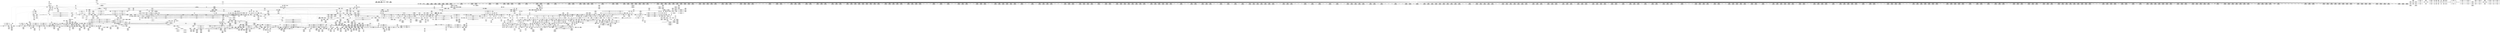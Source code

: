 digraph {
	CE0x5d2d270 [shape=record,shape=Mrecord,label="{CE0x5d2d270|task_sid:tmp21|security/selinux/hooks.c,208}"]
	CE0x5cf4860 [shape=record,shape=Mrecord,label="{CE0x5cf4860|rcu_read_lock:tmp1|*SummSink*}"]
	CE0x5d1f270 [shape=record,shape=Mrecord,label="{CE0x5d1f270|COLLAPSED:_GCMRE___llvm_gcov_ctr265_internal_global_10_x_i64_zeroinitializer:_elem_0:default:}"]
	CE0x5d91350 [shape=record,shape=Mrecord,label="{CE0x5d91350|rcu_lock_release:__here|*SummSource*}"]
	CE0x5d73c60 [shape=record,shape=Mrecord,label="{CE0x5d73c60|i64**_getelementptr_inbounds_(_4_x_i64*_,_4_x_i64*_*___llvm_gcda_edge_table266,_i64_0,_i64_1)|*Constant*}"]
	CE0x5d61f50 [shape=record,shape=Mrecord,label="{CE0x5d61f50|i64*_getelementptr_inbounds_(_10_x_i64_,_10_x_i64_*___llvm_gcov_ctr265,_i64_0,_i64_8)|*Constant*|*SummSource*}"]
	CE0x5d320e0 [shape=record,shape=Mrecord,label="{CE0x5d320e0|2472:_%struct.cred*,_:_CRE_744,760_|*MultipleSource*|Function::task_sid&Arg::task::|Function::selinux_file_send_sigiotask&Arg::tsk::|security/selinux/hooks.c,208}"]
	CE0x5d48fc0 [shape=record,shape=Mrecord,label="{CE0x5d48fc0|2472:_%struct.cred*,_:_CRE_3000,3008_|*MultipleSource*|Function::task_sid&Arg::task::|Function::selinux_file_send_sigiotask&Arg::tsk::|security/selinux/hooks.c,208}"]
	CE0x5d5bfc0 [shape=record,shape=Mrecord,label="{CE0x5d5bfc0|2472:_%struct.cred*,_:_CRE_6656,6660_|*MultipleSource*|Function::task_sid&Arg::task::|Function::selinux_file_send_sigiotask&Arg::tsk::|security/selinux/hooks.c,208}"]
	CE0x5dd0600 [shape=record,shape=Mrecord,label="{CE0x5dd0600|rcu_lock_release:map|Function::rcu_lock_release&Arg::map::}"]
	CE0x5d5a1d0 [shape=record,shape=Mrecord,label="{CE0x5d5a1d0|2472:_%struct.cred*,_:_CRE_6544,6552_|*MultipleSource*|Function::task_sid&Arg::task::|Function::selinux_file_send_sigiotask&Arg::tsk::|security/selinux/hooks.c,208}"]
	CE0x5d54310 [shape=record,shape=Mrecord,label="{CE0x5d54310|2472:_%struct.cred*,_:_CRE_6323,6324_}"]
	"CONST[source:0(mediator),value:2(dynamic)][purpose:{object}]"
	CE0x5cf2510 [shape=record,shape=Mrecord,label="{CE0x5cf2510|i64_0|*Constant*|*SummSink*}"]
	CE0x5da05c0 [shape=record,shape=Mrecord,label="{CE0x5da05c0|GLOBAL:__llvm_gcov_ctr127|Global_var:__llvm_gcov_ctr127|*SummSource*}"]
	CE0x5e0c4e0 [shape=record,shape=Mrecord,label="{CE0x5e0c4e0|__preempt_count_sub:tmp|*SummSource*}"]
	CE0x5e05670 [shape=record,shape=Mrecord,label="{CE0x5e05670|__rcu_read_unlock:tmp3|*SummSink*}"]
	CE0x5dfe6b0 [shape=record,shape=Mrecord,label="{CE0x5dfe6b0|i64*_getelementptr_inbounds_(_4_x_i64_,_4_x_i64_*___llvm_gcov_ctr135,_i64_0,_i64_0)|*Constant*|*SummSource*}"]
	CE0x5ce68c0 [shape=record,shape=Mrecord,label="{CE0x5ce68c0|rcu_read_lock:do.end}"]
	CE0x5cfac00 [shape=record,shape=Mrecord,label="{CE0x5cfac00|cred_sid:tmp1|*SummSource*}"]
	CE0x5d71790 [shape=record,shape=Mrecord,label="{CE0x5d71790|_call_void___llvm_gcov_indirect_counter_increment(i32*___llvm_gcov_global_state_pred267,_i64**_getelementptr_inbounds_(_4_x_i64*_,_4_x_i64*_*___llvm_gcda_edge_table266,_i64_0,_i64_2)),_!dbg_!27717|security/selinux/hooks.c,1483}"]
	CE0x5dd29d0 [shape=record,shape=Mrecord,label="{CE0x5dd29d0|__llvm_gcov_indirect_counter_increment:bb4|*SummSink*}"]
	CE0x5d3f0d0 [shape=record,shape=Mrecord,label="{CE0x5d3f0d0|2472:_%struct.cred*,_:_CRE_2696,2704_|*MultipleSource*|Function::task_sid&Arg::task::|Function::selinux_file_send_sigiotask&Arg::tsk::|security/selinux/hooks.c,208}"]
	CE0x5da8990 [shape=record,shape=Mrecord,label="{CE0x5da8990|rcu_lock_acquire:tmp1|*SummSource*}"]
	CE0x5d3af00 [shape=record,shape=Mrecord,label="{CE0x5d3af00|2472:_%struct.cred*,_:_CRE_2416,2424_|*MultipleSource*|Function::task_sid&Arg::task::|Function::selinux_file_send_sigiotask&Arg::tsk::|security/selinux/hooks.c,208}"]
	CE0x5dcd070 [shape=record,shape=Mrecord,label="{CE0x5dcd070|i8*_getelementptr_inbounds_(_44_x_i8_,_44_x_i8_*_.str47,_i32_0,_i32_0)|*Constant*|*SummSource*}"]
	CE0x5da8a00 [shape=record,shape=Mrecord,label="{CE0x5da8a00|rcu_lock_acquire:tmp1|*SummSink*}"]
	CE0x5d755b0 [shape=record,shape=Mrecord,label="{CE0x5d755b0|rcu_read_lock:land.lhs.true|*SummSource*}"]
	CE0x5d7c390 [shape=record,shape=Mrecord,label="{CE0x5d7c390|GLOBAL:lockdep_rcu_suspicious|*Constant*|*SummSource*}"]
	CE0x5d1d3d0 [shape=record,shape=Mrecord,label="{CE0x5d1d3d0|signal_to_av:tmp1|*SummSink*}"]
	CE0x5d3fa30 [shape=record,shape=Mrecord,label="{CE0x5d3fa30|2472:_%struct.cred*,_:_CRE_2728,2736_|*MultipleSource*|Function::task_sid&Arg::task::|Function::selinux_file_send_sigiotask&Arg::tsk::|security/selinux/hooks.c,208}"]
	CE0x5d51760 [shape=record,shape=Mrecord,label="{CE0x5d51760|2472:_%struct.cred*,_:_CRE_6288,6289_}"]
	CE0x5cfc840 [shape=record,shape=Mrecord,label="{CE0x5cfc840|task_sid:tmp3}"]
	CE0x5cdc260 [shape=record,shape=Mrecord,label="{CE0x5cdc260|selinux_file_send_sigiotask:if.else}"]
	CE0x5daf000 [shape=record,shape=Mrecord,label="{CE0x5daf000|__rcu_read_unlock:bb|*SummSink*}"]
	CE0x5d9d110 [shape=record,shape=Mrecord,label="{CE0x5d9d110|rcu_read_lock:if.end|*SummSink*}"]
	"CONST[source:1(input),value:2(dynamic)][purpose:{operation}][SrcIdx:1]"
	CE0x5d3bc20 [shape=record,shape=Mrecord,label="{CE0x5d3bc20|2472:_%struct.cred*,_:_CRE_2512,2520_|*MultipleSource*|Function::task_sid&Arg::task::|Function::selinux_file_send_sigiotask&Arg::tsk::|security/selinux/hooks.c,208}"]
	CE0x5d42870 [shape=record,shape=Mrecord,label="{CE0x5d42870|2472:_%struct.cred*,_:_CRE_2856,2864_|*MultipleSource*|Function::task_sid&Arg::task::|Function::selinux_file_send_sigiotask&Arg::tsk::|security/selinux/hooks.c,208}"]
	CE0x5d5b740 [shape=record,shape=Mrecord,label="{CE0x5d5b740|2472:_%struct.cred*,_:_CRE_6632,6640_|*MultipleSource*|Function::task_sid&Arg::task::|Function::selinux_file_send_sigiotask&Arg::tsk::|security/selinux/hooks.c,208}"]
	CE0x5d4e680 [shape=record,shape=Mrecord,label="{CE0x5d4e680|2472:_%struct.cred*,_:_CRE_5976,5984_|*MultipleSource*|Function::task_sid&Arg::task::|Function::selinux_file_send_sigiotask&Arg::tsk::|security/selinux/hooks.c,208}"]
	CE0x5dba740 [shape=record,shape=Mrecord,label="{CE0x5dba740|rcu_read_unlock:tmp12|include/linux/rcupdate.h,933}"]
	CE0x5dcafe0 [shape=record,shape=Mrecord,label="{CE0x5dcafe0|rcu_read_unlock:tmp18|include/linux/rcupdate.h,933|*SummSink*}"]
	CE0x5d7c400 [shape=record,shape=Mrecord,label="{CE0x5d7c400|GLOBAL:lockdep_rcu_suspicious|*Constant*|*SummSink*}"]
	CE0x5db9720 [shape=record,shape=Mrecord,label="{CE0x5db9720|rcu_read_unlock:tmp15|include/linux/rcupdate.h,933|*SummSink*}"]
	CE0x5d4c230 [shape=record,shape=Mrecord,label="{CE0x5d4c230|2472:_%struct.cred*,_:_CRE_3164,3168_|*MultipleSource*|Function::task_sid&Arg::task::|Function::selinux_file_send_sigiotask&Arg::tsk::|security/selinux/hooks.c,208}"]
	CE0x5ce8cd0 [shape=record,shape=Mrecord,label="{CE0x5ce8cd0|selinux_file_send_sigiotask:tobool|security/selinux/hooks.c,3403|*SummSink*}"]
	CE0x5db4280 [shape=record,shape=Mrecord,label="{CE0x5db4280|rcu_read_lock:tmp21|include/linux/rcupdate.h,884|*SummSink*}"]
	CE0x5d54570 [shape=record,shape=Mrecord,label="{CE0x5d54570|2472:_%struct.cred*,_:_CRE_6325,6326_}"]
	CE0x5d378d0 [shape=record,shape=Mrecord,label="{CE0x5d378d0|2472:_%struct.cred*,_:_CRE_2120,2128_|*MultipleSource*|Function::task_sid&Arg::task::|Function::selinux_file_send_sigiotask&Arg::tsk::|security/selinux/hooks.c,208}"]
	CE0x5e05cc0 [shape=record,shape=Mrecord,label="{CE0x5e05cc0|i64_ptrtoint_(i8*_blockaddress(_rcu_lock_acquire,_%__here)_to_i64)|*Constant*|*SummSink*}"]
	CE0x5df5800 [shape=record,shape=Mrecord,label="{CE0x5df5800|rcu_lock_release:bb|*SummSink*}"]
	CE0x5d547d0 [shape=record,shape=Mrecord,label="{CE0x5d547d0|2472:_%struct.cred*,_:_CRE_6327,6328_}"]
	CE0x5da9b90 [shape=record,shape=Mrecord,label="{CE0x5da9b90|_call_void_asm_addl_$1,_%gs:$0_,_*m,ri,*m,_dirflag_,_fpsr_,_flags_(i32*___preempt_count,_i32_%val,_i32*___preempt_count)_#3,_!dbg_!27714,_!srcloc_!27717|./arch/x86/include/asm/preempt.h,72|*SummSource*}"]
	CE0x5d03720 [shape=record,shape=Mrecord,label="{CE0x5d03720|avc_has_perm:requested|Function::avc_has_perm&Arg::requested::}"]
	CE0x5d6faf0 [shape=record,shape=Mrecord,label="{CE0x5d6faf0|cred_sid:cred|Function::cred_sid&Arg::cred::|*SummSink*}"]
	CE0x5d5fd30 [shape=record,shape=Mrecord,label="{CE0x5d5fd30|i64*_getelementptr_inbounds_(_10_x_i64_,_10_x_i64_*___llvm_gcov_ctr265,_i64_0,_i64_7)|*Constant*|*SummSource*}"]
	CE0x5cf90c0 [shape=record,shape=Mrecord,label="{CE0x5cf90c0|GLOBAL:rcu_read_lock|*Constant*|*SummSource*}"]
	CE0x5cd96c0 [shape=record,shape=Mrecord,label="{CE0x5cd96c0|task_sid:do.end6|*SummSource*}"]
	CE0x5cf7590 [shape=record,shape=Mrecord,label="{CE0x5cf7590|i64*_getelementptr_inbounds_(_13_x_i64_,_13_x_i64_*___llvm_gcov_ctr126,_i64_0,_i64_1)|*Constant*}"]
	CE0x5d4a090 [shape=record,shape=Mrecord,label="{CE0x5d4a090|2472:_%struct.cred*,_:_CRE_3072,3080_|*MultipleSource*|Function::task_sid&Arg::task::|Function::selinux_file_send_sigiotask&Arg::tsk::|security/selinux/hooks.c,208}"]
	CE0x5d4d770 [shape=record,shape=Mrecord,label="{CE0x5d4d770|2472:_%struct.cred*,_:_CRE_5920,5928_|*MultipleSource*|Function::task_sid&Arg::task::|Function::selinux_file_send_sigiotask&Arg::tsk::|security/selinux/hooks.c,208}"]
	CE0x5cea310 [shape=record,shape=Mrecord,label="{CE0x5cea310|signal_to_av:entry}"]
	CE0x5cc8760 [shape=record,shape=Mrecord,label="{CE0x5cc8760|signal_to_av:sw.bb|*SummSink*}"]
	CE0x5d58cc0 [shape=record,shape=Mrecord,label="{CE0x5d58cc0|2472:_%struct.cred*,_:_CRE_6476,6480_|*MultipleSource*|Function::task_sid&Arg::task::|Function::selinux_file_send_sigiotask&Arg::tsk::|security/selinux/hooks.c,208}"]
	CE0x5cd30d0 [shape=record,shape=Mrecord,label="{CE0x5cd30d0|task_sid:tmp6|security/selinux/hooks.c,208}"]
	CE0x5da8f80 [shape=record,shape=Mrecord,label="{CE0x5da8f80|_call_void_asm_addl_$1,_%gs:$0_,_*m,ri,*m,_dirflag_,_fpsr_,_flags_(i32*___preempt_count,_i32_%sub,_i32*___preempt_count)_#3,_!dbg_!27717,_!srcloc_!27718|./arch/x86/include/asm/preempt.h,77|*SummSource*}"]
	CE0x5e055e0 [shape=record,shape=Mrecord,label="{CE0x5e055e0|__rcu_read_unlock:tmp3|*SummSource*}"]
	CE0x5d73e80 [shape=record,shape=Mrecord,label="{CE0x5d73e80|__llvm_gcov_indirect_counter_increment:counters|Function::__llvm_gcov_indirect_counter_increment&Arg::counters::|*SummSource*}"]
	CE0x5cc9820 [shape=record,shape=Mrecord,label="{CE0x5cc9820|task_sid:entry|*SummSource*}"]
	CE0x5d1fc30 [shape=record,shape=Mrecord,label="{CE0x5d1fc30|i64*_getelementptr_inbounds_(_11_x_i64_,_11_x_i64_*___llvm_gcov_ctr127,_i64_0,_i64_1)|*Constant*}"]
	CE0x5d24e20 [shape=record,shape=Mrecord,label="{CE0x5d24e20|2472:_%struct.cred*,_:_CRE_344,352_|*MultipleSource*|Function::task_sid&Arg::task::|Function::selinux_file_send_sigiotask&Arg::tsk::|security/selinux/hooks.c,208}"]
	CE0x5d4c670 [shape=record,shape=Mrecord,label="{CE0x5d4c670|2472:_%struct.cred*,_:_CRE_5856,5860_|*MultipleSource*|Function::task_sid&Arg::task::|Function::selinux_file_send_sigiotask&Arg::tsk::|security/selinux/hooks.c,208}"]
	CE0x6eb0390 [shape=record,shape=Mrecord,label="{CE0x6eb0390|i64_1|*Constant*}"]
	CE0x5df8220 [shape=record,shape=Mrecord,label="{CE0x5df8220|rcu_lock_release:tmp7}"]
	CE0x5d41c10 [shape=record,shape=Mrecord,label="{CE0x5d41c10|_call_void___llvm_gcov_indirect_counter_increment(i32*___llvm_gcov_global_state_pred267,_i64**_getelementptr_inbounds_(_4_x_i64*_,_4_x_i64*_*___llvm_gcda_edge_table266,_i64_0,_i64_3)),_!dbg_!27719|security/selinux/hooks.c,1487|*SummSource*}"]
	CE0x5d97d80 [shape=record,shape=Mrecord,label="{CE0x5d97d80|i64*_getelementptr_inbounds_(_4_x_i64_,_4_x_i64_*___llvm_gcov_ctr135,_i64_0,_i64_1)|*Constant*}"]
	CE0x5cf5050 [shape=record,shape=Mrecord,label="{CE0x5cf5050|2472:_%struct.cred*,_:_CRE_312,320_|*MultipleSource*|Function::task_sid&Arg::task::|Function::selinux_file_send_sigiotask&Arg::tsk::|security/selinux/hooks.c,208}"]
	CE0x5db0840 [shape=record,shape=Mrecord,label="{CE0x5db0840|__preempt_count_sub:tmp3|*SummSource*}"]
	CE0x5e06920 [shape=record,shape=Mrecord,label="{CE0x5e06920|__preempt_count_add:do.body|*SummSink*}"]
	CE0x5d426c0 [shape=record,shape=Mrecord,label="{CE0x5d426c0|2472:_%struct.cred*,_:_CRE_2848,2856_|*MultipleSource*|Function::task_sid&Arg::task::|Function::selinux_file_send_sigiotask&Arg::tsk::|security/selinux/hooks.c,208}"]
	CE0x5d43f30 [shape=record,shape=Mrecord,label="{CE0x5d43f30|2472:_%struct.cred*,_:_CRE_2910,2911_}"]
	CE0x5ce84e0 [shape=record,shape=Mrecord,label="{CE0x5ce84e0|selinux_file_send_sigiotask:tmp5|security/selinux/hooks.c,3401}"]
	CE0x5d31790 [shape=record,shape=Mrecord,label="{CE0x5d31790|2472:_%struct.cred*,_:_CRE_702,703_}"]
	CE0x5cd1040 [shape=record,shape=Mrecord,label="{CE0x5cd1040|selinux_file_send_sigiotask:tmp}"]
	CE0x5d592f0 [shape=record,shape=Mrecord,label="{CE0x5d592f0|2472:_%struct.cred*,_:_CRE_6488,6492_|*MultipleSource*|Function::task_sid&Arg::task::|Function::selinux_file_send_sigiotask&Arg::tsk::|security/selinux/hooks.c,208}"]
	CE0x5d4fe10 [shape=record,shape=Mrecord,label="{CE0x5d4fe10|2472:_%struct.cred*,_:_CRE_6192,6196_|*MultipleSource*|Function::task_sid&Arg::task::|Function::selinux_file_send_sigiotask&Arg::tsk::|security/selinux/hooks.c,208}"]
	CE0x5d2cc50 [shape=record,shape=Mrecord,label="{CE0x5d2cc50|i64*_getelementptr_inbounds_(_13_x_i64_,_13_x_i64_*___llvm_gcov_ctr126,_i64_0,_i64_9)|*Constant*|*SummSink*}"]
	CE0x5d3d690 [shape=record,shape=Mrecord,label="{CE0x5d3d690|2472:_%struct.cred*,_:_CRE_2592,2594_|*MultipleSource*|Function::task_sid&Arg::task::|Function::selinux_file_send_sigiotask&Arg::tsk::|security/selinux/hooks.c,208}"]
	CE0x5cf8920 [shape=record,shape=Mrecord,label="{CE0x5cf8920|2472:_%struct.cred*,_:_CRE_216,224_|*MultipleSource*|Function::task_sid&Arg::task::|Function::selinux_file_send_sigiotask&Arg::tsk::|security/selinux/hooks.c,208}"]
	CE0x5d9c830 [shape=record,shape=Mrecord,label="{CE0x5d9c830|_ret_void,_!dbg_!27717|include/linux/rcupdate.h,240|*SummSink*}"]
	CE0x5dc5b70 [shape=record,shape=Mrecord,label="{CE0x5dc5b70|rcu_lock_acquire:tmp|*SummSource*}"]
	CE0x5e079e0 [shape=record,shape=Mrecord,label="{CE0x5e079e0|rcu_lock_acquire:tmp7|*SummSource*}"]
	CE0x5cedfb0 [shape=record,shape=Mrecord,label="{CE0x5cedfb0|selinux_file_send_sigiotask:tmp9|security/selinux/hooks.c,3403|*SummSource*}"]
	CE0x5ce89b0 [shape=record,shape=Mrecord,label="{CE0x5ce89b0|selinux_file_send_sigiotask:tmp5|security/selinux/hooks.c,3401|*SummSink*}"]
	CE0x5ccec90 [shape=record,shape=Mrecord,label="{CE0x5ccec90|i32_2|*Constant*|*SummSource*}"]
	CE0x5d1d720 [shape=record,shape=Mrecord,label="{CE0x5d1d720|2472:_%struct.cred*,_:_CRE_40,44_|*MultipleSource*|Function::task_sid&Arg::task::|Function::selinux_file_send_sigiotask&Arg::tsk::|security/selinux/hooks.c,208}"]
	CE0x5dcdd90 [shape=record,shape=Mrecord,label="{CE0x5dcdd90|rcu_read_unlock:tmp19|include/linux/rcupdate.h,933|*SummSink*}"]
	CE0x5d7af50 [shape=record,shape=Mrecord,label="{CE0x5d7af50|i8_1|*Constant*|*SummSource*}"]
	CE0x5da8620 [shape=record,shape=Mrecord,label="{CE0x5da8620|rcu_read_unlock:tmp6|include/linux/rcupdate.h,933|*SummSink*}"]
	CE0x5d85290 [shape=record,shape=Mrecord,label="{CE0x5d85290|_call_void_lock_acquire(%struct.lockdep_map*_%map,_i32_0,_i32_0,_i32_2,_i32_0,_%struct.lockdep_map*_null,_i64_ptrtoint_(i8*_blockaddress(_rcu_lock_acquire,_%__here)_to_i64))_#10,_!dbg_!27716|include/linux/rcupdate.h,418|*SummSource*}"]
	CE0x5d46b20 [shape=record,shape=Mrecord,label="{CE0x5d46b20|2472:_%struct.cred*,_:_CRE_2951,2952_}"]
	CE0x5d553b0 [shape=record,shape=Mrecord,label="{CE0x5d553b0|2472:_%struct.cred*,_:_CRE_6337,6338_}"]
	CE0x5da4220 [shape=record,shape=Mrecord,label="{CE0x5da4220|rcu_read_lock:tmp9|include/linux/rcupdate.h,882}"]
	CE0x5d78d50 [shape=record,shape=Mrecord,label="{CE0x5d78d50|task_sid:tmp15|security/selinux/hooks.c,208|*SummSink*}"]
	CE0x5d99980 [shape=record,shape=Mrecord,label="{CE0x5d99980|cred_sid:security|security/selinux/hooks.c,196|*SummSource*}"]
	CE0x5db75b0 [shape=record,shape=Mrecord,label="{CE0x5db75b0|__llvm_gcov_indirect_counter_increment:counter|*SummSource*}"]
	CE0x5cfc660 [shape=record,shape=Mrecord,label="{CE0x5cfc660|signal_to_av:bb|*SummSink*}"]
	CE0x5d8edd0 [shape=record,shape=Mrecord,label="{CE0x5d8edd0|_call_void_lock_release(%struct.lockdep_map*_%map,_i32_1,_i64_ptrtoint_(i8*_blockaddress(_rcu_lock_release,_%__here)_to_i64))_#10,_!dbg_!27716|include/linux/rcupdate.h,423}"]
	CE0x5db8cb0 [shape=record,shape=Mrecord,label="{CE0x5db8cb0|rcu_read_unlock:tmp2}"]
	CE0x5d86180 [shape=record,shape=Mrecord,label="{CE0x5d86180|i64*_getelementptr_inbounds_(_4_x_i64_,_4_x_i64_*___llvm_gcov_ctr128,_i64_0,_i64_1)|*Constant*|*SummSource*}"]
	CE0x5d31190 [shape=record,shape=Mrecord,label="{CE0x5d31190|2472:_%struct.cred*,_:_CRE_693,694_}"]
	CE0x5d3c3d0 [shape=record,shape=Mrecord,label="{CE0x5d3c3d0|2472:_%struct.cred*,_:_CRE_2523,2524_}"]
	CE0x5d41ba0 [shape=record,shape=Mrecord,label="{CE0x5d41ba0|_call_void___llvm_gcov_indirect_counter_increment(i32*___llvm_gcov_global_state_pred267,_i64**_getelementptr_inbounds_(_4_x_i64*_,_4_x_i64*_*___llvm_gcda_edge_table266,_i64_0,_i64_3)),_!dbg_!27719|security/selinux/hooks.c,1487}"]
	CE0x5ccedf0 [shape=record,shape=Mrecord,label="{CE0x5ccedf0|i64*_getelementptr_inbounds_(_4_x_i64_,_4_x_i64_*___llvm_gcov_ctr130,_i64_0,_i64_3)|*Constant*}"]
	CE0x5d52560 [shape=record,shape=Mrecord,label="{CE0x5d52560|2472:_%struct.cred*,_:_CRE_6298,6299_}"]
	CE0x5d9db70 [shape=record,shape=Mrecord,label="{CE0x5d9db70|_call_void_rcu_lock_acquire(%struct.lockdep_map*_rcu_lock_map)_#10,_!dbg_!27711|include/linux/rcupdate.h,881|*SummSource*}"]
	CE0x5d53e50 [shape=record,shape=Mrecord,label="{CE0x5d53e50|2472:_%struct.cred*,_:_CRE_6319,6320_}"]
	CE0x5da6e40 [shape=record,shape=Mrecord,label="{CE0x5da6e40|rcu_read_unlock:tmp6|include/linux/rcupdate.h,933|*SummSource*}"]
	CE0x5d56580 [shape=record,shape=Mrecord,label="{CE0x5d56580|2472:_%struct.cred*,_:_CRE_6352,6353_}"]
	CE0x5d75e70 [shape=record,shape=Mrecord,label="{CE0x5d75e70|i64_5|*Constant*}"]
	CE0x5cd2a80 [shape=record,shape=Mrecord,label="{CE0x5cd2a80|2472:_%struct.cred*,_:_CRE_368,376_|*MultipleSource*|Function::task_sid&Arg::task::|Function::selinux_file_send_sigiotask&Arg::tsk::|security/selinux/hooks.c,208}"]
	CE0x5d3a3f0 [shape=record,shape=Mrecord,label="{CE0x5d3a3f0|2472:_%struct.cred*,_:_CRE_2368,2376_|*MultipleSource*|Function::task_sid&Arg::task::|Function::selinux_file_send_sigiotask&Arg::tsk::|security/selinux/hooks.c,208}"]
	CE0x5d590d0 [shape=record,shape=Mrecord,label="{CE0x5d590d0|2472:_%struct.cred*,_:_CRE_6484,6488_|*MultipleSource*|Function::task_sid&Arg::task::|Function::selinux_file_send_sigiotask&Arg::tsk::|security/selinux/hooks.c,208}"]
	CE0x5df6d60 [shape=record,shape=Mrecord,label="{CE0x5df6d60|GLOBAL:lock_acquire|*Constant*|*SummSource*}"]
	CE0x5d52db0 [shape=record,shape=Mrecord,label="{CE0x5d52db0|2472:_%struct.cred*,_:_CRE_6305,6306_}"]
	CE0x5dcb5c0 [shape=record,shape=Mrecord,label="{CE0x5dcb5c0|_call_void_lockdep_rcu_suspicious(i8*_getelementptr_inbounds_(_25_x_i8_,_25_x_i8_*_.str45,_i32_0,_i32_0),_i32_934,_i8*_getelementptr_inbounds_(_44_x_i8_,_44_x_i8_*_.str47,_i32_0,_i32_0))_#10,_!dbg_!27726|include/linux/rcupdate.h,933|*SummSink*}"]
	CE0x5db8d20 [shape=record,shape=Mrecord,label="{CE0x5db8d20|rcu_read_unlock:tmp2|*SummSource*}"]
	CE0x5d46eb0 [shape=record,shape=Mrecord,label="{CE0x5d46eb0|2472:_%struct.cred*,_:_CRE_2954,2955_}"]
	CE0x5d32bc0 [shape=record,shape=Mrecord,label="{CE0x5d32bc0|2472:_%struct.cred*,_:_CRE_1808,1816_|*MultipleSource*|Function::task_sid&Arg::task::|Function::selinux_file_send_sigiotask&Arg::tsk::|security/selinux/hooks.c,208}"]
	CE0x5ce9d40 [shape=record,shape=Mrecord,label="{CE0x5ce9d40|selinux_file_send_sigiotask:tmp14|security/selinux/hooks.c,3408|*SummSink*}"]
	CE0x5d588b0 [shape=record,shape=Mrecord,label="{CE0x5d588b0|2472:_%struct.cred*,_:_CRE_6472,6474_|*MultipleSource*|Function::task_sid&Arg::task::|Function::selinux_file_send_sigiotask&Arg::tsk::|security/selinux/hooks.c,208}"]
	CE0x5dbff50 [shape=record,shape=Mrecord,label="{CE0x5dbff50|rcu_lock_acquire:tmp2|*SummSink*}"]
	CE0x5d322c0 [shape=record,shape=Mrecord,label="{CE0x5d322c0|2472:_%struct.cred*,_:_CRE_760,768_|*MultipleSource*|Function::task_sid&Arg::task::|Function::selinux_file_send_sigiotask&Arg::tsk::|security/selinux/hooks.c,208}"]
	CE0x5da0490 [shape=record,shape=Mrecord,label="{CE0x5da0490|GLOBAL:__llvm_gcov_ctr127|Global_var:__llvm_gcov_ctr127|*SummSink*}"]
	CE0x5cda6a0 [shape=record,shape=Mrecord,label="{CE0x5cda6a0|selinux_file_send_sigiotask:call|security/selinux/hooks.c,3394|*SummSource*}"]
	CE0x5ce2430 [shape=record,shape=Mrecord,label="{CE0x5ce2430|selinux_file_send_sigiotask:bb|*SummSource*}"]
	CE0x5d3b4d0 [shape=record,shape=Mrecord,label="{CE0x5d3b4d0|2472:_%struct.cred*,_:_CRE_2480,2488_|*MultipleSource*|Function::task_sid&Arg::task::|Function::selinux_file_send_sigiotask&Arg::tsk::|security/selinux/hooks.c,208}"]
	CE0x5d70450 [shape=record,shape=Mrecord,label="{CE0x5d70450|i64*_getelementptr_inbounds_(_10_x_i64_,_10_x_i64_*___llvm_gcov_ctr265,_i64_0,_i64_5)|*Constant*}"]
	CE0x5d4a470 [shape=record,shape=Mrecord,label="{CE0x5d4a470|2472:_%struct.cred*,_:_CRE_3088,3096_|*MultipleSource*|Function::task_sid&Arg::task::|Function::selinux_file_send_sigiotask&Arg::tsk::|security/selinux/hooks.c,208}"]
	CE0x5e4aa20 [shape=record,shape=Mrecord,label="{CE0x5e4aa20|i64*_getelementptr_inbounds_(_4_x_i64_,_4_x_i64_*___llvm_gcov_ctr129,_i64_0,_i64_3)|*Constant*|*SummSink*}"]
	CE0x5ce6960 [shape=record,shape=Mrecord,label="{CE0x5ce6960|rcu_read_lock:do.end|*SummSink*}"]
	CE0x5dce9c0 [shape=record,shape=Mrecord,label="{CE0x5dce9c0|rcu_read_unlock:tmp21|include/linux/rcupdate.h,935|*SummSource*}"]
	CE0x5d38050 [shape=record,shape=Mrecord,label="{CE0x5d38050|2472:_%struct.cred*,_:_CRE_2152,2160_|*MultipleSource*|Function::task_sid&Arg::task::|Function::selinux_file_send_sigiotask&Arg::tsk::|security/selinux/hooks.c,208}"]
	CE0x5d78870 [shape=record,shape=Mrecord,label="{CE0x5d78870|task_sid:tmp14|security/selinux/hooks.c,208|*SummSource*}"]
	CE0x5d76220 [shape=record,shape=Mrecord,label="{CE0x5d76220|task_sid:tmp11|security/selinux/hooks.c,208}"]
	CE0x5e0b210 [shape=record,shape=Mrecord,label="{CE0x5e0b210|rcu_lock_acquire:tmp5|include/linux/rcupdate.h,418|*SummSink*}"]
	CE0x5cdc380 [shape=record,shape=Mrecord,label="{CE0x5cdc380|__rcu_read_lock:tmp|*SummSource*}"]
	CE0x5d998c0 [shape=record,shape=Mrecord,label="{CE0x5d998c0|cred_sid:security|security/selinux/hooks.c,196}"]
	CE0x5db8750 [shape=record,shape=Mrecord,label="{CE0x5db8750|rcu_read_unlock:call3|include/linux/rcupdate.h,933|*SummSink*}"]
	CE0x5d27c70 [shape=record,shape=Mrecord,label="{CE0x5d27c70|2472:_%struct.cred*,_:_CRE_92,96_|*MultipleSource*|Function::task_sid&Arg::task::|Function::selinux_file_send_sigiotask&Arg::tsk::|security/selinux/hooks.c,208}"]
	CE0x5d5f870 [shape=record,shape=Mrecord,label="{CE0x5d5f870|i64_0|*Constant*}"]
	CE0x5dcbcb0 [shape=record,shape=Mrecord,label="{CE0x5dcbcb0|i64*_getelementptr_inbounds_(_4_x_i64_,_4_x_i64_*___llvm_gcov_ctr128,_i64_0,_i64_3)|*Constant*|*SummSink*}"]
	CE0x5d9f470 [shape=record,shape=Mrecord,label="{CE0x5d9f470|rcu_read_unlock:tmp1|*SummSource*}"]
	CE0x5cf2300 [shape=record,shape=Mrecord,label="{CE0x5cf2300|GLOBAL:__llvm_gcov_ctr264|Global_var:__llvm_gcov_ctr264|*SummSink*}"]
	CE0x5d88330 [shape=record,shape=Mrecord,label="{CE0x5d88330|i64*_getelementptr_inbounds_(_4_x_i64_,_4_x_i64_*___llvm_gcov_ctr134,_i64_0,_i64_2)|*Constant*}"]
	CE0x5d58eb0 [shape=record,shape=Mrecord,label="{CE0x5d58eb0|2472:_%struct.cred*,_:_CRE_6480,6484_|*MultipleSource*|Function::task_sid&Arg::task::|Function::selinux_file_send_sigiotask&Arg::tsk::|security/selinux/hooks.c,208}"]
	CE0x5dbfbd0 [shape=record,shape=Mrecord,label="{CE0x5dbfbd0|rcu_read_unlock:bb|*SummSink*}"]
	CE0x5dd2420 [shape=record,shape=Mrecord,label="{CE0x5dd2420|__llvm_gcov_indirect_counter_increment:exit|*SummSink*}"]
	CE0x5da2b70 [shape=record,shape=Mrecord,label="{CE0x5da2b70|__llvm_gcov_indirect_counter_increment:tmp2}"]
	CE0x5d6f520 [shape=record,shape=Mrecord,label="{CE0x5d6f520|cred_sid:entry}"]
	CE0x5ce7780 [shape=record,shape=Mrecord,label="{CE0x5ce7780|task_sid:tobool1|security/selinux/hooks.c,208|*SummSink*}"]
	CE0x5d9d560 [shape=record,shape=Mrecord,label="{CE0x5d9d560|rcu_read_unlock:tmp7|include/linux/rcupdate.h,933|*SummSink*}"]
	CE0x5e13bc0 [shape=record,shape=Mrecord,label="{CE0x5e13bc0|i64*_getelementptr_inbounds_(_4_x_i64_,_4_x_i64_*___llvm_gcov_ctr129,_i64_0,_i64_0)|*Constant*|*SummSink*}"]
	CE0x5d8a550 [shape=record,shape=Mrecord,label="{CE0x5d8a550|__rcu_read_lock:tmp1|*SummSink*}"]
	CE0x5e05550 [shape=record,shape=Mrecord,label="{CE0x5e05550|%struct.lockdep_map*_null|*Constant*|*SummSource*}"]
	CE0x5ce96a0 [shape=record,shape=Mrecord,label="{CE0x5ce96a0|selinux_file_send_sigiotask:perm.0|*SummSink*}"]
	CE0x5d444d0 [shape=record,shape=Mrecord,label="{CE0x5d444d0|2472:_%struct.cred*,_:_CRE_2916,2917_}"]
	CE0x5df85b0 [shape=record,shape=Mrecord,label="{CE0x5df85b0|i8*_undef|*Constant*}"]
	CE0x5cc7e20 [shape=record,shape=Mrecord,label="{CE0x5cc7e20|task_sid:land.lhs.true2|*SummSource*}"]
	CE0x5ce8c10 [shape=record,shape=Mrecord,label="{CE0x5ce8c10|selinux_file_send_sigiotask:tmp|*SummSink*}"]
	CE0x5db51a0 [shape=record,shape=Mrecord,label="{CE0x5db51a0|i64*_getelementptr_inbounds_(_2_x_i64_,_2_x_i64_*___llvm_gcov_ctr131,_i64_0,_i64_0)|*Constant*}"]
	CE0x5d29b10 [shape=record,shape=Mrecord,label="{CE0x5d29b10|0:_i32,_:_GCMR___llvm_gcov_global_state_pred267_internal_unnamed_addr_global_i32_-1:_elem_0:default:}"]
	CE0x5d34a20 [shape=record,shape=Mrecord,label="{CE0x5d34a20|2472:_%struct.cred*,_:_CRE_1936,1944_|*MultipleSource*|Function::task_sid&Arg::task::|Function::selinux_file_send_sigiotask&Arg::tsk::|security/selinux/hooks.c,208}"]
	CE0x5dbfee0 [shape=record,shape=Mrecord,label="{CE0x5dbfee0|rcu_lock_acquire:tmp2|*SummSource*}"]
	CE0x5d21210 [shape=record,shape=Mrecord,label="{CE0x5d21210|2472:_%struct.cred*,_:_CRE_200,208_|*MultipleSource*|Function::task_sid&Arg::task::|Function::selinux_file_send_sigiotask&Arg::tsk::|security/selinux/hooks.c,208}"]
	CE0x5dd16d0 [shape=record,shape=Mrecord,label="{CE0x5dd16d0|GLOBAL:__rcu_read_unlock|*Constant*|*SummSource*}"]
	CE0x5d5f8e0 [shape=record,shape=Mrecord,label="{CE0x5d5f8e0|task_sid:tmp5|security/selinux/hooks.c,208|*SummSource*}"]
	CE0x5daebc0 [shape=record,shape=Mrecord,label="{CE0x5daebc0|__preempt_count_sub:entry|*SummSink*}"]
	CE0x5cd56f0 [shape=record,shape=Mrecord,label="{CE0x5cd56f0|_call_void___preempt_count_sub(i32_1)_#10,_!dbg_!27715|include/linux/rcupdate.h,244}"]
	CE0x5d72e20 [shape=record,shape=Mrecord,label="{CE0x5d72e20|rcu_read_unlock:entry|*SummSource*}"]
	CE0x5d3d4b0 [shape=record,shape=Mrecord,label="{CE0x5d3d4b0|2472:_%struct.cred*,_:_CRE_2584,2592_|*MultipleSource*|Function::task_sid&Arg::task::|Function::selinux_file_send_sigiotask&Arg::tsk::|security/selinux/hooks.c,208}"]
	CE0x5cfeef0 [shape=record,shape=Mrecord,label="{CE0x5cfeef0|4:_i32,_:_CRE_0,4_|*MultipleSource*|security/selinux/hooks.c,3401|security/selinux/hooks.c,3401|security/selinux/hooks.c,3408}"]
	CE0x5d670b0 [shape=record,shape=Mrecord,label="{CE0x5d670b0|rcu_read_lock:tmp7|include/linux/rcupdate.h,882}"]
	CE0x5d90560 [shape=record,shape=Mrecord,label="{CE0x5d90560|__rcu_read_lock:bb|*SummSink*}"]
	CE0x5d60e70 [shape=record,shape=Mrecord,label="{CE0x5d60e70|signal_to_av:tmp6|security/selinux/hooks.c,1487|*SummSource*}"]
	CE0x5db2bc0 [shape=record,shape=Mrecord,label="{CE0x5db2bc0|i64*_getelementptr_inbounds_(_11_x_i64_,_11_x_i64_*___llvm_gcov_ctr127,_i64_0,_i64_9)|*Constant*|*SummSink*}"]
	CE0x5daed10 [shape=record,shape=Mrecord,label="{CE0x5daed10|_ret_void,_!dbg_!27720|./arch/x86/include/asm/preempt.h,78}"]
	CE0x5dcf150 [shape=record,shape=Mrecord,label="{CE0x5dcf150|rcu_read_unlock:tmp22|include/linux/rcupdate.h,935|*SummSource*}"]
	CE0x5dc1460 [shape=record,shape=Mrecord,label="{CE0x5dc1460|rcu_read_unlock:tmp5|include/linux/rcupdate.h,933}"]
	CE0x5e0a4b0 [shape=record,shape=Mrecord,label="{CE0x5e0a4b0|rcu_lock_release:tmp3|*SummSink*}"]
	CE0x5d2e090 [shape=record,shape=Mrecord,label="{CE0x5d2e090|2472:_%struct.cred*,_:_CRE_560,568_|*MultipleSource*|Function::task_sid&Arg::task::|Function::selinux_file_send_sigiotask&Arg::tsk::|security/selinux/hooks.c,208}"]
	CE0x5d03370 [shape=record,shape=Mrecord,label="{CE0x5d03370|avc_has_perm:tclass|Function::avc_has_perm&Arg::tclass::}"]
	CE0x5dc86e0 [shape=record,shape=Mrecord,label="{CE0x5dc86e0|rcu_read_unlock:tmp9|include/linux/rcupdate.h,933}"]
	CE0x5d6d200 [shape=record,shape=Mrecord,label="{CE0x5d6d200|task_sid:tmp24|security/selinux/hooks.c,208|*SummSource*}"]
	CE0x5d46c50 [shape=record,shape=Mrecord,label="{CE0x5d46c50|2472:_%struct.cred*,_:_CRE_2952,2953_}"]
	CE0x5dbaf90 [shape=record,shape=Mrecord,label="{CE0x5dbaf90|rcu_read_unlock:call|include/linux/rcupdate.h,933}"]
	CE0x5dba3e0 [shape=record,shape=Mrecord,label="{CE0x5dba3e0|__rcu_read_lock:tmp3|*SummSource*}"]
	CE0x5d24470 [shape=record,shape=Mrecord,label="{CE0x5d24470|__llvm_gcov_indirect_counter_increment:tmp2|*SummSink*}"]
	CE0x5dc3c20 [shape=record,shape=Mrecord,label="{CE0x5dc3c20|__rcu_read_unlock:tmp|*SummSource*}"]
	CE0x5e095c0 [shape=record,shape=Mrecord,label="{CE0x5e095c0|rcu_lock_acquire:indirectgoto|*SummSource*}"]
	CE0x5d7a810 [shape=record,shape=Mrecord,label="{CE0x5d7a810|task_sid:tmp18|security/selinux/hooks.c,208|*SummSource*}"]
	CE0x5d34c00 [shape=record,shape=Mrecord,label="{CE0x5d34c00|2472:_%struct.cred*,_:_CRE_1944,1952_|*MultipleSource*|Function::task_sid&Arg::task::|Function::selinux_file_send_sigiotask&Arg::tsk::|security/selinux/hooks.c,208}"]
	CE0x5ceb7a0 [shape=record,shape=Mrecord,label="{CE0x5ceb7a0|GLOBAL:signal_to_av|*Constant*}"]
	CE0x5cfa570 [shape=record,shape=Mrecord,label="{CE0x5cfa570|GLOBAL:__llvm_gcov_indirect_counter_increment|*Constant*|*SummSource*}"]
	CE0x5da01f0 [shape=record,shape=Mrecord,label="{CE0x5da01f0|rcu_read_lock:tmp5|include/linux/rcupdate.h,882}"]
	CE0x5d385f0 [shape=record,shape=Mrecord,label="{CE0x5d385f0|2472:_%struct.cred*,_:_CRE_2240,2248_|*MultipleSource*|Function::task_sid&Arg::task::|Function::selinux_file_send_sigiotask&Arg::tsk::|security/selinux/hooks.c,208}"]
	CE0x5d2a250 [shape=record,shape=Mrecord,label="{CE0x5d2a250|i32_17|*Constant*}"]
	CE0x5d87ea0 [shape=record,shape=Mrecord,label="{CE0x5d87ea0|i64*_getelementptr_inbounds_(_4_x_i64_,_4_x_i64_*___llvm_gcov_ctr135,_i64_0,_i64_3)|*Constant*|*SummSink*}"]
	CE0x5e07800 [shape=record,shape=Mrecord,label="{CE0x5e07800|rcu_lock_acquire:tmp7}"]
	CE0x5d4e240 [shape=record,shape=Mrecord,label="{CE0x5d4e240|2472:_%struct.cred*,_:_CRE_5960,5968_|*MultipleSource*|Function::task_sid&Arg::task::|Function::selinux_file_send_sigiotask&Arg::tsk::|security/selinux/hooks.c,208}"]
	CE0x5d1e6f0 [shape=record,shape=Mrecord,label="{CE0x5d1e6f0|2472:_%struct.cred*,_:_CRE_0,8_|*MultipleSource*|Function::task_sid&Arg::task::|Function::selinux_file_send_sigiotask&Arg::tsk::|security/selinux/hooks.c,208}"]
	CE0x6f6d1f0 [shape=record,shape=Mrecord,label="{CE0x6f6d1f0|selinux_file_send_sigiotask:bb|*SummSink*}"]
	CE0x5cf4ba0 [shape=record,shape=Mrecord,label="{CE0x5cf4ba0|i64*_getelementptr_inbounds_(_11_x_i64_,_11_x_i64_*___llvm_gcov_ctr127,_i64_0,_i64_1)|*Constant*|*SummSink*}"]
	CE0x5dca9d0 [shape=record,shape=Mrecord,label="{CE0x5dca9d0|rcu_read_unlock:tmp17|include/linux/rcupdate.h,933|*SummSink*}"]
	CE0x5cfc990 [shape=record,shape=Mrecord,label="{CE0x5cfc990|task_sid:tmp3|*SummSource*}"]
	CE0x5d677c0 [shape=record,shape=Mrecord,label="{CE0x5d677c0|signal_to_av:tmp10|security/selinux/hooks.c,1495|*SummSink*}"]
	CE0x5d55150 [shape=record,shape=Mrecord,label="{CE0x5d55150|2472:_%struct.cred*,_:_CRE_6335,6336_}"]
	CE0x5ce8760 [shape=record,shape=Mrecord,label="{CE0x5ce8760|selinux_file_send_sigiotask:tmp5|security/selinux/hooks.c,3401|*SummSource*}"]
	CE0x5df4940 [shape=record,shape=Mrecord,label="{CE0x5df4940|i8*_undef|*Constant*|*SummSource*}"]
	CE0x5d456f0 [shape=record,shape=Mrecord,label="{CE0x5d456f0|2472:_%struct.cred*,_:_CRE_2934,2935_}"]
	CE0x5d6e500 [shape=record,shape=Mrecord,label="{CE0x5d6e500|task_sid:call7|security/selinux/hooks.c,208}"]
	CE0x5da90b0 [shape=record,shape=Mrecord,label="{CE0x5da90b0|_call_void_asm_addl_$1,_%gs:$0_,_*m,ri,*m,_dirflag_,_fpsr_,_flags_(i32*___preempt_count,_i32_%sub,_i32*___preempt_count)_#3,_!dbg_!27717,_!srcloc_!27718|./arch/x86/include/asm/preempt.h,77|*SummSink*}"]
	CE0x5d78bd0 [shape=record,shape=Mrecord,label="{CE0x5d78bd0|task_sid:tmp16|security/selinux/hooks.c,208}"]
	CE0x5d3fc10 [shape=record,shape=Mrecord,label="{CE0x5d3fc10|2472:_%struct.cred*,_:_CRE_2736,2744_|*MultipleSource*|Function::task_sid&Arg::task::|Function::selinux_file_send_sigiotask&Arg::tsk::|security/selinux/hooks.c,208}"]
	CE0x5cfb410 [shape=record,shape=Mrecord,label="{CE0x5cfb410|2472:_%struct.cred*,_:_CRE_400,408_|*MultipleSource*|Function::task_sid&Arg::task::|Function::selinux_file_send_sigiotask&Arg::tsk::|security/selinux/hooks.c,208}"]
	CE0x5d22940 [shape=record,shape=Mrecord,label="{CE0x5d22940|2472:_%struct.cred*,_:_CRE_536,544_|*MultipleSource*|Function::task_sid&Arg::task::|Function::selinux_file_send_sigiotask&Arg::tsk::|security/selinux/hooks.c,208}"]
	CE0x5cf5ff0 [shape=record,shape=Mrecord,label="{CE0x5cf5ff0|selinux_file_send_sigiotask:tmp3|security/selinux/hooks.c,3399|*SummSource*}"]
	CE0x5dc48a0 [shape=record,shape=Mrecord,label="{CE0x5dc48a0|rcu_read_unlock:tmp10|include/linux/rcupdate.h,933|*SummSink*}"]
	CE0x5d20770 [shape=record,shape=Mrecord,label="{CE0x5d20770|2472:_%struct.cred*,_:_CRE_64,72_|*MultipleSource*|Function::task_sid&Arg::task::|Function::selinux_file_send_sigiotask&Arg::tsk::|security/selinux/hooks.c,208}"]
	CE0x5d75ff0 [shape=record,shape=Mrecord,label="{CE0x5d75ff0|i64_5|*Constant*|*SummSink*}"]
	CE0x5cf4cc0 [shape=record,shape=Mrecord,label="{CE0x5cf4cc0|2472:_%struct.cred*,_:_CRE_296,304_|*MultipleSource*|Function::task_sid&Arg::task::|Function::selinux_file_send_sigiotask&Arg::tsk::|security/selinux/hooks.c,208}"]
	CE0x5e06a50 [shape=record,shape=Mrecord,label="{CE0x5e06a50|__preempt_count_add:bb}"]
	CE0x5d9b550 [shape=record,shape=Mrecord,label="{CE0x5d9b550|rcu_read_lock:tmp5|include/linux/rcupdate.h,882|*SummSource*}"]
	CE0x5e49520 [shape=record,shape=Mrecord,label="{CE0x5e49520|i64*_getelementptr_inbounds_(_4_x_i64_,_4_x_i64_*___llvm_gcov_ctr135,_i64_0,_i64_3)|*Constant*}"]
	CE0x5d71800 [shape=record,shape=Mrecord,label="{CE0x5d71800|_call_void___llvm_gcov_indirect_counter_increment(i32*___llvm_gcov_global_state_pred267,_i64**_getelementptr_inbounds_(_4_x_i64*_,_4_x_i64*_*___llvm_gcda_edge_table266,_i64_0,_i64_2)),_!dbg_!27717|security/selinux/hooks.c,1483|*SummSource*}"]
	CE0x5d3a210 [shape=record,shape=Mrecord,label="{CE0x5d3a210|2472:_%struct.cred*,_:_CRE_2360,2368_|*MultipleSource*|Function::task_sid&Arg::task::|Function::selinux_file_send_sigiotask&Arg::tsk::|security/selinux/hooks.c,208}"]
	CE0x5d5b2d0 [shape=record,shape=Mrecord,label="{CE0x5d5b2d0|2472:_%struct.cred*,_:_CRE_6616,6624_|*MultipleSource*|Function::task_sid&Arg::task::|Function::selinux_file_send_sigiotask&Arg::tsk::|security/selinux/hooks.c,208}"]
	CE0x5d23f20 [shape=record,shape=Mrecord,label="{CE0x5d23f20|2472:_%struct.cred*,_:_CRE_240,248_|*MultipleSource*|Function::task_sid&Arg::task::|Function::selinux_file_send_sigiotask&Arg::tsk::|security/selinux/hooks.c,208}"]
	CE0x5dc6e70 [shape=record,shape=Mrecord,label="{CE0x5dc6e70|rcu_read_unlock:land.lhs.true}"]
	CE0x5dcbe90 [shape=record,shape=Mrecord,label="{CE0x5dcbe90|__rcu_read_lock:tmp6|include/linux/rcupdate.h,240|*SummSource*}"]
	CE0x5da6a70 [shape=record,shape=Mrecord,label="{CE0x5da6a70|__llvm_gcov_indirect_counter_increment:tmp1|*SummSource*}"]
	CE0x5d75bf0 [shape=record,shape=Mrecord,label="{CE0x5d75bf0|i64_4|*Constant*|*SummSink*}"]
	CE0x5df9560 [shape=record,shape=Mrecord,label="{CE0x5df9560|__preempt_count_add:tmp5|./arch/x86/include/asm/preempt.h,72|*SummSource*}"]
	CE0x5ce7900 [shape=record,shape=Mrecord,label="{CE0x5ce7900|i64*_getelementptr_inbounds_(_6_x_i64_,_6_x_i64_*___llvm_gcov_ctr264,_i64_0,_i64_5)|*Constant*}"]
	CE0x5cd8be0 [shape=record,shape=Mrecord,label="{CE0x5cd8be0|selinux_file_send_sigiotask:tmp11|security/selinux/hooks.c,3404}"]
	CE0x5df4700 [shape=record,shape=Mrecord,label="{CE0x5df4700|rcu_lock_acquire:tmp7|*SummSink*}"]
	CE0x5ce3b40 [shape=record,shape=Mrecord,label="{CE0x5ce3b40|task_sid:tmp8|security/selinux/hooks.c,208|*SummSink*}"]
	CE0x5d30300 [shape=record,shape=Mrecord,label="{CE0x5d30300|2472:_%struct.cred*,_:_CRE_656,660_|*MultipleSource*|Function::task_sid&Arg::task::|Function::selinux_file_send_sigiotask&Arg::tsk::|security/selinux/hooks.c,208}"]
	CE0x5d5d820 [shape=record,shape=Mrecord,label="{CE0x5d5d820|2472:_%struct.cred*,_:_CRE_10568,10572_|*MultipleSource*|Function::task_sid&Arg::task::|Function::selinux_file_send_sigiotask&Arg::tsk::|security/selinux/hooks.c,208}"]
	CE0x5da84e0 [shape=record,shape=Mrecord,label="{CE0x5da84e0|rcu_read_lock:tmp8|include/linux/rcupdate.h,882}"]
	CE0x5d46d80 [shape=record,shape=Mrecord,label="{CE0x5d46d80|2472:_%struct.cred*,_:_CRE_2953,2954_}"]
	CE0x5d78760 [shape=record,shape=Mrecord,label="{CE0x5d78760|task_sid:tmp15|security/selinux/hooks.c,208}"]
	CE0x5d741e0 [shape=record,shape=Mrecord,label="{CE0x5d741e0|i64**_getelementptr_inbounds_(_4_x_i64*_,_4_x_i64*_*___llvm_gcda_edge_table266,_i64_0,_i64_1)|*Constant*|*SummSink*}"]
	CE0x5dbaab0 [shape=record,shape=Mrecord,label="{CE0x5dbaab0|rcu_read_unlock:tmp12|include/linux/rcupdate.h,933|*SummSink*}"]
	CE0x5da1910 [shape=record,shape=Mrecord,label="{CE0x5da1910|i64_2|*Constant*}"]
	CE0x5d446b0 [shape=record,shape=Mrecord,label="{CE0x5d446b0|2472:_%struct.cred*,_:_CRE_2918,2919_}"]
	CE0x5d4af10 [shape=record,shape=Mrecord,label="{CE0x5d4af10|2472:_%struct.cred*,_:_CRE_3116,3120_|*MultipleSource*|Function::task_sid&Arg::task::|Function::selinux_file_send_sigiotask&Arg::tsk::|security/selinux/hooks.c,208}"]
	CE0x5ceae60 [shape=record,shape=Mrecord,label="{CE0x5ceae60|selinux_file_send_sigiotask:if.then|*SummSink*}"]
	CE0x5db6980 [shape=record,shape=Mrecord,label="{CE0x5db6980|cred_sid:tmp6|security/selinux/hooks.c,197|*SummSink*}"]
	CE0x5d43d10 [shape=record,shape=Mrecord,label="{CE0x5d43d10|2472:_%struct.cred*,_:_CRE_2907,2908_}"]
	CE0x5d45950 [shape=record,shape=Mrecord,label="{CE0x5d45950|2472:_%struct.cred*,_:_CRE_2936,2937_}"]
	CE0x5d1ffa0 [shape=record,shape=Mrecord,label="{CE0x5d1ffa0|task_sid:tmp}"]
	CE0x5d02ca0 [shape=record,shape=Mrecord,label="{CE0x5d02ca0|avc_has_perm:tsid|Function::avc_has_perm&Arg::tsid::|*SummSink*}"]
	CE0x5da3730 [shape=record,shape=Mrecord,label="{CE0x5da3730|rcu_read_lock:tobool1|include/linux/rcupdate.h,882}"]
	CE0x5d3ed10 [shape=record,shape=Mrecord,label="{CE0x5d3ed10|2472:_%struct.cred*,_:_CRE_2688,2692_|*MultipleSource*|Function::task_sid&Arg::task::|Function::selinux_file_send_sigiotask&Arg::tsk::|security/selinux/hooks.c,208}"]
	CE0x5d4f0f0 [shape=record,shape=Mrecord,label="{CE0x5d4f0f0|2472:_%struct.cred*,_:_CRE_6136,6140_|*MultipleSource*|Function::task_sid&Arg::task::|Function::selinux_file_send_sigiotask&Arg::tsk::|security/selinux/hooks.c,208}"]
	CE0x5dd0ed0 [shape=record,shape=Mrecord,label="{CE0x5dd0ed0|_ret_void,_!dbg_!27717|include/linux/rcupdate.h,424|*SummSink*}"]
	CE0x5d90880 [shape=record,shape=Mrecord,label="{CE0x5d90880|i64*_getelementptr_inbounds_(_4_x_i64_,_4_x_i64_*___llvm_gcov_ctr128,_i64_0,_i64_3)|*Constant*}"]
	CE0x5d51950 [shape=record,shape=Mrecord,label="{CE0x5d51950|2472:_%struct.cred*,_:_CRE_6289,6290_}"]
	CE0x5ccbd70 [shape=record,shape=Mrecord,label="{CE0x5ccbd70|selinux_file_send_sigiotask:entry|*SummSource*}"]
	CE0x5db3310 [shape=record,shape=Mrecord,label="{CE0x5db3310|rcu_read_lock:tmp19|include/linux/rcupdate.h,882}"]
	CE0x5d65260 [shape=record,shape=Mrecord,label="{CE0x5d65260|i64*_getelementptr_inbounds_(_10_x_i64_,_10_x_i64_*___llvm_gcov_ctr265,_i64_0,_i64_9)|*Constant*|*SummSource*}"]
	CE0x5d461a0 [shape=record,shape=Mrecord,label="{CE0x5d461a0|2472:_%struct.cred*,_:_CRE_2943,2944_}"]
	CE0x5d462d0 [shape=record,shape=Mrecord,label="{CE0x5d462d0|2472:_%struct.cred*,_:_CRE_2944,2945_}"]
	CE0x5d2edb0 [shape=record,shape=Mrecord,label="{CE0x5d2edb0|2472:_%struct.cred*,_:_CRE_616,624_|*MultipleSource*|Function::task_sid&Arg::task::|Function::selinux_file_send_sigiotask&Arg::tsk::|security/selinux/hooks.c,208}"]
	CE0x5d3c770 [shape=record,shape=Mrecord,label="{CE0x5d3c770|2472:_%struct.cred*,_:_CRE_2528,2529_}"]
	CE0x5d9f0c0 [shape=record,shape=Mrecord,label="{CE0x5d9f0c0|rcu_read_lock:do.body}"]
	CE0x5e35d60 [shape=record,shape=Mrecord,label="{CE0x5e35d60|i64*_getelementptr_inbounds_(_4_x_i64_,_4_x_i64_*___llvm_gcov_ctr135,_i64_0,_i64_2)|*Constant*|*SummSource*}"]
	CE0x5d3e950 [shape=record,shape=Mrecord,label="{CE0x5d3e950|2472:_%struct.cred*,_:_CRE_2672,2680_|*MultipleSource*|Function::task_sid&Arg::task::|Function::selinux_file_send_sigiotask&Arg::tsk::|security/selinux/hooks.c,208}"]
	CE0x5e32770 [shape=record,shape=Mrecord,label="{CE0x5e32770|__rcu_read_unlock:tmp5|include/linux/rcupdate.h,244}"]
	CE0x5dd2cd0 [shape=record,shape=Mrecord,label="{CE0x5dd2cd0|__llvm_gcov_indirect_counter_increment:bb|*SummSink*}"]
	CE0x5e11490 [shape=record,shape=Mrecord,label="{CE0x5e11490|i64*_getelementptr_inbounds_(_4_x_i64_,_4_x_i64_*___llvm_gcov_ctr129,_i64_0,_i64_1)|*Constant*|*SummSink*}"]
	CE0x5d73600 [shape=record,shape=Mrecord,label="{CE0x5d73600|signal_to_av:sw.bb2}"]
	CE0x5d45490 [shape=record,shape=Mrecord,label="{CE0x5d45490|2472:_%struct.cred*,_:_CRE_2932,2933_}"]
	CE0x5d23b60 [shape=record,shape=Mrecord,label="{CE0x5d23b60|2472:_%struct.cred*,_:_CRE_224,232_|*MultipleSource*|Function::task_sid&Arg::task::|Function::selinux_file_send_sigiotask&Arg::tsk::|security/selinux/hooks.c,208}"]
	CE0x5cf6180 [shape=record,shape=Mrecord,label="{CE0x5cf6180|i32_0|*Constant*}"]
	CE0x5d70080 [shape=record,shape=Mrecord,label="{CE0x5d70080|_call_void_rcu_read_unlock()_#10,_!dbg_!27748|security/selinux/hooks.c,209|*SummSink*}"]
	CE0x5ce9cd0 [shape=record,shape=Mrecord,label="{CE0x5ce9cd0|selinux_file_send_sigiotask:tmp14|security/selinux/hooks.c,3408|*SummSource*}"]
	CE0x5d9a810 [shape=record,shape=Mrecord,label="{CE0x5d9a810|rcu_read_unlock:if.end}"]
	CE0x5d7b890 [shape=record,shape=Mrecord,label="{CE0x5d7b890|_call_void_lockdep_rcu_suspicious(i8*_getelementptr_inbounds_(_25_x_i8_,_25_x_i8_*_.str3,_i32_0,_i32_0),_i32_208,_i8*_getelementptr_inbounds_(_41_x_i8_,_41_x_i8_*_.str44,_i32_0,_i32_0))_#10,_!dbg_!27732|security/selinux/hooks.c,208|*SummSink*}"]
	CE0x5d72cc0 [shape=record,shape=Mrecord,label="{CE0x5d72cc0|GLOBAL:rcu_read_unlock|*Constant*|*SummSink*}"]
	CE0x5da5a20 [shape=record,shape=Mrecord,label="{CE0x5da5a20|rcu_read_lock:tmp13|include/linux/rcupdate.h,882}"]
	CE0x5dbba70 [shape=record,shape=Mrecord,label="{CE0x5dbba70|i64*_getelementptr_inbounds_(_11_x_i64_,_11_x_i64_*___llvm_gcov_ctr132,_i64_0,_i64_1)|*Constant*|*SummSource*}"]
	CE0x5df9f40 [shape=record,shape=Mrecord,label="{CE0x5df9f40|__rcu_read_lock:do.body|*SummSink*}"]
	CE0x5dce3e0 [shape=record,shape=Mrecord,label="{CE0x5dce3e0|rcu_read_unlock:tmp21|include/linux/rcupdate.h,935}"]
	CE0x5e49a20 [shape=record,shape=Mrecord,label="{CE0x5e49a20|i64*_getelementptr_inbounds_(_4_x_i64_,_4_x_i64_*___llvm_gcov_ctr135,_i64_0,_i64_1)|*Constant*|*SummSource*}"]
	CE0x5d84ae0 [shape=record,shape=Mrecord,label="{CE0x5d84ae0|i64*_getelementptr_inbounds_(_4_x_i64_,_4_x_i64_*___llvm_gcov_ctr133,_i64_0,_i64_0)|*Constant*|*SummSink*}"]
	CE0x5d85fc0 [shape=record,shape=Mrecord,label="{CE0x5d85fc0|i32_1|*Constant*}"]
	CE0x5d76330 [shape=record,shape=Mrecord,label="{CE0x5d76330|task_sid:tmp10|security/selinux/hooks.c,208|*SummSource*}"]
	CE0x5d42510 [shape=record,shape=Mrecord,label="{CE0x5d42510|2472:_%struct.cred*,_:_CRE_2840,2848_|*MultipleSource*|Function::task_sid&Arg::task::|Function::selinux_file_send_sigiotask&Arg::tsk::|security/selinux/hooks.c,208}"]
	CE0x5d387d0 [shape=record,shape=Mrecord,label="{CE0x5d387d0|2472:_%struct.cred*,_:_CRE_2248,2256_|*MultipleSource*|Function::task_sid&Arg::task::|Function::selinux_file_send_sigiotask&Arg::tsk::|security/selinux/hooks.c,208}"]
	CE0x5d04470 [shape=record,shape=Mrecord,label="{CE0x5d04470|_ret_i32_%retval.0,_!dbg_!27728|security/selinux/avc.c,775|*SummSink*}"]
	CE0x5d3c440 [shape=record,shape=Mrecord,label="{CE0x5d3c440|2472:_%struct.cred*,_:_CRE_2524,2525_}"]
	CE0x5d4e460 [shape=record,shape=Mrecord,label="{CE0x5d4e460|2472:_%struct.cred*,_:_CRE_5968,5976_|*MultipleSource*|Function::task_sid&Arg::task::|Function::selinux_file_send_sigiotask&Arg::tsk::|security/selinux/hooks.c,208}"]
	CE0x5d85530 [shape=record,shape=Mrecord,label="{CE0x5d85530|i32_0|*Constant*}"]
	CE0x5d48670 [shape=record,shape=Mrecord,label="{CE0x5d48670|2472:_%struct.cred*,_:_CRE_2974,2975_}"]
	CE0x5d3f6a0 [shape=record,shape=Mrecord,label="{CE0x5d3f6a0|2472:_%struct.cred*,_:_CRE_2720,2724_|*MultipleSource*|Function::task_sid&Arg::task::|Function::selinux_file_send_sigiotask&Arg::tsk::|security/selinux/hooks.c,208}"]
	CE0x5d1e3c0 [shape=record,shape=Mrecord,label="{CE0x5d1e3c0|i32_19|*Constant*|*SummSource*}"]
	CE0x5d2f680 [shape=record,shape=Mrecord,label="{CE0x5d2f680|rcu_read_unlock:tmp4|include/linux/rcupdate.h,933|*SummSink*}"]
	CE0x5d9d340 [shape=record,shape=Mrecord,label="{CE0x5d9d340|i64*_getelementptr_inbounds_(_11_x_i64_,_11_x_i64_*___llvm_gcov_ctr127,_i64_0,_i64_0)|*Constant*|*SummSource*}"]
	CE0x5d9c690 [shape=record,shape=Mrecord,label="{CE0x5d9c690|_call_void_mcount()_#3|*SummSource*}"]
	CE0x5cd69f0 [shape=record,shape=Mrecord,label="{CE0x5cd69f0|0:_i8,_:_GCMR_task_sid.__warned_internal_global_i8_0,_section_.data.unlikely_,_align_1:_elem_0:default:}"]
	CE0x5d1ed50 [shape=record,shape=Mrecord,label="{CE0x5d1ed50|i64_1|*Constant*}"]
	CE0x5e0b360 [shape=record,shape=Mrecord,label="{CE0x5e0b360|rcu_lock_release:tmp1|*SummSource*}"]
	CE0x5cda800 [shape=record,shape=Mrecord,label="{CE0x5cda800|GLOBAL:task_sid|*Constant*}"]
	CE0x5d45100 [shape=record,shape=Mrecord,label="{CE0x5d45100|2472:_%struct.cred*,_:_CRE_2929,2930_}"]
	CE0x5cfc0b0 [shape=record,shape=Mrecord,label="{CE0x5cfc0b0|task_sid:tmp2|*SummSource*}"]
	CE0x5db9ef0 [shape=record,shape=Mrecord,label="{CE0x5db9ef0|__rcu_read_unlock:tmp2|*SummSink*}"]
	CE0x5d65890 [shape=record,shape=Mrecord,label="{CE0x5d65890|signal_to_av:tmp11|security/selinux/hooks.c,1495|*SummSink*}"]
	CE0x5d84ba0 [shape=record,shape=Mrecord,label="{CE0x5d84ba0|rcu_lock_release:tmp}"]
	CE0x5da40a0 [shape=record,shape=Mrecord,label="{CE0x5da40a0|i64_5|*Constant*}"]
	CE0x5d52430 [shape=record,shape=Mrecord,label="{CE0x5d52430|2472:_%struct.cred*,_:_CRE_6297,6298_}"]
	CE0x5d33cd0 [shape=record,shape=Mrecord,label="{CE0x5d33cd0|2472:_%struct.cred*,_:_CRE_1880,1888_|*MultipleSource*|Function::task_sid&Arg::task::|Function::selinux_file_send_sigiotask&Arg::tsk::|security/selinux/hooks.c,208}"]
	CE0x5d6bf80 [shape=record,shape=Mrecord,label="{CE0x5d6bf80|i64*_getelementptr_inbounds_(_13_x_i64_,_13_x_i64_*___llvm_gcov_ctr126,_i64_0,_i64_10)|*Constant*|*SummSource*}"]
	CE0x5cd9830 [shape=record,shape=Mrecord,label="{CE0x5cd9830|task_sid:if.then}"]
	CE0x5cf9360 [shape=record,shape=Mrecord,label="{CE0x5cf9360|_call_void___llvm_gcov_indirect_counter_increment(i32*___llvm_gcov_global_state_pred267,_i64**_getelementptr_inbounds_(_4_x_i64*_,_4_x_i64*_*___llvm_gcda_edge_table266,_i64_0,_i64_1)),_!dbg_!27714|security/selinux/hooks.c,1479|*SummSource*}"]
	CE0x5d8f7c0 [shape=record,shape=Mrecord,label="{CE0x5d8f7c0|GLOBAL:lock_release|*Constant*|*SummSink*}"]
	CE0x5d83760 [shape=record,shape=Mrecord,label="{CE0x5d83760|__preempt_count_add:tmp|*SummSink*}"]
	CE0x5d97a80 [shape=record,shape=Mrecord,label="{CE0x5d97a80|__preempt_count_sub:tmp6|./arch/x86/include/asm/preempt.h,78|*SummSource*}"]
	CE0x5cd5130 [shape=record,shape=Mrecord,label="{CE0x5cd5130|i64*_getelementptr_inbounds_(_4_x_i64_,_4_x_i64_*___llvm_gcov_ctr134,_i64_0,_i64_1)|*Constant*}"]
	CE0x5d275b0 [shape=record,shape=Mrecord,label="{CE0x5d275b0|task_sid:do.end|*SummSink*}"]
	CE0x5ce7480 [shape=record,shape=Mrecord,label="{CE0x5ce7480|__llvm_gcov_indirect_counter_increment:counters|Function::__llvm_gcov_indirect_counter_increment&Arg::counters::}"]
	CE0x5d7a600 [shape=record,shape=Mrecord,label="{CE0x5d7a600|i64_6|*Constant*}"]
	CE0x5e054e0 [shape=record,shape=Mrecord,label="{CE0x5e054e0|%struct.lockdep_map*_null|*Constant*}"]
	CE0x5d5f9b0 [shape=record,shape=Mrecord,label="{CE0x5d5f9b0|task_sid:tmp5|security/selinux/hooks.c,208|*SummSink*}"]
	CE0x5ce65c0 [shape=record,shape=Mrecord,label="{CE0x5ce65c0|rcu_read_unlock:tmp13|include/linux/rcupdate.h,933|*SummSource*}"]
	CE0x5cdb680 [shape=record,shape=Mrecord,label="{CE0x5cdb680|i64_-312|*Constant*}"]
	CE0x5d02240 [shape=record,shape=Mrecord,label="{CE0x5d02240|avc_has_perm:entry|*SummSource*}"]
	CE0x5d4eac0 [shape=record,shape=Mrecord,label="{CE0x5d4eac0|2472:_%struct.cred*,_:_CRE_5992,6000_|*MultipleSource*|Function::task_sid&Arg::task::|Function::selinux_file_send_sigiotask&Arg::tsk::|security/selinux/hooks.c,208}"]
	CE0x5d527c0 [shape=record,shape=Mrecord,label="{CE0x5d527c0|2472:_%struct.cred*,_:_CRE_6300,6301_}"]
	CE0x5cfed30 [shape=record,shape=Mrecord,label="{CE0x5cfed30|i32_1|*Constant*|*SummSink*}"]
	CE0x5ce66f0 [shape=record,shape=Mrecord,label="{CE0x5ce66f0|rcu_read_unlock:tmp13|include/linux/rcupdate.h,933|*SummSink*}"]
	CE0x5d79680 [shape=record,shape=Mrecord,label="{CE0x5d79680|task_sid:tmp17|security/selinux/hooks.c,208|*SummSink*}"]
	CE0x5d862b0 [shape=record,shape=Mrecord,label="{CE0x5d862b0|i64*_getelementptr_inbounds_(_4_x_i64_,_4_x_i64_*___llvm_gcov_ctr128,_i64_0,_i64_1)|*Constant*|*SummSink*}"]
	CE0x5d26ed0 [shape=record,shape=Mrecord,label="{CE0x5d26ed0|task_sid:if.end|*SummSink*}"]
	CE0x5d11360 [shape=record,shape=Mrecord,label="{CE0x5d11360|rcu_lock_acquire:indirectgoto|*SummSink*}"]
	CE0x5d6afb0 [shape=record,shape=Mrecord,label="{CE0x5d6afb0|rcu_read_lock:tmp18|include/linux/rcupdate.h,882|*SummSource*}"]
	CE0x5d98650 [shape=record,shape=Mrecord,label="{CE0x5d98650|__rcu_read_lock:entry}"]
	CE0x5dcaeb0 [shape=record,shape=Mrecord,label="{CE0x5dcaeb0|rcu_read_unlock:tmp18|include/linux/rcupdate.h,933|*SummSource*}"]
	CE0x5da7130 [shape=record,shape=Mrecord,label="{CE0x5da7130|rcu_read_lock:tmp4|include/linux/rcupdate.h,882}"]
	CE0x5db1c50 [shape=record,shape=Mrecord,label="{CE0x5db1c50|i32_883|*Constant*|*SummSource*}"]
	CE0x5d50850 [shape=record,shape=Mrecord,label="{CE0x5d50850|2472:_%struct.cred*,_:_CRE_6224,6232_|*MultipleSource*|Function::task_sid&Arg::task::|Function::selinux_file_send_sigiotask&Arg::tsk::|security/selinux/hooks.c,208}"]
	CE0x5d55020 [shape=record,shape=Mrecord,label="{CE0x5d55020|2472:_%struct.cred*,_:_CRE_6334,6335_}"]
	CE0x5dfa5c0 [shape=record,shape=Mrecord,label="{CE0x5dfa5c0|rcu_lock_acquire:bb|*SummSource*}"]
	CE0x5d32a10 [shape=record,shape=Mrecord,label="{CE0x5d32a10|2472:_%struct.cred*,_:_CRE_784,1808_|*MultipleSource*|Function::task_sid&Arg::task::|Function::selinux_file_send_sigiotask&Arg::tsk::|security/selinux/hooks.c,208}"]
	CE0x5d54440 [shape=record,shape=Mrecord,label="{CE0x5d54440|2472:_%struct.cred*,_:_CRE_6324,6325_}"]
	CE0x5d99610 [shape=record,shape=Mrecord,label="{CE0x5d99610|_ret_void,_!dbg_!27717|include/linux/rcupdate.h,240}"]
	CE0x5d72e90 [shape=record,shape=Mrecord,label="{CE0x5d72e90|rcu_read_unlock:entry|*SummSink*}"]
	CE0x5e05b60 [shape=record,shape=Mrecord,label="{CE0x5e05b60|i64_ptrtoint_(i8*_blockaddress(_rcu_lock_acquire,_%__here)_to_i64)|*Constant*|*SummSource*}"]
	CE0x5d520a0 [shape=record,shape=Mrecord,label="{CE0x5d520a0|2472:_%struct.cred*,_:_CRE_6294,6295_}"]
	CE0x5d75d20 [shape=record,shape=Mrecord,label="{CE0x5d75d20|task_sid:tmp10|security/selinux/hooks.c,208|*SummSink*}"]
	CE0x5d62950 [shape=record,shape=Mrecord,label="{CE0x5d62950|i64**_getelementptr_inbounds_(_4_x_i64*_,_4_x_i64*_*___llvm_gcda_edge_table266,_i64_0,_i64_0)|*Constant*}"]
	CE0x5d48410 [shape=record,shape=Mrecord,label="{CE0x5d48410|2472:_%struct.cred*,_:_CRE_2972,2973_}"]
	CE0x5d4d550 [shape=record,shape=Mrecord,label="{CE0x5d4d550|2472:_%struct.cred*,_:_CRE_5912,5920_|*MultipleSource*|Function::task_sid&Arg::task::|Function::selinux_file_send_sigiotask&Arg::tsk::|security/selinux/hooks.c,208}"]
	CE0x5d89e80 [shape=record,shape=Mrecord,label="{CE0x5d89e80|__preempt_count_add:val|Function::__preempt_count_add&Arg::val::|*SummSource*}"]
	CE0x5d34840 [shape=record,shape=Mrecord,label="{CE0x5d34840|2472:_%struct.cred*,_:_CRE_1928,1936_|*MultipleSource*|Function::task_sid&Arg::task::|Function::selinux_file_send_sigiotask&Arg::tsk::|security/selinux/hooks.c,208}"]
	CE0x5cfcdc0 [shape=record,shape=Mrecord,label="{CE0x5cfcdc0|rcu_read_lock:call|include/linux/rcupdate.h,882}"]
	CE0x5dd3080 [shape=record,shape=Mrecord,label="{CE0x5dd3080|__llvm_gcov_indirect_counter_increment:pred|*SummSink*}"]
	CE0x5d8ee40 [shape=record,shape=Mrecord,label="{CE0x5d8ee40|_call_void_lock_release(%struct.lockdep_map*_%map,_i32_1,_i64_ptrtoint_(i8*_blockaddress(_rcu_lock_release,_%__here)_to_i64))_#10,_!dbg_!27716|include/linux/rcupdate.h,423|*SummSource*}"]
	CE0x5ce1c10 [shape=record,shape=Mrecord,label="{CE0x5ce1c10|i32_77|*Constant*}"]
	CE0x5d47cf0 [shape=record,shape=Mrecord,label="{CE0x5d47cf0|2472:_%struct.cred*,_:_CRE_2966,2967_}"]
	CE0x5d57160 [shape=record,shape=Mrecord,label="{CE0x5d57160|2472:_%struct.cred*,_:_CRE_6376,6384_|*MultipleSource*|Function::task_sid&Arg::task::|Function::selinux_file_send_sigiotask&Arg::tsk::|security/selinux/hooks.c,208}"]
	CE0x5d64990 [shape=record,shape=Mrecord,label="{CE0x5d64990|i32_8|*Constant*}"]
	CE0x5d97cb0 [shape=record,shape=Mrecord,label="{CE0x5d97cb0|i64*_getelementptr_inbounds_(_4_x_i64_,_4_x_i64_*___llvm_gcov_ctr129,_i64_0,_i64_0)|*Constant*}"]
	CE0x5ce7370 [shape=record,shape=Mrecord,label="{CE0x5ce7370|__llvm_gcov_indirect_counter_increment:predecessor|Function::__llvm_gcov_indirect_counter_increment&Arg::predecessor::|*SummSink*}"]
	CE0x5da6bd0 [shape=record,shape=Mrecord,label="{CE0x5da6bd0|__llvm_gcov_indirect_counter_increment:tmp1|*SummSink*}"]
	CE0x5d3f4c0 [shape=record,shape=Mrecord,label="{CE0x5d3f4c0|2472:_%struct.cred*,_:_CRE_2712,2720_|*MultipleSource*|Function::task_sid&Arg::task::|Function::selinux_file_send_sigiotask&Arg::tsk::|security/selinux/hooks.c,208}"]
	CE0x5dc9270 [shape=record,shape=Mrecord,label="{CE0x5dc9270|i64*_getelementptr_inbounds_(_4_x_i64_,_4_x_i64_*___llvm_gcov_ctr130,_i64_0,_i64_1)|*Constant*}"]
	CE0x5d2fd60 [shape=record,shape=Mrecord,label="{CE0x5d2fd60|2472:_%struct.cred*,_:_CRE_644,648_|*MultipleSource*|Function::task_sid&Arg::task::|Function::selinux_file_send_sigiotask&Arg::tsk::|security/selinux/hooks.c,208}"]
	CE0x5d36f40 [shape=record,shape=Mrecord,label="{CE0x5d36f40|2472:_%struct.cred*,_:_CRE_2080,2088_|*MultipleSource*|Function::task_sid&Arg::task::|Function::selinux_file_send_sigiotask&Arg::tsk::|security/selinux/hooks.c,208}"]
	CE0x5dd3760 [shape=record,shape=Mrecord,label="{CE0x5dd3760|__rcu_read_lock:tmp}"]
	CE0x5d55280 [shape=record,shape=Mrecord,label="{CE0x5d55280|2472:_%struct.cred*,_:_CRE_6336,6337_}"]
	CE0x5d3bfe0 [shape=record,shape=Mrecord,label="{CE0x5d3bfe0|2472:_%struct.cred*,_:_CRE_2521,2522_}"]
	CE0x5db3da0 [shape=record,shape=Mrecord,label="{CE0x5db3da0|i64*_getelementptr_inbounds_(_11_x_i64_,_11_x_i64_*___llvm_gcov_ctr127,_i64_0,_i64_10)|*Constant*}"]
	CE0x5cee620 [shape=record,shape=Mrecord,label="{CE0x5cee620|i64*_getelementptr_inbounds_(_6_x_i64_,_6_x_i64_*___llvm_gcov_ctr264,_i64_0,_i64_3)|*Constant*|*SummSource*}"]
	CE0x5dbc220 [shape=record,shape=Mrecord,label="{CE0x5dbc220|_call_void_mcount()_#3|*SummSource*}"]
	CE0x5d31d20 [shape=record,shape=Mrecord,label="{CE0x5d31d20|2472:_%struct.cred*,_:_CRE_728,732_|*MultipleSource*|Function::task_sid&Arg::task::|Function::selinux_file_send_sigiotask&Arg::tsk::|security/selinux/hooks.c,208}"]
	CE0x5cf3d70 [shape=record,shape=Mrecord,label="{CE0x5cf3d70|signal_to_av:sw.bb1|*SummSink*}"]
	CE0x5d63f10 [shape=record,shape=Mrecord,label="{CE0x5d63f10|i32_64|*Constant*|*SummSource*}"]
	CE0x5cd6150 [shape=record,shape=Mrecord,label="{CE0x5cd6150|rcu_read_lock:if.then|*SummSink*}"]
	CE0x5d55c00 [shape=record,shape=Mrecord,label="{CE0x5d55c00|2472:_%struct.cred*,_:_CRE_6344,6345_}"]
	CE0x5d54a30 [shape=record,shape=Mrecord,label="{CE0x5d54a30|2472:_%struct.cred*,_:_CRE_6329,6330_}"]
	CE0x5d21b90 [shape=record,shape=Mrecord,label="{CE0x5d21b90|2472:_%struct.cred*,_:_CRE_76,80_|*MultipleSource*|Function::task_sid&Arg::task::|Function::selinux_file_send_sigiotask&Arg::tsk::|security/selinux/hooks.c,208}"]
	CE0x5d906d0 [shape=record,shape=Mrecord,label="{CE0x5d906d0|_call_void_asm_sideeffect_,_memory_,_dirflag_,_fpsr_,_flags_()_#3,_!dbg_!27714,_!srcloc_!27715|include/linux/rcupdate.h,239|*SummSink*}"]
	CE0x5d5b4f0 [shape=record,shape=Mrecord,label="{CE0x5d5b4f0|2472:_%struct.cred*,_:_CRE_6624,6632_|*MultipleSource*|Function::task_sid&Arg::task::|Function::selinux_file_send_sigiotask&Arg::tsk::|security/selinux/hooks.c,208}"]
	CE0x5d475d0 [shape=record,shape=Mrecord,label="{CE0x5d475d0|2472:_%struct.cred*,_:_CRE_2960,2961_}"]
	CE0x5d79610 [shape=record,shape=Mrecord,label="{CE0x5d79610|task_sid:tmp17|security/selinux/hooks.c,208|*SummSource*}"]
	CE0x5cc7c10 [shape=record,shape=Mrecord,label="{CE0x5cc7c10|i64*_getelementptr_inbounds_(_2_x_i64_,_2_x_i64_*___llvm_gcov_ctr131,_i64_0,_i64_0)|*Constant*|*SummSink*}"]
	CE0x5dd2b70 [shape=record,shape=Mrecord,label="{CE0x5dd2b70|__llvm_gcov_indirect_counter_increment:bb|*SummSource*}"]
	CE0x5d6cd60 [shape=record,shape=Mrecord,label="{CE0x5d6cd60|task_sid:tmp25|security/selinux/hooks.c,208}"]
	CE0x5df51c0 [shape=record,shape=Mrecord,label="{CE0x5df51c0|i8*_undef|*Constant*|*SummSink*}"]
	CE0x5dc60d0 [shape=record,shape=Mrecord,label="{CE0x5dc60d0|GLOBAL:rcu_read_unlock.__warned|Global_var:rcu_read_unlock.__warned|*SummSink*}"]
	CE0x5d31a60 [shape=record,shape=Mrecord,label="{CE0x5d31a60|2472:_%struct.cred*,_:_CRE_712,720_|*MultipleSource*|Function::task_sid&Arg::task::|Function::selinux_file_send_sigiotask&Arg::tsk::|security/selinux/hooks.c,208}"]
	CE0x5d7d3c0 [shape=record,shape=Mrecord,label="{CE0x5d7d3c0|i64_3|*Constant*|*SummSink*}"]
	CE0x5cc9580 [shape=record,shape=Mrecord,label="{CE0x5cc9580|GLOBAL:task_sid|*Constant*|*SummSource*}"]
	CE0x5cf8d30 [shape=record,shape=Mrecord,label="{CE0x5cf8d30|i32_9|*Constant*|*SummSink*}"]
	CE0x5d28670 [shape=record,shape=Mrecord,label="{CE0x5d28670|task_sid:bb|*SummSink*}"]
	CE0x5e08250 [shape=record,shape=Mrecord,label="{CE0x5e08250|i64*_getelementptr_inbounds_(_4_x_i64_,_4_x_i64_*___llvm_gcov_ctr133,_i64_0,_i64_2)|*Constant*}"]
	CE0x5ce9f90 [shape=record,shape=Mrecord,label="{CE0x5ce9f90|GLOBAL:signal_to_av|*Constant*|*SummSource*}"]
	CE0x5d9ec50 [shape=record,shape=Mrecord,label="{CE0x5d9ec50|cred_sid:tmp5|security/selinux/hooks.c,196}"]
	CE0x5dfb220 [shape=record,shape=Mrecord,label="{CE0x5dfb220|_ret_void,_!dbg_!27720|./arch/x86/include/asm/preempt.h,78|*SummSink*}"]
	CE0x5d4f310 [shape=record,shape=Mrecord,label="{CE0x5d4f310|2472:_%struct.cred*,_:_CRE_6144,6152_|*MultipleSource*|Function::task_sid&Arg::task::|Function::selinux_file_send_sigiotask&Arg::tsk::|security/selinux/hooks.c,208}"]
	CE0x5cf4790 [shape=record,shape=Mrecord,label="{CE0x5cf4790|2472:_%struct.cred*,_:_CRE_512,520_|*MultipleSource*|Function::task_sid&Arg::task::|Function::selinux_file_send_sigiotask&Arg::tsk::|security/selinux/hooks.c,208}"]
	CE0x5d24c40 [shape=record,shape=Mrecord,label="{CE0x5d24c40|2472:_%struct.cred*,_:_CRE_336,344_|*MultipleSource*|Function::task_sid&Arg::task::|Function::selinux_file_send_sigiotask&Arg::tsk::|security/selinux/hooks.c,208}"]
	CE0x5ceadf0 [shape=record,shape=Mrecord,label="{CE0x5ceadf0|selinux_file_send_sigiotask:if.then|*SummSource*}"]
	CE0x5d6ccf0 [shape=record,shape=Mrecord,label="{CE0x5d6ccf0|i64*_getelementptr_inbounds_(_13_x_i64_,_13_x_i64_*___llvm_gcov_ctr126,_i64_0,_i64_11)|*Constant*}"]
	CE0x5da5620 [shape=record,shape=Mrecord,label="{CE0x5da5620|rcu_read_unlock:tmp14|include/linux/rcupdate.h,933|*SummSink*}"]
	CE0x5db8d90 [shape=record,shape=Mrecord,label="{CE0x5db8d90|rcu_read_unlock:tmp3}"]
	CE0x5ccbe90 [shape=record,shape=Mrecord,label="{CE0x5ccbe90|selinux_file_send_sigiotask:bb}"]
	CE0x5d9f340 [shape=record,shape=Mrecord,label="{CE0x5d9f340|rcu_read_lock:do.body|*SummSink*}"]
	CE0x5d03800 [shape=record,shape=Mrecord,label="{CE0x5d03800|avc_has_perm:requested|Function::avc_has_perm&Arg::requested::|*SummSource*}"]
	CE0x5d83ad0 [shape=record,shape=Mrecord,label="{CE0x5d83ad0|i64*_getelementptr_inbounds_(_4_x_i64_,_4_x_i64_*___llvm_gcov_ctr134,_i64_0,_i64_0)|*Constant*}"]
	CE0x5d83bd0 [shape=record,shape=Mrecord,label="{CE0x5d83bd0|__preempt_count_add:tmp}"]
	CE0x5d791e0 [shape=record,shape=Mrecord,label="{CE0x5d791e0|task_sid:tmp16|security/selinux/hooks.c,208|*SummSource*}"]
	CE0x5d42150 [shape=record,shape=Mrecord,label="{CE0x5d42150|2472:_%struct.cred*,_:_CRE_2824,2832_|*MultipleSource*|Function::task_sid&Arg::task::|Function::selinux_file_send_sigiotask&Arg::tsk::|security/selinux/hooks.c,208}"]
	CE0x5d9e840 [shape=record,shape=Mrecord,label="{CE0x5d9e840|GLOBAL:rcu_lock_acquire|*Constant*}"]
	CE0x5d37300 [shape=record,shape=Mrecord,label="{CE0x5d37300|2472:_%struct.cred*,_:_CRE_2096,2104_|*MultipleSource*|Function::task_sid&Arg::task::|Function::selinux_file_send_sigiotask&Arg::tsk::|security/selinux/hooks.c,208}"]
	CE0x5d4f9d0 [shape=record,shape=Mrecord,label="{CE0x5d4f9d0|2472:_%struct.cred*,_:_CRE_6176,6180_|*MultipleSource*|Function::task_sid&Arg::task::|Function::selinux_file_send_sigiotask&Arg::tsk::|security/selinux/hooks.c,208}"]
	CE0x5d54900 [shape=record,shape=Mrecord,label="{CE0x5d54900|2472:_%struct.cred*,_:_CRE_6328,6329_}"]
	CE0x5d310b0 [shape=record,shape=Mrecord,label="{CE0x5d310b0|2472:_%struct.cred*,_:_CRE_691,692_}"]
	CE0x5db4eb0 [shape=record,shape=Mrecord,label="{CE0x5db4eb0|cred_sid:bb|*SummSource*}"]
	CE0x5ce6e00 [shape=record,shape=Mrecord,label="{CE0x5ce6e00|task_sid:tobool1|security/selinux/hooks.c,208|*SummSource*}"]
	CE0x5d98d00 [shape=record,shape=Mrecord,label="{CE0x5d98d00|i64_1|*Constant*}"]
	CE0x5d71220 [shape=record,shape=Mrecord,label="{CE0x5d71220|signal_to_av:tmp3|security/selinux/hooks.c,1479}"]
	CE0x5dbb570 [shape=record,shape=Mrecord,label="{CE0x5dbb570|__llvm_gcov_indirect_counter_increment:tmp5|*SummSink*}"]
	CE0x5d27440 [shape=record,shape=Mrecord,label="{CE0x5d27440|task_sid:do.end}"]
	CE0x5d38410 [shape=record,shape=Mrecord,label="{CE0x5d38410|2472:_%struct.cred*,_:_CRE_2168,2240_|*MultipleSource*|Function::task_sid&Arg::task::|Function::selinux_file_send_sigiotask&Arg::tsk::|security/selinux/hooks.c,208}"]
	CE0x5ceb5e0 [shape=record,shape=Mrecord,label="{CE0x5ceb5e0|selinux_file_send_sigiotask:call1|security/selinux/hooks.c,3404|*SummSink*}"]
	CE0x5dc2ec0 [shape=record,shape=Mrecord,label="{CE0x5dc2ec0|rcu_read_unlock:do.end|*SummSink*}"]
	CE0x5d881c0 [shape=record,shape=Mrecord,label="{CE0x5d881c0|_call_void_mcount()_#3|*SummSink*}"]
	CE0x5cdb910 [shape=record,shape=Mrecord,label="{CE0x5cdb910|i64*_getelementptr_inbounds_(_6_x_i64_,_6_x_i64_*___llvm_gcov_ctr264,_i64_0,_i64_0)|*Constant*}"]
	CE0x5e49f90 [shape=record,shape=Mrecord,label="{CE0x5e49f90|__preempt_count_sub:tmp2}"]
	CE0x5d029c0 [shape=record,shape=Mrecord,label="{CE0x5d029c0|avc_has_perm:tsid|Function::avc_has_perm&Arg::tsid::}"]
	CE0x5d5f260 [shape=record,shape=Mrecord,label="{CE0x5d5f260|task_sid:tmp4|*LoadInst*|security/selinux/hooks.c,208}"]
	CE0x5cdb4b0 [shape=record,shape=Mrecord,label="{CE0x5cdb4b0|selinux_file_send_sigiotask:tmp2|security/selinux/hooks.c,3399|*SummSource*}"]
	CE0x5d04650 [shape=record,shape=Mrecord,label="{CE0x5d04650|task_sid:do.body5}"]
	CE0x5dc78a0 [shape=record,shape=Mrecord,label="{CE0x5dc78a0|rcu_read_unlock:tmp8|include/linux/rcupdate.h,933|*SummSource*}"]
	CE0x5d7b820 [shape=record,shape=Mrecord,label="{CE0x5d7b820|_call_void_lockdep_rcu_suspicious(i8*_getelementptr_inbounds_(_25_x_i8_,_25_x_i8_*_.str3,_i32_0,_i32_0),_i32_208,_i8*_getelementptr_inbounds_(_41_x_i8_,_41_x_i8_*_.str44,_i32_0,_i32_0))_#10,_!dbg_!27732|security/selinux/hooks.c,208|*SummSource*}"]
	CE0x5db5420 [shape=record,shape=Mrecord,label="{CE0x5db5420|cred_sid:tmp5|security/selinux/hooks.c,196|*SummSource*}"]
	CE0x5d00470 [shape=record,shape=Mrecord,label="{CE0x5d00470|4:_i32,_:_CRE_12,16_|*MultipleSource*|security/selinux/hooks.c,3401|security/selinux/hooks.c,3401|security/selinux/hooks.c,3408}"]
	CE0x5d84c10 [shape=record,shape=Mrecord,label="{CE0x5d84c10|COLLAPSED:_GCMRE___llvm_gcov_ctr133_internal_global_4_x_i64_zeroinitializer:_elem_0:default:}"]
	CE0x5d22790 [shape=record,shape=Mrecord,label="{CE0x5d22790|2472:_%struct.cred*,_:_CRE_528,536_|*MultipleSource*|Function::task_sid&Arg::task::|Function::selinux_file_send_sigiotask&Arg::tsk::|security/selinux/hooks.c,208}"]
	CE0x5db7720 [shape=record,shape=Mrecord,label="{CE0x5db7720|i64*_null|*Constant*|*SummSink*}"]
	CE0x5cd28a0 [shape=record,shape=Mrecord,label="{CE0x5cd28a0|2472:_%struct.cred*,_:_CRE_360,368_|*MultipleSource*|Function::task_sid&Arg::task::|Function::selinux_file_send_sigiotask&Arg::tsk::|security/selinux/hooks.c,208}"]
	CE0x5da49b0 [shape=record,shape=Mrecord,label="{CE0x5da49b0|rcu_read_lock:tmp10|include/linux/rcupdate.h,882|*SummSource*}"]
	CE0x5e07140 [shape=record,shape=Mrecord,label="{CE0x5e07140|i64*_getelementptr_inbounds_(_4_x_i64_,_4_x_i64_*___llvm_gcov_ctr130,_i64_0,_i64_3)|*Constant*|*SummSource*}"]
	CE0x5ceecf0 [shape=record,shape=Mrecord,label="{CE0x5ceecf0|_call_void_mcount()_#3|*SummSink*}"]
	CE0x5dbc860 [shape=record,shape=Mrecord,label="{CE0x5dbc860|i64*_getelementptr_inbounds_(_11_x_i64_,_11_x_i64_*___llvm_gcov_ctr132,_i64_0,_i64_1)|*Constant*|*SummSink*}"]
	CE0x5d1f870 [shape=record,shape=Mrecord,label="{CE0x5d1f870|2472:_%struct.cred*,_:_CRE_8,16_|*MultipleSource*|Function::task_sid&Arg::task::|Function::selinux_file_send_sigiotask&Arg::tsk::|security/selinux/hooks.c,208}"]
	CE0x5d991c0 [shape=record,shape=Mrecord,label="{CE0x5d991c0|i32_22|*Constant*|*SummSink*}"]
	CE0x5df59d0 [shape=record,shape=Mrecord,label="{CE0x5df59d0|rcu_lock_release:tmp4|include/linux/rcupdate.h,423}"]
	CE0x5d019f0 [shape=record,shape=Mrecord,label="{CE0x5d019f0|selinux_file_send_sigiotask:call3|security/selinux/hooks.c,3408|*SummSink*}"]
	CE0x5dbdd60 [shape=record,shape=Mrecord,label="{CE0x5dbdd60|_call_void_mcount()_#3}"]
	CE0x5d35530 [shape=record,shape=Mrecord,label="{CE0x5d35530|2472:_%struct.cred*,_:_CRE_1980,1984_|*MultipleSource*|Function::task_sid&Arg::task::|Function::selinux_file_send_sigiotask&Arg::tsk::|security/selinux/hooks.c,208}"]
	CE0x5d28ec0 [shape=record,shape=Mrecord,label="{CE0x5d28ec0|2472:_%struct.cred*,_:_CRE_144,152_|*MultipleSource*|Function::task_sid&Arg::task::|Function::selinux_file_send_sigiotask&Arg::tsk::|security/selinux/hooks.c,208}"]
	CE0x5d35aa0 [shape=record,shape=Mrecord,label="{CE0x5d35aa0|2472:_%struct.cred*,_:_CRE_2020,2032_|*MultipleSource*|Function::task_sid&Arg::task::|Function::selinux_file_send_sigiotask&Arg::tsk::|security/selinux/hooks.c,208}"]
	CE0x5cdb9d0 [shape=record,shape=Mrecord,label="{CE0x5cdb9d0|i64*_getelementptr_inbounds_(_6_x_i64_,_6_x_i64_*___llvm_gcov_ctr264,_i64_0,_i64_0)|*Constant*|*SummSource*}"]
	CE0x5d62d10 [shape=record,shape=Mrecord,label="{CE0x5d62d10|i64**_getelementptr_inbounds_(_4_x_i64*_,_4_x_i64*_*___llvm_gcda_edge_table266,_i64_0,_i64_0)|*Constant*|*SummSink*}"]
	CE0x5d38f50 [shape=record,shape=Mrecord,label="{CE0x5d38f50|2472:_%struct.cred*,_:_CRE_2280,2288_|*MultipleSource*|Function::task_sid&Arg::task::|Function::selinux_file_send_sigiotask&Arg::tsk::|security/selinux/hooks.c,208}"]
	CE0x5cfca00 [shape=record,shape=Mrecord,label="{CE0x5cfca00|task_sid:tmp3|*SummSink*}"]
	CE0x5d792e0 [shape=record,shape=Mrecord,label="{CE0x5d792e0|i64*_getelementptr_inbounds_(_13_x_i64_,_13_x_i64_*___llvm_gcov_ctr126,_i64_0,_i64_8)|*Constant*|*SummSource*}"]
	CE0x5cc9720 [shape=record,shape=Mrecord,label="{CE0x5cc9720|task_sid:entry}"]
	CE0x5dbfe70 [shape=record,shape=Mrecord,label="{CE0x5dbfe70|rcu_lock_acquire:tmp2}"]
	CE0x5d50cc0 [shape=record,shape=Mrecord,label="{CE0x5d50cc0|2472:_%struct.cred*,_:_CRE_6240,6248_|*MultipleSource*|Function::task_sid&Arg::task::|Function::selinux_file_send_sigiotask&Arg::tsk::|security/selinux/hooks.c,208}"]
	CE0x5ce1d70 [shape=record,shape=Mrecord,label="{CE0x5ce1d70|i32_77|*Constant*|*SummSink*}"]
	CE0x5cdc000 [shape=record,shape=Mrecord,label="{CE0x5cdc000|selinux_file_send_sigiotask:if.else|*SummSource*}"]
	CE0x5d27e50 [shape=record,shape=Mrecord,label="{CE0x5d27e50|2472:_%struct.cred*,_:_CRE_96,104_|*MultipleSource*|Function::task_sid&Arg::task::|Function::selinux_file_send_sigiotask&Arg::tsk::|security/selinux/hooks.c,208}"]
	CE0x5d3cd10 [shape=record,shape=Mrecord,label="{CE0x5d3cd10|2472:_%struct.cred*,_:_CRE_2534,2535_}"]
	CE0x5d76ca0 [shape=record,shape=Mrecord,label="{CE0x5d76ca0|task_sid:tmp12|security/selinux/hooks.c,208|*SummSource*}"]
	CE0x5dafbc0 [shape=record,shape=Mrecord,label="{CE0x5dafbc0|__rcu_read_unlock:tmp7|include/linux/rcupdate.h,245|*SummSink*}"]
	CE0x5dccb40 [shape=record,shape=Mrecord,label="{CE0x5dccb40|i32_934|*Constant*|*SummSink*}"]
	CE0x5da0320 [shape=record,shape=Mrecord,label="{CE0x5da0320|GLOBAL:__llvm_gcov_ctr127|Global_var:__llvm_gcov_ctr127}"]
	CE0x5db2a60 [shape=record,shape=Mrecord,label="{CE0x5db2a60|i64*_getelementptr_inbounds_(_11_x_i64_,_11_x_i64_*___llvm_gcov_ctr127,_i64_0,_i64_9)|*Constant*|*SummSource*}"]
	CE0x5e13920 [shape=record,shape=Mrecord,label="{CE0x5e13920|i64*_getelementptr_inbounds_(_4_x_i64_,_4_x_i64_*___llvm_gcov_ctr129,_i64_0,_i64_0)|*Constant*|*SummSource*}"]
	CE0x5d2deb0 [shape=record,shape=Mrecord,label="{CE0x5d2deb0|2472:_%struct.cred*,_:_CRE_552,560_|*MultipleSource*|Function::task_sid&Arg::task::|Function::selinux_file_send_sigiotask&Arg::tsk::|security/selinux/hooks.c,208}"]
	CE0x5d7c920 [shape=record,shape=Mrecord,label="{CE0x5d7c920|task_sid:call|security/selinux/hooks.c,208|*SummSource*}"]
	CE0x5cecaf0 [shape=record,shape=Mrecord,label="{CE0x5cecaf0|task_sid:task|Function::task_sid&Arg::task::|*SummSource*}"]
	CE0x5d30120 [shape=record,shape=Mrecord,label="{CE0x5d30120|2472:_%struct.cred*,_:_CRE_652,656_|*MultipleSource*|Function::task_sid&Arg::task::|Function::selinux_file_send_sigiotask&Arg::tsk::|security/selinux/hooks.c,208}"]
	CE0x5cdafa0 [shape=record,shape=Mrecord,label="{CE0x5cdafa0|selinux_file_send_sigiotask:tobool|security/selinux/hooks.c,3403|*SummSource*}"]
	CE0x5dd39a0 [shape=record,shape=Mrecord,label="{CE0x5dd39a0|__rcu_read_unlock:tmp2}"]
	CE0x5d1e020 [shape=record,shape=Mrecord,label="{CE0x5d1e020|task_sid:tmp|*SummSink*}"]
	CE0x5dbdaa0 [shape=record,shape=Mrecord,label="{CE0x5dbdaa0|rcu_lock_release:tmp1|*SummSink*}"]
	CE0x5d2a2c0 [shape=record,shape=Mrecord,label="{CE0x5d2a2c0|_call_void_mcount()_#3|*SummSink*}"]
	CE0x5da9220 [shape=record,shape=Mrecord,label="{CE0x5da9220|void_(i32*,_i32,_i32*)*_asm_addl_$1,_%gs:$0_,_*m,ri,*m,_dirflag_,_fpsr_,_flags_}"]
	CE0x5e323f0 [shape=record,shape=Mrecord,label="{CE0x5e323f0|__preempt_count_add:tmp2|*SummSource*}"]
	CE0x5d4ece0 [shape=record,shape=Mrecord,label="{CE0x5d4ece0|2472:_%struct.cred*,_:_CRE_6000,6008_|*MultipleSource*|Function::task_sid&Arg::task::|Function::selinux_file_send_sigiotask&Arg::tsk::|security/selinux/hooks.c,208}"]
	CE0x5d77210 [shape=record,shape=Mrecord,label="{CE0x5d77210|task_sid:tobool4|security/selinux/hooks.c,208}"]
	CE0x5cea470 [shape=record,shape=Mrecord,label="{CE0x5cea470|signal_to_av:entry|*SummSource*}"]
	CE0x5d291a0 [shape=record,shape=Mrecord,label="{CE0x5d291a0|GLOBAL:rcu_lock_map|Global_var:rcu_lock_map|*SummSink*}"]
	CE0x5d38b90 [shape=record,shape=Mrecord,label="{CE0x5d38b90|2472:_%struct.cred*,_:_CRE_2264,2272_|*MultipleSource*|Function::task_sid&Arg::task::|Function::selinux_file_send_sigiotask&Arg::tsk::|security/selinux/hooks.c,208}"]
	CE0x5da81f0 [shape=record,shape=Mrecord,label="{CE0x5da81f0|GLOBAL:rcu_read_lock.__warned|Global_var:rcu_read_lock.__warned|*SummSource*}"]
	CE0x5d2d430 [shape=record,shape=Mrecord,label="{CE0x5d2d430|task_sid:tmp20|security/selinux/hooks.c,208|*SummSink*}"]
	CE0x5d495f0 [shape=record,shape=Mrecord,label="{CE0x5d495f0|2472:_%struct.cred*,_:_CRE_3032,3036_|*MultipleSource*|Function::task_sid&Arg::task::|Function::selinux_file_send_sigiotask&Arg::tsk::|security/selinux/hooks.c,208}"]
	CE0x5dd1080 [shape=record,shape=Mrecord,label="{CE0x5dd1080|_call_void___rcu_read_unlock()_#10,_!dbg_!27734|include/linux/rcupdate.h,937|*SummSource*}"]
	CE0x5d3cb30 [shape=record,shape=Mrecord,label="{CE0x5d3cb30|2472:_%struct.cred*,_:_CRE_2532,2533_}"]
	CE0x5da9b20 [shape=record,shape=Mrecord,label="{CE0x5da9b20|_call_void_asm_addl_$1,_%gs:$0_,_*m,ri,*m,_dirflag_,_fpsr_,_flags_(i32*___preempt_count,_i32_%val,_i32*___preempt_count)_#3,_!dbg_!27714,_!srcloc_!27717|./arch/x86/include/asm/preempt.h,72}"]
	CE0x5d34630 [shape=record,shape=Mrecord,label="{CE0x5d34630|2472:_%struct.cred*,_:_CRE_1920,1928_|*MultipleSource*|Function::task_sid&Arg::task::|Function::selinux_file_send_sigiotask&Arg::tsk::|security/selinux/hooks.c,208}"]
	CE0x5d3b860 [shape=record,shape=Mrecord,label="{CE0x5d3b860|2472:_%struct.cred*,_:_CRE_2504,2508_|*MultipleSource*|Function::task_sid&Arg::task::|Function::selinux_file_send_sigiotask&Arg::tsk::|security/selinux/hooks.c,208}"]
	CE0x5d34fc0 [shape=record,shape=Mrecord,label="{CE0x5d34fc0|2472:_%struct.cred*,_:_CRE_1960,1968_|*MultipleSource*|Function::task_sid&Arg::task::|Function::selinux_file_send_sigiotask&Arg::tsk::|security/selinux/hooks.c,208}"]
	CE0x5db5030 [shape=record,shape=Mrecord,label="{CE0x5db5030|cred_sid:bb|*SummSink*}"]
	CE0x5db4610 [shape=record,shape=Mrecord,label="{CE0x5db4610|rcu_read_lock:tmp22|include/linux/rcupdate.h,884|*SummSource*}"]
	CE0x5dd36f0 [shape=record,shape=Mrecord,label="{CE0x5dd36f0|__llvm_gcov_indirect_counter_increment:tmp1}"]
	CE0x5d901f0 [shape=record,shape=Mrecord,label="{CE0x5d901f0|__rcu_read_unlock:tmp4|include/linux/rcupdate.h,244}"]
	CE0x5dc1330 [shape=record,shape=Mrecord,label="{CE0x5dc1330|rcu_read_unlock:tmp4|include/linux/rcupdate.h,933|*SummSource*}"]
	CE0x5e0cc60 [shape=record,shape=Mrecord,label="{CE0x5e0cc60|_call_void_mcount()_#3|*SummSink*}"]
	CE0x5d97040 [shape=record,shape=Mrecord,label="{CE0x5d97040|__preempt_count_add:tmp3|*SummSource*}"]
	CE0x5da4c50 [shape=record,shape=Mrecord,label="{CE0x5da4c50|rcu_read_lock:tmp11|include/linux/rcupdate.h,882}"]
	CE0x5ce4fd0 [shape=record,shape=Mrecord,label="{CE0x5ce4fd0|selinux_file_send_sigiotask:tmp4|security/selinux/hooks.c,3401|*SummSource*}"]
	CE0x5dbdc20 [shape=record,shape=Mrecord,label="{CE0x5dbdc20|i64*_getelementptr_inbounds_(_4_x_i64_,_4_x_i64_*___llvm_gcov_ctr133,_i64_0,_i64_1)|*Constant*|*SummSource*}"]
	CE0x5d554e0 [shape=record,shape=Mrecord,label="{CE0x5d554e0|2472:_%struct.cred*,_:_CRE_6338,6339_}"]
	CE0x5cc8430 [shape=record,shape=Mrecord,label="{CE0x5cc8430|GLOBAL:rcu_lock_acquire|*Constant*|*SummSource*}"]
	CE0x5da3df0 [shape=record,shape=Mrecord,label="{CE0x5da3df0|i64_4|*Constant*}"]
	CE0x5d45820 [shape=record,shape=Mrecord,label="{CE0x5d45820|2472:_%struct.cred*,_:_CRE_2935,2936_}"]
	CE0x5d4b350 [shape=record,shape=Mrecord,label="{CE0x5d4b350|2472:_%struct.cred*,_:_CRE_3128,3136_|*MultipleSource*|Function::task_sid&Arg::task::|Function::selinux_file_send_sigiotask&Arg::tsk::|security/selinux/hooks.c,208}"]
	CE0x5ce2690 [shape=record,shape=Mrecord,label="{CE0x5ce2690|i64*_getelementptr_inbounds_(_6_x_i64_,_6_x_i64_*___llvm_gcov_ctr264,_i64_0,_i64_4)|*Constant*|*SummSink*}"]
	CE0x5d5a420 [shape=record,shape=Mrecord,label="{CE0x5d5a420|2472:_%struct.cred*,_:_CRE_6552,6560_|*MultipleSource*|Function::task_sid&Arg::task::|Function::selinux_file_send_sigiotask&Arg::tsk::|security/selinux/hooks.c,208}"]
	CE0x5d5e0e0 [shape=record,shape=Mrecord,label="{CE0x5d5e0e0|2472:_%struct.cred*,_:_CRE_10592,10600_|*MultipleSource*|Function::task_sid&Arg::task::|Function::selinux_file_send_sigiotask&Arg::tsk::|security/selinux/hooks.c,208}"]
	CE0x5dfa010 [shape=record,shape=Mrecord,label="{CE0x5dfa010|__rcu_read_unlock:tmp|*SummSink*}"]
	CE0x5db7ba0 [shape=record,shape=Mrecord,label="{CE0x5db7ba0|rcu_read_unlock:tmp3|*SummSource*}"]
	CE0x5d4e8a0 [shape=record,shape=Mrecord,label="{CE0x5d4e8a0|2472:_%struct.cred*,_:_CRE_5984,5992_|*MultipleSource*|Function::task_sid&Arg::task::|Function::selinux_file_send_sigiotask&Arg::tsk::|security/selinux/hooks.c,208}"]
	CE0x5d733b0 [shape=record,shape=Mrecord,label="{CE0x5d733b0|_ret_void,_!dbg_!27735|include/linux/rcupdate.h,938|*SummSource*}"]
	CE0x5d033e0 [shape=record,shape=Mrecord,label="{CE0x5d033e0|avc_has_perm:tclass|Function::avc_has_perm&Arg::tclass::|*SummSource*}"]
	CE0x5db82e0 [shape=record,shape=Mrecord,label="{CE0x5db82e0|rcu_read_unlock:call3|include/linux/rcupdate.h,933}"]
	CE0x5d01d10 [shape=record,shape=Mrecord,label="{CE0x5d01d10|i32_(i32,_i32,_i16,_i32,_%struct.common_audit_data*)*_bitcast_(i32_(i32,_i32,_i16,_i32,_%struct.common_audit_data.495*)*_avc_has_perm_to_i32_(i32,_i32,_i16,_i32,_%struct.common_audit_data*)*)|*Constant*|*SummSink*}"]
	CE0x5cec980 [shape=record,shape=Mrecord,label="{CE0x5cec980|task_sid:task|Function::task_sid&Arg::task::}"]
	CE0x5cfd490 [shape=record,shape=Mrecord,label="{CE0x5cfd490|i32_17|*Constant*|*SummSource*}"]
	CE0x5cf8c60 [shape=record,shape=Mrecord,label="{CE0x5cf8c60|i32_9|*Constant*|*SummSource*}"]
	CE0x5d44980 [shape=record,shape=Mrecord,label="{CE0x5d44980|2472:_%struct.cred*,_:_CRE_2921,2922_}"]
	CE0x5dd4310 [shape=record,shape=Mrecord,label="{CE0x5dd4310|GLOBAL:__preempt_count_add|*Constant*|*SummSink*}"]
	CE0x5da96a0 [shape=record,shape=Mrecord,label="{CE0x5da96a0|i64*_getelementptr_inbounds_(_4_x_i64_,_4_x_i64_*___llvm_gcov_ctr134,_i64_0,_i64_3)|*Constant*|*SummSink*}"]
	CE0x5d65ed0 [shape=record,shape=Mrecord,label="{CE0x5d65ed0|GLOBAL:__rcu_read_lock|*Constant*|*SummSink*}"]
	CE0x5d1e830 [shape=record,shape=Mrecord,label="{CE0x5d1e830|task_sid:real_cred|security/selinux/hooks.c,208|*SummSource*}"]
	CE0x5cf8230 [shape=record,shape=Mrecord,label="{CE0x5cf8230|rcu_read_lock:tmp2|*SummSource*}"]
	CE0x5d2c420 [shape=record,shape=Mrecord,label="{CE0x5d2c420|i8*_getelementptr_inbounds_(_41_x_i8_,_41_x_i8_*_.str44,_i32_0,_i32_0)|*Constant*}"]
	CE0x5dba5d0 [shape=record,shape=Mrecord,label="{CE0x5dba5d0|rcu_read_unlock:tmp11|include/linux/rcupdate.h,933|*SummSink*}"]
	CE0x5d47370 [shape=record,shape=Mrecord,label="{CE0x5d47370|2472:_%struct.cred*,_:_CRE_2958,2959_}"]
	CE0x5d54b60 [shape=record,shape=Mrecord,label="{CE0x5d54b60|2472:_%struct.cred*,_:_CRE_6330,6331_}"]
	CE0x5cdd960 [shape=record,shape=Mrecord,label="{CE0x5cdd960|_ret_i32_%perm.0,_!dbg_!27724|security/selinux/hooks.c,1495|*SummSink*}"]
	CE0x5d443e0 [shape=record,shape=Mrecord,label="{CE0x5d443e0|2472:_%struct.cred*,_:_CRE_2915,2916_}"]
	CE0x5d49c50 [shape=record,shape=Mrecord,label="{CE0x5d49c50|2472:_%struct.cred*,_:_CRE_3056,3064_|*MultipleSource*|Function::task_sid&Arg::task::|Function::selinux_file_send_sigiotask&Arg::tsk::|security/selinux/hooks.c,208}"]
	CE0x5d982b0 [shape=record,shape=Mrecord,label="{CE0x5d982b0|__preempt_count_sub:tmp1|*SummSource*}"]
	CE0x5d47240 [shape=record,shape=Mrecord,label="{CE0x5d47240|2472:_%struct.cred*,_:_CRE_2957,2958_}"]
	CE0x5cc8870 [shape=record,shape=Mrecord,label="{CE0x5cc8870|signal_to_av:sw.epilog}"]
	CE0x5cc7ab0 [shape=record,shape=Mrecord,label="{CE0x5cc7ab0|i64*_getelementptr_inbounds_(_2_x_i64_,_2_x_i64_*___llvm_gcov_ctr131,_i64_0,_i64_0)|*Constant*|*SummSource*}"]
	CE0x5e06d40 [shape=record,shape=Mrecord,label="{CE0x5e06d40|__preempt_count_add:do.end}"]
	CE0x5cd3310 [shape=record,shape=Mrecord,label="{CE0x5cd3310|GLOBAL:__llvm_gcov_ctr126|Global_var:__llvm_gcov_ctr126|*SummSink*}"]
	CE0x5d5bda0 [shape=record,shape=Mrecord,label="{CE0x5d5bda0|2472:_%struct.cred*,_:_CRE_6648,6656_|*MultipleSource*|Function::task_sid&Arg::task::|Function::selinux_file_send_sigiotask&Arg::tsk::|security/selinux/hooks.c,208}"]
	CE0x5d294d0 [shape=record,shape=Mrecord,label="{CE0x5d294d0|2472:_%struct.cred*,_:_CRE_104,112_|*MultipleSource*|Function::task_sid&Arg::task::|Function::selinux_file_send_sigiotask&Arg::tsk::|security/selinux/hooks.c,208}"]
	CE0x5cc9890 [shape=record,shape=Mrecord,label="{CE0x5cc9890|task_sid:entry|*SummSink*}"]
	CE0x5dbaee0 [shape=record,shape=Mrecord,label="{CE0x5dbaee0|i64*_null|*Constant*|*SummSource*}"]
	CE0x5d87b10 [shape=record,shape=Mrecord,label="{CE0x5d87b10|__rcu_read_unlock:tmp1|*SummSource*}"]
	CE0x5cf8e30 [shape=record,shape=Mrecord,label="{CE0x5cf8e30|_call_void___llvm_gcov_indirect_counter_increment(i32*___llvm_gcov_global_state_pred267,_i64**_getelementptr_inbounds_(_4_x_i64*_,_4_x_i64*_*___llvm_gcda_edge_table266,_i64_0,_i64_1)),_!dbg_!27714|security/selinux/hooks.c,1479}"]
	CE0x5d9aa10 [shape=record,shape=Mrecord,label="{CE0x5d9aa10|rcu_read_unlock:do.body}"]
	CE0x5e03830 [shape=record,shape=Mrecord,label="{CE0x5e03830|__preempt_count_sub:do.body|*SummSink*}"]
	CE0x5d876a0 [shape=record,shape=Mrecord,label="{CE0x5d876a0|__preempt_count_sub:do.end}"]
	CE0x5d24180 [shape=record,shape=Mrecord,label="{CE0x5d24180|rcu_read_unlock:if.then|*SummSink*}"]
	CE0x5ce7030 [shape=record,shape=Mrecord,label="{CE0x5ce7030|__llvm_gcov_indirect_counter_increment:entry|*SummSink*}"]
	CE0x5d46530 [shape=record,shape=Mrecord,label="{CE0x5d46530|2472:_%struct.cred*,_:_CRE_2946,2947_}"]
	CE0x5cf7c10 [shape=record,shape=Mrecord,label="{CE0x5cf7c10|i64*_getelementptr_inbounds_(_10_x_i64_,_10_x_i64_*___llvm_gcov_ctr265,_i64_0,_i64_0)|*Constant*|*SummSink*}"]
	CE0x5cea540 [shape=record,shape=Mrecord,label="{CE0x5cea540|signal_to_av:entry|*SummSink*}"]
	CE0x5d44b60 [shape=record,shape=Mrecord,label="{CE0x5d44b60|2472:_%struct.cred*,_:_CRE_2923,2924_}"]
	CE0x5d64bc0 [shape=record,shape=Mrecord,label="{CE0x5d64bc0|i32_8|*Constant*|*SummSink*}"]
	CE0x5dcc270 [shape=record,shape=Mrecord,label="{CE0x5dcc270|__rcu_read_lock:tmp7|include/linux/rcupdate.h,240}"]
	CE0x5d7b350 [shape=record,shape=Mrecord,label="{CE0x5d7b350|i8*_getelementptr_inbounds_(_25_x_i8_,_25_x_i8_*_.str3,_i32_0,_i32_0)|*Constant*}"]
	CE0x5d3dff0 [shape=record,shape=Mrecord,label="{CE0x5d3dff0|2472:_%struct.cred*,_:_CRE_2608,2616_|*MultipleSource*|Function::task_sid&Arg::task::|Function::selinux_file_send_sigiotask&Arg::tsk::|security/selinux/hooks.c,208}"]
	CE0x5cfa7f0 [shape=record,shape=Mrecord,label="{CE0x5cfa7f0|2472:_%struct.cred*,_:_CRE_16,20_|*MultipleSource*|Function::task_sid&Arg::task::|Function::selinux_file_send_sigiotask&Arg::tsk::|security/selinux/hooks.c,208}"]
	CE0x5da1fe0 [shape=record,shape=Mrecord,label="{CE0x5da1fe0|rcu_lock_acquire:entry|*SummSource*}"]
	CE0x5d756c0 [shape=record,shape=Mrecord,label="{CE0x5d756c0|rcu_read_lock:land.lhs.true|*SummSink*}"]
	CE0x5d2f140 [shape=record,shape=Mrecord,label="{CE0x5d2f140|2472:_%struct.cred*,_:_CRE_632,640_|*MultipleSource*|Function::task_sid&Arg::task::|Function::selinux_file_send_sigiotask&Arg::tsk::|security/selinux/hooks.c,208}"]
	CE0x5d3c680 [shape=record,shape=Mrecord,label="{CE0x5d3c680|2472:_%struct.cred*,_:_CRE_2527,2528_}"]
	CE0x5d376c0 [shape=record,shape=Mrecord,label="{CE0x5d376c0|2472:_%struct.cred*,_:_CRE_2112,2120_|*MultipleSource*|Function::task_sid&Arg::task::|Function::selinux_file_send_sigiotask&Arg::tsk::|security/selinux/hooks.c,208}"]
	CE0x5ce3c10 [shape=record,shape=Mrecord,label="{CE0x5ce3c10|task_sid:tmp9|security/selinux/hooks.c,208}"]
	CE0x5d58690 [shape=record,shape=Mrecord,label="{CE0x5d58690|2472:_%struct.cred*,_:_CRE_6464,6472_|*MultipleSource*|Function::task_sid&Arg::task::|Function::selinux_file_send_sigiotask&Arg::tsk::|security/selinux/hooks.c,208}"]
	CE0x5d3c950 [shape=record,shape=Mrecord,label="{CE0x5d3c950|2472:_%struct.cred*,_:_CRE_2530,2531_}"]
	CE0x5d6ad60 [shape=record,shape=Mrecord,label="{CE0x5d6ad60|rcu_read_lock:tmp18|include/linux/rcupdate.h,882}"]
	CE0x5da6d20 [shape=record,shape=Mrecord,label="{CE0x5da6d20|rcu_read_unlock:tmp6|include/linux/rcupdate.h,933}"]
	CE0x5d3cef0 [shape=record,shape=Mrecord,label="{CE0x5d3cef0|2472:_%struct.cred*,_:_CRE_2536,2544_|*MultipleSource*|Function::task_sid&Arg::task::|Function::selinux_file_send_sigiotask&Arg::tsk::|security/selinux/hooks.c,208}"]
	CE0x5e328f0 [shape=record,shape=Mrecord,label="{CE0x5e328f0|__rcu_read_unlock:tmp5|include/linux/rcupdate.h,244|*SummSource*}"]
	CE0x5d27670 [shape=record,shape=Mrecord,label="{CE0x5d27670|task_sid:do.body}"]
	CE0x5d610c0 [shape=record,shape=Mrecord,label="{CE0x5d610c0|signal_to_av:tmp6|security/selinux/hooks.c,1487|*SummSink*}"]
	CE0x5db5a90 [shape=record,shape=Mrecord,label="{CE0x5db5a90|cred_sid:sid|security/selinux/hooks.c,197|*SummSink*}"]
	CE0x5d6b130 [shape=record,shape=Mrecord,label="{CE0x5d6b130|rcu_read_lock:tmp18|include/linux/rcupdate.h,882|*SummSink*}"]
	CE0x5e08bf0 [shape=record,shape=Mrecord,label="{CE0x5e08bf0|rcu_lock_acquire:__here|*SummSink*}"]
	CE0x5d3e590 [shape=record,shape=Mrecord,label="{CE0x5d3e590|2472:_%struct.cred*,_:_CRE_2656,2664_|*MultipleSource*|Function::task_sid&Arg::task::|Function::selinux_file_send_sigiotask&Arg::tsk::|security/selinux/hooks.c,208}"]
	CE0x5d264b0 [shape=record,shape=Mrecord,label="{CE0x5d264b0|2472:_%struct.cred*,_:_CRE_84,88_|*MultipleSource*|Function::task_sid&Arg::task::|Function::selinux_file_send_sigiotask&Arg::tsk::|security/selinux/hooks.c,208}"]
	CE0x5da4390 [shape=record,shape=Mrecord,label="{CE0x5da4390|rcu_read_lock:tmp10|include/linux/rcupdate.h,882}"]
	CE0x5d64480 [shape=record,shape=Mrecord,label="{CE0x5d64480|i32_4|*Constant*|*SummSource*}"]
	CE0x5dd1e90 [shape=record,shape=Mrecord,label="{CE0x5dd1e90|_ret_void,_!dbg_!27717|include/linux/rcupdate.h,245|*SummSource*}"]
	CE0x5d53d20 [shape=record,shape=Mrecord,label="{CE0x5d53d20|2472:_%struct.cred*,_:_CRE_6318,6319_}"]
	CE0x5d25ab0 [shape=record,shape=Mrecord,label="{CE0x5d25ab0|GLOBAL:__llvm_gcov_indirect_counter_increment|*Constant*}"]
	CE0x5d33910 [shape=record,shape=Mrecord,label="{CE0x5d33910|2472:_%struct.cred*,_:_CRE_1864,1872_|*MultipleSource*|Function::task_sid&Arg::task::|Function::selinux_file_send_sigiotask&Arg::tsk::|security/selinux/hooks.c,208}"]
	CE0x5dc8430 [shape=record,shape=Mrecord,label="{CE0x5dc8430|_call_void_mcount()_#3|*SummSource*}"]
	CE0x5df8890 [shape=record,shape=Mrecord,label="{CE0x5df8890|__rcu_read_unlock:do.end}"]
	CE0x5e4a170 [shape=record,shape=Mrecord,label="{CE0x5e4a170|_call_void_mcount()_#3|*SummSource*}"]
	CE0x5d79a90 [shape=record,shape=Mrecord,label="{CE0x5d79a90|rcu_read_lock:tmp12|include/linux/rcupdate.h,882|*SummSink*}"]
	CE0x5d96750 [shape=record,shape=Mrecord,label="{CE0x5d96750|i64*_getelementptr_inbounds_(_4_x_i64_,_4_x_i64_*___llvm_gcov_ctr129,_i64_0,_i64_1)|*Constant*|*SummSource*}"]
	CE0x5ce8e60 [shape=record,shape=Mrecord,label="{CE0x5ce8e60|i64_2|*Constant*|*SummSource*}"]
	CE0x5dc1760 [shape=record,shape=Mrecord,label="{CE0x5dc1760|i64*_getelementptr_inbounds_(_4_x_i64_,_4_x_i64_*___llvm_gcov_ctr130,_i64_0,_i64_2)|*Constant*|*SummSource*}"]
	CE0x5da2570 [shape=record,shape=Mrecord,label="{CE0x5da2570|rcu_lock_acquire:tmp3|*SummSource*}"]
	CE0x5d85cb0 [shape=record,shape=Mrecord,label="{CE0x5d85cb0|__preempt_count_add:entry}"]
	CE0x5dc5b00 [shape=record,shape=Mrecord,label="{CE0x5dc5b00|COLLAPSED:_GCMRE___llvm_gcov_ctr130_internal_global_4_x_i64_zeroinitializer:_elem_0:default:}"]
	CE0x5cfcd30 [shape=record,shape=Mrecord,label="{CE0x5cfcd30|rcu_lock_acquire:map|Function::rcu_lock_acquire&Arg::map::|*SummSink*}"]
	CE0x5d2dc60 [shape=record,shape=Mrecord,label="{CE0x5d2dc60|i64*_getelementptr_inbounds_(_13_x_i64_,_13_x_i64_*___llvm_gcov_ctr126,_i64_0,_i64_10)|*Constant*}"]
	CE0x5cd72f0 [shape=record,shape=Mrecord,label="{CE0x5cd72f0|selinux_file_send_sigiotask:call2|security/selinux/hooks.c,3406}"]
	CE0x5dc56f0 [shape=record,shape=Mrecord,label="{CE0x5dc56f0|rcu_read_unlock:land.lhs.true2}"]
	CE0x5d85eb0 [shape=record,shape=Mrecord,label="{CE0x5d85eb0|__preempt_count_add:entry|*SummSink*}"]
	CE0x5d26e00 [shape=record,shape=Mrecord,label="{CE0x5d26e00|task_sid:if.end|*SummSource*}"]
	CE0x5d26830 [shape=record,shape=Mrecord,label="{CE0x5d26830|cred_sid:tmp3}"]
	CE0x5dca8f0 [shape=record,shape=Mrecord,label="{CE0x5dca8f0|rcu_read_unlock:tmp17|include/linux/rcupdate.h,933}"]
	CE0x5cf9eb0 [shape=record,shape=Mrecord,label="{CE0x5cf9eb0|2472:_%struct.cred*,_:_CRE_472,480_|*MultipleSource*|Function::task_sid&Arg::task::|Function::selinux_file_send_sigiotask&Arg::tsk::|security/selinux/hooks.c,208}"]
	CE0x5d6c0f0 [shape=record,shape=Mrecord,label="{CE0x5d6c0f0|task_sid:tmp22|security/selinux/hooks.c,208|*SummSource*}"]
	CE0x5d283e0 [shape=record,shape=Mrecord,label="{CE0x5d283e0|task_sid:land.lhs.true|*SummSink*}"]
	CE0x5cd6470 [shape=record,shape=Mrecord,label="{CE0x5cd6470|task_sid:tmp8|security/selinux/hooks.c,208}"]
	CE0x5e0c780 [shape=record,shape=Mrecord,label="{CE0x5e0c780|void_(i32*,_i32,_i32*)*_asm_addl_$1,_%gs:$0_,_*m,ri,*m,_dirflag_,_fpsr_,_flags_|*SummSink*}"]
	CE0x5db33f0 [shape=record,shape=Mrecord,label="{CE0x5db33f0|rcu_read_lock:tmp19|include/linux/rcupdate.h,882|*SummSink*}"]
	CE0x5d2d150 [shape=record,shape=Mrecord,label="{CE0x5d2d150|task_sid:tmp20|security/selinux/hooks.c,208}"]
	CE0x5ccfbb0 [shape=record,shape=Mrecord,label="{CE0x5ccfbb0|2472:_%struct.cred*,_:_CRE_2784,2792_|*MultipleSource*|Function::task_sid&Arg::task::|Function::selinux_file_send_sigiotask&Arg::tsk::|security/selinux/hooks.c,208}"]
	CE0x5df9a90 [shape=record,shape=Mrecord,label="{CE0x5df9a90|GLOBAL:__preempt_count_sub|*Constant*}"]
	CE0x5d6d270 [shape=record,shape=Mrecord,label="{CE0x5d6d270|task_sid:tmp24|security/selinux/hooks.c,208|*SummSink*}"]
	CE0x5d528f0 [shape=record,shape=Mrecord,label="{CE0x5d528f0|2472:_%struct.cred*,_:_CRE_6301,6302_}"]
	CE0x5e07a50 [shape=record,shape=Mrecord,label="{CE0x5e07a50|i8*_undef|*Constant*}"]
	CE0x5d76d10 [shape=record,shape=Mrecord,label="{CE0x5d76d10|task_sid:tmp12|security/selinux/hooks.c,208|*SummSink*}"]
	CE0x5d90f00 [shape=record,shape=Mrecord,label="{CE0x5d90f00|__rcu_read_lock:do.body|*SummSource*}"]
	CE0x5cf53c0 [shape=record,shape=Mrecord,label="{CE0x5cf53c0|COLLAPSED:_GCMRE___llvm_gcov_ctr131_internal_global_2_x_i64_zeroinitializer:_elem_0:default:}"]
	CE0x5d29ed0 [shape=record,shape=Mrecord,label="{CE0x5d29ed0|2472:_%struct.cred*,_:_CRE_176,184_|*MultipleSource*|Function::task_sid&Arg::task::|Function::selinux_file_send_sigiotask&Arg::tsk::|security/selinux/hooks.c,208}"]
	CE0x5dcbf00 [shape=record,shape=Mrecord,label="{CE0x5dcbf00|__rcu_read_lock:tmp6|include/linux/rcupdate.h,240|*SummSink*}"]
	CE0x5d23d40 [shape=record,shape=Mrecord,label="{CE0x5d23d40|2472:_%struct.cred*,_:_CRE_232,240_|*MultipleSource*|Function::task_sid&Arg::task::|Function::selinux_file_send_sigiotask&Arg::tsk::|security/selinux/hooks.c,208}"]
	CE0x5dfa210 [shape=record,shape=Mrecord,label="{CE0x5dfa210|__rcu_read_lock:tmp7|include/linux/rcupdate.h,240|*SummSink*}"]
	CE0x5d5bb80 [shape=record,shape=Mrecord,label="{CE0x5d5bb80|2472:_%struct.cred*,_:_CRE_6644,6648_|*MultipleSource*|Function::task_sid&Arg::task::|Function::selinux_file_send_sigiotask&Arg::tsk::|security/selinux/hooks.c,208}"]
	CE0x5da6320 [shape=record,shape=Mrecord,label="{CE0x5da6320|rcu_read_lock:tmp15|include/linux/rcupdate.h,882}"]
	CE0x5d20e80 [shape=record,shape=Mrecord,label="{CE0x5d20e80|2472:_%struct.cred*,_:_CRE_184,192_|*MultipleSource*|Function::task_sid&Arg::task::|Function::selinux_file_send_sigiotask&Arg::tsk::|security/selinux/hooks.c,208}"]
	CE0x5dfeb80 [shape=record,shape=Mrecord,label="{CE0x5dfeb80|__preempt_count_sub:tmp5|./arch/x86/include/asm/preempt.h,77}"]
	CE0x5d01e90 [shape=record,shape=Mrecord,label="{CE0x5d01e90|avc_has_perm:entry}"]
	CE0x5dbec40 [shape=record,shape=Mrecord,label="{CE0x5dbec40|rcu_read_unlock:tmp1}"]
	CE0x5cf4e70 [shape=record,shape=Mrecord,label="{CE0x5cf4e70|2472:_%struct.cred*,_:_CRE_304,312_|*MultipleSource*|Function::task_sid&Arg::task::|Function::selinux_file_send_sigiotask&Arg::tsk::|security/selinux/hooks.c,208}"]
	CE0x5d37120 [shape=record,shape=Mrecord,label="{CE0x5d37120|2472:_%struct.cred*,_:_CRE_2088,2096_|*MultipleSource*|Function::task_sid&Arg::task::|Function::selinux_file_send_sigiotask&Arg::tsk::|security/selinux/hooks.c,208}"]
	CE0x5d61970 [shape=record,shape=Mrecord,label="{CE0x5d61970|signal_to_av:tmp7|security/selinux/hooks.c,1487|*SummSink*}"]
	CE0x5da8ca0 [shape=record,shape=Mrecord,label="{CE0x5da8ca0|rcu_lock_acquire:tmp|*SummSink*}"]
	CE0x5d5ebd0 [shape=record,shape=Mrecord,label="{CE0x5d5ebd0|2472:_%struct.cred*,_:_CRE_10624,10628_|*MultipleSource*|Function::task_sid&Arg::task::|Function::selinux_file_send_sigiotask&Arg::tsk::|security/selinux/hooks.c,208}"]
	CE0x5d02610 [shape=record,shape=Mrecord,label="{CE0x5d02610|avc_has_perm:ssid|Function::avc_has_perm&Arg::ssid::}"]
	CE0x5d3ab40 [shape=record,shape=Mrecord,label="{CE0x5d3ab40|2472:_%struct.cred*,_:_CRE_2400,2408_|*MultipleSource*|Function::task_sid&Arg::task::|Function::selinux_file_send_sigiotask&Arg::tsk::|security/selinux/hooks.c,208}"]
	CE0x5ceb3b0 [shape=record,shape=Mrecord,label="{CE0x5ceb3b0|selinux_file_send_sigiotask:call1|security/selinux/hooks.c,3404}"]
	CE0x5d394c0 [shape=record,shape=Mrecord,label="{CE0x5d394c0|2472:_%struct.cred*,_:_CRE_2304,2312_|*MultipleSource*|Function::task_sid&Arg::task::|Function::selinux_file_send_sigiotask&Arg::tsk::|security/selinux/hooks.c,208}"]
	CE0x5d71980 [shape=record,shape=Mrecord,label="{CE0x5d71980|_call_void___llvm_gcov_indirect_counter_increment(i32*___llvm_gcov_global_state_pred267,_i64**_getelementptr_inbounds_(_4_x_i64*_,_4_x_i64*_*___llvm_gcda_edge_table266,_i64_0,_i64_2)),_!dbg_!27717|security/selinux/hooks.c,1483|*SummSink*}"]
	CE0x5d54c90 [shape=record,shape=Mrecord,label="{CE0x5d54c90|2472:_%struct.cred*,_:_CRE_6331,6332_}"]
	CE0x5d3ba40 [shape=record,shape=Mrecord,label="{CE0x5d3ba40|2472:_%struct.cred*,_:_CRE_2508,2512_|*MultipleSource*|Function::task_sid&Arg::task::|Function::selinux_file_send_sigiotask&Arg::tsk::|security/selinux/hooks.c,208}"]
	CE0x5d59950 [shape=record,shape=Mrecord,label="{CE0x5d59950|2472:_%struct.cred*,_:_CRE_6512,6520_|*MultipleSource*|Function::task_sid&Arg::task::|Function::selinux_file_send_sigiotask&Arg::tsk::|security/selinux/hooks.c,208}"]
	CE0x5d27920 [shape=record,shape=Mrecord,label="{CE0x5d27920|GLOBAL:__llvm_gcov_global_state_pred267|Global_var:__llvm_gcov_global_state_pred267|*SummSource*}"]
	CE0x5db0ff0 [shape=record,shape=Mrecord,label="{CE0x5db0ff0|GLOBAL:lockdep_rcu_suspicious|*Constant*}"]
	CE0x5d269f0 [shape=record,shape=Mrecord,label="{CE0x5d269f0|cred_sid:tmp3|*SummSink*}"]
	CE0x5cfe4b0 [shape=record,shape=Mrecord,label="{CE0x5cfe4b0|2472:_%struct.cred*,_:_CRE_288,296_|*MultipleSource*|Function::task_sid&Arg::task::|Function::selinux_file_send_sigiotask&Arg::tsk::|security/selinux/hooks.c,208}"]
	CE0x5cefaf0 [shape=record,shape=Mrecord,label="{CE0x5cefaf0|selinux_file_send_sigiotask:tmp4|security/selinux/hooks.c,3401}"]
	CE0x5d01050 [shape=record,shape=Mrecord,label="{CE0x5d01050|i32_(i32,_i32,_i16,_i32,_%struct.common_audit_data*)*_bitcast_(i32_(i32,_i32,_i16,_i32,_%struct.common_audit_data.495*)*_avc_has_perm_to_i32_(i32,_i32,_i16,_i32,_%struct.common_audit_data*)*)|*Constant*}"]
	CE0x5d3ad20 [shape=record,shape=Mrecord,label="{CE0x5d3ad20|2472:_%struct.cred*,_:_CRE_2408,2416_|*MultipleSource*|Function::task_sid&Arg::task::|Function::selinux_file_send_sigiotask&Arg::tsk::|security/selinux/hooks.c,208}"]
	CE0x5db4470 [shape=record,shape=Mrecord,label="{CE0x5db4470|rcu_read_lock:tmp22|include/linux/rcupdate.h,884}"]
	CE0x5d4f560 [shape=record,shape=Mrecord,label="{CE0x5d4f560|2472:_%struct.cred*,_:_CRE_6152,6168_|*MultipleSource*|Function::task_sid&Arg::task::|Function::selinux_file_send_sigiotask&Arg::tsk::|security/selinux/hooks.c,208}"]
	CE0x5dd0320 [shape=record,shape=Mrecord,label="{CE0x5dd0320|GLOBAL:rcu_lock_release|*Constant*|*SummSource*}"]
	CE0x5d482e0 [shape=record,shape=Mrecord,label="{CE0x5d482e0|2472:_%struct.cred*,_:_CRE_2971,2972_}"]
	CE0x5dd1010 [shape=record,shape=Mrecord,label="{CE0x5dd1010|_call_void___rcu_read_unlock()_#10,_!dbg_!27734|include/linux/rcupdate.h,937}"]
	CE0x5db7d60 [shape=record,shape=Mrecord,label="{CE0x5db7d60|_call_void_mcount()_#3}"]
	CE0x5e07260 [shape=record,shape=Mrecord,label="{CE0x5e07260|rcu_lock_acquire:tmp6}"]
	CE0x5d60c60 [shape=record,shape=Mrecord,label="{CE0x5d60c60|i64*_getelementptr_inbounds_(_10_x_i64_,_10_x_i64_*___llvm_gcov_ctr265,_i64_0,_i64_7)|*Constant*|*SummSink*}"]
	CE0x5d91240 [shape=record,shape=Mrecord,label="{CE0x5d91240|rcu_lock_release:__here}"]
	CE0x5d74250 [shape=record,shape=Mrecord,label="{CE0x5d74250|__llvm_gcov_indirect_counter_increment:counters|Function::__llvm_gcov_indirect_counter_increment&Arg::counters::|*SummSink*}"]
	CE0x5d734c0 [shape=record,shape=Mrecord,label="{CE0x5d734c0|_ret_void,_!dbg_!27735|include/linux/rcupdate.h,938|*SummSink*}"]
	CE0x5dd1740 [shape=record,shape=Mrecord,label="{CE0x5dd1740|__rcu_read_unlock:entry}"]
	CE0x5d5aca0 [shape=record,shape=Mrecord,label="{CE0x5d5aca0|2472:_%struct.cred*,_:_CRE_6584,6600_|*MultipleSource*|Function::task_sid&Arg::task::|Function::selinux_file_send_sigiotask&Arg::tsk::|security/selinux/hooks.c,208}"]
	CE0x5cfda20 [shape=record,shape=Mrecord,label="{CE0x5cfda20|_ret_void,_!dbg_!27735|include/linux/rcupdate.h,884|*SummSink*}"]
	CE0x5ce83b0 [shape=record,shape=Mrecord,label="{CE0x5ce83b0|signal_to_av:sw.default|*SummSink*}"]
	CE0x5db7030 [shape=record,shape=Mrecord,label="{CE0x5db7030|rcu_read_unlock:if.then|*SummSource*}"]
	CE0x5cc80c0 [shape=record,shape=Mrecord,label="{CE0x5cc80c0|i64*_getelementptr_inbounds_(_13_x_i64_,_13_x_i64_*___llvm_gcov_ctr126,_i64_0,_i64_0)|*Constant*|*SummSource*}"]
	CE0x5d324a0 [shape=record,shape=Mrecord,label="{CE0x5d324a0|2472:_%struct.cred*,_:_CRE_768,772_|*MultipleSource*|Function::task_sid&Arg::task::|Function::selinux_file_send_sigiotask&Arg::tsk::|security/selinux/hooks.c,208}"]
	CE0x5d35c80 [shape=record,shape=Mrecord,label="{CE0x5d35c80|2472:_%struct.cred*,_:_CRE_2032,2036_|*MultipleSource*|Function::task_sid&Arg::task::|Function::selinux_file_send_sigiotask&Arg::tsk::|security/selinux/hooks.c,208}"]
	CE0x5d9e570 [shape=record,shape=Mrecord,label="{CE0x5d9e570|__llvm_gcov_indirect_counter_increment:tmp}"]
	CE0x5d6c080 [shape=record,shape=Mrecord,label="{CE0x5d6c080|i64*_getelementptr_inbounds_(_13_x_i64_,_13_x_i64_*___llvm_gcov_ctr126,_i64_0,_i64_10)|*Constant*|*SummSink*}"]
	CE0x5d9d800 [shape=record,shape=Mrecord,label="{CE0x5d9d800|_call_void_rcu_lock_acquire(%struct.lockdep_map*_rcu_lock_map)_#10,_!dbg_!27711|include/linux/rcupdate.h,881|*SummSink*}"]
	CE0x5e4a3a0 [shape=record,shape=Mrecord,label="{CE0x5e4a3a0|_call_void_mcount()_#3|*SummSink*}"]
	CE0x5d1ee30 [shape=record,shape=Mrecord,label="{CE0x5d1ee30|task_sid:tmp1|*SummSource*}"]
	CE0x5d04120 [shape=record,shape=Mrecord,label="{CE0x5d04120|avc_has_perm:auditdata|Function::avc_has_perm&Arg::auditdata::}"]
	CE0x5d77e20 [shape=record,shape=Mrecord,label="{CE0x5d77e20|i64_7|*Constant*|*SummSource*}"]
	CE0x5d50660 [shape=record,shape=Mrecord,label="{CE0x5d50660|2472:_%struct.cred*,_:_CRE_6216,6224_|*MultipleSource*|Function::task_sid&Arg::task::|Function::selinux_file_send_sigiotask&Arg::tsk::|security/selinux/hooks.c,208}"]
	CE0x5db8be0 [shape=record,shape=Mrecord,label="{CE0x5db8be0|__llvm_gcov_indirect_counter_increment:counter|*SummSink*}"]
	CE0x5d31270 [shape=record,shape=Mrecord,label="{CE0x5d31270|2472:_%struct.cred*,_:_CRE_695,696_}"]
	CE0x5d3cc20 [shape=record,shape=Mrecord,label="{CE0x5d3cc20|2472:_%struct.cred*,_:_CRE_2533,2534_}"]
	CE0x5cddc40 [shape=record,shape=Mrecord,label="{CE0x5cddc40|i64_-312|*Constant*|*SummSink*}"]
	CE0x5d51fa0 [shape=record,shape=Mrecord,label="{CE0x5d51fa0|2472:_%struct.cred*,_:_CRE_6293,6294_}"]
	CE0x5d39a60 [shape=record,shape=Mrecord,label="{CE0x5d39a60|2472:_%struct.cred*,_:_CRE_2328,2336_|*MultipleSource*|Function::task_sid&Arg::task::|Function::selinux_file_send_sigiotask&Arg::tsk::|security/selinux/hooks.c,208}"]
	CE0x5d53990 [shape=record,shape=Mrecord,label="{CE0x5d53990|2472:_%struct.cred*,_:_CRE_6315,6316_}"]
	CE0x5cf8100 [shape=record,shape=Mrecord,label="{CE0x5cf8100|i32_0|*Constant*}"]
	CE0x5da2ec0 [shape=record,shape=Mrecord,label="{CE0x5da2ec0|__llvm_gcov_indirect_counter_increment:tmp2|*SummSource*}"]
	CE0x5dc7ea0 [shape=record,shape=Mrecord,label="{CE0x5dc7ea0|rcu_read_unlock:tobool1|include/linux/rcupdate.h,933|*SummSource*}"]
	CE0x5d6a6f0 [shape=record,shape=Mrecord,label="{CE0x5d6a6f0|i64*_getelementptr_inbounds_(_11_x_i64_,_11_x_i64_*___llvm_gcov_ctr127,_i64_0,_i64_8)|*Constant*|*SummSink*}"]
	CE0x5cfc5a0 [shape=record,shape=Mrecord,label="{CE0x5cfc5a0|signal_to_av:bb|*SummSource*}"]
	CE0x5d65d60 [shape=record,shape=Mrecord,label="{CE0x5d65d60|rcu_read_lock:if.then}"]
	CE0x5d96f80 [shape=record,shape=Mrecord,label="{CE0x5d96f80|__preempt_count_add:tmp3}"]
	CE0x5d84c80 [shape=record,shape=Mrecord,label="{CE0x5d84c80|rcu_lock_release:tmp|*SummSource*}"]
	CE0x5d3a780 [shape=record,shape=Mrecord,label="{CE0x5d3a780|2472:_%struct.cred*,_:_CRE_2384,2392_|*MultipleSource*|Function::task_sid&Arg::task::|Function::selinux_file_send_sigiotask&Arg::tsk::|security/selinux/hooks.c,208}"]
	CE0x5ce27b0 [shape=record,shape=Mrecord,label="{CE0x5ce27b0|i64*_getelementptr_inbounds_(_6_x_i64_,_6_x_i64_*___llvm_gcov_ctr264,_i64_0,_i64_4)|*Constant*}"]
	CE0x5dd2680 [shape=record,shape=Mrecord,label="{CE0x5dd2680|__llvm_gcov_indirect_counter_increment:bb4|*SummSource*}"]
	CE0x5dd3420 [shape=record,shape=Mrecord,label="{CE0x5dd3420|i32_-1|*Constant*|*SummSource*}"]
	CE0x5d445c0 [shape=record,shape=Mrecord,label="{CE0x5d445c0|2472:_%struct.cred*,_:_CRE_2917,2918_}"]
	CE0x5d72640 [shape=record,shape=Mrecord,label="{CE0x5d72640|_call_void_rcu_read_unlock()_#10,_!dbg_!27748|security/selinux/hooks.c,209}"]
	CE0x5dc6d90 [shape=record,shape=Mrecord,label="{CE0x5dc6d90|rcu_read_unlock:land.lhs.true2|*SummSink*}"]
	CE0x5d34450 [shape=record,shape=Mrecord,label="{CE0x5d34450|2472:_%struct.cred*,_:_CRE_1912,1920_|*MultipleSource*|Function::task_sid&Arg::task::|Function::selinux_file_send_sigiotask&Arg::tsk::|security/selinux/hooks.c,208}"]
	CE0x5d28730 [shape=record,shape=Mrecord,label="{CE0x5d28730|task_sid:do.end6}"]
	CE0x5dcc880 [shape=record,shape=Mrecord,label="{CE0x5dcc880|i32_934|*Constant*|*SummSource*}"]
	CE0x5dd18a0 [shape=record,shape=Mrecord,label="{CE0x5dd18a0|__rcu_read_unlock:entry|*SummSource*}"]
	CE0x5d437a0 [shape=record,shape=Mrecord,label="{CE0x5d437a0|2472:_%struct.cred*,_:_CRE_2904,2905_}"]
	CE0x5d40e20 [shape=record,shape=Mrecord,label="{CE0x5d40e20|signal_to_av:tmp4|security/selinux/hooks.c,1483|*SummSource*}"]
	CE0x5d44200 [shape=record,shape=Mrecord,label="{CE0x5d44200|2472:_%struct.cred*,_:_CRE_2913,2914_}"]
	CE0x5d9e630 [shape=record,shape=Mrecord,label="{CE0x5d9e630|__llvm_gcov_indirect_counter_increment:tmp|*SummSource*}"]
	CE0x5d4c010 [shape=record,shape=Mrecord,label="{CE0x5d4c010|2472:_%struct.cred*,_:_CRE_3160,3164_|*MultipleSource*|Function::task_sid&Arg::task::|Function::selinux_file_send_sigiotask&Arg::tsk::|security/selinux/hooks.c,208}"]
	CE0x5d21f50 [shape=record,shape=Mrecord,label="{CE0x5d21f50|rcu_read_lock:tmp3|*SummSource*}"]
	CE0x5d42330 [shape=record,shape=Mrecord,label="{CE0x5d42330|2472:_%struct.cred*,_:_CRE_2832,2840_|*MultipleSource*|Function::task_sid&Arg::task::|Function::selinux_file_send_sigiotask&Arg::tsk::|security/selinux/hooks.c,208}"]
	CE0x5d24a60 [shape=record,shape=Mrecord,label="{CE0x5d24a60|2472:_%struct.cred*,_:_CRE_328,336_|*MultipleSource*|Function::task_sid&Arg::task::|Function::selinux_file_send_sigiotask&Arg::tsk::|security/selinux/hooks.c,208}"]
	CE0x5d743c0 [shape=record,shape=Mrecord,label="{CE0x5d743c0|_ret_void|*SummSource*}"]
	CE0x5dd3800 [shape=record,shape=Mrecord,label="{CE0x5dd3800|i64*_getelementptr_inbounds_(_4_x_i64_,_4_x_i64_*___llvm_gcov_ctr128,_i64_0,_i64_0)|*Constant*}"]
	CE0x5cff500 [shape=record,shape=Mrecord,label="{CE0x5cff500|__rcu_read_lock:tmp1|*SummSource*}"]
	CE0x5d44f20 [shape=record,shape=Mrecord,label="{CE0x5d44f20|2472:_%struct.cred*,_:_CRE_2927,2928_}"]
	CE0x5d673e0 [shape=record,shape=Mrecord,label="{CE0x5d673e0|rcu_read_lock:tmp7|include/linux/rcupdate.h,882|*SummSink*}"]
	CE0x5d566b0 [shape=record,shape=Mrecord,label="{CE0x5d566b0|2472:_%struct.cred*,_:_CRE_6353,6354_}"]
	CE0x5d4cab0 [shape=record,shape=Mrecord,label="{CE0x5d4cab0|2472:_%struct.cred*,_:_CRE_5872,5880_|*MultipleSource*|Function::task_sid&Arg::task::|Function::selinux_file_send_sigiotask&Arg::tsk::|security/selinux/hooks.c,208}"]
	CE0x5cf6f40 [shape=record,shape=Mrecord,label="{CE0x5cf6f40|_call_void_rcu_read_lock()_#10,_!dbg_!27712|security/selinux/hooks.c,207|*SummSink*}"]
	CE0x5da5050 [shape=record,shape=Mrecord,label="{CE0x5da5050|rcu_read_lock:tmp11|include/linux/rcupdate.h,882|*SummSink*}"]
	CE0x5d4a690 [shape=record,shape=Mrecord,label="{CE0x5d4a690|2472:_%struct.cred*,_:_CRE_3096,3104_|*MultipleSource*|Function::task_sid&Arg::task::|Function::selinux_file_send_sigiotask&Arg::tsk::|security/selinux/hooks.c,208}"]
	CE0x5d2e450 [shape=record,shape=Mrecord,label="{CE0x5d2e450|2472:_%struct.cred*,_:_CRE_576,584_|*MultipleSource*|Function::task_sid&Arg::task::|Function::selinux_file_send_sigiotask&Arg::tsk::|security/selinux/hooks.c,208}"]
	CE0x5cef120 [shape=record,shape=Mrecord,label="{CE0x5cef120|_ret_i32_%call7,_!dbg_!27749|security/selinux/hooks.c,210}"]
	CE0x5dfa550 [shape=record,shape=Mrecord,label="{CE0x5dfa550|rcu_lock_acquire:bb}"]
	CE0x5d02e10 [shape=record,shape=Mrecord,label="{CE0x5d02e10|i16_2|*Constant*}"]
	CE0x5d02900 [shape=record,shape=Mrecord,label="{CE0x5d02900|avc_has_perm:ssid|Function::avc_has_perm&Arg::ssid::|*SummSink*}"]
	CE0x5d2f610 [shape=record,shape=Mrecord,label="{CE0x5d2f610|rcu_read_unlock:tobool|include/linux/rcupdate.h,933|*SummSink*}"]
	CE0x5d534d0 [shape=record,shape=Mrecord,label="{CE0x5d534d0|2472:_%struct.cred*,_:_CRE_6311,6312_}"]
	CE0x5dcd510 [shape=record,shape=Mrecord,label="{CE0x5dcd510|i64*_getelementptr_inbounds_(_11_x_i64_,_11_x_i64_*___llvm_gcov_ctr132,_i64_0,_i64_9)|*Constant*|*SummSource*}"]
	CE0x5e0b280 [shape=record,shape=Mrecord,label="{CE0x5e0b280|i64_1|*Constant*}"]
	CE0x5d905f0 [shape=record,shape=Mrecord,label="{CE0x5d905f0|i64*_getelementptr_inbounds_(_4_x_i64_,_4_x_i64_*___llvm_gcov_ctr128,_i64_0,_i64_0)|*Constant*|*SummSource*}"]
	CE0x5d73a10 [shape=record,shape=Mrecord,label="{CE0x5d73a10|signal_to_av:sw.default}"]
	CE0x5d3c1f0 [shape=record,shape=Mrecord,label="{CE0x5d3c1f0|2472:_%struct.cred*,_:_CRE_2522,2523_}"]
	CE0x5d98500 [shape=record,shape=Mrecord,label="{CE0x5d98500|_call_void___rcu_read_lock()_#10,_!dbg_!27710|include/linux/rcupdate.h,879|*SummSink*}"]
	CE0x5d41d90 [shape=record,shape=Mrecord,label="{CE0x5d41d90|_call_void___llvm_gcov_indirect_counter_increment(i32*___llvm_gcov_global_state_pred267,_i64**_getelementptr_inbounds_(_4_x_i64*_,_4_x_i64*_*___llvm_gcda_edge_table266,_i64_0,_i64_3)),_!dbg_!27719|security/selinux/hooks.c,1487|*SummSink*}"]
	CE0x5d6c480 [shape=record,shape=Mrecord,label="{CE0x5d6c480|task_sid:tmp23|security/selinux/hooks.c,208|*SummSource*}"]
	CE0x5cea150 [shape=record,shape=Mrecord,label="{CE0x5cea150|GLOBAL:signal_to_av|*Constant*|*SummSink*}"]
	CE0x5cd7e60 [shape=record,shape=Mrecord,label="{CE0x5cd7e60|selinux_file_send_sigiotask:call3|security/selinux/hooks.c,3408}"]
	CE0x5cff210 [shape=record,shape=Mrecord,label="{CE0x5cff210|selinux_file_send_sigiotask:fown_sid|security/selinux/hooks.c,3408|*SummSource*}"]
	CE0x5d5ae90 [shape=record,shape=Mrecord,label="{CE0x5d5ae90|2472:_%struct.cred*,_:_CRE_6600,6608_|*MultipleSource*|Function::task_sid&Arg::task::|Function::selinux_file_send_sigiotask&Arg::tsk::|security/selinux/hooks.c,208}"]
	CE0x5d1e190 [shape=record,shape=Mrecord,label="{CE0x5d1e190|GLOBAL:__llvm_gcov_indirect_counter_increment|*Constant*|*SummSink*}"]
	CE0x5db91d0 [shape=record,shape=Mrecord,label="{CE0x5db91d0|__llvm_gcov_indirect_counter_increment:tmp3}"]
	CE0x5d88100 [shape=record,shape=Mrecord,label="{CE0x5d88100|_call_void_mcount()_#3|*SummSource*}"]
	CE0x5d842b0 [shape=record,shape=Mrecord,label="{CE0x5d842b0|i64*_getelementptr_inbounds_(_4_x_i64_,_4_x_i64_*___llvm_gcov_ctr133,_i64_0,_i64_1)|*Constant*|*SummSink*}"]
	CE0x5d89a80 [shape=record,shape=Mrecord,label="{CE0x5d89a80|_ret_void,_!dbg_!27719|./arch/x86/include/asm/preempt.h,73}"]
	CE0x5d6f860 [shape=record,shape=Mrecord,label="{CE0x5d6f860|cred_sid:cred|Function::cred_sid&Arg::cred::}"]
	CE0x5d76120 [shape=record,shape=Mrecord,label="{CE0x5d76120|task_sid:tmp10|security/selinux/hooks.c,208}"]
	CE0x5da9d80 [shape=record,shape=Mrecord,label="{CE0x5da9d80|_call_void_asm_addl_$1,_%gs:$0_,_*m,ri,*m,_dirflag_,_fpsr_,_flags_(i32*___preempt_count,_i32_%val,_i32*___preempt_count)_#3,_!dbg_!27714,_!srcloc_!27717|./arch/x86/include/asm/preempt.h,72|*SummSink*}"]
	CE0x5d21430 [shape=record,shape=Mrecord,label="{CE0x5d21430|_call_void_mcount()_#3|*SummSink*}"]
	CE0x5d40030 [shape=record,shape=Mrecord,label="{CE0x5d40030|i64*_getelementptr_inbounds_(_10_x_i64_,_10_x_i64_*___llvm_gcov_ctr265,_i64_0,_i64_6)|*Constant*}"]
	CE0x5dfa860 [shape=record,shape=Mrecord,label="{CE0x5dfa860|rcu_lock_acquire:indirectgoto}"]
	CE0x5db3380 [shape=record,shape=Mrecord,label="{CE0x5db3380|rcu_read_lock:tmp19|include/linux/rcupdate.h,882|*SummSource*}"]
	CE0x5d04400 [shape=record,shape=Mrecord,label="{CE0x5d04400|_ret_i32_%retval.0,_!dbg_!27728|security/selinux/avc.c,775|*SummSource*}"]
	CE0x5e0a670 [shape=record,shape=Mrecord,label="{CE0x5e0a670|__preempt_count_add:tmp4|./arch/x86/include/asm/preempt.h,72}"]
	CE0x5e0d770 [shape=record,shape=Mrecord,label="{CE0x5e0d770|__preempt_count_add:tmp6|./arch/x86/include/asm/preempt.h,73|*SummSink*}"]
	CE0x5d6fdf0 [shape=record,shape=Mrecord,label="{CE0x5d6fdf0|_ret_i32_%tmp6,_!dbg_!27716|security/selinux/hooks.c,197|*SummSource*}"]
	CE0x5e13a90 [shape=record,shape=Mrecord,label="{CE0x5e13a90|i64_1|*Constant*}"]
	CE0x5d1cf60 [shape=record,shape=Mrecord,label="{CE0x5d1cf60|2472:_%struct.cred*,_:_CRE_160,164_|*MultipleSource*|Function::task_sid&Arg::task::|Function::selinux_file_send_sigiotask&Arg::tsk::|security/selinux/hooks.c,208}"]
	CE0x5d58470 [shape=record,shape=Mrecord,label="{CE0x5d58470|2472:_%struct.cred*,_:_CRE_6456,6464_|*MultipleSource*|Function::task_sid&Arg::task::|Function::selinux_file_send_sigiotask&Arg::tsk::|security/selinux/hooks.c,208}"]
	CE0x5ce9320 [shape=record,shape=Mrecord,label="{CE0x5ce9320|selinux_file_send_sigiotask:if.end|*SummSink*}"]
	CE0x5d2d2e0 [shape=record,shape=Mrecord,label="{CE0x5d2d2e0|task_sid:tmp20|security/selinux/hooks.c,208|*SummSource*}"]
	CE0x5d8fc60 [shape=record,shape=Mrecord,label="{CE0x5d8fc60|i64*_getelementptr_inbounds_(_4_x_i64_,_4_x_i64_*___llvm_gcov_ctr133,_i64_0,_i64_3)|*Constant*}"]
	CE0x5d3cfe0 [shape=record,shape=Mrecord,label="{CE0x5d3cfe0|2472:_%struct.cred*,_:_CRE_2544,2568_|*MultipleSource*|Function::task_sid&Arg::task::|Function::selinux_file_send_sigiotask&Arg::tsk::|security/selinux/hooks.c,208}"]
	CE0x5d6b550 [shape=record,shape=Mrecord,label="{CE0x5d6b550|_call_void_lockdep_rcu_suspicious(i8*_getelementptr_inbounds_(_25_x_i8_,_25_x_i8_*_.str45,_i32_0,_i32_0),_i32_883,_i8*_getelementptr_inbounds_(_42_x_i8_,_42_x_i8_*_.str46,_i32_0,_i32_0))_#10,_!dbg_!27728|include/linux/rcupdate.h,882}"]
	CE0x5d254e0 [shape=record,shape=Mrecord,label="{CE0x5d254e0|_call_void___rcu_read_lock()_#10,_!dbg_!27710|include/linux/rcupdate.h,879|*SummSource*}"]
	CE0x5d21d70 [shape=record,shape=Mrecord,label="{CE0x5d21d70|2472:_%struct.cred*,_:_CRE_80,84_|*MultipleSource*|Function::task_sid&Arg::task::|Function::selinux_file_send_sigiotask&Arg::tsk::|security/selinux/hooks.c,208}"]
	CE0x5d9e6a0 [shape=record,shape=Mrecord,label="{CE0x5d9e6a0|__llvm_gcov_indirect_counter_increment:tmp|*SummSink*}"]
	CE0x5d84010 [shape=record,shape=Mrecord,label="{CE0x5d84010|i64*_getelementptr_inbounds_(_4_x_i64_,_4_x_i64_*___llvm_gcov_ctr134,_i64_0,_i64_1)|*Constant*|*SummSource*}"]
	CE0x5d279c0 [shape=record,shape=Mrecord,label="{CE0x5d279c0|GLOBAL:__llvm_gcov_global_state_pred267|Global_var:__llvm_gcov_global_state_pred267|*SummSink*}"]
	CE0x5d75470 [shape=record,shape=Mrecord,label="{CE0x5d75470|rcu_read_lock:land.lhs.true}"]
	CE0x5d4e020 [shape=record,shape=Mrecord,label="{CE0x5d4e020|2472:_%struct.cred*,_:_CRE_5952,5960_|*MultipleSource*|Function::task_sid&Arg::task::|Function::selinux_file_send_sigiotask&Arg::tsk::|security/selinux/hooks.c,208}"]
	CE0x5dd0590 [shape=record,shape=Mrecord,label="{CE0x5dd0590|rcu_lock_release:entry|*SummSink*}"]
	CE0x5cfc120 [shape=record,shape=Mrecord,label="{CE0x5cfc120|task_sid:tmp2|*SummSink*}"]
	CE0x5d30cf0 [shape=record,shape=Mrecord,label="{CE0x5d30cf0|2472:_%struct.cred*,_:_CRE_689,690_}"]
	CE0x5cfd0a0 [shape=record,shape=Mrecord,label="{CE0x5cfd0a0|i64*_getelementptr_inbounds_(_13_x_i64_,_13_x_i64_*___llvm_gcov_ctr126,_i64_0,_i64_1)|*Constant*|*SummSink*}"]
	CE0x5d50250 [shape=record,shape=Mrecord,label="{CE0x5d50250|2472:_%struct.cred*,_:_CRE_6200,6208_|*MultipleSource*|Function::task_sid&Arg::task::|Function::selinux_file_send_sigiotask&Arg::tsk::|security/selinux/hooks.c,208}"]
	CE0x5d533a0 [shape=record,shape=Mrecord,label="{CE0x5d533a0|2472:_%struct.cred*,_:_CRE_6310,6311_}"]
	CE0x5d1e530 [shape=record,shape=Mrecord,label="{CE0x5d1e530|i32_77|*Constant*|*SummSource*}"]
	CE0x5cf33f0 [shape=record,shape=Mrecord,label="{CE0x5cf33f0|selinux_file_send_sigiotask:f_security|security/selinux/hooks.c,3401}"]
	CE0x5d8ef70 [shape=record,shape=Mrecord,label="{CE0x5d8ef70|_call_void_lock_release(%struct.lockdep_map*_%map,_i32_1,_i64_ptrtoint_(i8*_blockaddress(_rcu_lock_release,_%__here)_to_i64))_#10,_!dbg_!27716|include/linux/rcupdate.h,423|*SummSink*}"]
	CE0x5d560c0 [shape=record,shape=Mrecord,label="{CE0x5d560c0|2472:_%struct.cred*,_:_CRE_6348,6349_}"]
	CE0x5d4acf0 [shape=record,shape=Mrecord,label="{CE0x5d4acf0|2472:_%struct.cred*,_:_CRE_3112,3116_|*MultipleSource*|Function::task_sid&Arg::task::|Function::selinux_file_send_sigiotask&Arg::tsk::|security/selinux/hooks.c,208}"]
	CE0x5d6d090 [shape=record,shape=Mrecord,label="{CE0x5d6d090|i64*_getelementptr_inbounds_(_13_x_i64_,_13_x_i64_*___llvm_gcov_ctr126,_i64_0,_i64_11)|*Constant*|*SummSource*}"]
	CE0x5d78410 [shape=record,shape=Mrecord,label="{CE0x5d78410|i64_6|*Constant*}"]
	CE0x5d9a3b0 [shape=record,shape=Mrecord,label="{CE0x5d9a3b0|i64*_getelementptr_inbounds_(_11_x_i64_,_11_x_i64_*___llvm_gcov_ctr132,_i64_0,_i64_8)|*Constant*|*SummSink*}"]
	CE0x5d28b70 [shape=record,shape=Mrecord,label="{CE0x5d28b70|rcu_read_lock:tobool|include/linux/rcupdate.h,882|*SummSource*}"]
	CE0x5d47700 [shape=record,shape=Mrecord,label="{CE0x5d47700|2472:_%struct.cred*,_:_CRE_2961,2962_}"]
	CE0x5dfad70 [shape=record,shape=Mrecord,label="{CE0x5dfad70|__rcu_read_unlock:tmp4|include/linux/rcupdate.h,244|*SummSink*}"]
	CE0x5d83870 [shape=record,shape=Mrecord,label="{CE0x5d83870|__rcu_read_unlock:do.body|*SummSource*}"]
	CE0x5d4b790 [shape=record,shape=Mrecord,label="{CE0x5d4b790|2472:_%struct.cred*,_:_CRE_3140,3144_|*MultipleSource*|Function::task_sid&Arg::task::|Function::selinux_file_send_sigiotask&Arg::tsk::|security/selinux/hooks.c,208}"]
	CE0x5d6e380 [shape=record,shape=Mrecord,label="{CE0x5d6e380|task_sid:tmp26|security/selinux/hooks.c,208|*SummSink*}"]
	CE0x5dbfce0 [shape=record,shape=Mrecord,label="{CE0x5dbfce0|i64*_getelementptr_inbounds_(_11_x_i64_,_11_x_i64_*___llvm_gcov_ctr132,_i64_0,_i64_0)|*Constant*}"]
	CE0x5d58030 [shape=record,shape=Mrecord,label="{CE0x5d58030|2472:_%struct.cred*,_:_CRE_6440,6448_|*MultipleSource*|Function::task_sid&Arg::task::|Function::selinux_file_send_sigiotask&Arg::tsk::|security/selinux/hooks.c,208}"]
	CE0x5df7cf0 [shape=record,shape=Mrecord,label="{CE0x5df7cf0|i64*_getelementptr_inbounds_(_4_x_i64_,_4_x_i64_*___llvm_gcov_ctr133,_i64_0,_i64_3)|*Constant*|*SummSink*}"]
	CE0x5d03250 [shape=record,shape=Mrecord,label="{CE0x5d03250|%struct.common_audit_data*_null|*Constant*}"]
	CE0x5d20a00 [shape=record,shape=Mrecord,label="{CE0x5d20a00|cred_sid:tmp2}"]
	CE0x5d90b60 [shape=record,shape=Mrecord,label="{CE0x5d90b60|i64*_getelementptr_inbounds_(_4_x_i64_,_4_x_i64_*___llvm_gcov_ctr128,_i64_0,_i64_3)|*Constant*|*SummSource*}"]
	CE0x5e38330 [shape=record,shape=Mrecord,label="{CE0x5e38330|__preempt_count_sub:do.body|*SummSource*}"]
	CE0x5e08ac0 [shape=record,shape=Mrecord,label="{CE0x5e08ac0|rcu_lock_acquire:__here|*SummSource*}"]
	CE0x5dafa50 [shape=record,shape=Mrecord,label="{CE0x5dafa50|__rcu_read_unlock:tmp7|include/linux/rcupdate.h,245|*SummSource*}"]
	CE0x5db4e40 [shape=record,shape=Mrecord,label="{CE0x5db4e40|cred_sid:bb}"]
	CE0x5d7d290 [shape=record,shape=Mrecord,label="{CE0x5d7d290|task_sid:tmp5|security/selinux/hooks.c,208}"]
	CE0x5d67750 [shape=record,shape=Mrecord,label="{CE0x5d67750|signal_to_av:tmp10|security/selinux/hooks.c,1495|*SummSource*}"]
	CE0x5d7acb0 [shape=record,shape=Mrecord,label="{CE0x5d7acb0|i8_1|*Constant*}"]
	CE0x5d8f990 [shape=record,shape=Mrecord,label="{CE0x5d8f990|i64_ptrtoint_(i8*_blockaddress(_rcu_lock_release,_%__here)_to_i64)|*Constant*}"]
	CE0x5d7aa80 [shape=record,shape=Mrecord,label="{CE0x5d7aa80|task_sid:tmp18|security/selinux/hooks.c,208|*SummSink*}"]
	CE0x5cecb60 [shape=record,shape=Mrecord,label="{CE0x5cecb60|task_sid:task|Function::task_sid&Arg::task::|*SummSink*}"]
	CE0x5dc7e10 [shape=record,shape=Mrecord,label="{CE0x5dc7e10|rcu_read_unlock:tobool1|include/linux/rcupdate.h,933}"]
	CE0x5d5b960 [shape=record,shape=Mrecord,label="{CE0x5d5b960|2472:_%struct.cred*,_:_CRE_6640,6644_|*MultipleSource*|Function::task_sid&Arg::task::|Function::selinux_file_send_sigiotask&Arg::tsk::|security/selinux/hooks.c,208}"]
	CE0x5cfd930 [shape=record,shape=Mrecord,label="{CE0x5cfd930|_ret_void,_!dbg_!27735|include/linux/rcupdate.h,884|*SummSource*}"]
	CE0x5dbea70 [shape=record,shape=Mrecord,label="{CE0x5dbea70|COLLAPSED:_GCMRE___llvm_gcov_ctr132_internal_global_11_x_i64_zeroinitializer:_elem_0:default:}"]
	CE0x5cf7aa0 [shape=record,shape=Mrecord,label="{CE0x5cf7aa0|i64*_getelementptr_inbounds_(_10_x_i64_,_10_x_i64_*___llvm_gcov_ctr265,_i64_0,_i64_0)|*Constant*|*SummSource*}"]
	CE0x5e05a20 [shape=record,shape=Mrecord,label="{CE0x5e05a20|i64_ptrtoint_(i8*_blockaddress(_rcu_lock_acquire,_%__here)_to_i64)|*Constant*}"]
	CE0x5d39880 [shape=record,shape=Mrecord,label="{CE0x5d39880|2472:_%struct.cred*,_:_CRE_2320,2328_|*MultipleSource*|Function::task_sid&Arg::task::|Function::selinux_file_send_sigiotask&Arg::tsk::|security/selinux/hooks.c,208}"]
	CE0x5d9e040 [shape=record,shape=Mrecord,label="{CE0x5d9e040|rcu_read_lock:bb}"]
	CE0x5e0b020 [shape=record,shape=Mrecord,label="{CE0x5e0b020|rcu_lock_acquire:tmp5|include/linux/rcupdate.h,418}"]
	CE0x5d52b50 [shape=record,shape=Mrecord,label="{CE0x5d52b50|2472:_%struct.cred*,_:_CRE_6303,6304_}"]
	CE0x5d72500 [shape=record,shape=Mrecord,label="{CE0x5d72500|GLOBAL:rcu_read_unlock|*Constant*}"]
	CE0x5d559a0 [shape=record,shape=Mrecord,label="{CE0x5d559a0|2472:_%struct.cred*,_:_CRE_6342,6343_}"]
	CE0x5d56450 [shape=record,shape=Mrecord,label="{CE0x5d56450|2472:_%struct.cred*,_:_CRE_6351,6352_}"]
	CE0x5d417b0 [shape=record,shape=Mrecord,label="{CE0x5d417b0|signal_to_av:tmp5|security/selinux/hooks.c,1483|*SummSource*}"]
	CE0x5d77140 [shape=record,shape=Mrecord,label="{CE0x5d77140|task_sid:tmp13|security/selinux/hooks.c,208|*SummSink*}"]
	CE0x5d1d820 [shape=record,shape=Mrecord,label="{CE0x5d1d820|2472:_%struct.cred*,_:_CRE_48,56_|*MultipleSource*|Function::task_sid&Arg::task::|Function::selinux_file_send_sigiotask&Arg::tsk::|security/selinux/hooks.c,208}"]
	CE0x5d365e0 [shape=record,shape=Mrecord,label="{CE0x5d365e0|2472:_%struct.cred*,_:_CRE_2052,2056_|*MultipleSource*|Function::task_sid&Arg::task::|Function::selinux_file_send_sigiotask&Arg::tsk::|security/selinux/hooks.c,208}"]
	CE0x5e0a6e0 [shape=record,shape=Mrecord,label="{CE0x5e0a6e0|__preempt_count_add:tmp4|./arch/x86/include/asm/preempt.h,72|*SummSource*}"]
	CE0x5dcf5f0 [shape=record,shape=Mrecord,label="{CE0x5dcf5f0|rcu_read_unlock:tmp22|include/linux/rcupdate.h,935|*SummSink*}"]
	CE0x5d72720 [shape=record,shape=Mrecord,label="{CE0x5d72720|_call_void_rcu_read_unlock()_#10,_!dbg_!27748|security/selinux/hooks.c,209|*SummSource*}"]
	CE0x5d64cc0 [shape=record,shape=Mrecord,label="{CE0x5d64cc0|signal_to_av:perm.0}"]
	CE0x5d6e6a0 [shape=record,shape=Mrecord,label="{CE0x5d6e6a0|task_sid:tmp27|security/selinux/hooks.c,208|*SummSource*}"]
	CE0x5d99dd0 [shape=record,shape=Mrecord,label="{CE0x5d99dd0|i64*_getelementptr_inbounds_(_11_x_i64_,_11_x_i64_*___llvm_gcov_ctr132,_i64_0,_i64_8)|*Constant*}"]
	CE0x5d78660 [shape=record,shape=Mrecord,label="{CE0x5d78660|task_sid:tmp14|security/selinux/hooks.c,208}"]
	CE0x5db79c0 [shape=record,shape=Mrecord,label="{CE0x5db79c0|rcu_read_unlock:tmp2|*SummSink*}"]
	CE0x5d77d50 [shape=record,shape=Mrecord,label="{CE0x5d77d50|i64_7|*Constant*}"]
	CE0x5d90350 [shape=record,shape=Mrecord,label="{CE0x5d90350|__rcu_read_lock:bb}"]
	CE0x5d36d60 [shape=record,shape=Mrecord,label="{CE0x5d36d60|2472:_%struct.cred*,_:_CRE_2076,2080_|*MultipleSource*|Function::task_sid&Arg::task::|Function::selinux_file_send_sigiotask&Arg::tsk::|security/selinux/hooks.c,208}"]
	CE0x5cd9760 [shape=record,shape=Mrecord,label="{CE0x5cd9760|task_sid:do.end6|*SummSink*}"]
	CE0x5d56b70 [shape=record,shape=Mrecord,label="{CE0x5d56b70|2472:_%struct.cred*,_:_CRE_6357,6358_}"]
	CE0x5da8370 [shape=record,shape=Mrecord,label="{CE0x5da8370|GLOBAL:rcu_read_lock.__warned|Global_var:rcu_read_lock.__warned|*SummSink*}"]
	CE0x5dcbe20 [shape=record,shape=Mrecord,label="{CE0x5dcbe20|__rcu_read_lock:tmp6|include/linux/rcupdate.h,240}"]
	CE0x5ccf460 [shape=record,shape=Mrecord,label="{CE0x5ccf460|2472:_%struct.cred*,_:_CRE_2752,2760_|*MultipleSource*|Function::task_sid&Arg::task::|Function::selinux_file_send_sigiotask&Arg::tsk::|security/selinux/hooks.c,208}"]
	CE0x5e0aa80 [shape=record,shape=Mrecord,label="{CE0x5e0aa80|rcu_lock_acquire:tmp4|include/linux/rcupdate.h,418}"]
	CE0x5d5deb0 [shape=record,shape=Mrecord,label="{CE0x5d5deb0|2472:_%struct.cred*,_:_CRE_10584,10592_|*MultipleSource*|Function::task_sid&Arg::task::|Function::selinux_file_send_sigiotask&Arg::tsk::|security/selinux/hooks.c,208}"]
	CE0x5d274b0 [shape=record,shape=Mrecord,label="{CE0x5d274b0|task_sid:do.end|*SummSource*}"]
	CE0x5db5cd0 [shape=record,shape=Mrecord,label="{CE0x5db5cd0|4:_i32,_:_CRE_4,8_|*MultipleSource*|security/selinux/hooks.c,196|*LoadInst*|security/selinux/hooks.c,196|security/selinux/hooks.c,197}"]
	CE0x5cd0150 [shape=record,shape=Mrecord,label="{CE0x5cd0150|2472:_%struct.cred*,_:_CRE_2808,2816_|*MultipleSource*|Function::task_sid&Arg::task::|Function::selinux_file_send_sigiotask&Arg::tsk::|security/selinux/hooks.c,208}"]
	CE0x5d6d8e0 [shape=record,shape=Mrecord,label="{CE0x5d6d8e0|task_sid:tmp25|security/selinux/hooks.c,208|*SummSink*}"]
	CE0x5cc89e0 [shape=record,shape=Mrecord,label="{CE0x5cc89e0|signal_to_av:sw.epilog|*SummSource*}"]
	CE0x5e0d690 [shape=record,shape=Mrecord,label="{CE0x5e0d690|__preempt_count_add:tmp6|./arch/x86/include/asm/preempt.h,73}"]
	CE0x5dd3190 [shape=record,shape=Mrecord,label="{CE0x5dd3190|i32_-1|*Constant*}"]
	CE0x5e0cd10 [shape=record,shape=Mrecord,label="{CE0x5e0cd10|__preempt_count_add:do.end|*SummSink*}"]
	CE0x5d03bb0 [shape=record,shape=Mrecord,label="{CE0x5d03bb0|%struct.common_audit_data*_null|*Constant*|*SummSource*}"]
	CE0x5db0760 [shape=record,shape=Mrecord,label="{CE0x5db0760|i64*_getelementptr_inbounds_(_4_x_i64_,_4_x_i64_*___llvm_gcov_ctr129,_i64_0,_i64_1)|*Constant*}"]
	CE0x5d770d0 [shape=record,shape=Mrecord,label="{CE0x5d770d0|task_sid:tmp13|security/selinux/hooks.c,208|*SummSource*}"]
	CE0x5cf3bd0 [shape=record,shape=Mrecord,label="{CE0x5cf3bd0|signal_to_av:sw.bb1}"]
	CE0x5d28930 [shape=record,shape=Mrecord,label="{CE0x5d28930|rcu_read_lock:tobool|include/linux/rcupdate.h,882}"]
	CE0x5df5310 [shape=record,shape=Mrecord,label="{CE0x5df5310|rcu_lock_release:indirectgoto}"]
	CE0x5cd5990 [shape=record,shape=Mrecord,label="{CE0x5cd5990|_call_void___preempt_count_sub(i32_1)_#10,_!dbg_!27715|include/linux/rcupdate.h,244|*SummSink*}"]
	CE0x5d69c50 [shape=record,shape=Mrecord,label="{CE0x5d69c50|rcu_read_lock:tmp15|include/linux/rcupdate.h,882|*SummSink*}"]
	CE0x5d7c050 [shape=record,shape=Mrecord,label="{CE0x5d7c050|i8*_getelementptr_inbounds_(_25_x_i8_,_25_x_i8_*_.str3,_i32_0,_i32_0)|*Constant*|*SummSink*}"]
	CE0x5d70670 [shape=record,shape=Mrecord,label="{CE0x5d70670|i64*_getelementptr_inbounds_(_10_x_i64_,_10_x_i64_*___llvm_gcov_ctr265,_i64_0,_i64_5)|*Constant*|*SummSource*}"]
	CE0x5e32700 [shape=record,shape=Mrecord,label="{CE0x5e32700|_call_void_asm_sideeffect_,_memory_,_dirflag_,_fpsr_,_flags_()_#3,_!dbg_!27711,_!srcloc_!27714|include/linux/rcupdate.h,244|*SummSource*}"]
	CE0x5cd5820 [shape=record,shape=Mrecord,label="{CE0x5cd5820|_call_void___preempt_count_sub(i32_1)_#10,_!dbg_!27715|include/linux/rcupdate.h,244|*SummSource*}"]
	CE0x5d83660 [shape=record,shape=Mrecord,label="{CE0x5d83660|__rcu_read_unlock:do.body}"]
	CE0x5da5c60 [shape=record,shape=Mrecord,label="{CE0x5da5c60|rcu_read_lock:tmp13|include/linux/rcupdate.h,882|*SummSource*}"]
	CE0x5d367c0 [shape=record,shape=Mrecord,label="{CE0x5d367c0|2472:_%struct.cred*,_:_CRE_2056,2057_|*MultipleSource*|Function::task_sid&Arg::task::|Function::selinux_file_send_sigiotask&Arg::tsk::|security/selinux/hooks.c,208}"]
	CE0x5e0ab60 [shape=record,shape=Mrecord,label="{CE0x5e0ab60|rcu_lock_acquire:tmp4|include/linux/rcupdate.h,418|*SummSink*}"]
	CE0x5d02fb0 [shape=record,shape=Mrecord,label="{CE0x5d02fb0|i16_2|*Constant*|*SummSource*}"]
	CE0x5df63d0 [shape=record,shape=Mrecord,label="{CE0x5df63d0|rcu_lock_release:__here|*SummSink*}"]
	CE0x5cd5270 [shape=record,shape=Mrecord,label="{CE0x5cd5270|__preempt_count_sub:sub|./arch/x86/include/asm/preempt.h,77}"]
	CE0x5d6bc50 [shape=record,shape=Mrecord,label="{CE0x5d6bc50|task_sid:tmp23|security/selinux/hooks.c,208}"]
	CE0x5d315b0 [shape=record,shape=Mrecord,label="{CE0x5d315b0|2472:_%struct.cred*,_:_CRE_700,701_}"]
	CE0x5dc3a70 [shape=record,shape=Mrecord,label="{CE0x5dc3a70|__rcu_read_unlock:tmp}"]
	CE0x5d290b0 [shape=record,shape=Mrecord,label="{CE0x5d290b0|GLOBAL:rcu_lock_map|Global_var:rcu_lock_map|*SummSource*}"]
	CE0x5ce55d0 [shape=record,shape=Mrecord,label="{CE0x5ce55d0|selinux_file_send_sigiotask:tmp9|security/selinux/hooks.c,3403}"]
	CE0x5cf9530 [shape=record,shape=Mrecord,label="{CE0x5cf9530|__llvm_gcov_indirect_counter_increment:predecessor|Function::__llvm_gcov_indirect_counter_increment&Arg::predecessor::}"]
	CE0x5da6030 [shape=record,shape=Mrecord,label="{CE0x5da6030|rcu_read_lock:tmp14|include/linux/rcupdate.h,882|*SummSource*}"]
	CE0x5cd3760 [shape=record,shape=Mrecord,label="{CE0x5cd3760|task_sid:tmp7|security/selinux/hooks.c,208}"]
	CE0x5da9950 [shape=record,shape=Mrecord,label="{CE0x5da9950|__rcu_read_unlock:tmp6|include/linux/rcupdate.h,245}"]
	CE0x5d5f030 [shape=record,shape=Mrecord,label="{CE0x5d5f030|2472:_%struct.cred*,_:_CRE_10632,10640_|*MultipleSource*|Function::task_sid&Arg::task::|Function::selinux_file_send_sigiotask&Arg::tsk::|security/selinux/hooks.c,208}"]
	CE0x5db56c0 [shape=record,shape=Mrecord,label="{CE0x5db56c0|i32_1|*Constant*}"]
	CE0x5d521d0 [shape=record,shape=Mrecord,label="{CE0x5d521d0|2472:_%struct.cred*,_:_CRE_6295,6296_}"]
	CE0x5e057d0 [shape=record,shape=Mrecord,label="{CE0x5e057d0|%struct.lockdep_map*_null|*Constant*|*SummSink*}"]
	CE0x5d3d0d0 [shape=record,shape=Mrecord,label="{CE0x5d3d0d0|2472:_%struct.cred*,_:_CRE_2568,2576_|*MultipleSource*|Function::task_sid&Arg::task::|Function::selinux_file_send_sigiotask&Arg::tsk::|security/selinux/hooks.c,208}"]
	CE0x5ceb420 [shape=record,shape=Mrecord,label="{CE0x5ceb420|selinux_file_send_sigiotask:call1|security/selinux/hooks.c,3404|*SummSource*}"]
	"CONST[source:0(mediator),value:0(static)][purpose:{operation}]"
	CE0x5d36250 [shape=record,shape=Mrecord,label="{CE0x5d36250|2472:_%struct.cred*,_:_CRE_2044,2048_|*MultipleSource*|Function::task_sid&Arg::task::|Function::selinux_file_send_sigiotask&Arg::tsk::|security/selinux/hooks.c,208}"]
	CE0x5dd1a80 [shape=record,shape=Mrecord,label="{CE0x5dd1a80|__llvm_gcov_indirect_counter_increment:exit}"]
	CE0x5db0940 [shape=record,shape=Mrecord,label="{CE0x5db0940|__preempt_count_sub:tmp3|*SummSink*}"]
	CE0x5d9d6d0 [shape=record,shape=Mrecord,label="{CE0x5d9d6d0|GLOBAL:rcu_read_unlock.__warned|Global_var:rcu_read_unlock.__warned}"]
	CE0x5d6de00 [shape=record,shape=Mrecord,label="{CE0x5d6de00|i64*_getelementptr_inbounds_(_13_x_i64_,_13_x_i64_*___llvm_gcov_ctr126,_i64_0,_i64_12)|*Constant*}"]
	CE0x5d91180 [shape=record,shape=Mrecord,label="{CE0x5d91180|rcu_lock_release:indirectgoto|*SummSink*}"]
	CE0x5d469f0 [shape=record,shape=Mrecord,label="{CE0x5d469f0|2472:_%struct.cred*,_:_CRE_2950,2951_}"]
	CE0x5da7440 [shape=record,shape=Mrecord,label="{CE0x5da7440|rcu_read_lock:tmp4|include/linux/rcupdate.h,882|*SummSource*}"]
	CE0x5dc0e40 [shape=record,shape=Mrecord,label="{CE0x5dc0e40|rcu_read_unlock:tmp10|include/linux/rcupdate.h,933}"]
	CE0x5ce3610 [shape=record,shape=Mrecord,label="{CE0x5ce3610|selinux_file_send_sigiotask:tmp13|security/selinux/hooks.c,3406|*SummSink*}"]
	CE0x5d73670 [shape=record,shape=Mrecord,label="{CE0x5d73670|signal_to_av:sw.bb2|*SummSource*}"]
	CE0x5d1cd80 [shape=record,shape=Mrecord,label="{CE0x5d1cd80|2472:_%struct.cred*,_:_CRE_152,160_|*MultipleSource*|Function::task_sid&Arg::task::|Function::selinux_file_send_sigiotask&Arg::tsk::|security/selinux/hooks.c,208}"]
	CE0x5d7c850 [shape=record,shape=Mrecord,label="{CE0x5d7c850|i64*_getelementptr_inbounds_(_13_x_i64_,_13_x_i64_*___llvm_gcov_ctr126,_i64_0,_i64_8)|*Constant*}"]
	CE0x5db5490 [shape=record,shape=Mrecord,label="{CE0x5db5490|cred_sid:tmp5|security/selinux/hooks.c,196|*SummSink*}"]
	CE0x5d65720 [shape=record,shape=Mrecord,label="{CE0x5d65720|signal_to_av:tmp11|security/selinux/hooks.c,1495|*SummSource*}"]
	CE0x5dcf9c0 [shape=record,shape=Mrecord,label="{CE0x5dcf9c0|_call_void_rcu_lock_release(%struct.lockdep_map*_rcu_lock_map)_#10,_!dbg_!27733|include/linux/rcupdate.h,935}"]
	CE0x5d3a000 [shape=record,shape=Mrecord,label="{CE0x5d3a000|2472:_%struct.cred*,_:_CRE_2352,2360_|*MultipleSource*|Function::task_sid&Arg::task::|Function::selinux_file_send_sigiotask&Arg::tsk::|security/selinux/hooks.c,208}"]
	CE0x5e0a440 [shape=record,shape=Mrecord,label="{CE0x5e0a440|rcu_lock_release:tmp3|*SummSource*}"]
	CE0x5dc1920 [shape=record,shape=Mrecord,label="{CE0x5dc1920|i64*_getelementptr_inbounds_(_4_x_i64_,_4_x_i64_*___llvm_gcov_ctr130,_i64_0,_i64_2)|*Constant*|*SummSink*}"]
	CE0x5dfb4f0 [shape=record,shape=Mrecord,label="{CE0x5dfb4f0|__preempt_count_add:tmp5|./arch/x86/include/asm/preempt.h,72}"]
	CE0x5d5e770 [shape=record,shape=Mrecord,label="{CE0x5d5e770|2472:_%struct.cred*,_:_CRE_10608,10609_|*MultipleSource*|Function::task_sid&Arg::task::|Function::selinux_file_send_sigiotask&Arg::tsk::|security/selinux/hooks.c,208}"]
	CE0x5d9a110 [shape=record,shape=Mrecord,label="{CE0x5d9a110|i64*_getelementptr_inbounds_(_11_x_i64_,_11_x_i64_*___llvm_gcov_ctr132,_i64_0,_i64_8)|*Constant*|*SummSource*}"]
	CE0x5d2e630 [shape=record,shape=Mrecord,label="{CE0x5d2e630|2472:_%struct.cred*,_:_CRE_584,592_|*MultipleSource*|Function::task_sid&Arg::task::|Function::selinux_file_send_sigiotask&Arg::tsk::|security/selinux/hooks.c,208}"]
	CE0x5d3eb30 [shape=record,shape=Mrecord,label="{CE0x5d3eb30|2472:_%struct.cred*,_:_CRE_2680,2688_|*MultipleSource*|Function::task_sid&Arg::task::|Function::selinux_file_send_sigiotask&Arg::tsk::|security/selinux/hooks.c,208}"]
	CE0x5cf5b40 [shape=record,shape=Mrecord,label="{CE0x5cf5b40|2472:_%struct.cred*,_:_CRE_264,272_|*MultipleSource*|Function::task_sid&Arg::task::|Function::selinux_file_send_sigiotask&Arg::tsk::|security/selinux/hooks.c,208}"]
	CE0x5d59730 [shape=record,shape=Mrecord,label="{CE0x5d59730|2472:_%struct.cred*,_:_CRE_6504,6512_|*MultipleSource*|Function::task_sid&Arg::task::|Function::selinux_file_send_sigiotask&Arg::tsk::|security/selinux/hooks.c,208}"]
	CE0x5d3a960 [shape=record,shape=Mrecord,label="{CE0x5d3a960|2472:_%struct.cred*,_:_CRE_2392,2400_|*MultipleSource*|Function::task_sid&Arg::task::|Function::selinux_file_send_sigiotask&Arg::tsk::|security/selinux/hooks.c,208}"]
	CE0x5cf25f0 [shape=record,shape=Mrecord,label="{CE0x5cf25f0|_call_void_mcount()_#3|*SummSource*}"]
	CE0x5d56ca0 [shape=record,shape=Mrecord,label="{CE0x5d56ca0|2472:_%struct.cred*,_:_CRE_6358,6359_}"]
	CE0x5d42c30 [shape=record,shape=Mrecord,label="{CE0x5d42c30|2472:_%struct.cred*,_:_CRE_2872,2876_|*MultipleSource*|Function::task_sid&Arg::task::|Function::selinux_file_send_sigiotask&Arg::tsk::|security/selinux/hooks.c,208}"]
	CE0x5d31b50 [shape=record,shape=Mrecord,label="{CE0x5d31b50|2472:_%struct.cred*,_:_CRE_720,728_|*MultipleSource*|Function::task_sid&Arg::task::|Function::selinux_file_send_sigiotask&Arg::tsk::|security/selinux/hooks.c,208}"]
	CE0x5cce990 [shape=record,shape=Mrecord,label="{CE0x5cce990|GLOBAL:lock_acquire|*Constant*|*SummSink*}"]
	CE0x5d5da50 [shape=record,shape=Mrecord,label="{CE0x5d5da50|2472:_%struct.cred*,_:_CRE_10572,10576_|*MultipleSource*|Function::task_sid&Arg::task::|Function::selinux_file_send_sigiotask&Arg::tsk::|security/selinux/hooks.c,208}"]
	CE0x5ccf610 [shape=record,shape=Mrecord,label="{CE0x5ccf610|2472:_%struct.cred*,_:_CRE_2760,2768_|*MultipleSource*|Function::task_sid&Arg::task::|Function::selinux_file_send_sigiotask&Arg::tsk::|security/selinux/hooks.c,208}"]
	CE0x5cf24a0 [shape=record,shape=Mrecord,label="{CE0x5cf24a0|i64_0|*Constant*|*SummSource*}"]
	CE0x5d006a0 [shape=record,shape=Mrecord,label="{CE0x5d006a0|selinux_file_send_sigiotask:tmp16|security/selinux/hooks.c,3408}"]
	CE0x5da9e40 [shape=record,shape=Mrecord,label="{CE0x5da9e40|_call_void_mcount()_#3}"]
	CE0x5d3b6b0 [shape=record,shape=Mrecord,label="{CE0x5d3b6b0|2472:_%struct.cred*,_:_CRE_2488,2504_|*MultipleSource*|Function::task_sid&Arg::task::|Function::selinux_file_send_sigiotask&Arg::tsk::|security/selinux/hooks.c,208}"]
	CE0x5cdb6f0 [shape=record,shape=Mrecord,label="{CE0x5cdb6f0|i64_-312|*Constant*|*SummSource*}"]
	CE0x5dc5820 [shape=record,shape=Mrecord,label="{CE0x5dc5820|rcu_read_unlock:land.lhs.true2|*SummSource*}"]
	CE0x5d9b5c0 [shape=record,shape=Mrecord,label="{CE0x5d9b5c0|rcu_read_lock:tmp5|include/linux/rcupdate.h,882|*SummSink*}"]
	CE0x5cf91a0 [shape=record,shape=Mrecord,label="{CE0x5cf91a0|rcu_read_lock:entry}"]
	CE0x5d6f050 [shape=record,shape=Mrecord,label="{CE0x5d6f050|GLOBAL:cred_sid|*Constant*|*SummSource*}"]
	CE0x5dc8ba0 [shape=record,shape=Mrecord,label="{CE0x5dc8ba0|__rcu_read_lock:tmp4|include/linux/rcupdate.h,239|*SummSource*}"]
	CE0x5dd25a0 [shape=record,shape=Mrecord,label="{CE0x5dd25a0|__llvm_gcov_indirect_counter_increment:bb4}"]
	CE0x5dc30c0 [shape=record,shape=Mrecord,label="{CE0x5dc30c0|rcu_lock_release:tmp2|*SummSink*}"]
	CE0x5dbcd20 [shape=record,shape=Mrecord,label="{CE0x5dbcd20|__rcu_read_lock:do.end}"]
	CE0x5cd35e0 [shape=record,shape=Mrecord,label="{CE0x5cd35e0|task_sid:tmp6|security/selinux/hooks.c,208|*SummSource*}"]
	CE0x5dcd000 [shape=record,shape=Mrecord,label="{CE0x5dcd000|i8*_getelementptr_inbounds_(_44_x_i8_,_44_x_i8_*_.str47,_i32_0,_i32_0)|*Constant*}"]
	CE0x5df65a0 [shape=record,shape=Mrecord,label="{CE0x5df65a0|i64*_getelementptr_inbounds_(_4_x_i64_,_4_x_i64_*___llvm_gcov_ctr133,_i64_0,_i64_0)|*Constant*|*SummSource*}"]
	CE0x5dcdbe0 [shape=record,shape=Mrecord,label="{CE0x5dcdbe0|rcu_read_unlock:tmp19|include/linux/rcupdate.h,933}"]
	CE0x5d77ce0 [shape=record,shape=Mrecord,label="{CE0x5d77ce0|task_sid:tobool4|security/selinux/hooks.c,208|*SummSink*}"]
	CE0x5cf3970 [shape=record,shape=Mrecord,label="{CE0x5cf3970|i32_14|*Constant*|*SummSink*}"]
	CE0x5d63ea0 [shape=record,shape=Mrecord,label="{CE0x5d63ea0|i32_64|*Constant*}"]
	CE0x5cd0750 [shape=record,shape=Mrecord,label="{CE0x5cd0750|task_sid:do.body|*SummSource*}"]
	CE0x5d9c3d0 [shape=record,shape=Mrecord,label="{CE0x5d9c3d0|_call_void_mcount()_#3}"]
	CE0x5d5b0b0 [shape=record,shape=Mrecord,label="{CE0x5d5b0b0|2472:_%struct.cred*,_:_CRE_6608,6616_|*MultipleSource*|Function::task_sid&Arg::task::|Function::selinux_file_send_sigiotask&Arg::tsk::|security/selinux/hooks.c,208}"]
	CE0x5d9c280 [shape=record,shape=Mrecord,label="{CE0x5d9c280|rcu_read_lock:tmp}"]
	CE0x5cfd800 [shape=record,shape=Mrecord,label="{CE0x5cfd800|_ret_void,_!dbg_!27735|include/linux/rcupdate.h,884}"]
	CE0x5df84b0 [shape=record,shape=Mrecord,label="{CE0x5df84b0|rcu_lock_release:tmp7|*SummSink*}"]
	CE0x5d314f0 [shape=record,shape=Mrecord,label="{CE0x5d314f0|2472:_%struct.cred*,_:_CRE_699,700_}"]
	CE0x5d561f0 [shape=record,shape=Mrecord,label="{CE0x5d561f0|2472:_%struct.cred*,_:_CRE_6349,6350_}"]
	CE0x5df9110 [shape=record,shape=Mrecord,label="{CE0x5df9110|GLOBAL:__preempt_count|Global_var:__preempt_count|*SummSink*}"]
	CE0x5e37fd0 [shape=record,shape=Mrecord,label="{CE0x5e37fd0|__preempt_count_add:tmp7|./arch/x86/include/asm/preempt.h,73|*SummSink*}"]
	CE0x5dce0f0 [shape=record,shape=Mrecord,label="{CE0x5dce0f0|rcu_read_unlock:tmp20|include/linux/rcupdate.h,933|*SummSource*}"]
	CE0x5cecd70 [shape=record,shape=Mrecord,label="{CE0x5cecd70|selinux_file_send_sigiotask:tsk|Function::selinux_file_send_sigiotask&Arg::tsk::}"]
	CE0x5d32680 [shape=record,shape=Mrecord,label="{CE0x5d32680|2472:_%struct.cred*,_:_CRE_772,776_|*MultipleSource*|Function::task_sid&Arg::task::|Function::selinux_file_send_sigiotask&Arg::tsk::|security/selinux/hooks.c,208}"]
	CE0x5d6d3f0 [shape=record,shape=Mrecord,label="{CE0x5d6d3f0|task_sid:tmp26|security/selinux/hooks.c,208}"]
	CE0x5d2c4e0 [shape=record,shape=Mrecord,label="{CE0x5d2c4e0|i8*_getelementptr_inbounds_(_41_x_i8_,_41_x_i8_*_.str44,_i32_0,_i32_0)|*Constant*|*SummSource*}"]
	CE0x5d45010 [shape=record,shape=Mrecord,label="{CE0x5d45010|2472:_%struct.cred*,_:_CRE_2928,2929_}"]
	CE0x5d31310 [shape=record,shape=Mrecord,label="{CE0x5d31310|2472:_%struct.cred*,_:_CRE_696,697_}"]
	CE0x5dbf300 [shape=record,shape=Mrecord,label="{CE0x5dbf300|rcu_read_unlock:tmp4|include/linux/rcupdate.h,933}"]
	CE0x5dc4a10 [shape=record,shape=Mrecord,label="{CE0x5dc4a10|rcu_read_unlock:tmp11|include/linux/rcupdate.h,933}"]
	CE0x5ce32c0 [shape=record,shape=Mrecord,label="{CE0x5ce32c0|selinux_file_send_sigiotask:tmp13|security/selinux/hooks.c,3406}"]
	CE0x5d1d360 [shape=record,shape=Mrecord,label="{CE0x5d1d360|signal_to_av:tmp1|*SummSource*}"]
	CE0x5ce5450 [shape=record,shape=Mrecord,label="{CE0x5ce5450|selinux_file_send_sigiotask:tmp8|security/selinux/hooks.c,3403|*SummSink*}"]
	CE0x5d2e270 [shape=record,shape=Mrecord,label="{CE0x5d2e270|2472:_%struct.cred*,_:_CRE_568,576_|*MultipleSource*|Function::task_sid&Arg::task::|Function::selinux_file_send_sigiotask&Arg::tsk::|security/selinux/hooks.c,208}"]
	CE0x5d6fa80 [shape=record,shape=Mrecord,label="{CE0x5d6fa80|cred_sid:cred|Function::cred_sid&Arg::cred::|*SummSource*}"]
	CE0x5cd5680 [shape=record,shape=Mrecord,label="{CE0x5cd5680|_call_void_asm_sideeffect_,_memory_,_dirflag_,_fpsr_,_flags_()_#3,_!dbg_!27711,_!srcloc_!27714|include/linux/rcupdate.h,244|*SummSink*}"]
	CE0x5d5ee00 [shape=record,shape=Mrecord,label="{CE0x5d5ee00|2472:_%struct.cred*,_:_CRE_10628,10632_|*MultipleSource*|Function::task_sid&Arg::task::|Function::selinux_file_send_sigiotask&Arg::tsk::|security/selinux/hooks.c,208}"]
	CE0x5ce3450 [shape=record,shape=Mrecord,label="{CE0x5ce3450|selinux_file_send_sigiotask:tmp13|security/selinux/hooks.c,3406|*SummSource*}"]
	CE0x5cc7cb0 [shape=record,shape=Mrecord,label="{CE0x5cc7cb0|cred_sid:tmp}"]
	CE0x5d51df0 [shape=record,shape=Mrecord,label="{CE0x5d51df0|2472:_%struct.cred*,_:_CRE_6291,6292_}"]
	CE0x5cf3590 [shape=record,shape=Mrecord,label="{CE0x5cf3590|selinux_file_send_sigiotask:f_security|security/selinux/hooks.c,3401|*SummSink*}"]
	CE0x5d33190 [shape=record,shape=Mrecord,label="{CE0x5d33190|2472:_%struct.cred*,_:_CRE_1832,1840_|*MultipleSource*|Function::task_sid&Arg::task::|Function::selinux_file_send_sigiotask&Arg::tsk::|security/selinux/hooks.c,208}"]
	CE0x5cf6280 [shape=record,shape=Mrecord,label="{CE0x5cf6280|selinux_file_send_sigiotask:tmp3|security/selinux/hooks.c,3399|*SummSink*}"]
	CE0x5da61b0 [shape=record,shape=Mrecord,label="{CE0x5da61b0|rcu_read_lock:tmp14|include/linux/rcupdate.h,882|*SummSink*}"]
	CE0x5da7ca0 [shape=record,shape=Mrecord,label="{CE0x5da7ca0|cred_sid:tmp4|*LoadInst*|security/selinux/hooks.c,196}"]
	CE0x5d5c5f0 [shape=record,shape=Mrecord,label="{CE0x5d5c5f0|2472:_%struct.cred*,_:_CRE_6672,6680_|*MultipleSource*|Function::task_sid&Arg::task::|Function::selinux_file_send_sigiotask&Arg::tsk::|security/selinux/hooks.c,208}"]
	CE0x5d4aad0 [shape=record,shape=Mrecord,label="{CE0x5d4aad0|2472:_%struct.cred*,_:_CRE_3108,3112_|*MultipleSource*|Function::task_sid&Arg::task::|Function::selinux_file_send_sigiotask&Arg::tsk::|security/selinux/hooks.c,208}"]
	CE0x5d25400 [shape=record,shape=Mrecord,label="{CE0x5d25400|_call_void___rcu_read_lock()_#10,_!dbg_!27710|include/linux/rcupdate.h,879}"]
	CE0x5dfb1b0 [shape=record,shape=Mrecord,label="{CE0x5dfb1b0|_ret_void,_!dbg_!27720|./arch/x86/include/asm/preempt.h,78|*SummSource*}"]
	CE0x5d61c60 [shape=record,shape=Mrecord,label="{CE0x5d61c60|_call_void___llvm_gcov_indirect_counter_increment(i32*___llvm_gcov_global_state_pred267,_i64**_getelementptr_inbounds_(_4_x_i64*_,_4_x_i64*_*___llvm_gcda_edge_table266,_i64_0,_i64_0)),_!dbg_!27721|security/selinux/hooks.c,1491|*SummSource*}"]
	CE0x5dc20a0 [shape=record,shape=Mrecord,label="{CE0x5dc20a0|i64*_getelementptr_inbounds_(_4_x_i64_,_4_x_i64_*___llvm_gcov_ctr128,_i64_0,_i64_2)|*Constant*|*SummSink*}"]
	CE0x5cee8d0 [shape=record,shape=Mrecord,label="{CE0x5cee8d0|selinux_file_send_sigiotask:tmp6|security/selinux/hooks.c,3403|*SummSource*}"]
	CE0x5d45230 [shape=record,shape=Mrecord,label="{CE0x5d45230|2472:_%struct.cred*,_:_CRE_2930,2931_}"]
	CE0x5d6d190 [shape=record,shape=Mrecord,label="{CE0x5d6d190|i64*_getelementptr_inbounds_(_13_x_i64_,_13_x_i64_*___llvm_gcov_ctr126,_i64_0,_i64_11)|*Constant*|*SummSink*}"]
	CE0x5d567e0 [shape=record,shape=Mrecord,label="{CE0x5d567e0|2472:_%struct.cred*,_:_CRE_6354,6355_}"]
	CE0x5d31f00 [shape=record,shape=Mrecord,label="{CE0x5d31f00|2472:_%struct.cred*,_:_CRE_736,744_|*MultipleSource*|Function::task_sid&Arg::task::|Function::selinux_file_send_sigiotask&Arg::tsk::|security/selinux/hooks.c,208}"]
	CE0x5d46400 [shape=record,shape=Mrecord,label="{CE0x5d46400|2472:_%struct.cred*,_:_CRE_2945,2946_}"]
	CE0x5d33730 [shape=record,shape=Mrecord,label="{CE0x5d33730|2472:_%struct.cred*,_:_CRE_1856,1864_|*MultipleSource*|Function::task_sid&Arg::task::|Function::selinux_file_send_sigiotask&Arg::tsk::|security/selinux/hooks.c,208}"]
	CE0x5d6aa70 [shape=record,shape=Mrecord,label="{CE0x5d6aa70|rcu_read_lock:tmp17|include/linux/rcupdate.h,882}"]
	CE0x5d53ac0 [shape=record,shape=Mrecord,label="{CE0x5d53ac0|2472:_%struct.cred*,_:_CRE_6316,6317_}"]
	CE0x5d64200 [shape=record,shape=Mrecord,label="{CE0x5d64200|i64*_getelementptr_inbounds_(_10_x_i64_,_10_x_i64_*___llvm_gcov_ctr265,_i64_0,_i64_9)|*Constant*}"]
	CE0x5d34de0 [shape=record,shape=Mrecord,label="{CE0x5d34de0|2472:_%struct.cred*,_:_CRE_1952,1960_|*MultipleSource*|Function::task_sid&Arg::task::|Function::selinux_file_send_sigiotask&Arg::tsk::|security/selinux/hooks.c,208}"]
	CE0x5d46660 [shape=record,shape=Mrecord,label="{CE0x5d46660|2472:_%struct.cred*,_:_CRE_2947,2948_}"]
	CE0x5d74350 [shape=record,shape=Mrecord,label="{CE0x5d74350|_ret_void}"]
	CE0x5d6ef10 [shape=record,shape=Mrecord,label="{CE0x5d6ef10|task_sid:call7|security/selinux/hooks.c,208|*SummSource*}"]
	CE0x5cef190 [shape=record,shape=Mrecord,label="{CE0x5cef190|_ret_i32_%call7,_!dbg_!27749|security/selinux/hooks.c,210|*SummSource*}"]
	CE0x5d5dc80 [shape=record,shape=Mrecord,label="{CE0x5d5dc80|2472:_%struct.cred*,_:_CRE_10576,10584_|*MultipleSource*|Function::task_sid&Arg::task::|Function::selinux_file_send_sigiotask&Arg::tsk::|security/selinux/hooks.c,208}"]
	CE0x5d9a4f0 [shape=record,shape=Mrecord,label="{CE0x5d9a4f0|cred_sid:tmp4|*LoadInst*|security/selinux/hooks.c,196|*SummSource*}"]
	CE0x5db3970 [shape=record,shape=Mrecord,label="{CE0x5db3970|rcu_read_lock:tmp21|include/linux/rcupdate.h,884}"]
	CE0x5cfc470 [shape=record,shape=Mrecord,label="{CE0x5cfc470|signal_to_av:bb}"]
	CE0x5d27170 [shape=record,shape=Mrecord,label="{CE0x5d27170|GLOBAL:__llvm_gcov_global_state_pred267|Global_var:__llvm_gcov_global_state_pred267}"]
	CE0x5d455c0 [shape=record,shape=Mrecord,label="{CE0x5d455c0|2472:_%struct.cred*,_:_CRE_2933,2934_}"]
	CE0x5df89e0 [shape=record,shape=Mrecord,label="{CE0x5df89e0|__rcu_read_unlock:do.end|*SummSink*}"]
	CE0x5cf9910 [shape=record,shape=Mrecord,label="{CE0x5cf9910|2472:_%struct.cred*,_:_CRE_456,460_|*MultipleSource*|Function::task_sid&Arg::task::|Function::selinux_file_send_sigiotask&Arg::tsk::|security/selinux/hooks.c,208}"]
	CE0x5d645e0 [shape=record,shape=Mrecord,label="{CE0x5d645e0|i32_4|*Constant*|*SummSink*}"]
	CE0x5d5e310 [shape=record,shape=Mrecord,label="{CE0x5d5e310|2472:_%struct.cred*,_:_CRE_10600,10604_|*MultipleSource*|Function::task_sid&Arg::task::|Function::selinux_file_send_sigiotask&Arg::tsk::|security/selinux/hooks.c,208}"]
	CE0x5db24b0 [shape=record,shape=Mrecord,label="{CE0x5db24b0|i8*_getelementptr_inbounds_(_42_x_i8_,_42_x_i8_*_.str46,_i32_0,_i32_0)|*Constant*}"]
	CE0x5d4d110 [shape=record,shape=Mrecord,label="{CE0x5d4d110|2472:_%struct.cred*,_:_CRE_5896,5904_|*MultipleSource*|Function::task_sid&Arg::task::|Function::selinux_file_send_sigiotask&Arg::tsk::|security/selinux/hooks.c,208}"]
	CE0x5df69f0 [shape=record,shape=Mrecord,label="{CE0x5df69f0|GLOBAL:lock_acquire|*Constant*}"]
	CE0x5e0a260 [shape=record,shape=Mrecord,label="{CE0x5e0a260|rcu_lock_release:tmp3}"]
	CE0x5d6c160 [shape=record,shape=Mrecord,label="{CE0x5d6c160|task_sid:tmp22|security/selinux/hooks.c,208|*SummSink*}"]
	CE0x5d21fe0 [shape=record,shape=Mrecord,label="{CE0x5d21fe0|rcu_read_lock:tmp3|*SummSink*}"]
	CE0x5dbb6e0 [shape=record,shape=Mrecord,label="{CE0x5dbb6e0|i64_1|*Constant*}"]
	CE0x5d62f80 [shape=record,shape=Mrecord,label="{CE0x5d62f80|signal_to_av:tmp8|security/selinux/hooks.c,1491}"]
	CE0x5d03970 [shape=record,shape=Mrecord,label="{CE0x5d03970|avc_has_perm:requested|Function::avc_has_perm&Arg::requested::|*SummSink*}"]
	CE0x5cda710 [shape=record,shape=Mrecord,label="{CE0x5cda710|selinux_file_send_sigiotask:call|security/selinux/hooks.c,3394|*SummSink*}"]
	CE0x5cdd6e0 [shape=record,shape=Mrecord,label="{CE0x5cdd6e0|2472:_%struct.cred*,_:_CRE_440,448_|*MultipleSource*|Function::task_sid&Arg::task::|Function::selinux_file_send_sigiotask&Arg::tsk::|security/selinux/hooks.c,208}"]
	CE0x5cd7c10 [shape=record,shape=Mrecord,label="{CE0x5cd7c10|4:_i32,_:_CRE_4,8_|*MultipleSource*|security/selinux/hooks.c,3401|security/selinux/hooks.c,3401|security/selinux/hooks.c,3408}"]
	CE0x5da4ed0 [shape=record,shape=Mrecord,label="{CE0x5da4ed0|rcu_read_lock:tmp11|include/linux/rcupdate.h,882|*SummSource*}"]
	CE0x5da6720 [shape=record,shape=Mrecord,label="{CE0x5da6720|rcu_read_lock:tmp16|include/linux/rcupdate.h,882}"]
	CE0x5d67260 [shape=record,shape=Mrecord,label="{CE0x5d67260|rcu_read_lock:tmp7|include/linux/rcupdate.h,882|*SummSource*}"]
	CE0x5ce4740 [shape=record,shape=Mrecord,label="{CE0x5ce4740|selinux_file_send_sigiotask:tmp15|security/selinux/hooks.c,3408|*SummSink*}"]
	CE0x5dc1bd0 [shape=record,shape=Mrecord,label="{CE0x5dc1bd0|i64*_getelementptr_inbounds_(_11_x_i64_,_11_x_i64_*___llvm_gcov_ctr132,_i64_0,_i64_0)|*Constant*|*SummSource*}"]
	CE0x5d48b30 [shape=record,shape=Mrecord,label="{CE0x5d48b30|2472:_%struct.cred*,_:_CRE_2984,2988_|*MultipleSource*|Function::task_sid&Arg::task::|Function::selinux_file_send_sigiotask&Arg::tsk::|security/selinux/hooks.c,208}"]
	CE0x5dc39d0 [shape=record,shape=Mrecord,label="{CE0x5dc39d0|i64*_getelementptr_inbounds_(_4_x_i64_,_4_x_i64_*___llvm_gcov_ctr134,_i64_0,_i64_0)|*Constant*|*SummSink*}"]
	CE0x5db6640 [shape=record,shape=Mrecord,label="{CE0x5db6640|cred_sid:tmp6|security/selinux/hooks.c,197}"]
	CE0x5cd26c0 [shape=record,shape=Mrecord,label="{CE0x5cd26c0|2472:_%struct.cred*,_:_CRE_352,360_|*MultipleSource*|Function::task_sid&Arg::task::|Function::selinux_file_send_sigiotask&Arg::tsk::|security/selinux/hooks.c,208}"]
	CE0x5da3bf0 [shape=record,shape=Mrecord,label="{CE0x5da3bf0|rcu_read_lock:tobool1|include/linux/rcupdate.h,882|*SummSource*}"]
	CE0x5db9890 [shape=record,shape=Mrecord,label="{CE0x5db9890|rcu_read_unlock:tmp16|include/linux/rcupdate.h,933}"]
	CE0x5d87b80 [shape=record,shape=Mrecord,label="{CE0x5d87b80|__rcu_read_unlock:tmp1|*SummSink*}"]
	CE0x5dba260 [shape=record,shape=Mrecord,label="{CE0x5dba260|__rcu_read_lock:tmp3}"]
	CE0x5d304e0 [shape=record,shape=Mrecord,label="{CE0x5d304e0|2472:_%struct.cred*,_:_CRE_664,672_|*MultipleSource*|Function::task_sid&Arg::task::|Function::selinux_file_send_sigiotask&Arg::tsk::|security/selinux/hooks.c,208}"]
	CE0x5d99820 [shape=record,shape=Mrecord,label="{CE0x5d99820|_ret_void,_!dbg_!27717|include/linux/rcupdate.h,240|*SummSource*}"]
	CE0x5d8f4c0 [shape=record,shape=Mrecord,label="{CE0x5d8f4c0|GLOBAL:lock_release|*Constant*}"]
	CE0x5d52ee0 [shape=record,shape=Mrecord,label="{CE0x5d52ee0|2472:_%struct.cred*,_:_CRE_6306,6307_}"]
	CE0x5d2c9f0 [shape=record,shape=Mrecord,label="{CE0x5d2c9f0|i64*_getelementptr_inbounds_(_13_x_i64_,_13_x_i64_*___llvm_gcov_ctr126,_i64_0,_i64_9)|*Constant*}"]
	CE0x5d1da50 [shape=record,shape=Mrecord,label="{CE0x5d1da50|_ret_void,_!dbg_!27717|include/linux/rcupdate.h,419|*SummSource*}"]
	CE0x5dbebb0 [shape=record,shape=Mrecord,label="{CE0x5dbebb0|rcu_read_unlock:tmp|*SummSink*}"]
	CE0x5e0cb90 [shape=record,shape=Mrecord,label="{CE0x5e0cb90|_call_void_mcount()_#3|*SummSource*}"]
	CE0x5d43e40 [shape=record,shape=Mrecord,label="{CE0x5d43e40|2472:_%struct.cred*,_:_CRE_2909,2910_}"]
	CE0x5dd2de0 [shape=record,shape=Mrecord,label="{CE0x5dd2de0|__llvm_gcov_indirect_counter_increment:pred}"]
	CE0x5d2d790 [shape=record,shape=Mrecord,label="{CE0x5d2d790|task_sid:tmp21|security/selinux/hooks.c,208|*SummSource*}"]
	CE0x5dc11a0 [shape=record,shape=Mrecord,label="{CE0x5dc11a0|COLLAPSED:_GCMRE___llvm_gcov_ctr128_internal_global_4_x_i64_zeroinitializer:_elem_0:default:}"]
	CE0x5d700f0 [shape=record,shape=Mrecord,label="{CE0x5d700f0|_ret_void|*SummSink*}"]
	CE0x5dc2fe0 [shape=record,shape=Mrecord,label="{CE0x5dc2fe0|rcu_lock_release:tmp2}"]
	CE0x5d579a0 [shape=record,shape=Mrecord,label="{CE0x5d579a0|2472:_%struct.cred*,_:_CRE_6408,6424_|*MultipleSource*|Function::task_sid&Arg::task::|Function::selinux_file_send_sigiotask&Arg::tsk::|security/selinux/hooks.c,208}"]
	CE0x5d4dbb0 [shape=record,shape=Mrecord,label="{CE0x5d4dbb0|2472:_%struct.cred*,_:_CRE_5936,5944_|*MultipleSource*|Function::task_sid&Arg::task::|Function::selinux_file_send_sigiotask&Arg::tsk::|security/selinux/hooks.c,208}"]
	CE0x5dc55e0 [shape=record,shape=Mrecord,label="{CE0x5dc55e0|rcu_read_unlock:do.body|*SummSink*}"]
	CE0x5dc81c0 [shape=record,shape=Mrecord,label="{CE0x5dc81c0|_call_void_mcount()_#3}"]
	CE0x5d87aa0 [shape=record,shape=Mrecord,label="{CE0x5d87aa0|__rcu_read_unlock:tmp1}"]
	CE0x5d33550 [shape=record,shape=Mrecord,label="{CE0x5d33550|2472:_%struct.cred*,_:_CRE_1848,1856_|*MultipleSource*|Function::task_sid&Arg::task::|Function::selinux_file_send_sigiotask&Arg::tsk::|security/selinux/hooks.c,208}"]
	CE0x5dceca0 [shape=record,shape=Mrecord,label="{CE0x5dceca0|i64*_getelementptr_inbounds_(_11_x_i64_,_11_x_i64_*___llvm_gcov_ctr132,_i64_0,_i64_10)|*Constant*|*SummSource*}"]
	CE0x5daf8b0 [shape=record,shape=Mrecord,label="{CE0x5daf8b0|__preempt_count_add:do.body}"]
	CE0x5df7c80 [shape=record,shape=Mrecord,label="{CE0x5df7c80|rcu_lock_release:tmp6}"]
	CE0x5d45bb0 [shape=record,shape=Mrecord,label="{CE0x5d45bb0|2472:_%struct.cred*,_:_CRE_2938,2939_}"]
	CE0x5d47110 [shape=record,shape=Mrecord,label="{CE0x5d47110|2472:_%struct.cred*,_:_CRE_2956,2957_}"]
	CE0x5d30b10 [shape=record,shape=Mrecord,label="{CE0x5d30b10|2472:_%struct.cred*,_:_CRE_688,689_}"]
	CE0x5d50ee0 [shape=record,shape=Mrecord,label="{CE0x5d50ee0|2472:_%struct.cred*,_:_CRE_6248,6256_|*MultipleSource*|Function::task_sid&Arg::task::|Function::selinux_file_send_sigiotask&Arg::tsk::|security/selinux/hooks.c,208}"]
	CE0x5d9b720 [shape=record,shape=Mrecord,label="{CE0x5d9b720|rcu_read_lock:tmp6|include/linux/rcupdate.h,882}"]
	CE0x5cf6740 [shape=record,shape=Mrecord,label="{CE0x5cf6740|_ret_i32_%call3,_!dbg_!27735|security/selinux/hooks.c,3408|*SummSink*}"]
	CE0x5d6e2a0 [shape=record,shape=Mrecord,label="{CE0x5d6e2a0|i64*_getelementptr_inbounds_(_13_x_i64_,_13_x_i64_*___llvm_gcov_ctr126,_i64_0,_i64_12)|*Constant*|*SummSink*}"]
	CE0x5daf920 [shape=record,shape=Mrecord,label="{CE0x5daf920|__rcu_read_unlock:tmp7|include/linux/rcupdate.h,245}"]
	CE0x5d3be00 [shape=record,shape=Mrecord,label="{CE0x5d3be00|2472:_%struct.cred*,_:_CRE_2520,2521_}"]
	CE0x5cfd590 [shape=record,shape=Mrecord,label="{CE0x5cfd590|i32_17|*Constant*|*SummSink*}"]
	CE0x5d26af0 [shape=record,shape=Mrecord,label="{CE0x5d26af0|_call_void_mcount()_#3}"]
	CE0x5d2d630 [shape=record,shape=Mrecord,label="{CE0x5d2d630|task_sid:tmp22|security/selinux/hooks.c,208}"]
	CE0x5cf1ac0 [shape=record,shape=Mrecord,label="{CE0x5cf1ac0|selinux_file_send_sigiotask:signum|Function::selinux_file_send_sigiotask&Arg::signum::}"]
	CE0x5d2a6f0 [shape=record,shape=Mrecord,label="{CE0x5d2a6f0|2472:_%struct.cred*,_:_CRE_128,136_|*MultipleSource*|Function::task_sid&Arg::task::|Function::selinux_file_send_sigiotask&Arg::tsk::|security/selinux/hooks.c,208}"]
	CE0x5d481b0 [shape=record,shape=Mrecord,label="{CE0x5d481b0|2472:_%struct.cred*,_:_CRE_2970,2971_}"]
	CE0x5e0e750 [shape=record,shape=Mrecord,label="{CE0x5e0e750|__preempt_count_sub:bb|*SummSink*}"]
	CE0x5d59fb0 [shape=record,shape=Mrecord,label="{CE0x5d59fb0|2472:_%struct.cred*,_:_CRE_6536,6544_|*MultipleSource*|Function::task_sid&Arg::task::|Function::selinux_file_send_sigiotask&Arg::tsk::|security/selinux/hooks.c,208}"]
	CE0x5e0b5a0 [shape=record,shape=Mrecord,label="{CE0x5e0b5a0|i64*_getelementptr_inbounds_(_4_x_i64_,_4_x_i64_*___llvm_gcov_ctr133,_i64_0,_i64_1)|*Constant*}"]
	CE0x5d31120 [shape=record,shape=Mrecord,label="{CE0x5d31120|2472:_%struct.cred*,_:_CRE_692,693_}"]
	CE0x5d546a0 [shape=record,shape=Mrecord,label="{CE0x5d546a0|2472:_%struct.cred*,_:_CRE_6326,6327_}"]
	CE0x5dc76e0 [shape=record,shape=Mrecord,label="{CE0x5dc76e0|0:_i8,_:_GCMR_rcu_read_unlock.__warned_internal_global_i8_0,_section_.data.unlikely_,_align_1:_elem_0:default:}"]
	CE0x5cfb820 [shape=record,shape=Mrecord,label="{CE0x5cfb820|i32_0|*Constant*}"]
	CE0x5d64090 [shape=record,shape=Mrecord,label="{CE0x5d64090|i32_64|*Constant*|*SummSink*}"]
	CE0x5d9a6f0 [shape=record,shape=Mrecord,label="{CE0x5d9a6f0|cred_sid:tmp4|*LoadInst*|security/selinux/hooks.c,196|*SummSink*}"]
	CE0x5d7a200 [shape=record,shape=Mrecord,label="{CE0x5d7a200|i64_7|*Constant*}"]
	CE0x5d8e8f0 [shape=record,shape=Mrecord,label="{CE0x5d8e8f0|rcu_lock_release:tmp5|include/linux/rcupdate.h,423|*SummSource*}"]
	CE0x5cf9af0 [shape=record,shape=Mrecord,label="{CE0x5cf9af0|2472:_%struct.cred*,_:_CRE_460,464_|*MultipleSource*|Function::task_sid&Arg::task::|Function::selinux_file_send_sigiotask&Arg::tsk::|security/selinux/hooks.c,208}"]
	CE0x5db29f0 [shape=record,shape=Mrecord,label="{CE0x5db29f0|i64*_getelementptr_inbounds_(_11_x_i64_,_11_x_i64_*___llvm_gcov_ctr127,_i64_0,_i64_9)|*Constant*}"]
	CE0x5cf78f0 [shape=record,shape=Mrecord,label="{CE0x5cf78f0|i64*_getelementptr_inbounds_(_13_x_i64_,_13_x_i64_*___llvm_gcov_ctr126,_i64_0,_i64_1)|*Constant*|*SummSource*}"]
	CE0x5d53600 [shape=record,shape=Mrecord,label="{CE0x5d53600|2472:_%struct.cred*,_:_CRE_6312,6313_}"]
	CE0x5d757b0 [shape=record,shape=Mrecord,label="{CE0x5d757b0|i64_4|*Constant*}"]
	CE0x5dd0c70 [shape=record,shape=Mrecord,label="{CE0x5dd0c70|_ret_void,_!dbg_!27717|include/linux/rcupdate.h,424}"]
	CE0x5da51c0 [shape=record,shape=Mrecord,label="{CE0x5da51c0|rcu_read_unlock:tmp14|include/linux/rcupdate.h,933}"]
	CE0x5d9d430 [shape=record,shape=Mrecord,label="{CE0x5d9d430|rcu_read_unlock:tmp7|include/linux/rcupdate.h,933|*SummSource*}"]
	CE0x5cf5430 [shape=record,shape=Mrecord,label="{CE0x5cf5430|cred_sid:tmp|*SummSource*}"]
	CE0x5d75a70 [shape=record,shape=Mrecord,label="{CE0x5d75a70|i64_4|*Constant*|*SummSource*}"]
	CE0x5ce2cf0 [shape=record,shape=Mrecord,label="{CE0x5ce2cf0|selinux_file_send_sigiotask:tmp12|security/selinux/hooks.c,3406}"]
	CE0x5cf34f0 [shape=record,shape=Mrecord,label="{CE0x5cf34f0|selinux_file_send_sigiotask:f_security|security/selinux/hooks.c,3401|*SummSource*}"]
	CE0x5cddd20 [shape=record,shape=Mrecord,label="{CE0x5cddd20|selinux_file_send_sigiotask:add.ptr|security/selinux/hooks.c,3399}"]
	CE0x5d5ca30 [shape=record,shape=Mrecord,label="{CE0x5d5ca30|2472:_%struct.cred*,_:_CRE_6688,10528_|*MultipleSource*|Function::task_sid&Arg::task::|Function::selinux_file_send_sigiotask&Arg::tsk::|security/selinux/hooks.c,208}"]
	CE0x5d44c50 [shape=record,shape=Mrecord,label="{CE0x5d44c50|2472:_%struct.cred*,_:_CRE_2924,2925_}"]
	CE0x5d56910 [shape=record,shape=Mrecord,label="{CE0x5d56910|2472:_%struct.cred*,_:_CRE_6355,6356_}"]
	CE0x5e4a070 [shape=record,shape=Mrecord,label="{CE0x5e4a070|__preempt_count_sub:tmp2|*SummSink*}"]
	CE0x5df8d50 [shape=record,shape=Mrecord,label="{CE0x5df8d50|__rcu_read_unlock:do.end|*SummSource*}"]
	CE0x5d8a1b0 [shape=record,shape=Mrecord,label="{CE0x5d8a1b0|i64*_getelementptr_inbounds_(_4_x_i64_,_4_x_i64_*___llvm_gcov_ctr130,_i64_0,_i64_1)|*Constant*|*SummSink*}"]
	CE0x5d9f8c0 [shape=record,shape=Mrecord,label="{CE0x5d9f8c0|rcu_read_lock:call|include/linux/rcupdate.h,882|*SummSource*}"]
	CE0x5d9a880 [shape=record,shape=Mrecord,label="{CE0x5d9a880|rcu_read_unlock:if.end|*SummSource*}"]
	CE0x5d2aa00 [shape=record,shape=Mrecord,label="{CE0x5d2aa00|__preempt_count_sub:entry|*SummSource*}"]
	CE0x5e068b0 [shape=record,shape=Mrecord,label="{CE0x5e068b0|__preempt_count_add:do.body|*SummSource*}"]
	CE0x5d04230 [shape=record,shape=Mrecord,label="{CE0x5d04230|avc_has_perm:auditdata|Function::avc_has_perm&Arg::auditdata::|*SummSource*}"]
	CE0x5d3de10 [shape=record,shape=Mrecord,label="{CE0x5d3de10|2472:_%struct.cred*,_:_CRE_2600,2608_|*MultipleSource*|Function::task_sid&Arg::task::|Function::selinux_file_send_sigiotask&Arg::tsk::|security/selinux/hooks.c,208}"]
	CE0x5d49810 [shape=record,shape=Mrecord,label="{CE0x5d49810|2472:_%struct.cred*,_:_CRE_3040,3048_|*MultipleSource*|Function::task_sid&Arg::task::|Function::selinux_file_send_sigiotask&Arg::tsk::|security/selinux/hooks.c,208}"]
	CE0x5cd76e0 [shape=record,shape=Mrecord,label="{CE0x5cd76e0|selinux_file_send_sigiotask:perm.0}"]
	CE0x5d1d900 [shape=record,shape=Mrecord,label="{CE0x5d1d900|_ret_void,_!dbg_!27717|include/linux/rcupdate.h,419}"]
	CE0x5d435c0 [shape=record,shape=Mrecord,label="{CE0x5d435c0|2472:_%struct.cred*,_:_CRE_2900,2904_|*MultipleSource*|Function::task_sid&Arg::task::|Function::selinux_file_send_sigiotask&Arg::tsk::|security/selinux/hooks.c,208}"]
	CE0x5d8f530 [shape=record,shape=Mrecord,label="{CE0x5d8f530|GLOBAL:lock_release|*Constant*|*SummSource*}"]
	CE0x5dd00c0 [shape=record,shape=Mrecord,label="{CE0x5dd00c0|GLOBAL:rcu_lock_release|*Constant*|*SummSink*}"]
	CE0x5d7cc50 [shape=record,shape=Mrecord,label="{CE0x5d7cc50|task_sid:tobool|security/selinux/hooks.c,208|*SummSource*}"]
	CE0x5ccf280 [shape=record,shape=Mrecord,label="{CE0x5ccf280|2472:_%struct.cred*,_:_CRE_2744,2752_|*MultipleSource*|Function::task_sid&Arg::task::|Function::selinux_file_send_sigiotask&Arg::tsk::|security/selinux/hooks.c,208}"]
	CE0x5cddd90 [shape=record,shape=Mrecord,label="{CE0x5cddd90|selinux_file_send_sigiotask:add.ptr|security/selinux/hooks.c,3399|*SummSource*}"]
	CE0x5cd78d0 [shape=record,shape=Mrecord,label="{CE0x5cd78d0|selinux_file_send_sigiotask:fown_sid|security/selinux/hooks.c,3408|*SummSink*}"]
	CE0x5d26c20 [shape=record,shape=Mrecord,label="{CE0x5d26c20|task_sid:if.then|*SummSink*}"]
	CE0x5d4bbd0 [shape=record,shape=Mrecord,label="{CE0x5d4bbd0|2472:_%struct.cred*,_:_CRE_3148,3152_|*MultipleSource*|Function::task_sid&Arg::task::|Function::selinux_file_send_sigiotask&Arg::tsk::|security/selinux/hooks.c,208}"]
	CE0x5d3ce00 [shape=record,shape=Mrecord,label="{CE0x5d3ce00|2472:_%struct.cred*,_:_CRE_2535,2536_}"]
	CE0x5d01670 [shape=record,shape=Mrecord,label="{CE0x5d01670|task_sid:tmp18|security/selinux/hooks.c,208}"]
	CE0x5cf5be0 [shape=record,shape=Mrecord,label="{CE0x5cf5be0|2472:_%struct.cred*,_:_CRE_272,280_|*MultipleSource*|Function::task_sid&Arg::task::|Function::selinux_file_send_sigiotask&Arg::tsk::|security/selinux/hooks.c,208}"]
	CE0x5dcd730 [shape=record,shape=Mrecord,label="{CE0x5dcd730|i64*_getelementptr_inbounds_(_11_x_i64_,_11_x_i64_*___llvm_gcov_ctr132,_i64_0,_i64_9)|*Constant*|*SummSink*}"]
	CE0x5d5c1e0 [shape=record,shape=Mrecord,label="{CE0x5d5c1e0|2472:_%struct.cred*,_:_CRE_6660,6664_|*MultipleSource*|Function::task_sid&Arg::task::|Function::selinux_file_send_sigiotask&Arg::tsk::|security/selinux/hooks.c,208}"]
	CE0x5d1f200 [shape=record,shape=Mrecord,label="{CE0x5d1f200|signal_to_av:tmp}"]
	CE0x5d01600 [shape=record,shape=Mrecord,label="{CE0x5d01600|i64*_getelementptr_inbounds_(_13_x_i64_,_13_x_i64_*___llvm_gcov_ctr126,_i64_0,_i64_8)|*Constant*|*SummSink*}"]
	CE0x5d47a90 [shape=record,shape=Mrecord,label="{CE0x5d47a90|2472:_%struct.cred*,_:_CRE_2964,2965_}"]
	CE0x5d26980 [shape=record,shape=Mrecord,label="{CE0x5d26980|cred_sid:tmp3|*SummSource*}"]
	CE0x5d72c50 [shape=record,shape=Mrecord,label="{CE0x5d72c50|GLOBAL:rcu_read_unlock|*Constant*|*SummSource*}"]
	CE0x5dbd5b0 [shape=record,shape=Mrecord,label="{CE0x5dbd5b0|i64*_getelementptr_inbounds_(_4_x_i64_,_4_x_i64_*___llvm_gcov_ctr128,_i64_0,_i64_1)|*Constant*}"]
	CE0x5d73fa0 [shape=record,shape=Mrecord,label="{CE0x5d73fa0|i64**_getelementptr_inbounds_(_4_x_i64*_,_4_x_i64*_*___llvm_gcda_edge_table266,_i64_0,_i64_1)|*Constant*|*SummSource*}"]
	CE0x5db4160 [shape=record,shape=Mrecord,label="{CE0x5db4160|i64*_getelementptr_inbounds_(_11_x_i64_,_11_x_i64_*___llvm_gcov_ctr127,_i64_0,_i64_10)|*Constant*|*SummSource*}"]
	CE0x5dc3cc0 [shape=record,shape=Mrecord,label="{CE0x5dc3cc0|i64*_getelementptr_inbounds_(_4_x_i64_,_4_x_i64_*___llvm_gcov_ctr128,_i64_0,_i64_0)|*Constant*|*SummSink*}"]
	CE0x5ce2910 [shape=record,shape=Mrecord,label="{CE0x5ce2910|i64*_getelementptr_inbounds_(_6_x_i64_,_6_x_i64_*___llvm_gcov_ctr264,_i64_0,_i64_4)|*Constant*|*SummSource*}"]
	CE0x5cc7ec0 [shape=record,shape=Mrecord,label="{CE0x5cc7ec0|task_sid:land.lhs.true2|*SummSink*}"]
	CE0x5d5e9a0 [shape=record,shape=Mrecord,label="{CE0x5d5e9a0|2472:_%struct.cred*,_:_CRE_10616,10624_|*MultipleSource*|Function::task_sid&Arg::task::|Function::selinux_file_send_sigiotask&Arg::tsk::|security/selinux/hooks.c,208}"]
	CE0x781afd0 [shape=record,shape=Mrecord,label="{CE0x781afd0|i64_1|*Constant*|*SummSource*}"]
	CE0x5dbecb0 [shape=record,shape=Mrecord,label="{CE0x5dbecb0|rcu_read_unlock:tmp1|*SummSink*}"]
	CE0x5d48080 [shape=record,shape=Mrecord,label="{CE0x5d48080|2472:_%struct.cred*,_:_CRE_2969,2970_}"]
	CE0x5d44890 [shape=record,shape=Mrecord,label="{CE0x5d44890|2472:_%struct.cred*,_:_CRE_2920,2921_}"]
	CE0x5d52690 [shape=record,shape=Mrecord,label="{CE0x5d52690|2472:_%struct.cred*,_:_CRE_6299,6300_}"]
	CE0x5cf5230 [shape=record,shape=Mrecord,label="{CE0x5cf5230|task_sid:call|security/selinux/hooks.c,208}"]
	CE0x5da25e0 [shape=record,shape=Mrecord,label="{CE0x5da25e0|rcu_lock_acquire:tmp3|*SummSink*}"]
	CE0x5da8d30 [shape=record,shape=Mrecord,label="{CE0x5da8d30|rcu_lock_acquire:tmp1}"]
	CE0x5d6fbc0 [shape=record,shape=Mrecord,label="{CE0x5d6fbc0|_ret_i32_%tmp6,_!dbg_!27716|security/selinux/hooks.c,197}"]
	CE0x5d6a400 [shape=record,shape=Mrecord,label="{CE0x5d6a400|i64*_getelementptr_inbounds_(_11_x_i64_,_11_x_i64_*___llvm_gcov_ctr127,_i64_0,_i64_8)|*Constant*|*SummSource*}"]
	CE0x5cd08c0 [shape=record,shape=Mrecord,label="{CE0x5cd08c0|task_sid:land.lhs.true}"]
	CE0x5d9e1a0 [shape=record,shape=Mrecord,label="{CE0x5d9e1a0|rcu_read_lock:bb|*SummSource*}"]
	CE0x5dbf8e0 [shape=record,shape=Mrecord,label="{CE0x5dbf8e0|rcu_lock_release:tmp|*SummSink*}"]
	CE0x5e38950 [shape=record,shape=Mrecord,label="{CE0x5e38950|__preempt_count_add:bb|*SummSink*}"]
	CE0x5d1d5f0 [shape=record,shape=Mrecord,label="{CE0x5d1d5f0|2472:_%struct.cred*,_:_CRE_32,40_|*MultipleSource*|Function::task_sid&Arg::task::|Function::selinux_file_send_sigiotask&Arg::tsk::|security/selinux/hooks.c,208}"]
	CE0x5d61800 [shape=record,shape=Mrecord,label="{CE0x5d61800|signal_to_av:tmp7|security/selinux/hooks.c,1487|*SummSource*}"]
	CE0x5dcd4a0 [shape=record,shape=Mrecord,label="{CE0x5dcd4a0|i64*_getelementptr_inbounds_(_11_x_i64_,_11_x_i64_*___llvm_gcov_ctr132,_i64_0,_i64_9)|*Constant*}"]
	CE0x5d51ea0 [shape=record,shape=Mrecord,label="{CE0x5d51ea0|2472:_%struct.cred*,_:_CRE_6292,6293_}"]
	CE0x5d69e00 [shape=record,shape=Mrecord,label="{CE0x5d69e00|rcu_read_lock:tmp16|include/linux/rcupdate.h,882|*SummSource*}"]
	CE0x5dc0f20 [shape=record,shape=Mrecord,label="{CE0x5dc0f20|__rcu_read_lock:do.end|*SummSink*}"]
	CE0x5d468c0 [shape=record,shape=Mrecord,label="{CE0x5d468c0|2472:_%struct.cred*,_:_CRE_2949,2950_}"]
	CE0x5daf0d0 [shape=record,shape=Mrecord,label="{CE0x5daf0d0|__preempt_count_add:tmp1}"]
	CE0x5d57590 [shape=record,shape=Mrecord,label="{CE0x5d57590|2472:_%struct.cred*,_:_CRE_6392,6400_|*MultipleSource*|Function::task_sid&Arg::task::|Function::selinux_file_send_sigiotask&Arg::tsk::|security/selinux/hooks.c,208}"]
	CE0x5da1c30 [shape=record,shape=Mrecord,label="{CE0x5da1c30|rcu_read_unlock:tmp8|include/linux/rcupdate.h,933}"]
	CE0x5d5c810 [shape=record,shape=Mrecord,label="{CE0x5d5c810|2472:_%struct.cred*,_:_CRE_6680,6684_|*MultipleSource*|Function::task_sid&Arg::task::|Function::selinux_file_send_sigiotask&Arg::tsk::|security/selinux/hooks.c,208}"]
	CE0x5d5f490 [shape=record,shape=Mrecord,label="{CE0x5d5f490|task_sid:tmp4|*LoadInst*|security/selinux/hooks.c,208|*SummSource*}"]
	CE0x5ce9180 [shape=record,shape=Mrecord,label="{CE0x5ce9180|i64_2|*Constant*|*SummSink*}"]
	CE0x5e06bc0 [shape=record,shape=Mrecord,label="{CE0x5e06bc0|__preempt_count_add:bb|*SummSource*}"]
	CE0x5dbc290 [shape=record,shape=Mrecord,label="{CE0x5dbc290|_call_void_mcount()_#3|*SummSink*}"]
	CE0x5d43b30 [shape=record,shape=Mrecord,label="{CE0x5d43b30|2472:_%struct.cred*,_:_CRE_2906,2907_}"]
	CE0x5cf31b0 [shape=record,shape=Mrecord,label="{CE0x5cf31b0|selinux_file_send_sigiotask:add.ptr|security/selinux/hooks.c,3399|*SummSink*}"]
	CE0x5d488d0 [shape=record,shape=Mrecord,label="{CE0x5d488d0|2472:_%struct.cred*,_:_CRE_2976,2980_|*MultipleSource*|Function::task_sid&Arg::task::|Function::selinux_file_send_sigiotask&Arg::tsk::|security/selinux/hooks.c,208}"]
	CE0x5d55740 [shape=record,shape=Mrecord,label="{CE0x5d55740|2472:_%struct.cred*,_:_CRE_6340,6341_}"]
	CE0x5d32fb0 [shape=record,shape=Mrecord,label="{CE0x5d32fb0|2472:_%struct.cred*,_:_CRE_1824,1832_|*MultipleSource*|Function::task_sid&Arg::task::|Function::selinux_file_send_sigiotask&Arg::tsk::|security/selinux/hooks.c,208}"]
	CE0x5d72b30 [shape=record,shape=Mrecord,label="{CE0x5d72b30|rcu_read_unlock:entry}"]
	CE0x5df64d0 [shape=record,shape=Mrecord,label="{CE0x5df64d0|i64*_getelementptr_inbounds_(_4_x_i64_,_4_x_i64_*___llvm_gcov_ctr133,_i64_0,_i64_0)|*Constant*}"]
	CE0x5ceb040 [shape=record,shape=Mrecord,label="{CE0x5ceb040|selinux_file_send_sigiotask:tmp11|security/selinux/hooks.c,3404|*SummSink*}"]
	CE0x5dc5a90 [shape=record,shape=Mrecord,label="{CE0x5dc5a90|rcu_lock_acquire:tmp}"]
	CE0x5d8fb00 [shape=record,shape=Mrecord,label="{CE0x5d8fb00|i64_ptrtoint_(i8*_blockaddress(_rcu_lock_release,_%__here)_to_i64)|*Constant*|*SummSource*}"]
	CE0x5d2ef60 [shape=record,shape=Mrecord,label="{CE0x5d2ef60|2472:_%struct.cred*,_:_CRE_624,632_|*MultipleSource*|Function::task_sid&Arg::task::|Function::selinux_file_send_sigiotask&Arg::tsk::|security/selinux/hooks.c,208}"]
	CE0x5cd1690 [shape=record,shape=Mrecord,label="{CE0x5cd1690|2472:_%struct.cred*,_:_CRE_20,24_|*MultipleSource*|Function::task_sid&Arg::task::|Function::selinux_file_send_sigiotask&Arg::tsk::|security/selinux/hooks.c,208}"]
	CE0x5d510d0 [shape=record,shape=Mrecord,label="{CE0x5d510d0|2472:_%struct.cred*,_:_CRE_6256,6264_|*MultipleSource*|Function::task_sid&Arg::task::|Function::selinux_file_send_sigiotask&Arg::tsk::|security/selinux/hooks.c,208}"]
	CE0x5da1980 [shape=record,shape=Mrecord,label="{CE0x5da1980|i64_3|*Constant*}"]
	CE0x5d51540 [shape=record,shape=Mrecord,label="{CE0x5d51540|2472:_%struct.cred*,_:_CRE_6280,6284_|*MultipleSource*|Function::task_sid&Arg::task::|Function::selinux_file_send_sigiotask&Arg::tsk::|security/selinux/hooks.c,208}"]
	CE0x5dc0eb0 [shape=record,shape=Mrecord,label="{CE0x5dc0eb0|rcu_read_unlock:tmp10|include/linux/rcupdate.h,933|*SummSource*}"]
	CE0x5d867a0 [shape=record,shape=Mrecord,label="{CE0x5d867a0|__preempt_count_sub:tmp7|./arch/x86/include/asm/preempt.h,78|*SummSink*}"]
	CE0x5ceaa30 [shape=record,shape=Mrecord,label="{CE0x5ceaa30|selinux_file_send_sigiotask:tmp7|security/selinux/hooks.c,3403|*SummSink*}"]
	CE0x5d79c00 [shape=record,shape=Mrecord,label="{CE0x5d79c00|rcu_read_lock:call3|include/linux/rcupdate.h,882}"]
	CE0x5d837d0 [shape=record,shape=Mrecord,label="{CE0x5d837d0|i64_1|*Constant*}"]
	CE0x5d49a30 [shape=record,shape=Mrecord,label="{CE0x5d49a30|2472:_%struct.cred*,_:_CRE_3048,3056_|*MultipleSource*|Function::task_sid&Arg::task::|Function::selinux_file_send_sigiotask&Arg::tsk::|security/selinux/hooks.c,208}"]
	CE0x5d78560 [shape=record,shape=Mrecord,label="{CE0x5d78560|i64_6|*Constant*|*SummSink*}"]
	CE0x5da65a0 [shape=record,shape=Mrecord,label="{CE0x5da65a0|rcu_read_lock:tmp15|include/linux/rcupdate.h,882|*SummSource*}"]
	CE0x5d713a0 [shape=record,shape=Mrecord,label="{CE0x5d713a0|signal_to_av:tmp3|security/selinux/hooks.c,1479|*SummSource*}"]
	CE0x5dcfa30 [shape=record,shape=Mrecord,label="{CE0x5dcfa30|_call_void_rcu_lock_release(%struct.lockdep_map*_rcu_lock_map)_#10,_!dbg_!27733|include/linux/rcupdate.h,935|*SummSource*}"]
	CE0x5dc62c0 [shape=record,shape=Mrecord,label="{CE0x5dc62c0|_call_void___preempt_count_add(i32_1)_#10,_!dbg_!27711|include/linux/rcupdate.h,239|*SummSink*}"]
	CE0x5d1e430 [shape=record,shape=Mrecord,label="{CE0x5d1e430|i32_19|*Constant*|*SummSink*}"]
	CE0x5d85c40 [shape=record,shape=Mrecord,label="{CE0x5d85c40|__preempt_count_add:entry|*SummSource*}"]
	CE0x5d36b80 [shape=record,shape=Mrecord,label="{CE0x5d36b80|2472:_%struct.cred*,_:_CRE_2072,2076_|*MultipleSource*|Function::task_sid&Arg::task::|Function::selinux_file_send_sigiotask&Arg::tsk::|security/selinux/hooks.c,208}"]
	CE0x5d358c0 [shape=record,shape=Mrecord,label="{CE0x5d358c0|2472:_%struct.cred*,_:_CRE_2016,2020_|*MultipleSource*|Function::task_sid&Arg::task::|Function::selinux_file_send_sigiotask&Arg::tsk::|security/selinux/hooks.c,208}"]
	CE0x5d64dc0 [shape=record,shape=Mrecord,label="{CE0x5d64dc0|signal_to_av:perm.0|*SummSource*}"]
	CE0x5d61680 [shape=record,shape=Mrecord,label="{CE0x5d61680|signal_to_av:tmp7|security/selinux/hooks.c,1487}"]
	CE0x5d61bf0 [shape=record,shape=Mrecord,label="{CE0x5d61bf0|_call_void___llvm_gcov_indirect_counter_increment(i32*___llvm_gcov_global_state_pred267,_i64**_getelementptr_inbounds_(_4_x_i64*_,_4_x_i64*_*___llvm_gcda_edge_table266,_i64_0,_i64_0)),_!dbg_!27721|security/selinux/hooks.c,1491}"]
	CE0x5d57bc0 [shape=record,shape=Mrecord,label="{CE0x5d57bc0|2472:_%struct.cred*,_:_CRE_6424,6432_|*MultipleSource*|Function::task_sid&Arg::task::|Function::selinux_file_send_sigiotask&Arg::tsk::|security/selinux/hooks.c,208}"]
	CE0x5cee6c0 [shape=record,shape=Mrecord,label="{CE0x5cee6c0|i64_0|*Constant*}"]
	CE0x5da08b0 [shape=record,shape=Mrecord,label="{CE0x5da08b0|128:_i8*,_:_CRE_128,136_|*MultipleSource*|Function::cred_sid&Arg::cred::|*LoadInst*|security/selinux/hooks.c,208|security/selinux/hooks.c,196}"]
	CE0x5d03c20 [shape=record,shape=Mrecord,label="{CE0x5d03c20|%struct.common_audit_data*_null|*Constant*|*SummSink*}"]
	CE0x5d1e300 [shape=record,shape=Mrecord,label="{CE0x5d1e300|i32_19|*Constant*}"]
	CE0x5cf5780 [shape=record,shape=Mrecord,label="{CE0x5cf5780|2472:_%struct.cred*,_:_CRE_248,256_|*MultipleSource*|Function::task_sid&Arg::task::|Function::selinux_file_send_sigiotask&Arg::tsk::|security/selinux/hooks.c,208}"]
	CE0x5d63c20 [shape=record,shape=Mrecord,label="{CE0x5d63c20|signal_to_av:tmp9|security/selinux/hooks.c,1491|*SummSink*}"]
	CE0x5cdae90 [shape=record,shape=Mrecord,label="{CE0x5cdae90|selinux_file_send_sigiotask:tobool|security/selinux/hooks.c,3403}"]
	CE0x5d6ab50 [shape=record,shape=Mrecord,label="{CE0x5d6ab50|rcu_read_lock:tmp17|include/linux/rcupdate.h,882|*SummSink*}"]
	CE0x5d30ed0 [shape=record,shape=Mrecord,label="{CE0x5d30ed0|2472:_%struct.cred*,_:_CRE_690,691_}"]
	CE0x5dfaf50 [shape=record,shape=Mrecord,label="{CE0x5dfaf50|__preempt_count_sub:val|Function::__preempt_count_sub&Arg::val::|*SummSink*}"]
	CE0x5daf140 [shape=record,shape=Mrecord,label="{CE0x5daf140|__preempt_count_add:tmp1|*SummSource*}"]
	CE0x5cd3a50 [shape=record,shape=Mrecord,label="{CE0x5cd3a50|i64*_getelementptr_inbounds_(_4_x_i64_,_4_x_i64_*___llvm_gcov_ctr134,_i64_0,_i64_2)|*Constant*|*SummSource*}"]
	CE0x5daef40 [shape=record,shape=Mrecord,label="{CE0x5daef40|__preempt_count_sub:val|Function::__preempt_count_sub&Arg::val::|*SummSource*}"]
	CE0x5d78300 [shape=record,shape=Mrecord,label="{CE0x5d78300|task_sid:tmp14|security/selinux/hooks.c,208|*SummSink*}"]
	CE0x5cdc070 [shape=record,shape=Mrecord,label="{CE0x5cdc070|selinux_file_send_sigiotask:if.else|*SummSink*}"]
	CE0x5d44a70 [shape=record,shape=Mrecord,label="{CE0x5d44a70|2472:_%struct.cred*,_:_CRE_2922,2923_}"]
	CE0x5dbc3e0 [shape=record,shape=Mrecord,label="{CE0x5dbc3e0|__llvm_gcov_indirect_counter_increment:tmp6|*SummSource*}"]
	CE0x5cd2eb0 [shape=record,shape=Mrecord,label="{CE0x5cd2eb0|selinux_file_send_sigiotask:tmp1|*SummSource*}"]
	CE0x5ce97e0 [shape=record,shape=Mrecord,label="{CE0x5ce97e0|i64*_getelementptr_inbounds_(_6_x_i64_,_6_x_i64_*___llvm_gcov_ctr264,_i64_0,_i64_5)|*Constant*|*SummSource*}"]
	CE0x5d89cf0 [shape=record,shape=Mrecord,label="{CE0x5d89cf0|__preempt_count_add:val|Function::__preempt_count_add&Arg::val::|*SummSink*}"]
	CE0x5d2dcd0 [shape=record,shape=Mrecord,label="{CE0x5d2dcd0|2472:_%struct.cred*,_:_CRE_544,552_|*MultipleSource*|Function::task_sid&Arg::task::|Function::selinux_file_send_sigiotask&Arg::tsk::|security/selinux/hooks.c,208}"]
	CE0x5cf21a0 [shape=record,shape=Mrecord,label="{CE0x5cf21a0|GLOBAL:__llvm_gcov_ctr264|Global_var:__llvm_gcov_ctr264|*SummSource*}"]
	CE0x5d487a0 [shape=record,shape=Mrecord,label="{CE0x5d487a0|2472:_%struct.cred*,_:_CRE_2975,2976_}"]
	CE0x5d898b0 [shape=record,shape=Mrecord,label="{CE0x5d898b0|i64*_getelementptr_inbounds_(_4_x_i64_,_4_x_i64_*___llvm_gcov_ctr133,_i64_0,_i64_2)|*Constant*|*SummSource*}"]
	CE0x5d3e3b0 [shape=record,shape=Mrecord,label="{CE0x5d3e3b0|2472:_%struct.cred*,_:_CRE_2648,2656_|*MultipleSource*|Function::task_sid&Arg::task::|Function::selinux_file_send_sigiotask&Arg::tsk::|security/selinux/hooks.c,208}"]
	CE0x5cc8b40 [shape=record,shape=Mrecord,label="{CE0x5cc8b40|_call_void_mcount()_#3|*SummSink*}"]
	CE0x5d1dba0 [shape=record,shape=Mrecord,label="{CE0x5d1dba0|_ret_void,_!dbg_!27717|include/linux/rcupdate.h,419|*SummSink*}"]
	CE0x5dbb460 [shape=record,shape=Mrecord,label="{CE0x5dbb460|__llvm_gcov_indirect_counter_increment:tmp5|*SummSource*}"]
	CE0x5dba170 [shape=record,shape=Mrecord,label="{CE0x5dba170|__rcu_read_lock:tmp2|*SummSink*}"]
	CE0x5d33340 [shape=record,shape=Mrecord,label="{CE0x5d33340|2472:_%struct.cred*,_:_CRE_1840,1844_|*MultipleSource*|Function::task_sid&Arg::task::|Function::selinux_file_send_sigiotask&Arg::tsk::|security/selinux/hooks.c,208}"]
	CE0x5dc6430 [shape=record,shape=Mrecord,label="{CE0x5dc6430|GLOBAL:__preempt_count_add|*Constant*}"]
	CE0x5cd2e10 [shape=record,shape=Mrecord,label="{CE0x5cd2e10|selinux_file_send_sigiotask:tmp1}"]
	CE0x5d35170 [shape=record,shape=Mrecord,label="{CE0x5d35170|2472:_%struct.cred*,_:_CRE_1968,1976_|*MultipleSource*|Function::task_sid&Arg::task::|Function::selinux_file_send_sigiotask&Arg::tsk::|security/selinux/hooks.c,208}"]
	CE0x5d655a0 [shape=record,shape=Mrecord,label="{CE0x5d655a0|signal_to_av:tmp11|security/selinux/hooks.c,1495}"]
	CE0x5dc3680 [shape=record,shape=Mrecord,label="{CE0x5dc3680|GLOBAL:__llvm_gcov_ctr132|Global_var:__llvm_gcov_ctr132|*SummSource*}"]
	CE0x5cf97f0 [shape=record,shape=Mrecord,label="{CE0x5cf97f0|2472:_%struct.cred*,_:_CRE_448,456_|*MultipleSource*|Function::task_sid&Arg::task::|Function::selinux_file_send_sigiotask&Arg::tsk::|security/selinux/hooks.c,208}"]
	CE0x5dcdd20 [shape=record,shape=Mrecord,label="{CE0x5dcdd20|rcu_read_unlock:tmp19|include/linux/rcupdate.h,933|*SummSource*}"]
	CE0x5d6c7d0 [shape=record,shape=Mrecord,label="{CE0x5d6c7d0|task_sid:tmp23|security/selinux/hooks.c,208|*SummSink*}"]
	CE0x5d59b70 [shape=record,shape=Mrecord,label="{CE0x5d59b70|2472:_%struct.cred*,_:_CRE_6520,6528_|*MultipleSource*|Function::task_sid&Arg::task::|Function::selinux_file_send_sigiotask&Arg::tsk::|security/selinux/hooks.c,208}"]
	CE0x5d43980 [shape=record,shape=Mrecord,label="{CE0x5d43980|2472:_%struct.cred*,_:_CRE_2905,2906_}"]
	CE0x5d47830 [shape=record,shape=Mrecord,label="{CE0x5d47830|2472:_%struct.cred*,_:_CRE_2962,2963_}"]
	CE0x5d6b2a0 [shape=record,shape=Mrecord,label="{CE0x5d6b2a0|i8_1|*Constant*}"]
	CE0x5df5740 [shape=record,shape=Mrecord,label="{CE0x5df5740|rcu_lock_release:bb|*SummSource*}"]
	CE0x5dd22b0 [shape=record,shape=Mrecord,label="{CE0x5dd22b0|_ret_void,_!dbg_!27717|include/linux/rcupdate.h,245|*SummSink*}"]
	CE0x5df7620 [shape=record,shape=Mrecord,label="{CE0x5df7620|i64_ptrtoint_(i8*_blockaddress(_rcu_lock_release,_%__here)_to_i64)|*Constant*|*SummSink*}"]
	CE0x5d37ab0 [shape=record,shape=Mrecord,label="{CE0x5d37ab0|2472:_%struct.cred*,_:_CRE_2128,2136_|*MultipleSource*|Function::task_sid&Arg::task::|Function::selinux_file_send_sigiotask&Arg::tsk::|security/selinux/hooks.c,208}"]
	CE0x5cdd020 [shape=record,shape=Mrecord,label="{CE0x5cdd020|_ret_i32_%perm.0,_!dbg_!27724|security/selinux/hooks.c,1495|*SummSource*}"]
	CE0x5ccf130 [shape=record,shape=Mrecord,label="{CE0x5ccf130|i32_2|*Constant*|*SummSink*}"]
	CE0x5ccf9d0 [shape=record,shape=Mrecord,label="{CE0x5ccf9d0|2472:_%struct.cred*,_:_CRE_2776,2784_|*MultipleSource*|Function::task_sid&Arg::task::|Function::selinux_file_send_sigiotask&Arg::tsk::|security/selinux/hooks.c,208}"]
	CE0x5d71510 [shape=record,shape=Mrecord,label="{CE0x5d71510|signal_to_av:tmp3|security/selinux/hooks.c,1479|*SummSink*}"]
	CE0x5dc4260 [shape=record,shape=Mrecord,label="{CE0x5dc4260|_call_void_asm_sideeffect_,_memory_,_dirflag_,_fpsr_,_flags_()_#3,_!dbg_!27714,_!srcloc_!27715|include/linux/rcupdate.h,239}"]
	CE0x5da23f0 [shape=record,shape=Mrecord,label="{CE0x5da23f0|rcu_lock_acquire:tmp3}"]
	CE0x5d7b420 [shape=record,shape=Mrecord,label="{CE0x5d7b420|_call_void_lockdep_rcu_suspicious(i8*_getelementptr_inbounds_(_25_x_i8_,_25_x_i8_*_.str3,_i32_0,_i32_0),_i32_208,_i8*_getelementptr_inbounds_(_41_x_i8_,_41_x_i8_*_.str44,_i32_0,_i32_0))_#10,_!dbg_!27732|security/selinux/hooks.c,208}"]
	CE0x5e0a750 [shape=record,shape=Mrecord,label="{CE0x5e0a750|__preempt_count_add:tmp4|./arch/x86/include/asm/preempt.h,72|*SummSink*}"]
	CE0x5d6aae0 [shape=record,shape=Mrecord,label="{CE0x5d6aae0|rcu_read_lock:tmp17|include/linux/rcupdate.h,882|*SummSource*}"]
	CE0x5d99120 [shape=record,shape=Mrecord,label="{CE0x5d99120|i32_22|*Constant*|*SummSource*}"]
	CE0x5e07510 [shape=record,shape=Mrecord,label="{CE0x5e07510|rcu_lock_acquire:tmp6|*SummSource*}"]
	CE0x5e039d0 [shape=record,shape=Mrecord,label="{CE0x5e039d0|__preempt_count_sub:bb}"]
	CE0x781b040 [shape=record,shape=Mrecord,label="{CE0x781b040|i64_1|*Constant*|*SummSink*}"]
	CE0x5cdd320 [shape=record,shape=Mrecord,label="{CE0x5cdd320|2472:_%struct.cred*,_:_CRE_424,428_|*MultipleSource*|Function::task_sid&Arg::task::|Function::selinux_file_send_sigiotask&Arg::tsk::|security/selinux/hooks.c,208}"]
	CE0x5d9f930 [shape=record,shape=Mrecord,label="{CE0x5d9f930|rcu_read_lock:call|include/linux/rcupdate.h,882|*SummSink*}"]
	CE0x5d59d90 [shape=record,shape=Mrecord,label="{CE0x5d59d90|2472:_%struct.cred*,_:_CRE_6528,6536_|*MultipleSource*|Function::task_sid&Arg::task::|Function::selinux_file_send_sigiotask&Arg::tsk::|security/selinux/hooks.c,208}"]
	CE0x5d4ef00 [shape=record,shape=Mrecord,label="{CE0x5d4ef00|2472:_%struct.cred*,_:_CRE_6008,6136_|*MultipleSource*|Function::task_sid&Arg::task::|Function::selinux_file_send_sigiotask&Arg::tsk::|security/selinux/hooks.c,208}"]
	CE0x5dcdf80 [shape=record,shape=Mrecord,label="{CE0x5dcdf80|rcu_read_unlock:tmp20|include/linux/rcupdate.h,933}"]
	CE0x5d43200 [shape=record,shape=Mrecord,label="{CE0x5d43200|2472:_%struct.cred*,_:_CRE_2888,2896_|*MultipleSource*|Function::task_sid&Arg::task::|Function::selinux_file_send_sigiotask&Arg::tsk::|security/selinux/hooks.c,208}"]
	CE0x5d356e0 [shape=record,shape=Mrecord,label="{CE0x5d356e0|2472:_%struct.cred*,_:_CRE_1984,2016_|*MultipleSource*|Function::task_sid&Arg::task::|Function::selinux_file_send_sigiotask&Arg::tsk::|security/selinux/hooks.c,208}"]
	CE0x5d7c520 [shape=record,shape=Mrecord,label="{CE0x5d7c520|i32_208|*Constant*}"]
	CE0x5d44020 [shape=record,shape=Mrecord,label="{CE0x5d44020|2472:_%struct.cred*,_:_CRE_2911,2912_}"]
	CE0x5dba980 [shape=record,shape=Mrecord,label="{CE0x5dba980|rcu_read_unlock:tmp12|include/linux/rcupdate.h,933|*SummSource*}"]
	CE0x5da4510 [shape=record,shape=Mrecord,label="{CE0x5da4510|rcu_read_lock:tmp9|include/linux/rcupdate.h,882|*SummSource*}"]
	CE0x5d5ce70 [shape=record,shape=Mrecord,label="{CE0x5d5ce70|2472:_%struct.cred*,_:_CRE_10536,10544_|*MultipleSource*|Function::task_sid&Arg::task::|Function::selinux_file_send_sigiotask&Arg::tsk::|security/selinux/hooks.c,208}"]
	CE0x5d2ff40 [shape=record,shape=Mrecord,label="{CE0x5d2ff40|2472:_%struct.cred*,_:_CRE_648,652_|*MultipleSource*|Function::task_sid&Arg::task::|Function::selinux_file_send_sigiotask&Arg::tsk::|security/selinux/hooks.c,208}"]
	CE0x5cd5e10 [shape=record,shape=Mrecord,label="{CE0x5cd5e10|_call_void_mcount()_#3|*SummSource*}"]
	CE0x5e37e10 [shape=record,shape=Mrecord,label="{CE0x5e37e10|__preempt_count_add:tmp7|./arch/x86/include/asm/preempt.h,73|*SummSource*}"]
	CE0x5d63930 [shape=record,shape=Mrecord,label="{CE0x5d63930|signal_to_av:tmp9|security/selinux/hooks.c,1491}"]
	CE0x5cfdec0 [shape=record,shape=Mrecord,label="{CE0x5cfdec0|i64*_getelementptr_inbounds_(_2_x_i64_,_2_x_i64_*___llvm_gcov_ctr131,_i64_0,_i64_1)|*Constant*|*SummSource*}"]
	CE0x5dc0800 [shape=record,shape=Mrecord,label="{CE0x5dc0800|__rcu_read_lock:tmp5|include/linux/rcupdate.h,239}"]
	CE0x5d992c0 [shape=record,shape=Mrecord,label="{CE0x5d992c0|cred_sid:security|security/selinux/hooks.c,196|*SummSink*}"]
	CE0x5cf5960 [shape=record,shape=Mrecord,label="{CE0x5cf5960|2472:_%struct.cred*,_:_CRE_256,264_|*MultipleSource*|Function::task_sid&Arg::task::|Function::selinux_file_send_sigiotask&Arg::tsk::|security/selinux/hooks.c,208}"]
	CE0x5d53730 [shape=record,shape=Mrecord,label="{CE0x5d53730|2472:_%struct.cred*,_:_CRE_6313,6314_}"]
	CE0x5cee860 [shape=record,shape=Mrecord,label="{CE0x5cee860|selinux_file_send_sigiotask:tmp6|security/selinux/hooks.c,3403}"]
	CE0x5d245e0 [shape=record,shape=Mrecord,label="{CE0x5d245e0|0:_i64*,_array:_GCR___llvm_gcda_edge_table266_internal_unnamed_addr_constant_4_x_i64*_i64*_getelementptr_inbounds_(_10_x_i64_,_10_x_i64_*___llvm_gcov_ctr265,_i64_0,_i64_1),_i64*_getelementptr_inbounds_(_10_x_i64_,_10_x_i64_*___llvm_gcov_ctr265,_i64_0,_i64_2),_i64*_getelementptr_inbounds_(_10_x_i64_,_10_x_i64_*___llvm_gcov_ctr265,_i64_0,_i64_3),_i64*_getelementptr_inbounds_(_10_x_i64_,_10_x_i64_*___llvm_gcov_ctr265,_i64_0,_i64_4)_:_elem_0::}"]
	CE0x5d3d870 [shape=record,shape=Mrecord,label="{CE0x5d3d870|2472:_%struct.cred*,_:_CRE_2594,2596_|*MultipleSource*|Function::task_sid&Arg::task::|Function::selinux_file_send_sigiotask&Arg::tsk::|security/selinux/hooks.c,208}"]
	CE0x5d62ca0 [shape=record,shape=Mrecord,label="{CE0x5d62ca0|i64**_getelementptr_inbounds_(_4_x_i64*_,_4_x_i64*_*___llvm_gcda_edge_table266,_i64_0,_i64_0)|*Constant*|*SummSource*}"]
	CE0x5e0c630 [shape=record,shape=Mrecord,label="{CE0x5e0c630|void_(i32*,_i32,_i32*)*_asm_addl_$1,_%gs:$0_,_*m,ri,*m,_dirflag_,_fpsr_,_flags_|*SummSource*}"]
	CE0x5db1dd0 [shape=record,shape=Mrecord,label="{CE0x5db1dd0|i32_883|*Constant*|*SummSink*}"]
	CE0x5d73170 [shape=record,shape=Mrecord,label="{CE0x5d73170|_ret_void,_!dbg_!27735|include/linux/rcupdate.h,938}"]
	CE0x5d4cef0 [shape=record,shape=Mrecord,label="{CE0x5d4cef0|2472:_%struct.cred*,_:_CRE_5888,5896_|*MultipleSource*|Function::task_sid&Arg::task::|Function::selinux_file_send_sigiotask&Arg::tsk::|security/selinux/hooks.c,208}"]
	CE0x5d4b570 [shape=record,shape=Mrecord,label="{CE0x5d4b570|2472:_%struct.cred*,_:_CRE_3136,3140_|*MultipleSource*|Function::task_sid&Arg::task::|Function::selinux_file_send_sigiotask&Arg::tsk::|security/selinux/hooks.c,208}"]
	CE0x5cf6390 [shape=record,shape=Mrecord,label="{CE0x5cf6390|i32_0|*Constant*|*SummSource*}"]
	CE0x5d45e10 [shape=record,shape=Mrecord,label="{CE0x5d45e10|2472:_%struct.cred*,_:_CRE_2940,2941_}"]
	CE0x5cf9430 [shape=record,shape=Mrecord,label="{CE0x5cf9430|_call_void___llvm_gcov_indirect_counter_increment(i32*___llvm_gcov_global_state_pred267,_i64**_getelementptr_inbounds_(_4_x_i64*_,_4_x_i64*_*___llvm_gcda_edge_table266,_i64_0,_i64_1)),_!dbg_!27714|security/selinux/hooks.c,1479|*SummSink*}"]
	CE0x5d1f980 [shape=record,shape=Mrecord,label="{CE0x5d1f980|rcu_read_lock:tmp1}"]
	CE0x5d6f780 [shape=record,shape=Mrecord,label="{CE0x5d6f780|cred_sid:entry|*SummSink*}"]
	CE0x5cecf30 [shape=record,shape=Mrecord,label="{CE0x5cecf30|selinux_file_send_sigiotask:tsk|Function::selinux_file_send_sigiotask&Arg::tsk::|*SummSource*}"]
	CE0x5d32860 [shape=record,shape=Mrecord,label="{CE0x5d32860|2472:_%struct.cred*,_:_CRE_776,780_|*MultipleSource*|Function::task_sid&Arg::task::|Function::selinux_file_send_sigiotask&Arg::tsk::|security/selinux/hooks.c,208}"]
	CE0x5cd5f40 [shape=record,shape=Mrecord,label="{CE0x5cd5f40|i32_22|*Constant*}"]
	CE0x5cf9130 [shape=record,shape=Mrecord,label="{CE0x5cf9130|GLOBAL:rcu_read_lock|*Constant*|*SummSink*}"]
	CE0x5d5aa80 [shape=record,shape=Mrecord,label="{CE0x5d5aa80|2472:_%struct.cred*,_:_CRE_6576,6584_|*MultipleSource*|Function::task_sid&Arg::task::|Function::selinux_file_send_sigiotask&Arg::tsk::|security/selinux/hooks.c,208}"]
	CE0x5cd2c60 [shape=record,shape=Mrecord,label="{CE0x5cd2c60|2472:_%struct.cred*,_:_CRE_376,384_|*MultipleSource*|Function::task_sid&Arg::task::|Function::selinux_file_send_sigiotask&Arg::tsk::|security/selinux/hooks.c,208}"]
	CE0x5d46fe0 [shape=record,shape=Mrecord,label="{CE0x5d46fe0|2472:_%struct.cred*,_:_CRE_2955,2956_}"]
	CE0x5d4fbf0 [shape=record,shape=Mrecord,label="{CE0x5d4fbf0|2472:_%struct.cred*,_:_CRE_6184,6192_|*MultipleSource*|Function::task_sid&Arg::task::|Function::selinux_file_send_sigiotask&Arg::tsk::|security/selinux/hooks.c,208}"]
	CE0x5d3eef0 [shape=record,shape=Mrecord,label="{CE0x5d3eef0|2472:_%struct.cred*,_:_CRE_2692,2696_|*MultipleSource*|Function::task_sid&Arg::task::|Function::selinux_file_send_sigiotask&Arg::tsk::|security/selinux/hooks.c,208}"]
	CE0x5d4b9b0 [shape=record,shape=Mrecord,label="{CE0x5d4b9b0|2472:_%struct.cred*,_:_CRE_3144,3148_|*MultipleSource*|Function::task_sid&Arg::task::|Function::selinux_file_send_sigiotask&Arg::tsk::|security/selinux/hooks.c,208}"]
	CE0x5d76da0 [shape=record,shape=Mrecord,label="{CE0x5d76da0|task_sid:call3|security/selinux/hooks.c,208}"]
	CE0x5cd9bd0 [shape=record,shape=Mrecord,label="{CE0x5cd9bd0|selinux_file_send_sigiotask:tmp|*SummSource*}"]
	CE0x5e320e0 [shape=record,shape=Mrecord,label="{CE0x5e320e0|__rcu_read_unlock:tmp5|include/linux/rcupdate.h,244|*SummSink*}"]
	CE0x5d45f40 [shape=record,shape=Mrecord,label="{CE0x5d45f40|2472:_%struct.cred*,_:_CRE_2941,2942_}"]
	CE0x5d6e9f0 [shape=record,shape=Mrecord,label="{CE0x5d6e9f0|task_sid:tmp27|security/selinux/hooks.c,208|*SummSink*}"]
	CE0x5ce1920 [shape=record,shape=Mrecord,label="{CE0x5ce1920|selinux_file_send_sigiotask:fown|Function::selinux_file_send_sigiotask&Arg::fown::|*SummSink*}"]
	CE0x5d3e770 [shape=record,shape=Mrecord,label="{CE0x5d3e770|2472:_%struct.cred*,_:_CRE_2664,2672_|*MultipleSource*|Function::task_sid&Arg::task::|Function::selinux_file_send_sigiotask&Arg::tsk::|security/selinux/hooks.c,208}"]
	CE0x5daf6a0 [shape=record,shape=Mrecord,label="{CE0x5daf6a0|__rcu_read_unlock:tmp6|include/linux/rcupdate.h,245|*SummSink*}"]
	CE0x5d75ee0 [shape=record,shape=Mrecord,label="{CE0x5d75ee0|i64_5|*Constant*|*SummSource*}"]
	CE0x5d2ebd0 [shape=record,shape=Mrecord,label="{CE0x5d2ebd0|2472:_%struct.cred*,_:_CRE_608,616_|*MultipleSource*|Function::task_sid&Arg::task::|Function::selinux_file_send_sigiotask&Arg::tsk::|security/selinux/hooks.c,208}"]
	CE0x5dd0d60 [shape=record,shape=Mrecord,label="{CE0x5dd0d60|_ret_void,_!dbg_!27717|include/linux/rcupdate.h,424|*SummSource*}"]
	CE0x5db07d0 [shape=record,shape=Mrecord,label="{CE0x5db07d0|__preempt_count_sub:tmp3}"]
	CE0x5dc3050 [shape=record,shape=Mrecord,label="{CE0x5dc3050|rcu_lock_release:tmp2|*SummSource*}"]
	CE0x5ccff70 [shape=record,shape=Mrecord,label="{CE0x5ccff70|2472:_%struct.cred*,_:_CRE_2800,2808_|*MultipleSource*|Function::task_sid&Arg::task::|Function::selinux_file_send_sigiotask&Arg::tsk::|security/selinux/hooks.c,208}"]
	CE0x5d4b130 [shape=record,shape=Mrecord,label="{CE0x5d4b130|2472:_%struct.cred*,_:_CRE_3120,3128_|*MultipleSource*|Function::task_sid&Arg::task::|Function::selinux_file_send_sigiotask&Arg::tsk::|security/selinux/hooks.c,208}"]
	CE0x5db5830 [shape=record,shape=Mrecord,label="{CE0x5db5830|cred_sid:sid|security/selinux/hooks.c,197}"]
	CE0x5dc2300 [shape=record,shape=Mrecord,label="{CE0x5dc2300|i64*_getelementptr_inbounds_(_4_x_i64_,_4_x_i64_*___llvm_gcov_ctr128,_i64_0,_i64_2)|*Constant*|*SummSource*}"]
	CE0x5d442f0 [shape=record,shape=Mrecord,label="{CE0x5d442f0|2472:_%struct.cred*,_:_CRE_2914,2915_}"]
	CE0x5d50030 [shape=record,shape=Mrecord,label="{CE0x5d50030|2472:_%struct.cred*,_:_CRE_6196,6200_|*MultipleSource*|Function::task_sid&Arg::task::|Function::selinux_file_send_sigiotask&Arg::tsk::|security/selinux/hooks.c,208}"]
	CE0x5d9c2f0 [shape=record,shape=Mrecord,label="{CE0x5d9c2f0|COLLAPSED:_GCMRE___llvm_gcov_ctr127_internal_global_11_x_i64_zeroinitializer:_elem_0:default:}"]
	CE0x5d2d800 [shape=record,shape=Mrecord,label="{CE0x5d2d800|task_sid:tmp21|security/selinux/hooks.c,208|*SummSink*}"]
	CE0x5cc7f90 [shape=record,shape=Mrecord,label="{CE0x5cc7f90|i64*_getelementptr_inbounds_(_13_x_i64_,_13_x_i64_*___llvm_gcov_ctr126,_i64_0,_i64_0)|*Constant*}"]
	CE0x5d5a640 [shape=record,shape=Mrecord,label="{CE0x5d5a640|2472:_%struct.cred*,_:_CRE_6560,6568_|*MultipleSource*|Function::task_sid&Arg::task::|Function::selinux_file_send_sigiotask&Arg::tsk::|security/selinux/hooks.c,208}"]
	CE0x5d540b0 [shape=record,shape=Mrecord,label="{CE0x5d540b0|2472:_%struct.cred*,_:_CRE_6321,6322_}"]
	CE0x5cc8690 [shape=record,shape=Mrecord,label="{CE0x5cc8690|signal_to_av:sw.bb|*SummSource*}"]
	CE0x5dba100 [shape=record,shape=Mrecord,label="{CE0x5dba100|__rcu_read_lock:tmp2|*SummSource*}"]
	CE0x5cd2da0 [shape=record,shape=Mrecord,label="{CE0x5cd2da0|_call_void_mcount()_#3}"]
	CE0x5d776d0 [shape=record,shape=Mrecord,label="{CE0x5d776d0|task_sid:call3|security/selinux/hooks.c,208|*SummSink*}"]
	CE0x5d6f5f0 [shape=record,shape=Mrecord,label="{CE0x5d6f5f0|cred_sid:entry|*SummSource*}"]
	CE0x5ce99f0 [shape=record,shape=Mrecord,label="{CE0x5ce99f0|i64*_getelementptr_inbounds_(_6_x_i64_,_6_x_i64_*___llvm_gcov_ctr264,_i64_0,_i64_5)|*Constant*|*SummSink*}"]
	CE0x5d3f880 [shape=record,shape=Mrecord,label="{CE0x5d3f880|2472:_%struct.cred*,_:_CRE_2724,2725_|*MultipleSource*|Function::task_sid&Arg::task::|Function::selinux_file_send_sigiotask&Arg::tsk::|security/selinux/hooks.c,208}"]
	CE0x5cfeb00 [shape=record,shape=Mrecord,label="{CE0x5cfeb00|i32_1|*Constant*}"]
	CE0x5cd5460 [shape=record,shape=Mrecord,label="{CE0x5cd5460|__preempt_count_sub:sub|./arch/x86/include/asm/preempt.h,77|*SummSource*}"]
	CE0x5d6e1a0 [shape=record,shape=Mrecord,label="{CE0x5d6e1a0|i64*_getelementptr_inbounds_(_13_x_i64_,_13_x_i64_*___llvm_gcov_ctr126,_i64_0,_i64_12)|*Constant*|*SummSource*}"]
	CE0x5df8440 [shape=record,shape=Mrecord,label="{CE0x5df8440|rcu_lock_release:tmp7|*SummSource*}"]
	CE0x5e13f00 [shape=record,shape=Mrecord,label="{CE0x5e13f00|COLLAPSED:_GCMRE___llvm_gcov_ctr135_internal_global_4_x_i64_zeroinitializer:_elem_0:default:}"]
	CE0x5d54ef0 [shape=record,shape=Mrecord,label="{CE0x5d54ef0|2472:_%struct.cred*,_:_CRE_6333,6334_}"]
	CE0x5dc8c10 [shape=record,shape=Mrecord,label="{CE0x5dc8c10|__rcu_read_lock:tmp4|include/linux/rcupdate.h,239|*SummSink*}"]
	CE0x5d28ce0 [shape=record,shape=Mrecord,label="{CE0x5d28ce0|2472:_%struct.cred*,_:_CRE_136,144_|*MultipleSource*|Function::task_sid&Arg::task::|Function::selinux_file_send_sigiotask&Arg::tsk::|security/selinux/hooks.c,208}"]
	CE0x5dfa6f0 [shape=record,shape=Mrecord,label="{CE0x5dfa6f0|rcu_lock_acquire:bb|*SummSink*}"]
	CE0x5d2a8e0 [shape=record,shape=Mrecord,label="{CE0x5d2a8e0|GLOBAL:__preempt_count_sub|*Constant*|*SummSink*}"]
	CE0x5cfa960 [shape=record,shape=Mrecord,label="{CE0x5cfa960|2472:_%struct.cred*,_:_CRE_24,28_|*MultipleSource*|Function::task_sid&Arg::task::|Function::selinux_file_send_sigiotask&Arg::tsk::|security/selinux/hooks.c,208}"]
	CE0x5d35e90 [shape=record,shape=Mrecord,label="{CE0x5d35e90|2472:_%struct.cred*,_:_CRE_2036,2040_|*MultipleSource*|Function::task_sid&Arg::task::|Function::selinux_file_send_sigiotask&Arg::tsk::|security/selinux/hooks.c,208}"]
	CE0x5cd7ce0 [shape=record,shape=Mrecord,label="{CE0x5cd7ce0|4:_i32,_:_CRE_8,12_|*MultipleSource*|security/selinux/hooks.c,3401|security/selinux/hooks.c,3401|security/selinux/hooks.c,3408}"]
	CE0x5db4b00 [shape=record,shape=Mrecord,label="{CE0x5db4b00|rcu_read_lock:tmp22|include/linux/rcupdate.h,884|*SummSink*}"]
	CE0x5d45a80 [shape=record,shape=Mrecord,label="{CE0x5d45a80|2472:_%struct.cred*,_:_CRE_2937,2938_}"]
	CE0x5d39130 [shape=record,shape=Mrecord,label="{CE0x5d39130|2472:_%struct.cred*,_:_CRE_2288,2296_|*MultipleSource*|Function::task_sid&Arg::task::|Function::selinux_file_send_sigiotask&Arg::tsk::|security/selinux/hooks.c,208}"]
	CE0x5d45ce0 [shape=record,shape=Mrecord,label="{CE0x5d45ce0|2472:_%struct.cred*,_:_CRE_2939,2940_}"]
	CE0x5cfb050 [shape=record,shape=Mrecord,label="{CE0x5cfb050|2472:_%struct.cred*,_:_CRE_384,392_|*MultipleSource*|Function::task_sid&Arg::task::|Function::selinux_file_send_sigiotask&Arg::tsk::|security/selinux/hooks.c,208}"]
	CE0x5df7f30 [shape=record,shape=Mrecord,label="{CE0x5df7f30|rcu_lock_release:tmp6|*SummSource*}"]
	CE0x5d21390 [shape=record,shape=Mrecord,label="{CE0x5d21390|_call_void_mcount()_#3|*SummSource*}"]
	CE0x5cf4330 [shape=record,shape=Mrecord,label="{CE0x5cf4330|2472:_%struct.cred*,_:_CRE_488,496_|*MultipleSource*|Function::task_sid&Arg::task::|Function::selinux_file_send_sigiotask&Arg::tsk::|security/selinux/hooks.c,208}"]
	CE0x5d47960 [shape=record,shape=Mrecord,label="{CE0x5d47960|2472:_%struct.cred*,_:_CRE_2963,2964_}"]
	CE0x5d39c40 [shape=record,shape=Mrecord,label="{CE0x5d39c40|2472:_%struct.cred*,_:_CRE_2336,2344_|*MultipleSource*|Function::task_sid&Arg::task::|Function::selinux_file_send_sigiotask&Arg::tsk::|security/selinux/hooks.c,208}"]
	CE0x5d308a0 [shape=record,shape=Mrecord,label="{CE0x5d308a0|2472:_%struct.cred*,_:_CRE_680,688_|*MultipleSource*|Function::task_sid&Arg::task::|Function::selinux_file_send_sigiotask&Arg::tsk::|security/selinux/hooks.c,208}"]
	CE0x5d83ec0 [shape=record,shape=Mrecord,label="{CE0x5d83ec0|i64*_getelementptr_inbounds_(_4_x_i64_,_4_x_i64_*___llvm_gcov_ctr134,_i64_0,_i64_0)|*Constant*|*SummSource*}"]
	CE0x5d3f2e0 [shape=record,shape=Mrecord,label="{CE0x5d3f2e0|2472:_%struct.cred*,_:_CRE_2704,2712_|*MultipleSource*|Function::task_sid&Arg::task::|Function::selinux_file_send_sigiotask&Arg::tsk::|security/selinux/hooks.c,208}"]
	CE0x5e35b90 [shape=record,shape=Mrecord,label="{CE0x5e35b90|i64*_getelementptr_inbounds_(_4_x_i64_,_4_x_i64_*___llvm_gcov_ctr135,_i64_0,_i64_2)|*Constant*}"]
	CE0x5d5f6c0 [shape=record,shape=Mrecord,label="{CE0x5d5f6c0|task_sid:tmp4|*LoadInst*|security/selinux/hooks.c,208|*SummSink*}"]
	CE0x5e07580 [shape=record,shape=Mrecord,label="{CE0x5e07580|rcu_lock_acquire:tmp6|*SummSink*}"]
	CE0x5cdaa40 [shape=record,shape=Mrecord,label="{CE0x5cdaa40|selinux_file_send_sigiotask:signum|Function::selinux_file_send_sigiotask&Arg::signum::|*SummSource*}"]
	CE0x5e0aaf0 [shape=record,shape=Mrecord,label="{CE0x5e0aaf0|rcu_lock_acquire:tmp4|include/linux/rcupdate.h,418|*SummSource*}"]
	CE0x5d023a0 [shape=record,shape=Mrecord,label="{CE0x5d023a0|avc_has_perm:entry|*SummSink*}"]
	CE0x5db89a0 [shape=record,shape=Mrecord,label="{CE0x5db89a0|i64*_null|*Constant*}"]
	CE0x5cd3650 [shape=record,shape=Mrecord,label="{CE0x5cd3650|task_sid:tmp6|security/selinux/hooks.c,208|*SummSink*}"]
	CE0x5dc0a10 [shape=record,shape=Mrecord,label="{CE0x5dc0a10|rcu_read_unlock:tobool1|include/linux/rcupdate.h,933|*SummSink*}"]
	CE0x5cdb520 [shape=record,shape=Mrecord,label="{CE0x5cdb520|selinux_file_send_sigiotask:tmp2|security/selinux/hooks.c,3399|*SummSink*}"]
	CE0x5d1f570 [shape=record,shape=Mrecord,label="{CE0x5d1f570|task_sid:real_cred|security/selinux/hooks.c,208|*SummSink*}"]
	CE0x5d3c500 [shape=record,shape=Mrecord,label="{CE0x5d3c500|2472:_%struct.cred*,_:_CRE_2525,2526_}"]
	CE0x5d3c860 [shape=record,shape=Mrecord,label="{CE0x5d3c860|2472:_%struct.cred*,_:_CRE_2529,2530_}"]
	CE0x5ceec60 [shape=record,shape=Mrecord,label="{CE0x5ceec60|GLOBAL:__llvm_gcov_ctr264|Global_var:__llvm_gcov_ctr264}"]
	CE0x5d8f0e0 [shape=record,shape=Mrecord,label="{CE0x5d8f0e0|i32_1|*Constant*}"]
	CE0x5e33160 [shape=record,shape=Mrecord,label="{CE0x5e33160|i64*_getelementptr_inbounds_(_4_x_i64_,_4_x_i64_*___llvm_gcov_ctr134,_i64_0,_i64_1)|*Constant*|*SummSink*}"]
	CE0x5d85220 [shape=record,shape=Mrecord,label="{CE0x5d85220|_call_void_lock_acquire(%struct.lockdep_map*_%map,_i32_0,_i32_0,_i32_2,_i32_0,_%struct.lockdep_map*_null,_i64_ptrtoint_(i8*_blockaddress(_rcu_lock_acquire,_%__here)_to_i64))_#10,_!dbg_!27716|include/linux/rcupdate.h,418}"]
	CE0x5d1d2f0 [shape=record,shape=Mrecord,label="{CE0x5d1d2f0|signal_to_av:tmp1}"]
	CE0x5d48da0 [shape=record,shape=Mrecord,label="{CE0x5d48da0|2472:_%struct.cred*,_:_CRE_2992,3000_|*MultipleSource*|Function::task_sid&Arg::task::|Function::selinux_file_send_sigiotask&Arg::tsk::|security/selinux/hooks.c,208}"]
	CE0x5ce6ee0 [shape=record,shape=Mrecord,label="{CE0x5ce6ee0|__llvm_gcov_indirect_counter_increment:entry}"]
	CE0x5e0b2f0 [shape=record,shape=Mrecord,label="{CE0x5e0b2f0|rcu_lock_release:tmp1}"]
	CE0x5dd1520 [shape=record,shape=Mrecord,label="{CE0x5dd1520|GLOBAL:__rcu_read_unlock|*Constant*|*SummSink*}"]
	CE0x5d01b50 [shape=record,shape=Mrecord,label="{CE0x5d01b50|i32_(i32,_i32,_i16,_i32,_%struct.common_audit_data*)*_bitcast_(i32_(i32,_i32,_i16,_i32,_%struct.common_audit_data.495*)*_avc_has_perm_to_i32_(i32,_i32,_i16,_i32,_%struct.common_audit_data*)*)|*Constant*|*SummSource*}"]
	CE0x5cff490 [shape=record,shape=Mrecord,label="{CE0x5cff490|__rcu_read_lock:tmp1}"]
	CE0x5d41630 [shape=record,shape=Mrecord,label="{CE0x5d41630|signal_to_av:tmp5|security/selinux/hooks.c,1483}"]
	CE0x5ce6850 [shape=record,shape=Mrecord,label="{CE0x5ce6850|rcu_read_lock:do.end|*SummSource*}"]
	CE0x5d47e20 [shape=record,shape=Mrecord,label="{CE0x5d47e20|2472:_%struct.cred*,_:_CRE_2967,2968_}"]
	CE0x5d47f50 [shape=record,shape=Mrecord,label="{CE0x5d47f50|2472:_%struct.cred*,_:_CRE_2968,2969_}"]
	CE0x5cf65a0 [shape=record,shape=Mrecord,label="{CE0x5cf65a0|_ret_i32_%call3,_!dbg_!27735|security/selinux/hooks.c,3408|*SummSource*}"]
	CE0x5ce3980 [shape=record,shape=Mrecord,label="{CE0x5ce3980|task_sid:tmp8|security/selinux/hooks.c,208|*SummSource*}"]
	CE0x5d55d30 [shape=record,shape=Mrecord,label="{CE0x5d55d30|2472:_%struct.cred*,_:_CRE_6345,6346_}"]
	CE0x5d79250 [shape=record,shape=Mrecord,label="{CE0x5d79250|task_sid:tmp16|security/selinux/hooks.c,208|*SummSink*}"]
	CE0x5d6de70 [shape=record,shape=Mrecord,label="{CE0x5d6de70|task_sid:tmp27|security/selinux/hooks.c,208}"]
	CE0x5d030e0 [shape=record,shape=Mrecord,label="{CE0x5d030e0|i16_2|*Constant*|*SummSink*}"]
	CE0x5d2c1b0 [shape=record,shape=Mrecord,label="{CE0x5d2c1b0|i32_208|*Constant*|*SummSink*}"]
	CE0x5d42ff0 [shape=record,shape=Mrecord,label="{CE0x5d42ff0|2472:_%struct.cred*,_:_CRE_2880,2884_|*MultipleSource*|Function::task_sid&Arg::task::|Function::selinux_file_send_sigiotask&Arg::tsk::|security/selinux/hooks.c,208}"]
	CE0x5d433e0 [shape=record,shape=Mrecord,label="{CE0x5d433e0|2472:_%struct.cred*,_:_CRE_2896,2900_|*MultipleSource*|Function::task_sid&Arg::task::|Function::selinux_file_send_sigiotask&Arg::tsk::|security/selinux/hooks.c,208}"]
	CE0x5e38560 [shape=record,shape=Mrecord,label="{CE0x5e38560|__preempt_count_sub:tmp5|./arch/x86/include/asm/preempt.h,77|*SummSink*}"]
	CE0x5d3d2a0 [shape=record,shape=Mrecord,label="{CE0x5d3d2a0|2472:_%struct.cred*,_:_CRE_2576,2584_|*MultipleSource*|Function::task_sid&Arg::task::|Function::selinux_file_send_sigiotask&Arg::tsk::|security/selinux/hooks.c,208}"]
	CE0x5dbf480 [shape=record,shape=Mrecord,label="{CE0x5dbf480|rcu_read_unlock:tobool|include/linux/rcupdate.h,933}"]
	CE0x5dd0920 [shape=record,shape=Mrecord,label="{CE0x5dd0920|rcu_lock_release:map|Function::rcu_lock_release&Arg::map::|*SummSink*}"]
	CE0x5cf4150 [shape=record,shape=Mrecord,label="{CE0x5cf4150|2472:_%struct.cred*,_:_CRE_480,488_|*MultipleSource*|Function::task_sid&Arg::task::|Function::selinux_file_send_sigiotask&Arg::tsk::|security/selinux/hooks.c,208}"]
	CE0x5d47bc0 [shape=record,shape=Mrecord,label="{CE0x5d47bc0|2472:_%struct.cred*,_:_CRE_2965,2966_}"]
	CE0x5dcedc0 [shape=record,shape=Mrecord,label="{CE0x5dcedc0|rcu_read_unlock:tmp21|include/linux/rcupdate.h,935|*SummSink*}"]
	CE0x5df96e0 [shape=record,shape=Mrecord,label="{CE0x5df96e0|__preempt_count_add:tmp5|./arch/x86/include/asm/preempt.h,72|*SummSink*}"]
	CE0x5d306c0 [shape=record,shape=Mrecord,label="{CE0x5d306c0|2472:_%struct.cred*,_:_CRE_672,680_|*MultipleSource*|Function::task_sid&Arg::task::|Function::selinux_file_send_sigiotask&Arg::tsk::|security/selinux/hooks.c,208}"]
	CE0x5d3dc30 [shape=record,shape=Mrecord,label="{CE0x5d3dc30|2472:_%struct.cred*,_:_CRE_2598,2600_|*MultipleSource*|Function::task_sid&Arg::task::|Function::selinux_file_send_sigiotask&Arg::tsk::|security/selinux/hooks.c,208}"]
	CE0x5d77660 [shape=record,shape=Mrecord,label="{CE0x5d77660|task_sid:call3|security/selinux/hooks.c,208|*SummSource*}"]
	CE0x5cf49b0 [shape=record,shape=Mrecord,label="{CE0x5cf49b0|i64*_getelementptr_inbounds_(_11_x_i64_,_11_x_i64_*___llvm_gcov_ctr127,_i64_0,_i64_1)|*Constant*|*SummSource*}"]
	CE0x5d55e60 [shape=record,shape=Mrecord,label="{CE0x5d55e60|2472:_%struct.cred*,_:_CRE_6346,6347_}"]
	CE0x5d66030 [shape=record,shape=Mrecord,label="{CE0x5d66030|__rcu_read_lock:entry|*SummSource*}"]
	CE0x5cceb60 [shape=record,shape=Mrecord,label="{CE0x5cceb60|i32_2|*Constant*}"]
	CE0x5dd2ae0 [shape=record,shape=Mrecord,label="{CE0x5dd2ae0|__llvm_gcov_indirect_counter_increment:bb}"]
	CE0x5d53860 [shape=record,shape=Mrecord,label="{CE0x5d53860|2472:_%struct.cred*,_:_CRE_6314,6315_}"]
	CE0x5ce5200 [shape=record,shape=Mrecord,label="{CE0x5ce5200|selinux_file_send_sigiotask:tmp8|security/selinux/hooks.c,3403|*SummSource*}"]
	CE0x5cd07f0 [shape=record,shape=Mrecord,label="{CE0x5cd07f0|task_sid:do.body|*SummSink*}"]
	CE0x5e07f90 [shape=record,shape=Mrecord,label="{CE0x5e07f90|i64*_getelementptr_inbounds_(_4_x_i64_,_4_x_i64_*___llvm_gcov_ctr134,_i64_0,_i64_3)|*Constant*}"]
	CE0x5cfe2d0 [shape=record,shape=Mrecord,label="{CE0x5cfe2d0|2472:_%struct.cred*,_:_CRE_280,288_|*MultipleSource*|Function::task_sid&Arg::task::|Function::selinux_file_send_sigiotask&Arg::tsk::|security/selinux/hooks.c,208}"]
	CE0x5cea770 [shape=record,shape=Mrecord,label="{CE0x5cea770|selinux_file_send_sigiotask:tmp8|security/selinux/hooks.c,3403}"]
	CE0x5d26ce0 [shape=record,shape=Mrecord,label="{CE0x5d26ce0|task_sid:if.end}"]
	CE0x5d1fb20 [shape=record,shape=Mrecord,label="{CE0x5d1fb20|rcu_read_lock:tmp1|*SummSource*}"]
	CE0x5d40650 [shape=record,shape=Mrecord,label="{CE0x5d40650|i64**_getelementptr_inbounds_(_4_x_i64*_,_4_x_i64*_*___llvm_gcda_edge_table266,_i64_0,_i64_2)|*Constant*}"]
	CE0x5d58aa0 [shape=record,shape=Mrecord,label="{CE0x5d58aa0|2472:_%struct.cred*,_:_CRE_6474,6476_|*MultipleSource*|Function::task_sid&Arg::task::|Function::selinux_file_send_sigiotask&Arg::tsk::|security/selinux/hooks.c,208}"]
	CE0x5d5d5f0 [shape=record,shape=Mrecord,label="{CE0x5d5d5f0|2472:_%struct.cred*,_:_CRE_10560,10568_|*MultipleSource*|Function::task_sid&Arg::task::|Function::selinux_file_send_sigiotask&Arg::tsk::|security/selinux/hooks.c,208}"]
	CE0x5dba4f0 [shape=record,shape=Mrecord,label="{CE0x5dba4f0|rcu_read_unlock:tmp11|include/linux/rcupdate.h,933|*SummSource*}"]
	CE0x5dc43e0 [shape=record,shape=Mrecord,label="{CE0x5dc43e0|_call_void_asm_sideeffect_,_memory_,_dirflag_,_fpsr_,_flags_()_#3,_!dbg_!27714,_!srcloc_!27715|include/linux/rcupdate.h,239|*SummSource*}"]
	CE0x5dba450 [shape=record,shape=Mrecord,label="{CE0x5dba450|__rcu_read_lock:tmp3|*SummSink*}"]
	CE0x5d26690 [shape=record,shape=Mrecord,label="{CE0x5d26690|2472:_%struct.cred*,_:_CRE_88,92_|*MultipleSource*|Function::task_sid&Arg::task::|Function::selinux_file_send_sigiotask&Arg::tsk::|security/selinux/hooks.c,208}"]
	CE0x5cc9650 [shape=record,shape=Mrecord,label="{CE0x5cc9650|GLOBAL:task_sid|*Constant*|*SummSink*}"]
	CE0x5d4ccd0 [shape=record,shape=Mrecord,label="{CE0x5d4ccd0|2472:_%struct.cred*,_:_CRE_5880,5888_|*MultipleSource*|Function::task_sid&Arg::task::|Function::selinux_file_send_sigiotask&Arg::tsk::|security/selinux/hooks.c,208}"]
	CE0x5db1500 [shape=record,shape=Mrecord,label="{CE0x5db1500|i8*_getelementptr_inbounds_(_25_x_i8_,_25_x_i8_*_.str45,_i32_0,_i32_0)|*Constant*|*SummSource*}"]
	CE0x5cea990 [shape=record,shape=Mrecord,label="{CE0x5cea990|selinux_file_send_sigiotask:tmp7|security/selinux/hooks.c,3403|*SummSource*}"]
	CE0x5d52300 [shape=record,shape=Mrecord,label="{CE0x5d52300|2472:_%struct.cred*,_:_CRE_6296,6297_}"]
	CE0x5ccb2c0 [shape=record,shape=Mrecord,label="{CE0x5ccb2c0|selinux_file_send_sigiotask:entry|*SummSink*}"]
	CE0x5cc93d0 [shape=record,shape=Mrecord,label="{CE0x5cc93d0|task_sid:do.body5|*SummSource*}"]
	CE0x5d9d220 [shape=record,shape=Mrecord,label="{CE0x5d9d220|i64*_getelementptr_inbounds_(_11_x_i64_,_11_x_i64_*___llvm_gcov_ctr127,_i64_0,_i64_0)|*Constant*}"]
	CE0x5ccfd90 [shape=record,shape=Mrecord,label="{CE0x5ccfd90|2472:_%struct.cred*,_:_CRE_2792,2800_|*MultipleSource*|Function::task_sid&Arg::task::|Function::selinux_file_send_sigiotask&Arg::tsk::|security/selinux/hooks.c,208}"]
	CE0x5d2a130 [shape=record,shape=Mrecord,label="{CE0x5d2a130|_call_void_mcount()_#3|*SummSource*}"]
	CE0x5d9d040 [shape=record,shape=Mrecord,label="{CE0x5d9d040|rcu_read_lock:if.end|*SummSource*}"]
	CE0x5db9fe0 [shape=record,shape=Mrecord,label="{CE0x5db9fe0|__rcu_read_unlock:tmp3}"]
	CE0x5d853c0 [shape=record,shape=Mrecord,label="{CE0x5d853c0|_call_void_lock_acquire(%struct.lockdep_map*_%map,_i32_0,_i32_0,_i32_2,_i32_0,_%struct.lockdep_map*_null,_i64_ptrtoint_(i8*_blockaddress(_rcu_lock_acquire,_%__here)_to_i64))_#10,_!dbg_!27716|include/linux/rcupdate.h,418|*SummSink*}"]
	CE0x5d1d4f0 [shape=record,shape=Mrecord,label="{CE0x5d1d4f0|2472:_%struct.cred*,_:_CRE_320,328_|*MultipleSource*|Function::task_sid&Arg::task::|Function::selinux_file_send_sigiotask&Arg::tsk::|security/selinux/hooks.c,208}"]
	CE0x5df5ab0 [shape=record,shape=Mrecord,label="{CE0x5df5ab0|rcu_lock_release:tmp4|include/linux/rcupdate.h,423|*SummSink*}"]
	CE0x5e088b0 [shape=record,shape=Mrecord,label="{CE0x5e088b0|__preempt_count_sub:sub|./arch/x86/include/asm/preempt.h,77|*SummSink*}"]
	CE0x5d55870 [shape=record,shape=Mrecord,label="{CE0x5d55870|2472:_%struct.cred*,_:_CRE_6341,6342_}"]
	CE0x5d2fb80 [shape=record,shape=Mrecord,label="{CE0x5d2fb80|2472:_%struct.cred*,_:_CRE_640,644_|*MultipleSource*|Function::task_sid&Arg::task::|Function::selinux_file_send_sigiotask&Arg::tsk::|security/selinux/hooks.c,208}"]
	CE0x5e08110 [shape=record,shape=Mrecord,label="{CE0x5e08110|i64*_getelementptr_inbounds_(_4_x_i64_,_4_x_i64_*___llvm_gcov_ctr134,_i64_0,_i64_3)|*Constant*|*SummSource*}"]
	CE0x5e34ee0 [shape=record,shape=Mrecord,label="{CE0x5e34ee0|i64*_getelementptr_inbounds_(_4_x_i64_,_4_x_i64_*___llvm_gcov_ctr135,_i64_0,_i64_0)|*Constant*}"]
	CE0x5cc8c30 [shape=record,shape=Mrecord,label="{CE0x5cc8c30|GLOBAL:rcu_read_lock|*Constant*}"]
	CE0x5d6b6d0 [shape=record,shape=Mrecord,label="{CE0x5d6b6d0|_call_void_lockdep_rcu_suspicious(i8*_getelementptr_inbounds_(_25_x_i8_,_25_x_i8_*_.str45,_i32_0,_i32_0),_i32_883,_i8*_getelementptr_inbounds_(_42_x_i8_,_42_x_i8_*_.str46,_i32_0,_i32_0))_#10,_!dbg_!27728|include/linux/rcupdate.h,882|*SummSource*}"]
	CE0x5d46070 [shape=record,shape=Mrecord,label="{CE0x5d46070|2472:_%struct.cred*,_:_CRE_2942,2943_}"]
	CE0x5d31200 [shape=record,shape=Mrecord,label="{CE0x5d31200|2472:_%struct.cred*,_:_CRE_694,695_}"]
	CE0x5d2e7e0 [shape=record,shape=Mrecord,label="{CE0x5d2e7e0|2472:_%struct.cred*,_:_CRE_592,600_|*MultipleSource*|Function::task_sid&Arg::task::|Function::selinux_file_send_sigiotask&Arg::tsk::|security/selinux/hooks.c,208}"]
	CE0x5cfcbd0 [shape=record,shape=Mrecord,label="{CE0x5cfcbd0|rcu_lock_acquire:map|Function::rcu_lock_acquire&Arg::map::|*SummSource*}"]
	CE0x5d97140 [shape=record,shape=Mrecord,label="{CE0x5d97140|__preempt_count_add:tmp3|*SummSink*}"]
	CE0x5dbfae0 [shape=record,shape=Mrecord,label="{CE0x5dbfae0|rcu_read_unlock:bb|*SummSource*}"]
	CE0x5cdcb10 [shape=record,shape=Mrecord,label="{CE0x5cdcb10|_ret_i32_%perm.0,_!dbg_!27724|security/selinux/hooks.c,1495}"]
	CE0x5ce6e70 [shape=record,shape=Mrecord,label="{CE0x5ce6e70|__llvm_gcov_indirect_counter_increment:entry|*SummSource*}"]
	CE0x5d3a5d0 [shape=record,shape=Mrecord,label="{CE0x5d3a5d0|2472:_%struct.cred*,_:_CRE_2376,2384_|*MultipleSource*|Function::task_sid&Arg::task::|Function::selinux_file_send_sigiotask&Arg::tsk::|security/selinux/hooks.c,208}"]
	CE0x5d7cdc0 [shape=record,shape=Mrecord,label="{CE0x5d7cdc0|task_sid:tobool|security/selinux/hooks.c,208|*SummSink*}"]
	"CONST[source:1(input),value:2(dynamic)][purpose:{subject}][SrcIdx:2]"
	CE0x5dbe060 [shape=record,shape=Mrecord,label="{CE0x5dbe060|_call_void_mcount()_#3|*SummSink*}"]
	CE0x5dc0220 [shape=record,shape=Mrecord,label="{CE0x5dc0220|rcu_read_unlock:call|include/linux/rcupdate.h,933|*SummSink*}"]
	CE0x5cdd500 [shape=record,shape=Mrecord,label="{CE0x5cdd500|2472:_%struct.cred*,_:_CRE_432,440_|*MultipleSource*|Function::task_sid&Arg::task::|Function::selinux_file_send_sigiotask&Arg::tsk::|security/selinux/hooks.c,208}"]
	CE0x5d70c20 [shape=record,shape=Mrecord,label="{CE0x5d70c20|signal_to_av:tmp2|security/selinux/hooks.c,1479}"]
	CE0x5dc7000 [shape=record,shape=Mrecord,label="{CE0x5dc7000|rcu_read_unlock:land.lhs.true|*SummSource*}"]
	CE0x5e03e20 [shape=record,shape=Mrecord,label="{CE0x5e03e20|__preempt_count_sub:tmp4|./arch/x86/include/asm/preempt.h,77}"]
	CE0x5cdd140 [shape=record,shape=Mrecord,label="{CE0x5cdd140|2472:_%struct.cred*,_:_CRE_416,424_|*MultipleSource*|Function::task_sid&Arg::task::|Function::selinux_file_send_sigiotask&Arg::tsk::|security/selinux/hooks.c,208}"]
	CE0x5d83460 [shape=record,shape=Mrecord,label="{CE0x5d83460|i64*_getelementptr_inbounds_(_4_x_i64_,_4_x_i64_*___llvm_gcov_ctr129,_i64_0,_i64_2)|*Constant*|*SummSource*}"]
	CE0x5cf81c0 [shape=record,shape=Mrecord,label="{CE0x5cf81c0|rcu_read_lock:tmp2|*SummSink*}"]
	CE0x5dd1910 [shape=record,shape=Mrecord,label="{CE0x5dd1910|__rcu_read_unlock:entry|*SummSink*}"]
	CE0x5cefbf0 [shape=record,shape=Mrecord,label="{CE0x5cefbf0|selinux_file_send_sigiotask:if.end}"]
	CE0x5d63370 [shape=record,shape=Mrecord,label="{CE0x5d63370|signal_to_av:tmp8|security/selinux/hooks.c,1491|*SummSink*}"]
	CE0x5d7c9e0 [shape=record,shape=Mrecord,label="{CE0x5d7c9e0|task_sid:call|security/selinux/hooks.c,208|*SummSink*}"]
	CE0x5dd2130 [shape=record,shape=Mrecord,label="{CE0x5dd2130|GLOBAL:rcu_lock_release|*Constant*}"]
	CE0x5db3800 [shape=record,shape=Mrecord,label="{CE0x5db3800|rcu_read_lock:tmp20|include/linux/rcupdate.h,882|*SummSink*}"]
	CE0x5cd9970 [shape=record,shape=Mrecord,label="{CE0x5cd9970|task_sid:if.then|*SummSource*}"]
	CE0x5d8ea60 [shape=record,shape=Mrecord,label="{CE0x5d8ea60|rcu_lock_release:tmp5|include/linux/rcupdate.h,423|*SummSink*}"]
	CE0x5cd8d70 [shape=record,shape=Mrecord,label="{CE0x5cd8d70|selinux_file_send_sigiotask:tmp11|security/selinux/hooks.c,3404|*SummSource*}"]
	CE0x5dc15d0 [shape=record,shape=Mrecord,label="{CE0x5dc15d0|GLOBAL:__llvm_gcov_ctr132|Global_var:__llvm_gcov_ctr132}"]
	CE0x5d39310 [shape=record,shape=Mrecord,label="{CE0x5d39310|2472:_%struct.cred*,_:_CRE_2296,2304_|*MultipleSource*|Function::task_sid&Arg::task::|Function::selinux_file_send_sigiotask&Arg::tsk::|security/selinux/hooks.c,208}"]
	CE0x5d70c90 [shape=record,shape=Mrecord,label="{CE0x5d70c90|signal_to_av:tmp2|security/selinux/hooks.c,1479|*SummSource*}"]
	CE0x5d9c700 [shape=record,shape=Mrecord,label="{CE0x5d9c700|_call_void_mcount()_#3|*SummSink*}"]
	CE0x5dfd900 [shape=record,shape=Mrecord,label="{CE0x5dfd900|_call_void_mcount()_#3}"]
	CE0x5d28aa0 [shape=record,shape=Mrecord,label="{CE0x5d28aa0|rcu_read_lock:tobool|include/linux/rcupdate.h,882|*SummSink*}"]
	CE0x5d9b890 [shape=record,shape=Mrecord,label="{CE0x5d9b890|rcu_read_lock:tmp6|include/linux/rcupdate.h,882|*SummSource*}"]
	CE0x5d9aaf0 [shape=record,shape=Mrecord,label="{CE0x5d9aaf0|rcu_read_unlock:do.body|*SummSource*}"]
	CE0x5dc0fb0 [shape=record,shape=Mrecord,label="{CE0x5dc0fb0|__rcu_read_lock:do.body}"]
	CE0x5cc82d0 [shape=record,shape=Mrecord,label="{CE0x5cc82d0|GLOBAL:rcu_lock_acquire|*Constant*|*SummSink*}"]
	CE0x5d34090 [shape=record,shape=Mrecord,label="{CE0x5d34090|2472:_%struct.cred*,_:_CRE_1896,1900_|*MultipleSource*|Function::task_sid&Arg::task::|Function::selinux_file_send_sigiotask&Arg::tsk::|security/selinux/hooks.c,208}"]
	CE0x5cf79a0 [shape=record,shape=Mrecord,label="{CE0x5cf79a0|i64*_getelementptr_inbounds_(_10_x_i64_,_10_x_i64_*___llvm_gcov_ctr265,_i64_0,_i64_0)|*Constant*}"]
	CE0x5d22130 [shape=record,shape=Mrecord,label="{CE0x5d22130|_call_void_mcount()_#3}"]
	CE0x5d64ed0 [shape=record,shape=Mrecord,label="{CE0x5d64ed0|signal_to_av:perm.0|*SummSink*}"]
	CE0x5e32460 [shape=record,shape=Mrecord,label="{CE0x5e32460|__preempt_count_add:tmp2|*SummSink*}"]
	CE0x5e4a000 [shape=record,shape=Mrecord,label="{CE0x5e4a000|__preempt_count_sub:tmp2|*SummSource*}"]
	CE0x5d7ce50 [shape=record,shape=Mrecord,label="{CE0x5d7ce50|i64_2|*Constant*}"]
	CE0x5df7b60 [shape=record,shape=Mrecord,label="{CE0x5df7b60|i64*_getelementptr_inbounds_(_4_x_i64_,_4_x_i64_*___llvm_gcov_ctr133,_i64_0,_i64_3)|*Constant*|*SummSource*}"]
	CE0x5d53270 [shape=record,shape=Mrecord,label="{CE0x5d53270|2472:_%struct.cred*,_:_CRE_6309,6310_}"]
	CE0x5d4f780 [shape=record,shape=Mrecord,label="{CE0x5d4f780|2472:_%struct.cred*,_:_CRE_6168,6176_|*MultipleSource*|Function::task_sid&Arg::task::|Function::selinux_file_send_sigiotask&Arg::tsk::|security/selinux/hooks.c,208}"]
	CE0x5cd87b0 [shape=record,shape=Mrecord,label="{CE0x5cd87b0|selinux_file_send_sigiotask:tmp10|security/selinux/hooks.c,3404}"]
	CE0x5dcefb0 [shape=record,shape=Mrecord,label="{CE0x5dcefb0|rcu_read_unlock:tmp22|include/linux/rcupdate.h,935}"]
	CE0x5d64ab0 [shape=record,shape=Mrecord,label="{CE0x5d64ab0|i32_8|*Constant*|*SummSource*}"]
	CE0x5ce6b40 [shape=record,shape=Mrecord,label="{CE0x5ce6b40|rcu_read_lock:land.lhs.true2|*SummSource*}"]
	CE0x5dd2f20 [shape=record,shape=Mrecord,label="{CE0x5dd2f20|__llvm_gcov_indirect_counter_increment:pred|*SummSource*}"]
	CE0x5dcb150 [shape=record,shape=Mrecord,label="{CE0x5dcb150|_call_void_lockdep_rcu_suspicious(i8*_getelementptr_inbounds_(_25_x_i8_,_25_x_i8_*_.str45,_i32_0,_i32_0),_i32_934,_i8*_getelementptr_inbounds_(_44_x_i8_,_44_x_i8_*_.str47,_i32_0,_i32_0))_#10,_!dbg_!27726|include/linux/rcupdate.h,933}"]
	CE0x5d60080 [shape=record,shape=Mrecord,label="{CE0x5d60080|i64*_getelementptr_inbounds_(_10_x_i64_,_10_x_i64_*___llvm_gcov_ctr265,_i64_0,_i64_7)|*Constant*}"]
	CE0x5d57e10 [shape=record,shape=Mrecord,label="{CE0x5d57e10|2472:_%struct.cred*,_:_CRE_6432,6436_|*MultipleSource*|Function::task_sid&Arg::task::|Function::selinux_file_send_sigiotask&Arg::tsk::|security/selinux/hooks.c,208}"]
	CE0x5cecfa0 [shape=record,shape=Mrecord,label="{CE0x5cecfa0|selinux_file_send_sigiotask:tsk|Function::selinux_file_send_sigiotask&Arg::tsk::|*SummSink*}"]
	CE0x5dce270 [shape=record,shape=Mrecord,label="{CE0x5dce270|rcu_read_unlock:tmp20|include/linux/rcupdate.h,933|*SummSink*}"]
	CE0x5da5790 [shape=record,shape=Mrecord,label="{CE0x5da5790|rcu_read_unlock:tmp15|include/linux/rcupdate.h,933}"]
	CE0x5dc25b0 [shape=record,shape=Mrecord,label="{CE0x5dc25b0|rcu_read_unlock:tmp5|include/linux/rcupdate.h,933|*SummSource*}"]
	CE0x5dfed40 [shape=record,shape=Mrecord,label="{CE0x5dfed40|__preempt_count_sub:tmp5|./arch/x86/include/asm/preempt.h,77|*SummSource*}"]
	CE0x5d474a0 [shape=record,shape=Mrecord,label="{CE0x5d474a0|2472:_%struct.cred*,_:_CRE_2959,2960_}"]
	CE0x5d7cb00 [shape=record,shape=Mrecord,label="{CE0x5d7cb00|task_sid:tobool|security/selinux/hooks.c,208}"]
	CE0x5dbd7a0 [shape=record,shape=Mrecord,label="{CE0x5dbd7a0|__llvm_gcov_indirect_counter_increment:tmp3|*SummSink*}"]
	CE0x5ccc4d0 [shape=record,shape=Mrecord,label="{CE0x5ccc4d0|selinux_file_send_sigiotask:entry}"]
	CE0x5da3950 [shape=record,shape=Mrecord,label="{CE0x5da3950|rcu_read_lock:tmp8|include/linux/rcupdate.h,882|*SummSink*}"]
	CE0x5e14880 [shape=record,shape=Mrecord,label="{CE0x5e14880|__preempt_count_sub:tmp7|./arch/x86/include/asm/preempt.h,78}"]
	CE0x5df9290 [shape=record,shape=Mrecord,label="{CE0x5df9290|__rcu_read_unlock:bb|*SummSource*}"]
	CE0x5da7510 [shape=record,shape=Mrecord,label="{CE0x5da7510|rcu_read_lock:tmp4|include/linux/rcupdate.h,882|*SummSink*}"]
	CE0x5e13e90 [shape=record,shape=Mrecord,label="{CE0x5e13e90|__preempt_count_sub:tmp}"]
	CE0x5d45360 [shape=record,shape=Mrecord,label="{CE0x5d45360|2472:_%struct.cred*,_:_CRE_2931,2932_}"]
	CE0x5d42e10 [shape=record,shape=Mrecord,label="{CE0x5d42e10|2472:_%struct.cred*,_:_CRE_2876,2880_|*MultipleSource*|Function::task_sid&Arg::task::|Function::selinux_file_send_sigiotask&Arg::tsk::|security/selinux/hooks.c,208}"]
	CE0x5d85990 [shape=record,shape=Mrecord,label="{CE0x5d85990|i64_1|*Constant*}"]
	CE0x5ce7150 [shape=record,shape=Mrecord,label="{CE0x5ce7150|__llvm_gcov_indirect_counter_increment:predecessor|Function::__llvm_gcov_indirect_counter_increment&Arg::predecessor::|*SummSource*}"]
	CE0x5cfdc30 [shape=record,shape=Mrecord,label="{CE0x5cfdc30|i64*_getelementptr_inbounds_(_2_x_i64_,_2_x_i64_*___llvm_gcov_ctr131,_i64_0,_i64_1)|*Constant*}"]
	CE0x5da20b0 [shape=record,shape=Mrecord,label="{CE0x5da20b0|rcu_lock_acquire:entry|*SummSink*}"]
	CE0x5db9380 [shape=record,shape=Mrecord,label="{CE0x5db9380|__llvm_gcov_indirect_counter_increment:tmp3|*SummSource*}"]
	CE0x5dc9500 [shape=record,shape=Mrecord,label="{CE0x5dc9500|i64*_getelementptr_inbounds_(_4_x_i64_,_4_x_i64_*___llvm_gcov_ctr130,_i64_0,_i64_1)|*Constant*|*SummSource*}"]
	CE0x5dcfb60 [shape=record,shape=Mrecord,label="{CE0x5dcfb60|_call_void_rcu_lock_release(%struct.lockdep_map*_rcu_lock_map)_#10,_!dbg_!27733|include/linux/rcupdate.h,935|*SummSink*}"]
	CE0x5d676e0 [shape=record,shape=Mrecord,label="{CE0x5d676e0|signal_to_av:tmp10|security/selinux/hooks.c,1495}"]
	CE0x5d98240 [shape=record,shape=Mrecord,label="{CE0x5d98240|__preempt_count_sub:tmp1}"]
	CE0x5d369a0 [shape=record,shape=Mrecord,label="{CE0x5d369a0|2472:_%struct.cred*,_:_CRE_2064,2072_|*MultipleSource*|Function::task_sid&Arg::task::|Function::selinux_file_send_sigiotask&Arg::tsk::|security/selinux/hooks.c,208}"]
	CE0x5cee170 [shape=record,shape=Mrecord,label="{CE0x5cee170|selinux_file_send_sigiotask:tmp9|security/selinux/hooks.c,3403|*SummSink*}"]
	CE0x5db1240 [shape=record,shape=Mrecord,label="{CE0x5db1240|i8*_getelementptr_inbounds_(_25_x_i8_,_25_x_i8_*_.str45,_i32_0,_i32_0)|*Constant*}"]
	CE0x5d38d70 [shape=record,shape=Mrecord,label="{CE0x5d38d70|2472:_%struct.cred*,_:_CRE_2272,2280_|*MultipleSource*|Function::task_sid&Arg::task::|Function::selinux_file_send_sigiotask&Arg::tsk::|security/selinux/hooks.c,208}"]
	CE0x5cd34b0 [shape=record,shape=Mrecord,label="{CE0x5cd34b0|GLOBAL:__llvm_gcov_ctr126|Global_var:__llvm_gcov_ctr126|*SummSource*}"]
	CE0x5cd7360 [shape=record,shape=Mrecord,label="{CE0x5cd7360|selinux_file_send_sigiotask:call2|security/selinux/hooks.c,3406|*SummSource*}"]
	CE0x5d71af0 [shape=record,shape=Mrecord,label="{CE0x5d71af0|i64*_getelementptr_inbounds_(_10_x_i64_,_10_x_i64_*___llvm_gcov_ctr265,_i64_0,_i64_6)|*Constant*|*SummSource*}"]
	CE0x5db4210 [shape=record,shape=Mrecord,label="{CE0x5db4210|i64*_getelementptr_inbounds_(_11_x_i64_,_11_x_i64_*___llvm_gcov_ctr127,_i64_0,_i64_10)|*Constant*|*SummSink*}"]
	CE0x5cf8b10 [shape=record,shape=Mrecord,label="{CE0x5cf8b10|i32_9|*Constant*}"]
	CE0x5dc2c60 [shape=record,shape=Mrecord,label="{CE0x5dc2c60|rcu_read_unlock:do.end}"]
	CE0x5cf77d0 [shape=record,shape=Mrecord,label="{CE0x5cf77d0|task_sid:tmp1|*SummSink*}"]
	CE0x5cef330 [shape=record,shape=Mrecord,label="{CE0x5cef330|_ret_i32_%call7,_!dbg_!27749|security/selinux/hooks.c,210|*SummSink*}"]
	CE0x5e0b1a0 [shape=record,shape=Mrecord,label="{CE0x5e0b1a0|rcu_lock_acquire:tmp5|include/linux/rcupdate.h,418|*SummSource*}"]
	CE0x5d42a50 [shape=record,shape=Mrecord,label="{CE0x5d42a50|2472:_%struct.cred*,_:_CRE_2864,2872_|*MultipleSource*|Function::task_sid&Arg::task::|Function::selinux_file_send_sigiotask&Arg::tsk::|security/selinux/hooks.c,208}"]
	CE0x5d60a60 [shape=record,shape=Mrecord,label="{CE0x5d60a60|i64**_getelementptr_inbounds_(_4_x_i64*_,_4_x_i64*_*___llvm_gcda_edge_table266,_i64_0,_i64_3)|*Constant*|*SummSink*}"]
	CE0x5d44110 [shape=record,shape=Mrecord,label="{CE0x5d44110|2472:_%struct.cred*,_:_CRE_2912,2913_}"]
	CE0x5cd3240 [shape=record,shape=Mrecord,label="{CE0x5cd3240|GLOBAL:__llvm_gcov_ctr126|Global_var:__llvm_gcov_ctr126}"]
	CE0x5df7fa0 [shape=record,shape=Mrecord,label="{CE0x5df7fa0|rcu_lock_release:tmp6|*SummSink*}"]
	CE0x5cf4510 [shape=record,shape=Mrecord,label="{CE0x5cf4510|2472:_%struct.cred*,_:_CRE_496,504_|*MultipleSource*|Function::task_sid&Arg::task::|Function::selinux_file_send_sigiotask&Arg::tsk::|security/selinux/hooks.c,208}"]
	CE0x5d709e0 [shape=record,shape=Mrecord,label="{CE0x5d709e0|i64*_getelementptr_inbounds_(_10_x_i64_,_10_x_i64_*___llvm_gcov_ctr265,_i64_0,_i64_5)|*Constant*|*SummSink*}"]
	CE0x5e492d0 [shape=record,shape=Mrecord,label="{CE0x5e492d0|GLOBAL:__preempt_count|Global_var:__preempt_count}"]
	CE0x5dc23e0 [shape=record,shape=Mrecord,label="{CE0x5dc23e0|GLOBAL:__llvm_gcov_ctr132|Global_var:__llvm_gcov_ctr132|*SummSink*}"]
	CE0x5cde070 [shape=record,shape=Mrecord,label="{CE0x5cde070|COLLAPSED:_CRE:_elem_0::|security/selinux/hooks.c,3399}"]
	CE0x5cd0a00 [shape=record,shape=Mrecord,label="{CE0x5cd0a00|task_sid:land.lhs.true|*SummSource*}"]
	CE0x5d3c5c0 [shape=record,shape=Mrecord,label="{CE0x5d3c5c0|2472:_%struct.cred*,_:_CRE_2526,2527_}"]
	CE0x5d4a8b0 [shape=record,shape=Mrecord,label="{CE0x5d4a8b0|2472:_%struct.cred*,_:_CRE_3104,3108_|*MultipleSource*|Function::task_sid&Arg::task::|Function::selinux_file_send_sigiotask&Arg::tsk::|security/selinux/hooks.c,208}"]
	CE0x5d7ae10 [shape=record,shape=Mrecord,label="{CE0x5d7ae10|task_sid:tmp19|security/selinux/hooks.c,208|*SummSource*}"]
	CE0x5d83c40 [shape=record,shape=Mrecord,label="{CE0x5d83c40|COLLAPSED:_GCMRE___llvm_gcov_ctr129_internal_global_4_x_i64_zeroinitializer:_elem_0:default:}"]
	CE0x5d40c10 [shape=record,shape=Mrecord,label="{CE0x5d40c10|i64*_getelementptr_inbounds_(_10_x_i64_,_10_x_i64_*___llvm_gcov_ctr265,_i64_0,_i64_6)|*Constant*|*SummSink*}"]
	CE0x5cdc960 [shape=record,shape=Mrecord,label="{CE0x5cdc960|i32_29|*Constant*|*SummSource*}"]
	CE0x5ce82b0 [shape=record,shape=Mrecord,label="{CE0x5ce82b0|signal_to_av:sw.default|*SummSource*}"]
	CE0x5dc1e00 [shape=record,shape=Mrecord,label="{CE0x5dc1e00|i64*_getelementptr_inbounds_(_11_x_i64_,_11_x_i64_*___llvm_gcov_ctr132,_i64_0,_i64_0)|*Constant*|*SummSink*}"]
	CE0x5db90a0 [shape=record,shape=Mrecord,label="{CE0x5db90a0|__llvm_gcov_indirect_counter_increment:tmp5}"]
	CE0x5e13a20 [shape=record,shape=Mrecord,label="{CE0x5e13a20|__preempt_count_sub:tmp|*SummSink*}"]
	CE0x5cfb5f0 [shape=record,shape=Mrecord,label="{CE0x5cfb5f0|2472:_%struct.cred*,_:_CRE_408,416_|*MultipleSource*|Function::task_sid&Arg::task::|Function::selinux_file_send_sigiotask&Arg::tsk::|security/selinux/hooks.c,208}"]
	CE0x5d58250 [shape=record,shape=Mrecord,label="{CE0x5d58250|2472:_%struct.cred*,_:_CRE_6448,6456_|*MultipleSource*|Function::task_sid&Arg::task::|Function::selinux_file_send_sigiotask&Arg::tsk::|security/selinux/hooks.c,208}"]
	CE0x5cead80 [shape=record,shape=Mrecord,label="{CE0x5cead80|selinux_file_send_sigiotask:if.then}"]
	CE0x5cd5ab0 [shape=record,shape=Mrecord,label="{CE0x5cd5ab0|rcu_read_lock:if.then|*SummSource*}"]
	CE0x5e32b00 [shape=record,shape=Mrecord,label="{CE0x5e32b00|__preempt_count_add:tmp2}"]
	CE0x5d768e0 [shape=record,shape=Mrecord,label="{CE0x5d768e0|task_sid:tmp13|security/selinux/hooks.c,208}"]
	CE0x5cee330 [shape=record,shape=Mrecord,label="{CE0x5cee330|i64*_getelementptr_inbounds_(_6_x_i64_,_6_x_i64_*___llvm_gcov_ctr264,_i64_0,_i64_3)|*Constant*}"]
	CE0x5d8e770 [shape=record,shape=Mrecord,label="{CE0x5d8e770|rcu_lock_release:tmp5|include/linux/rcupdate.h,423}"]
	CE0x5d32da0 [shape=record,shape=Mrecord,label="{CE0x5d32da0|2472:_%struct.cred*,_:_CRE_1816,1817_|*MultipleSource*|Function::task_sid&Arg::task::|Function::selinux_file_send_sigiotask&Arg::tsk::|security/selinux/hooks.c,208}"]
	CE0x5db9ad0 [shape=record,shape=Mrecord,label="{CE0x5db9ad0|rcu_read_unlock:tmp16|include/linux/rcupdate.h,933|*SummSource*}"]
	CE0x5dcac60 [shape=record,shape=Mrecord,label="{CE0x5dcac60|rcu_read_unlock:tmp18|include/linux/rcupdate.h,933}"]
	CE0x5dc0590 [shape=record,shape=Mrecord,label="{CE0x5dc0590|rcu_read_unlock:call|include/linux/rcupdate.h,933|*SummSource*}"]
	CE0x5db8ab0 [shape=record,shape=Mrecord,label="{CE0x5db8ab0|__llvm_gcov_indirect_counter_increment:counter}"]
	CE0x5d8a090 [shape=record,shape=Mrecord,label="{CE0x5d8a090|_ret_void,_!dbg_!27719|./arch/x86/include/asm/preempt.h,73|*SummSink*}"]
	CE0x5d7b2e0 [shape=record,shape=Mrecord,label="{CE0x5d7b2e0|i8_1|*Constant*|*SummSink*}"]
	CE0x5d6b840 [shape=record,shape=Mrecord,label="{CE0x5d6b840|i8*_getelementptr_inbounds_(_25_x_i8_,_25_x_i8_*_.str45,_i32_0,_i32_0)|*Constant*|*SummSink*}"]
	CE0x5db8620 [shape=record,shape=Mrecord,label="{CE0x5db8620|rcu_read_unlock:call3|include/linux/rcupdate.h,933|*SummSource*}"]
	CE0x5dbeae0 [shape=record,shape=Mrecord,label="{CE0x5dbeae0|rcu_read_unlock:tmp|*SummSource*}"]
	CE0x5cf3e30 [shape=record,shape=Mrecord,label="{CE0x5cf3e30|signal_to_av:sw.bb}"]
	CE0x5dd0a30 [shape=record,shape=Mrecord,label="{CE0x5dd0a30|GLOBAL:__rcu_read_unlock|*Constant*}"]
	CE0x5dc5110 [shape=record,shape=Mrecord,label="{CE0x5dc5110|_call_void_asm_sideeffect_,_memory_,_dirflag_,_fpsr_,_flags_()_#3,_!dbg_!27711,_!srcloc_!27714|include/linux/rcupdate.h,244}"]
	CE0x5db3f10 [shape=record,shape=Mrecord,label="{CE0x5db3f10|rcu_read_lock:tmp21|include/linux/rcupdate.h,884|*SummSource*}"]
	CE0x5d38230 [shape=record,shape=Mrecord,label="{CE0x5d38230|2472:_%struct.cred*,_:_CRE_2160,2168_|*MultipleSource*|Function::task_sid&Arg::task::|Function::selinux_file_send_sigiotask&Arg::tsk::|security/selinux/hooks.c,208}"]
	CE0x5df9e60 [shape=record,shape=Mrecord,label="{CE0x5df9e60|rcu_lock_release:indirectgoto|*SummSource*}"]
	CE0x5cf3ae0 [shape=record,shape=Mrecord,label="{CE0x5cf3ae0|i32_14|*Constant*}"]
	CE0x5dc0d10 [shape=record,shape=Mrecord,label="{CE0x5dc0d10|rcu_read_unlock:tmp9|include/linux/rcupdate.h,933|*SummSink*}"]
	CE0x5d56dd0 [shape=record,shape=Mrecord,label="{CE0x5d56dd0|2472:_%struct.cred*,_:_CRE_6359,6360_}"]
	CE0x5cd8890 [shape=record,shape=Mrecord,label="{CE0x5cd8890|selinux_file_send_sigiotask:tmp10|security/selinux/hooks.c,3404|*SummSink*}"]
	CE0x5dbb7d0 [shape=record,shape=Mrecord,label="{CE0x5dbb7d0|i64*_getelementptr_inbounds_(_11_x_i64_,_11_x_i64_*___llvm_gcov_ctr132,_i64_0,_i64_1)|*Constant*}"]
	CE0x5d491b0 [shape=record,shape=Mrecord,label="{CE0x5d491b0|2472:_%struct.cred*,_:_CRE_3008,3024_|*MultipleSource*|Function::task_sid&Arg::task::|Function::selinux_file_send_sigiotask&Arg::tsk::|security/selinux/hooks.c,208}"]
	CE0x5d316a0 [shape=record,shape=Mrecord,label="{CE0x5d316a0|2472:_%struct.cred*,_:_CRE_701,702_}"]
	CE0x5d02b70 [shape=record,shape=Mrecord,label="{CE0x5d02b70|avc_has_perm:tsid|Function::avc_has_perm&Arg::tsid::|*SummSource*}"]
	CE0x5cdcdb0 [shape=record,shape=Mrecord,label="{CE0x5cdcdb0|signal_to_av:sig|Function::signal_to_av&Arg::sig::|*SummSink*}"]
	CE0x5e03e90 [shape=record,shape=Mrecord,label="{CE0x5e03e90|__preempt_count_sub:tmp4|./arch/x86/include/asm/preempt.h,77|*SummSource*}"]
	CE0x5dc2d90 [shape=record,shape=Mrecord,label="{CE0x5dc2d90|rcu_read_unlock:do.end|*SummSource*}"]
	CE0x5d6f4b0 [shape=record,shape=Mrecord,label="{CE0x5d6f4b0|GLOBAL:cred_sid|*Constant*|*SummSink*}"]
	CE0x5da99c0 [shape=record,shape=Mrecord,label="{CE0x5da99c0|__rcu_read_unlock:tmp6|include/linux/rcupdate.h,245|*SummSource*}"]
	CE0x5ce94e0 [shape=record,shape=Mrecord,label="{CE0x5ce94e0|selinux_file_send_sigiotask:perm.0|*SummSource*}"]
	CE0x5d3da50 [shape=record,shape=Mrecord,label="{CE0x5d3da50|2472:_%struct.cred*,_:_CRE_2596,2598_|*MultipleSource*|Function::task_sid&Arg::task::|Function::selinux_file_send_sigiotask&Arg::tsk::|security/selinux/hooks.c,208}"]
	CE0x5e35f10 [shape=record,shape=Mrecord,label="{CE0x5e35f10|i64*_getelementptr_inbounds_(_4_x_i64_,_4_x_i64_*___llvm_gcov_ctr135,_i64_0,_i64_2)|*Constant*|*SummSink*}"]
	CE0x5d00f20 [shape=record,shape=Mrecord,label="{CE0x5d00f20|selinux_file_send_sigiotask:call3|security/selinux/hooks.c,3408|*SummSource*}"]
	CE0x5d609f0 [shape=record,shape=Mrecord,label="{CE0x5d609f0|i64**_getelementptr_inbounds_(_4_x_i64*_,_4_x_i64*_*___llvm_gcda_edge_table266,_i64_0,_i64_3)|*Constant*|*SummSource*}"]
	CE0x5d37e70 [shape=record,shape=Mrecord,label="{CE0x5d37e70|2472:_%struct.cred*,_:_CRE_2144,2152_|*MultipleSource*|Function::task_sid&Arg::task::|Function::selinux_file_send_sigiotask&Arg::tsk::|security/selinux/hooks.c,208}"]
	CE0x5d55ad0 [shape=record,shape=Mrecord,label="{CE0x5d55ad0|2472:_%struct.cred*,_:_CRE_6343,6344_}"]
	CE0x5d04890 [shape=record,shape=Mrecord,label="{CE0x5d04890|_ret_i32_%call3,_!dbg_!27735|security/selinux/hooks.c,3408}"]
	CE0x5d44d40 [shape=record,shape=Mrecord,label="{CE0x5d44d40|2472:_%struct.cred*,_:_CRE_2925,2926_}"]
	CE0x5dbea00 [shape=record,shape=Mrecord,label="{CE0x5dbea00|rcu_read_unlock:tmp}"]
	CE0x5ce3f10 [shape=record,shape=Mrecord,label="{CE0x5ce3f10|GLOBAL:task_sid.__warned|Global_var:task_sid.__warned}"]
	CE0x5d6d590 [shape=record,shape=Mrecord,label="{CE0x5d6d590|task_sid:tmp25|security/selinux/hooks.c,208|*SummSource*}"]
	CE0x5e35330 [shape=record,shape=Mrecord,label="{CE0x5e35330|__preempt_count_add:do.end|*SummSource*}"]
	CE0x5dd11b0 [shape=record,shape=Mrecord,label="{CE0x5dd11b0|_call_void___rcu_read_unlock()_#10,_!dbg_!27734|include/linux/rcupdate.h,937|*SummSink*}"]
	CE0x5d6ff50 [shape=record,shape=Mrecord,label="{CE0x5d6ff50|_ret_i32_%tmp6,_!dbg_!27716|security/selinux/hooks.c,197|*SummSink*}"]
	CE0x5db67e0 [shape=record,shape=Mrecord,label="{CE0x5db67e0|cred_sid:tmp6|security/selinux/hooks.c,197|*SummSource*}"]
	CE0x5cdcc80 [shape=record,shape=Mrecord,label="{CE0x5cdcc80|signal_to_av:sig|Function::signal_to_av&Arg::sig::}"]
	CE0x5e0b7c0 [shape=record,shape=Mrecord,label="{CE0x5e0b7c0|i64*_getelementptr_inbounds_(_4_x_i64_,_4_x_i64_*___llvm_gcov_ctr130,_i64_0,_i64_0)|*Constant*|*SummSource*}"]
	CE0x5cfac70 [shape=record,shape=Mrecord,label="{CE0x5cfac70|cred_sid:tmp1|*SummSink*}"]
	CE0x5ce4430 [shape=record,shape=Mrecord,label="{CE0x5ce4430|selinux_file_send_sigiotask:tmp15|security/selinux/hooks.c,3408}"]
	CE0x5db6fa0 [shape=record,shape=Mrecord,label="{CE0x5db6fa0|rcu_read_unlock:if.then}"]
	CE0x5d20080 [shape=record,shape=Mrecord,label="{CE0x5d20080|task_sid:tmp|*SummSource*}"]
	CE0x5ce6a20 [shape=record,shape=Mrecord,label="{CE0x5ce6a20|rcu_read_lock:land.lhs.true2}"]
	CE0x5d54dc0 [shape=record,shape=Mrecord,label="{CE0x5d54dc0|2472:_%struct.cred*,_:_CRE_6332,6333_}"]
	CE0x5dbedf0 [shape=record,shape=Mrecord,label="{CE0x5dbedf0|i64*_getelementptr_inbounds_(_4_x_i64_,_4_x_i64_*___llvm_gcov_ctr128,_i64_0,_i64_2)|*Constant*}"]
	CE0x5d6eac0 [shape=record,shape=Mrecord,label="{CE0x5d6eac0|GLOBAL:cred_sid|*Constant*}"]
	CE0x5dc3bb0 [shape=record,shape=Mrecord,label="{CE0x5dc3bb0|COLLAPSED:_GCMRE___llvm_gcov_ctr134_internal_global_4_x_i64_zeroinitializer:_elem_0:default:}"]
	CE0x5d62f10 [shape=record,shape=Mrecord,label="{CE0x5d62f10|i64*_getelementptr_inbounds_(_10_x_i64_,_10_x_i64_*___llvm_gcov_ctr265,_i64_0,_i64_8)|*Constant*|*SummSink*}"]
	CE0x5dc2b90 [shape=record,shape=Mrecord,label="{CE0x5dc2b90|rcu_read_unlock:land.lhs.true|*SummSink*}"]
	CE0x5cefa20 [shape=record,shape=Mrecord,label="{CE0x5cefa20|i32_14|*Constant*|*SummSource*}"]
	CE0x5d49e70 [shape=record,shape=Mrecord,label="{CE0x5d49e70|2472:_%struct.cred*,_:_CRE_3064,3072_|*MultipleSource*|Function::task_sid&Arg::task::|Function::selinux_file_send_sigiotask&Arg::tsk::|security/selinux/hooks.c,208}"]
	CE0x5cd9e10 [shape=record,shape=Mrecord,label="{CE0x5cd9e10|i64*_getelementptr_inbounds_(_6_x_i64_,_6_x_i64_*___llvm_gcov_ctr264,_i64_0,_i64_0)|*Constant*|*SummSink*}"]
	CE0x5d89be0 [shape=record,shape=Mrecord,label="{CE0x5d89be0|__preempt_count_add:val|Function::__preempt_count_add&Arg::val::}"]
	CE0x5d3b110 [shape=record,shape=Mrecord,label="{CE0x5d3b110|2472:_%struct.cred*,_:_CRE_2424,2472_|*MultipleSource*|Function::task_sid&Arg::task::|Function::selinux_file_send_sigiotask&Arg::tsk::|security/selinux/hooks.c,208}"]
	CE0x5d9a950 [shape=record,shape=Mrecord,label="{CE0x5d9a950|rcu_read_unlock:if.end|*SummSink*}"]
	CE0x5df5a40 [shape=record,shape=Mrecord,label="{CE0x5df5a40|rcu_lock_release:tmp4|include/linux/rcupdate.h,423|*SummSource*}"]
	CE0x5d5c400 [shape=record,shape=Mrecord,label="{CE0x5d5c400|2472:_%struct.cred*,_:_CRE_6664,6668_|*MultipleSource*|Function::task_sid&Arg::task::|Function::selinux_file_send_sigiotask&Arg::tsk::|security/selinux/hooks.c,208}"]
	CE0x5da3300 [shape=record,shape=Mrecord,label="{CE0x5da3300|0:_i8,_:_GCMR_rcu_read_lock.__warned_internal_global_i8_0,_section_.data.unlikely_,_align_1:_elem_0:default:}"]
	CE0x5d6e310 [shape=record,shape=Mrecord,label="{CE0x5d6e310|task_sid:tmp26|security/selinux/hooks.c,208|*SummSource*}"]
	CE0x5d63120 [shape=record,shape=Mrecord,label="{CE0x5d63120|signal_to_av:tmp8|security/selinux/hooks.c,1491|*SummSource*}"]
	CE0x5d28580 [shape=record,shape=Mrecord,label="{CE0x5d28580|task_sid:bb|*SummSource*}"]
	CE0x5d21580 [shape=record,shape=Mrecord,label="{CE0x5d21580|GLOBAL:__rcu_read_lock|*Constant*}"]
	CE0x5d83db0 [shape=record,shape=Mrecord,label="{CE0x5d83db0|__preempt_count_add:tmp|*SummSource*}"]
	CE0x5dcfcd0 [shape=record,shape=Mrecord,label="{CE0x5dcfcd0|rcu_lock_release:entry}"]
	CE0x5d4d330 [shape=record,shape=Mrecord,label="{CE0x5d4d330|2472:_%struct.cred*,_:_CRE_5904,5912_|*MultipleSource*|Function::task_sid&Arg::task::|Function::selinux_file_send_sigiotask&Arg::tsk::|security/selinux/hooks.c,208}"]
	CE0x5d51bd0 [shape=record,shape=Mrecord,label="{CE0x5d51bd0|2472:_%struct.cred*,_:_CRE_6290,6291_}"]
	CE0x5d41920 [shape=record,shape=Mrecord,label="{CE0x5d41920|signal_to_av:tmp5|security/selinux/hooks.c,1483|*SummSink*}"]
	CE0x5d1fe30 [shape=record,shape=Mrecord,label="{CE0x5d1fe30|i64*_getelementptr_inbounds_(_13_x_i64_,_13_x_i64_*___llvm_gcov_ctr126,_i64_0,_i64_0)|*Constant*|*SummSink*}"]
	CE0x5d7ae80 [shape=record,shape=Mrecord,label="{CE0x5d7ae80|task_sid:tmp19|security/selinux/hooks.c,208|*SummSink*}"]
	CE0x5d1e960 [shape=record,shape=Mrecord,label="{CE0x5d1e960|i64*_getelementptr_inbounds_(_2_x_i64_,_2_x_i64_*___llvm_gcov_ctr131,_i64_0,_i64_1)|*Constant*|*SummSink*}"]
	CE0x5d53140 [shape=record,shape=Mrecord,label="{CE0x5d53140|2472:_%struct.cred*,_:_CRE_6308,6309_}"]
	CE0x5cd6a60 [shape=record,shape=Mrecord,label="{CE0x5cd6a60|task_sid:tmp9|security/selinux/hooks.c,208|*SummSource*}"]
	CE0x5d849b0 [shape=record,shape=Mrecord,label="{CE0x5d849b0|GLOBAL:__preempt_count|Global_var:__preempt_count}"]
	CE0x5d7d160 [shape=record,shape=Mrecord,label="{CE0x5d7d160|i64_3|*Constant*|*SummSource*}"]
	CE0x5ce6160 [shape=record,shape=Mrecord,label="{CE0x5ce6160|rcu_read_unlock:tmp13|include/linux/rcupdate.h,933}"]
	CE0x5d7c260 [shape=record,shape=Mrecord,label="{CE0x5d7c260|GLOBAL:lockdep_rcu_suspicious|*Constant*}"]
	CE0x5cefc60 [shape=record,shape=Mrecord,label="{CE0x5cefc60|selinux_file_send_sigiotask:if.end|*SummSource*}"]
	CE0x5d738e0 [shape=record,shape=Mrecord,label="{CE0x5d738e0|signal_to_av:sw.bb2|*SummSink*}"]
	CE0x5d40c80 [shape=record,shape=Mrecord,label="{CE0x5d40c80|signal_to_av:tmp4|security/selinux/hooks.c,1483}"]
	CE0x5db7c10 [shape=record,shape=Mrecord,label="{CE0x5db7c10|rcu_read_unlock:tmp3|*SummSink*}"]
	CE0x5d447a0 [shape=record,shape=Mrecord,label="{CE0x5d447a0|2472:_%struct.cred*,_:_CRE_2919,2920_}"]
	CE0x5db3680 [shape=record,shape=Mrecord,label="{CE0x5db3680|rcu_read_lock:tmp20|include/linux/rcupdate.h,882|*SummSource*}"]
	CE0x5da2120 [shape=record,shape=Mrecord,label="{CE0x5da2120|GLOBAL:rcu_lock_map|Global_var:rcu_lock_map}"]
	CE0x5d85b20 [shape=record,shape=Mrecord,label="{CE0x5d85b20|GLOBAL:__preempt_count_add|*Constant*|*SummSource*}"]
	CE0x5d00880 [shape=record,shape=Mrecord,label="{CE0x5d00880|selinux_file_send_sigiotask:tmp16|security/selinux/hooks.c,3408|*SummSource*}"]
	CE0x5cf9cd0 [shape=record,shape=Mrecord,label="{CE0x5cf9cd0|2472:_%struct.cred*,_:_CRE_464,472_|*MultipleSource*|Function::task_sid&Arg::task::|Function::selinux_file_send_sigiotask&Arg::tsk::|security/selinux/hooks.c,208}"]
	CE0x5d781d0 [shape=record,shape=Mrecord,label="{CE0x5d781d0|i64_7|*Constant*|*SummSink*}"]
	CE0x5d9e210 [shape=record,shape=Mrecord,label="{CE0x5d9e210|rcu_read_lock:bb|*SummSink*}"]
	CE0x5cf8740 [shape=record,shape=Mrecord,label="{CE0x5cf8740|2472:_%struct.cred*,_:_CRE_208,216_|*MultipleSource*|Function::task_sid&Arg::task::|Function::selinux_file_send_sigiotask&Arg::tsk::|security/selinux/hooks.c,208}"]
	CE0x5d2a950 [shape=record,shape=Mrecord,label="{CE0x5d2a950|GLOBAL:__preempt_count_sub|*Constant*|*SummSource*}"]
	CE0x5d7d000 [shape=record,shape=Mrecord,label="{CE0x5d7d000|i64_3|*Constant*}"]
	CE0x5cf37e0 [shape=record,shape=Mrecord,label="{CE0x5cf37e0|i32_0|*Constant*|*SummSink*}"]
	CE0x5d20870 [shape=record,shape=Mrecord,label="{CE0x5d20870|2472:_%struct.cred*,_:_CRE_72,76_|*MultipleSource*|Function::task_sid&Arg::task::|Function::selinux_file_send_sigiotask&Arg::tsk::|security/selinux/hooks.c,208}"]
	CE0x5d87cd0 [shape=record,shape=Mrecord,label="{CE0x5d87cd0|i64*_getelementptr_inbounds_(_4_x_i64_,_4_x_i64_*___llvm_gcov_ctr135,_i64_0,_i64_3)|*Constant*|*SummSource*}"]
	CE0x5cf8440 [shape=record,shape=Mrecord,label="{CE0x5cf8440|rcu_read_lock:tmp3}"]
	CE0x5cdbbe0 [shape=record,shape=Mrecord,label="{CE0x5cdbbe0|selinux_file_send_sigiotask:call|security/selinux/hooks.c,3394}"]
	CE0x5dc0ca0 [shape=record,shape=Mrecord,label="{CE0x5dc0ca0|rcu_read_unlock:tmp9|include/linux/rcupdate.h,933|*SummSource*}"]
	CE0x5dca960 [shape=record,shape=Mrecord,label="{CE0x5dca960|rcu_read_unlock:tmp17|include/linux/rcupdate.h,933|*SummSource*}"]
	"CONST[source:1(input),value:2(dynamic)][purpose:{object}][SrcIdx:0]"
	CE0x5d76810 [shape=record,shape=Mrecord,label="{CE0x5d76810|task_sid:tmp11|security/selinux/hooks.c,208|*SummSink*}"]
	CE0x5cd55e0 [shape=record,shape=Mrecord,label="{CE0x5cd55e0|_call_void_asm_addl_$1,_%gs:$0_,_*m,ri,*m,_dirflag_,_fpsr_,_flags_(i32*___preempt_count,_i32_%sub,_i32*___preempt_count)_#3,_!dbg_!27717,_!srcloc_!27718|./arch/x86/include/asm/preempt.h,77}"]
	CE0x5e3c950 [shape=record,shape=Mrecord,label="{CE0x5e3c950|__preempt_count_add:tmp1|*SummSink*}"]
	CE0x5d96d70 [shape=record,shape=Mrecord,label="{CE0x5d96d70|__preempt_count_add:tmp7|./arch/x86/include/asm/preempt.h,73}"]
	CE0x5db2570 [shape=record,shape=Mrecord,label="{CE0x5db2570|i8*_getelementptr_inbounds_(_42_x_i8_,_42_x_i8_*_.str46,_i32_0,_i32_0)|*Constant*|*SummSource*}"]
	CE0x5e4a8b0 [shape=record,shape=Mrecord,label="{CE0x5e4a8b0|i64*_getelementptr_inbounds_(_4_x_i64_,_4_x_i64_*___llvm_gcov_ctr129,_i64_0,_i64_3)|*Constant*}"]
	CE0x5d5e540 [shape=record,shape=Mrecord,label="{CE0x5d5e540|2472:_%struct.cred*,_:_CRE_10604,10608_|*MultipleSource*|Function::task_sid&Arg::task::|Function::selinux_file_send_sigiotask&Arg::tsk::|security/selinux/hooks.c,208}"]
	CE0x5d03ef0 [shape=record,shape=Mrecord,label="{CE0x5d03ef0|_ret_i32_%retval.0,_!dbg_!27728|security/selinux/avc.c,775}"]
	CE0x5dc6ae0 [shape=record,shape=Mrecord,label="{CE0x5dc6ae0|i64*_getelementptr_inbounds_(_4_x_i64_,_4_x_i64_*___llvm_gcov_ctr129,_i64_0,_i64_2)|*Constant*|*SummSink*}"]
	CE0x5d29cf0 [shape=record,shape=Mrecord,label="{CE0x5d29cf0|2472:_%struct.cred*,_:_CRE_168,176_|*MultipleSource*|Function::task_sid&Arg::task::|Function::selinux_file_send_sigiotask&Arg::tsk::|security/selinux/hooks.c,208}"]
	CE0x5d389b0 [shape=record,shape=Mrecord,label="{CE0x5d389b0|2472:_%struct.cred*,_:_CRE_2256,2264_|*MultipleSource*|Function::task_sid&Arg::task::|Function::selinux_file_send_sigiotask&Arg::tsk::|security/selinux/hooks.c,208}"]
	CE0x5d4d990 [shape=record,shape=Mrecord,label="{CE0x5d4d990|2472:_%struct.cred*,_:_CRE_5928,5936_|*MultipleSource*|Function::task_sid&Arg::task::|Function::selinux_file_send_sigiotask&Arg::tsk::|security/selinux/hooks.c,208}"]
	CE0x5cd5020 [shape=record,shape=Mrecord,label="{CE0x5cd5020|i64*_getelementptr_inbounds_(_4_x_i64_,_4_x_i64_*___llvm_gcov_ctr135,_i64_0,_i64_0)|*Constant*|*SummSink*}"]
	CE0x5d62160 [shape=record,shape=Mrecord,label="{CE0x5d62160|i64*_getelementptr_inbounds_(_10_x_i64_,_10_x_i64_*___llvm_gcov_ctr265,_i64_0,_i64_8)|*Constant*}"]
	CE0x5dbfa10 [shape=record,shape=Mrecord,label="{CE0x5dbfa10|rcu_read_unlock:bb}"]
	CE0x5d69f80 [shape=record,shape=Mrecord,label="{CE0x5d69f80|rcu_read_lock:tmp16|include/linux/rcupdate.h,882|*SummSink*}"]
	CE0x5dc7a80 [shape=record,shape=Mrecord,label="{CE0x5dc7a80|__rcu_read_lock:tmp5|include/linux/rcupdate.h,239|*SummSink*}"]
	CE0x5d994b0 [shape=record,shape=Mrecord,label="{CE0x5d994b0|_call_void_rcu_lock_acquire(%struct.lockdep_map*_rcu_lock_map)_#10,_!dbg_!27711|include/linux/rcupdate.h,881}"]
	CE0x5cf7310 [shape=record,shape=Mrecord,label="{CE0x5cf7310|cred_sid:tmp|*SummSink*}"]
	CE0x5dbdff0 [shape=record,shape=Mrecord,label="{CE0x5dbdff0|_call_void_mcount()_#3|*SummSource*}"]
	CE0x5d55f90 [shape=record,shape=Mrecord,label="{CE0x5d55f90|2472:_%struct.cred*,_:_CRE_6347,6348_}"]
	CE0x5d44e30 [shape=record,shape=Mrecord,label="{CE0x5d44e30|2472:_%struct.cred*,_:_CRE_2926,2927_}"]
	CE0x5df8f80 [shape=record,shape=Mrecord,label="{CE0x5df8f80|GLOBAL:__preempt_count|Global_var:__preempt_count|*SummSource*}"]
	CE0x5d60cd0 [shape=record,shape=Mrecord,label="{CE0x5d60cd0|signal_to_av:tmp6|security/selinux/hooks.c,1487}"]
	CE0x5d87e30 [shape=record,shape=Mrecord,label="{CE0x5d87e30|__preempt_count_sub:tmp6|./arch/x86/include/asm/preempt.h,78}"]
	CE0x5cdb310 [shape=record,shape=Mrecord,label="{CE0x5cdb310|selinux_file_send_sigiotask:tmp2|security/selinux/hooks.c,3399}"]
	CE0x5cfcac0 [shape=record,shape=Mrecord,label="{CE0x5cfcac0|_call_void_mcount()_#3}"]
	CE0x5d65e60 [shape=record,shape=Mrecord,label="{CE0x5d65e60|GLOBAL:__rcu_read_lock|*Constant*|*SummSource*}"]
	CE0x5d2f360 [shape=record,shape=Mrecord,label="{CE0x5d2f360|rcu_read_unlock:tobool|include/linux/rcupdate.h,933|*SummSource*}"]
	CE0x5d79f10 [shape=record,shape=Mrecord,label="{CE0x5d79f10|rcu_read_lock:call3|include/linux/rcupdate.h,882|*SummSource*}"]
	CE0x5d03d70 [shape=record,shape=Mrecord,label="{CE0x5d03d70|avc_has_perm:auditdata|Function::avc_has_perm&Arg::auditdata::|*SummSink*}"]
	CE0x5dc8b30 [shape=record,shape=Mrecord,label="{CE0x5dc8b30|__rcu_read_lock:tmp4|include/linux/rcupdate.h,239}"]
	CE0x5cf46f0 [shape=record,shape=Mrecord,label="{CE0x5cf46f0|2472:_%struct.cred*,_:_CRE_504,512_|*MultipleSource*|Function::task_sid&Arg::task::|Function::selinux_file_send_sigiotask&Arg::tsk::|security/selinux/hooks.c,208}"]
	CE0x5d57370 [shape=record,shape=Mrecord,label="{CE0x5d57370|2472:_%struct.cred*,_:_CRE_6384,6392_|*MultipleSource*|Function::task_sid&Arg::task::|Function::selinux_file_send_sigiotask&Arg::tsk::|security/selinux/hooks.c,208}"]
	CE0x5e0b6b0 [shape=record,shape=Mrecord,label="{CE0x5e0b6b0|i64*_getelementptr_inbounds_(_4_x_i64_,_4_x_i64_*___llvm_gcov_ctr130,_i64_0,_i64_0)|*Constant*}"]
	CE0x5d2bd30 [shape=record,shape=Mrecord,label="{CE0x5d2bd30|i32_208|*Constant*|*SummSource*}"]
	CE0x5d36070 [shape=record,shape=Mrecord,label="{CE0x5d36070|2472:_%struct.cred*,_:_CRE_2040,2044_|*MultipleSource*|Function::task_sid&Arg::task::|Function::selinux_file_send_sigiotask&Arg::tsk::|security/selinux/hooks.c,208}"]
	CE0x5d4bdf0 [shape=record,shape=Mrecord,label="{CE0x5d4bdf0|2472:_%struct.cred*,_:_CRE_3152,3160_|*MultipleSource*|Function::task_sid&Arg::task::|Function::selinux_file_send_sigiotask&Arg::tsk::|security/selinux/hooks.c,208}"]
	CE0x5cc7d20 [shape=record,shape=Mrecord,label="{CE0x5cc7d20|task_sid:land.lhs.true2}"]
	CE0x5dcd120 [shape=record,shape=Mrecord,label="{CE0x5dcd120|i8*_getelementptr_inbounds_(_44_x_i8_,_44_x_i8_*_.str47,_i32_0,_i32_0)|*Constant*|*SummSink*}"]
	CE0x5e34a70 [shape=record,shape=Mrecord,label="{CE0x5e34a70|__preempt_count_sub:do.end|*SummSource*}"]
	CE0x5d20ae0 [shape=record,shape=Mrecord,label="{CE0x5d20ae0|cred_sid:tmp2|*SummSink*}"]
	CE0x5cd3840 [shape=record,shape=Mrecord,label="{CE0x5cd3840|task_sid:tmp7|security/selinux/hooks.c,208|*SummSource*}"]
	CE0x5d86680 [shape=record,shape=Mrecord,label="{CE0x5d86680|__preempt_count_sub:tmp7|./arch/x86/include/asm/preempt.h,78|*SummSource*}"]
	CE0x5ce2d60 [shape=record,shape=Mrecord,label="{CE0x5ce2d60|selinux_file_send_sigiotask:tmp12|security/selinux/hooks.c,3406|*SummSource*}"]
	CE0x5d660a0 [shape=record,shape=Mrecord,label="{CE0x5d660a0|__rcu_read_lock:entry|*SummSink*}"]
	CE0x5cd7520 [shape=record,shape=Mrecord,label="{CE0x5cd7520|selinux_file_send_sigiotask:call2|security/selinux/hooks.c,3406|*SummSink*}"]
	CE0x5d57030 [shape=record,shape=Mrecord,label="{CE0x5d57030|2472:_%struct.cred*,_:_CRE_6368,6376_|*MultipleSource*|Function::task_sid&Arg::task::|Function::selinux_file_send_sigiotask&Arg::tsk::|security/selinux/hooks.c,208}"]
	CE0x5d52c80 [shape=record,shape=Mrecord,label="{CE0x5d52c80|2472:_%struct.cred*,_:_CRE_6304,6305_}"]
	CE0x5ccf7f0 [shape=record,shape=Mrecord,label="{CE0x5ccf7f0|2472:_%struct.cred*,_:_CRE_2768,2776_|*MultipleSource*|Function::task_sid&Arg::task::|Function::selinux_file_send_sigiotask&Arg::tsk::|security/selinux/hooks.c,208}"]
	CE0x5cd6d90 [shape=record,shape=Mrecord,label="{CE0x5cd6d90|task_sid:tmp9|security/selinux/hooks.c,208|*SummSink*}"]
	CE0x5d409a0 [shape=record,shape=Mrecord,label="{CE0x5d409a0|i64**_getelementptr_inbounds_(_4_x_i64*_,_4_x_i64*_*___llvm_gcda_edge_table266,_i64_0,_i64_2)|*Constant*|*SummSource*}"]
	CE0x5d43d80 [shape=record,shape=Mrecord,label="{CE0x5d43d80|2472:_%struct.cred*,_:_CRE_2908,2909_}"]
	CE0x5d79760 [shape=record,shape=Mrecord,label="{CE0x5d79760|rcu_read_lock:tmp12|include/linux/rcupdate.h,882}"]
	CE0x5d4a280 [shape=record,shape=Mrecord,label="{CE0x5d4a280|2472:_%struct.cred*,_:_CRE_3080,3084_|*MultipleSource*|Function::task_sid&Arg::task::|Function::selinux_file_send_sigiotask&Arg::tsk::|security/selinux/hooks.c,208}"]
	CE0x5d2a0c0 [shape=record,shape=Mrecord,label="{CE0x5d2a0c0|_call_void_mcount()_#3}"]
	CE0x5dd0860 [shape=record,shape=Mrecord,label="{CE0x5dd0860|rcu_lock_release:map|Function::rcu_lock_release&Arg::map::|*SummSource*}"]
	CE0x5d70d00 [shape=record,shape=Mrecord,label="{CE0x5d70d00|signal_to_av:tmp2|security/selinux/hooks.c,1479|*SummSink*}"]
	CE0x5cff1a0 [shape=record,shape=Mrecord,label="{CE0x5cff1a0|selinux_file_send_sigiotask:fown_sid|security/selinux/hooks.c,3408}"]
	CE0x5cfc3b0 [shape=record,shape=Mrecord,label="{CE0x5cfc3b0|signal_to_av:sw.epilog|*SummSink*}"]
	CE0x5d78ce0 [shape=record,shape=Mrecord,label="{CE0x5d78ce0|task_sid:tmp15|security/selinux/hooks.c,208|*SummSource*}"]
	CE0x5d777a0 [shape=record,shape=Mrecord,label="{CE0x5d777a0|task_sid:tobool4|security/selinux/hooks.c,208|*SummSource*}"]
	CE0x5cfc040 [shape=record,shape=Mrecord,label="{CE0x5cfc040|task_sid:tmp2}"]
	CE0x5dcc3a0 [shape=record,shape=Mrecord,label="{CE0x5dcc3a0|__rcu_read_lock:tmp7|include/linux/rcupdate.h,240|*SummSource*}"]
	CE0x5db95f0 [shape=record,shape=Mrecord,label="{CE0x5db95f0|rcu_read_unlock:tmp15|include/linux/rcupdate.h,933|*SummSource*}"]
	CE0x5d33eb0 [shape=record,shape=Mrecord,label="{CE0x5d33eb0|2472:_%struct.cred*,_:_CRE_1888,1896_|*MultipleSource*|Function::task_sid&Arg::task::|Function::selinux_file_send_sigiotask&Arg::tsk::|security/selinux/hooks.c,208}"]
	CE0x5d56320 [shape=record,shape=Mrecord,label="{CE0x5d56320|2472:_%struct.cred*,_:_CRE_6350,6351_}"]
	CE0x5dd3580 [shape=record,shape=Mrecord,label="{CE0x5dd3580|i32_-1|*Constant*|*SummSink*}"]
	CE0x5cd6bc0 [shape=record,shape=Mrecord,label="{CE0x5cd6bc0|task_sid:tobool1|security/selinux/hooks.c,208}"]
	CE0x5d284a0 [shape=record,shape=Mrecord,label="{CE0x5d284a0|task_sid:bb}"]
	CE0x5d39e20 [shape=record,shape=Mrecord,label="{CE0x5d39e20|2472:_%struct.cred*,_:_CRE_2344,2352_|*MultipleSource*|Function::task_sid&Arg::task::|Function::selinux_file_send_sigiotask&Arg::tsk::|security/selinux/hooks.c,208}"]
	CE0x5d2c550 [shape=record,shape=Mrecord,label="{CE0x5d2c550|i8*_getelementptr_inbounds_(_41_x_i8_,_41_x_i8_*_.str44,_i32_0,_i32_0)|*Constant*|*SummSink*}"]
	CE0x5d78480 [shape=record,shape=Mrecord,label="{CE0x5d78480|i64_6|*Constant*|*SummSource*}"]
	CE0x5cc94c0 [shape=record,shape=Mrecord,label="{CE0x5cc94c0|task_sid:do.body5|*SummSink*}"]
	CE0x5d63ab0 [shape=record,shape=Mrecord,label="{CE0x5d63ab0|signal_to_av:tmp9|security/selinux/hooks.c,1491|*SummSource*}"]
	CE0x5dbce80 [shape=record,shape=Mrecord,label="{CE0x5dbce80|__rcu_read_lock:do.end|*SummSource*}"]
	CE0x5dced50 [shape=record,shape=Mrecord,label="{CE0x5dced50|i64*_getelementptr_inbounds_(_11_x_i64_,_11_x_i64_*___llvm_gcov_ctr132,_i64_0,_i64_10)|*Constant*|*SummSink*}"]
	CE0x5d55610 [shape=record,shape=Mrecord,label="{CE0x5d55610|2472:_%struct.cred*,_:_CRE_6339,6340_}"]
	CE0x5d00a60 [shape=record,shape=Mrecord,label="{CE0x5d00a60|selinux_file_send_sigiotask:tmp16|security/selinux/hooks.c,3408|*SummSink*}"]
	CE0x5cd63e0 [shape=record,shape=Mrecord,label="{CE0x5cd63e0|task_sid:tmp7|security/selinux/hooks.c,208|*SummSink*}"]
	CE0x5d396a0 [shape=record,shape=Mrecord,label="{CE0x5d396a0|2472:_%struct.cred*,_:_CRE_2312,2320_|*MultipleSource*|Function::task_sid&Arg::task::|Function::selinux_file_send_sigiotask&Arg::tsk::|security/selinux/hooks.c,208}"]
	CE0x5d225b0 [shape=record,shape=Mrecord,label="{CE0x5d225b0|2472:_%struct.cred*,_:_CRE_520,524_|*MultipleSource*|Function::task_sid&Arg::task::|Function::selinux_file_send_sigiotask&Arg::tsk::|security/selinux/hooks.c,208}"]
	CE0x5d59510 [shape=record,shape=Mrecord,label="{CE0x5d59510|2472:_%struct.cred*,_:_CRE_6496,6504_|*MultipleSource*|Function::task_sid&Arg::task::|Function::selinux_file_send_sigiotask&Arg::tsk::|security/selinux/hooks.c,208}"]
	CE0x5dcc710 [shape=record,shape=Mrecord,label="{CE0x5dcc710|i32_934|*Constant*}"]
	CE0x5da5d30 [shape=record,shape=Mrecord,label="{CE0x5da5d30|rcu_read_lock:tmp13|include/linux/rcupdate.h,882|*SummSink*}"]
	CE0x5cfab90 [shape=record,shape=Mrecord,label="{CE0x5cfab90|cred_sid:tmp1}"]
	CE0x5d48540 [shape=record,shape=Mrecord,label="{CE0x5d48540|2472:_%struct.cred*,_:_CRE_2973,2974_}"]
	CE0x5cc8aa0 [shape=record,shape=Mrecord,label="{CE0x5cc8aa0|_call_void_mcount()_#3|*SummSource*}"]
	CE0x5d46790 [shape=record,shape=Mrecord,label="{CE0x5d46790|2472:_%struct.cred*,_:_CRE_2948,2949_}"]
	CE0x5d9d930 [shape=record,shape=Mrecord,label="{CE0x5d9d930|rcu_lock_acquire:entry}"]
	CE0x5cf3cb0 [shape=record,shape=Mrecord,label="{CE0x5cf3cb0|signal_to_av:sw.bb1|*SummSource*}"]
	CE0x5d97af0 [shape=record,shape=Mrecord,label="{CE0x5d97af0|__preempt_count_sub:tmp6|./arch/x86/include/asm/preempt.h,78|*SummSink*}"]
	CE0x5ce2dd0 [shape=record,shape=Mrecord,label="{CE0x5ce2dd0|selinux_file_send_sigiotask:tmp12|security/selinux/hooks.c,3406|*SummSink*}"]
	CE0x5d82de0 [shape=record,shape=Mrecord,label="{CE0x5d82de0|__preempt_count_sub:tmp1|*SummSink*}"]
	CE0x5cd6660 [shape=record,shape=Mrecord,label="{CE0x5cd6660|GLOBAL:task_sid.__warned|Global_var:task_sid.__warned|*SummSink*}"]
	CE0x5d9c0b0 [shape=record,shape=Mrecord,label="{CE0x5d9c0b0|i64*_getelementptr_inbounds_(_11_x_i64_,_11_x_i64_*___llvm_gcov_ctr127,_i64_0,_i64_0)|*Constant*|*SummSink*}"]
	CE0x5d6bb70 [shape=record,shape=Mrecord,label="{CE0x5d6bb70|_call_void_lockdep_rcu_suspicious(i8*_getelementptr_inbounds_(_25_x_i8_,_25_x_i8_*_.str45,_i32_0,_i32_0),_i32_883,_i8*_getelementptr_inbounds_(_42_x_i8_,_42_x_i8_*_.str46,_i32_0,_i32_0))_#10,_!dbg_!27728|include/linux/rcupdate.h,882|*SummSink*}"]
	CE0x5d5a860 [shape=record,shape=Mrecord,label="{CE0x5d5a860|2472:_%struct.cred*,_:_CRE_6568,6576_|*MultipleSource*|Function::task_sid&Arg::task::|Function::selinux_file_send_sigiotask&Arg::tsk::|security/selinux/hooks.c,208}"]
	CE0x5e355c0 [shape=record,shape=Mrecord,label="{CE0x5e355c0|i64*_getelementptr_inbounds_(_4_x_i64_,_4_x_i64_*___llvm_gcov_ctr135,_i64_0,_i64_1)|*Constant*|*SummSink*}"]
	CE0x5db1be0 [shape=record,shape=Mrecord,label="{CE0x5db1be0|i32_883|*Constant*}"]
	CE0x5ce5040 [shape=record,shape=Mrecord,label="{CE0x5ce5040|selinux_file_send_sigiotask:tmp4|security/selinux/hooks.c,3401|*SummSink*}"]
	CE0x5d5cc50 [shape=record,shape=Mrecord,label="{CE0x5d5cc50|2472:_%struct.cred*,_:_CRE_10528,10536_|*MultipleSource*|Function::task_sid&Arg::task::|Function::selinux_file_send_sigiotask&Arg::tsk::|security/selinux/hooks.c,208}"]
	CE0x5d48a00 [shape=record,shape=Mrecord,label="{CE0x5d48a00|2472:_%struct.cred*,_:_CRE_2980,2984_|*MultipleSource*|Function::task_sid&Arg::task::|Function::selinux_file_send_sigiotask&Arg::tsk::|security/selinux/hooks.c,208}"]
	CE0x5d53f80 [shape=record,shape=Mrecord,label="{CE0x5d53f80|2472:_%struct.cred*,_:_CRE_6320,6321_}"]
	CE0x5dbbe20 [shape=record,shape=Mrecord,label="{CE0x5dbbe20|__llvm_gcov_indirect_counter_increment:tmp6}"]
	CE0x5da54f0 [shape=record,shape=Mrecord,label="{CE0x5da54f0|rcu_read_unlock:tmp14|include/linux/rcupdate.h,933|*SummSource*}"]
	CE0x5dd23b0 [shape=record,shape=Mrecord,label="{CE0x5dd23b0|__llvm_gcov_indirect_counter_increment:exit|*SummSource*}"]
	CE0x5d5d190 [shape=record,shape=Mrecord,label="{CE0x5d5d190|2472:_%struct.cred*,_:_CRE_10544,10548_|*MultipleSource*|Function::task_sid&Arg::task::|Function::selinux_file_send_sigiotask&Arg::tsk::|security/selinux/hooks.c,208}"]
	CE0x5d27370 [shape=record,shape=Mrecord,label="{CE0x5d27370|signal_to_av:tmp|*SummSink*}"]
	CE0x5d64780 [shape=record,shape=Mrecord,label="{CE0x5d64780|i32_16|*Constant*|*SummSource*}"]
	CE0x5d11420 [shape=record,shape=Mrecord,label="{CE0x5d11420|rcu_lock_acquire:__here}"]
	CE0x5d56f00 [shape=record,shape=Mrecord,label="{CE0x5d56f00|2472:_%struct.cred*,_:_CRE_6360,6368_|*MultipleSource*|Function::task_sid&Arg::task::|Function::selinux_file_send_sigiotask&Arg::tsk::|security/selinux/hooks.c,208}"]
	CE0x5e06390 [shape=record,shape=Mrecord,label="{CE0x5e06390|i64*_getelementptr_inbounds_(_4_x_i64_,_4_x_i64_*___llvm_gcov_ctr130,_i64_0,_i64_2)|*Constant*}"]
	CE0x5d646b0 [shape=record,shape=Mrecord,label="{CE0x5d646b0|i32_16|*Constant*}"]
	CE0x5e0d700 [shape=record,shape=Mrecord,label="{CE0x5e0d700|__preempt_count_add:tmp6|./arch/x86/include/asm/preempt.h,73|*SummSource*}"]
	CE0x5cd5e80 [shape=record,shape=Mrecord,label="{CE0x5cd5e80|_call_void_mcount()_#3|*SummSink*}"]
	CE0x5d64890 [shape=record,shape=Mrecord,label="{CE0x5d64890|i32_16|*Constant*|*SummSink*}"]
	CE0x5cd9b60 [shape=record,shape=Mrecord,label="{CE0x5cd9b60|COLLAPSED:_GCMRE___llvm_gcov_ctr264_internal_global_6_x_i64_zeroinitializer:_elem_0:default:}"]
	CE0x5dd1dd0 [shape=record,shape=Mrecord,label="{CE0x5dd1dd0|_ret_void,_!dbg_!27717|include/linux/rcupdate.h,245}"]
	CE0x5d1e760 [shape=record,shape=Mrecord,label="{CE0x5d1e760|task_sid:real_cred|security/selinux/hooks.c,208}"]
	CE0x5da72a0 [shape=record,shape=Mrecord,label="{CE0x5da72a0|i64_0|*Constant*}"]
	CE0x5da7ee0 [shape=record,shape=Mrecord,label="{CE0x5da7ee0|GLOBAL:rcu_read_lock.__warned|Global_var:rcu_read_lock.__warned}"]
	CE0x5d4c450 [shape=record,shape=Mrecord,label="{CE0x5d4c450|2472:_%struct.cred*,_:_CRE_3168,5856_|*MultipleSource*|Function::task_sid&Arg::task::|Function::selinux_file_send_sigiotask&Arg::tsk::|security/selinux/hooks.c,208}"]
	CE0x5cdca00 [shape=record,shape=Mrecord,label="{CE0x5cdca00|i32_29|*Constant*|*SummSink*}"]
	CE0x5d3ca40 [shape=record,shape=Mrecord,label="{CE0x5d3ca40|2472:_%struct.cred*,_:_CRE_2531,2532_}"]
	CE0x5d5d3c0 [shape=record,shape=Mrecord,label="{CE0x5d5d3c0|2472:_%struct.cred*,_:_CRE_10552,10560_|*MultipleSource*|Function::task_sid&Arg::task::|Function::selinux_file_send_sigiotask&Arg::tsk::|security/selinux/hooks.c,208}"]
	CE0x5d50aa0 [shape=record,shape=Mrecord,label="{CE0x5d50aa0|2472:_%struct.cred*,_:_CRE_6232,6240_|*MultipleSource*|Function::task_sid&Arg::task::|Function::selinux_file_send_sigiotask&Arg::tsk::|security/selinux/hooks.c,208}"]
	CE0x5da3c80 [shape=record,shape=Mrecord,label="{CE0x5da3c80|rcu_read_lock:tobool1|include/linux/rcupdate.h,882|*SummSink*}"]
	CE0x5d20640 [shape=record,shape=Mrecord,label="{CE0x5d20640|2472:_%struct.cred*,_:_CRE_56,64_|*MultipleSource*|Function::task_sid&Arg::task::|Function::selinux_file_send_sigiotask&Arg::tsk::|security/selinux/hooks.c,208}"]
	CE0x5cee9a0 [shape=record,shape=Mrecord,label="{CE0x5cee9a0|selinux_file_send_sigiotask:tmp6|security/selinux/hooks.c,3403|*SummSink*}"]
	CE0x5d541e0 [shape=record,shape=Mrecord,label="{CE0x5d541e0|2472:_%struct.cred*,_:_CRE_6322,6323_}"]
	CE0x5dc2620 [shape=record,shape=Mrecord,label="{CE0x5dc2620|rcu_read_unlock:tmp5|include/linux/rcupdate.h,933|*SummSink*}"]
	CE0x5dc84a0 [shape=record,shape=Mrecord,label="{CE0x5dc84a0|_call_void_mcount()_#3|*SummSink*}"]
	CE0x5cd3c10 [shape=record,shape=Mrecord,label="{CE0x5cd3c10|i64*_getelementptr_inbounds_(_4_x_i64_,_4_x_i64_*___llvm_gcov_ctr134,_i64_0,_i64_2)|*Constant*|*SummSink*}"]
	CE0x5da4ae0 [shape=record,shape=Mrecord,label="{CE0x5da4ae0|rcu_read_lock:tmp10|include/linux/rcupdate.h,882|*SummSink*}"]
	CE0x5d577b0 [shape=record,shape=Mrecord,label="{CE0x5d577b0|2472:_%struct.cred*,_:_CRE_6400,6408_|*MultipleSource*|Function::task_sid&Arg::task::|Function::selinux_file_send_sigiotask&Arg::tsk::|security/selinux/hooks.c,208}"]
	CE0x5d753b0 [shape=record,shape=Mrecord,label="{CE0x5d753b0|rcu_read_lock:land.lhs.true2|*SummSink*}"]
	CE0x5cd8820 [shape=record,shape=Mrecord,label="{CE0x5cd8820|selinux_file_send_sigiotask:tmp10|security/selinux/hooks.c,3404|*SummSource*}"]
	CE0x5d37c90 [shape=record,shape=Mrecord,label="{CE0x5d37c90|2472:_%struct.cred*,_:_CRE_2136,2144_|*MultipleSource*|Function::task_sid&Arg::task::|Function::selinux_file_send_sigiotask&Arg::tsk::|security/selinux/hooks.c,208}"]
	CE0x5d9ad10 [shape=record,shape=Mrecord,label="{CE0x5d9ad10|rcu_read_lock:tmp|*SummSource*}"]
	CE0x5d7a090 [shape=record,shape=Mrecord,label="{CE0x5d7a090|rcu_read_lock:call3|include/linux/rcupdate.h,882|*SummSink*}"]
	CE0x5da3550 [shape=record,shape=Mrecord,label="{CE0x5da3550|rcu_read_lock:tmp8|include/linux/rcupdate.h,882|*SummSource*}"]
	CE0x5db9c00 [shape=record,shape=Mrecord,label="{CE0x5db9c00|rcu_read_unlock:tmp16|include/linux/rcupdate.h,933|*SummSink*}"]
	CE0x5dc5fa0 [shape=record,shape=Mrecord,label="{CE0x5dc5fa0|GLOBAL:rcu_read_unlock.__warned|Global_var:rcu_read_unlock.__warned|*SummSource*}"]
	CE0x5dafdc0 [shape=record,shape=Mrecord,label="{CE0x5dafdc0|__rcu_read_unlock:bb}"]
	CE0x5d90260 [shape=record,shape=Mrecord,label="{CE0x5d90260|__rcu_read_unlock:tmp4|include/linux/rcupdate.h,244|*SummSource*}"]
	CE0x5e388a0 [shape=record,shape=Mrecord,label="{CE0x5e388a0|i32_0|*Constant*}"]
	CE0x5db3560 [shape=record,shape=Mrecord,label="{CE0x5db3560|rcu_read_lock:tmp20|include/linux/rcupdate.h,882}"]
	CE0x5d33af0 [shape=record,shape=Mrecord,label="{CE0x5d33af0|2472:_%struct.cred*,_:_CRE_1872,1880_|*MultipleSource*|Function::task_sid&Arg::task::|Function::selinux_file_send_sigiotask&Arg::tsk::|security/selinux/hooks.c,208}"]
	CE0x5d7bf80 [shape=record,shape=Mrecord,label="{CE0x5d7bf80|i8*_getelementptr_inbounds_(_25_x_i8_,_25_x_i8_*_.str3,_i32_0,_i32_0)|*Constant*|*SummSource*}"]
	CE0x5da8790 [shape=record,shape=Mrecord,label="{CE0x5da8790|rcu_read_unlock:tmp7|include/linux/rcupdate.h,933}"]
	CE0x5cf8020 [shape=record,shape=Mrecord,label="{CE0x5cf8020|rcu_read_lock:entry|*SummSink*}"]
	CE0x5d3b2f0 [shape=record,shape=Mrecord,label="{CE0x5d3b2f0|2472:_%struct.cred*,_:_CRE_2472,2480_|*MultipleSource*|Function::task_sid&Arg::task::|Function::selinux_file_send_sigiotask&Arg::tsk::|security/selinux/hooks.c,208}"]
	CE0x5dc6140 [shape=record,shape=Mrecord,label="{CE0x5dc6140|_call_void___preempt_count_add(i32_1)_#10,_!dbg_!27711|include/linux/rcupdate.h,239}"]
	CE0x5d84720 [shape=record,shape=Mrecord,label="{CE0x5d84720|void_(i32*,_i32,_i32*)*_asm_addl_$1,_%gs:$0_,_*m,ri,*m,_dirflag_,_fpsr_,_flags_}"]
	CE0x5cf6e80 [shape=record,shape=Mrecord,label="{CE0x5cf6e80|_call_void_rcu_read_lock()_#10,_!dbg_!27712|security/selinux/hooks.c,207|*SummSource*}"]
	"CONST[source:0(mediator),value:2(dynamic)][purpose:{subject}]"
	CE0x5d767a0 [shape=record,shape=Mrecord,label="{CE0x5d767a0|task_sid:tmp11|security/selinux/hooks.c,208|*SummSource*}"]
	CE0x5d20010 [shape=record,shape=Mrecord,label="{CE0x5d20010|COLLAPSED:_GCMRE___llvm_gcov_ctr126_internal_global_13_x_i64_zeroinitializer:_elem_0:default:}"]
	CE0x5db25e0 [shape=record,shape=Mrecord,label="{CE0x5db25e0|i8*_getelementptr_inbounds_(_42_x_i8_,_42_x_i8_*_.str46,_i32_0,_i32_0)|*Constant*|*SummSink*}"]
	CE0x5d034b0 [shape=record,shape=Mrecord,label="{CE0x5d034b0|avc_has_perm:tclass|Function::avc_has_perm&Arg::tclass::|*SummSink*}"]
	CE0x5d89550 [shape=record,shape=Mrecord,label="{CE0x5d89550|i64*_getelementptr_inbounds_(_4_x_i64_,_4_x_i64_*___llvm_gcov_ctr133,_i64_0,_i64_2)|*Constant*|*SummSink*}"]
	CE0x5d31970 [shape=record,shape=Mrecord,label="{CE0x5d31970|2472:_%struct.cred*,_:_CRE_704,712_|*MultipleSource*|Function::task_sid&Arg::task::|Function::selinux_file_send_sigiotask&Arg::tsk::|security/selinux/hooks.c,208}"]
	CE0x5d01740 [shape=record,shape=Mrecord,label="{CE0x5d01740|task_sid:tmp19|security/selinux/hooks.c,208}"]
	CE0x5d2aa70 [shape=record,shape=Mrecord,label="{CE0x5d2aa70|__preempt_count_sub:entry}"]
	CE0x5ce8df0 [shape=record,shape=Mrecord,label="{CE0x5ce8df0|i64_2|*Constant*}"]
	CE0x5d653f0 [shape=record,shape=Mrecord,label="{CE0x5d653f0|i64*_getelementptr_inbounds_(_10_x_i64_,_10_x_i64_*___llvm_gcov_ctr265,_i64_0,_i64_9)|*Constant*|*SummSink*}"]
	CE0x5d2bbd0 [shape=record,shape=Mrecord,label="{CE0x5d2bbd0|rcu_read_lock:tmp2}"]
	CE0x5e4a480 [shape=record,shape=Mrecord,label="{CE0x5e4a480|_call_void_mcount()_#3}"]
	CE0x5d374e0 [shape=record,shape=Mrecord,label="{CE0x5d374e0|2472:_%struct.cred*,_:_CRE_2104,2112_|*MultipleSource*|Function::task_sid&Arg::task::|Function::selinux_file_send_sigiotask&Arg::tsk::|security/selinux/hooks.c,208}"]
	CE0x5cea830 [shape=record,shape=Mrecord,label="{CE0x5cea830|selinux_file_send_sigiotask:tmp7|security/selinux/hooks.c,3403}"]
	CE0x5d83370 [shape=record,shape=Mrecord,label="{CE0x5d83370|i64*_getelementptr_inbounds_(_4_x_i64_,_4_x_i64_*___llvm_gcov_ctr129,_i64_0,_i64_2)|*Constant*}"]
	CE0x5d61de0 [shape=record,shape=Mrecord,label="{CE0x5d61de0|_call_void___llvm_gcov_indirect_counter_increment(i32*___llvm_gcov_global_state_pred267,_i64**_getelementptr_inbounds_(_4_x_i64*_,_4_x_i64*_*___llvm_gcda_edge_table266,_i64_0,_i64_0)),_!dbg_!27721|security/selinux/hooks.c,1491|*SummSink*}"]
	CE0x5e03f00 [shape=record,shape=Mrecord,label="{CE0x5e03f00|__preempt_count_sub:tmp4|./arch/x86/include/asm/preempt.h,77|*SummSink*}"]
	CE0x5d41070 [shape=record,shape=Mrecord,label="{CE0x5d41070|signal_to_av:tmp4|security/selinux/hooks.c,1483|*SummSink*}"]
	CE0x5d50470 [shape=record,shape=Mrecord,label="{CE0x5d50470|2472:_%struct.cred*,_:_CRE_6208,6216_|*MultipleSource*|Function::task_sid&Arg::task::|Function::selinux_file_send_sigiotask&Arg::tsk::|security/selinux/hooks.c,208}"]
	CE0x5d2e9f0 [shape=record,shape=Mrecord,label="{CE0x5d2e9f0|2472:_%struct.cred*,_:_CRE_600,608_|*MultipleSource*|Function::task_sid&Arg::task::|Function::selinux_file_send_sigiotask&Arg::tsk::|security/selinux/hooks.c,208}"]
	CE0x5d35350 [shape=record,shape=Mrecord,label="{CE0x5d35350|2472:_%struct.cred*,_:_CRE_1976,1977_|*MultipleSource*|Function::task_sid&Arg::task::|Function::selinux_file_send_sigiotask&Arg::tsk::|security/selinux/hooks.c,208}"]
	CE0x5ce9c60 [shape=record,shape=Mrecord,label="{CE0x5ce9c60|selinux_file_send_sigiotask:tmp14|security/selinux/hooks.c,3408}"]
	CE0x5d9f1f0 [shape=record,shape=Mrecord,label="{CE0x5d9f1f0|rcu_read_lock:do.body|*SummSource*}"]
	CE0x5d493a0 [shape=record,shape=Mrecord,label="{CE0x5d493a0|2472:_%struct.cred*,_:_CRE_3024,3032_|*MultipleSource*|Function::task_sid&Arg::task::|Function::selinux_file_send_sigiotask&Arg::tsk::|security/selinux/hooks.c,208}"]
	CE0x5d31450 [shape=record,shape=Mrecord,label="{CE0x5d31450|2472:_%struct.cred*,_:_CRE_698,699_}"]
	CE0x5cfeb70 [shape=record,shape=Mrecord,label="{CE0x5cfeb70|i32_1|*Constant*|*SummSource*}"]
	CE0x5d606a0 [shape=record,shape=Mrecord,label="{CE0x5d606a0|i64**_getelementptr_inbounds_(_4_x_i64*_,_4_x_i64*_*___llvm_gcda_edge_table266,_i64_0,_i64_3)|*Constant*}"]
	CE0x5dc0980 [shape=record,shape=Mrecord,label="{CE0x5dc0980|__rcu_read_lock:tmp5|include/linux/rcupdate.h,239|*SummSource*}"]
	CE0x5d64410 [shape=record,shape=Mrecord,label="{CE0x5d64410|i32_4|*Constant*}"]
	CE0x5d8a020 [shape=record,shape=Mrecord,label="{CE0x5d8a020|_ret_void,_!dbg_!27719|./arch/x86/include/asm/preempt.h,73|*SummSource*}"]
	CE0x5d53010 [shape=record,shape=Mrecord,label="{CE0x5d53010|2472:_%struct.cred*,_:_CRE_6307,6308_}"]
	CE0x5d1f2e0 [shape=record,shape=Mrecord,label="{CE0x5d1f2e0|signal_to_av:tmp|*SummSource*}"]
	CE0x5dcb490 [shape=record,shape=Mrecord,label="{CE0x5dcb490|_call_void_lockdep_rcu_suspicious(i8*_getelementptr_inbounds_(_25_x_i8_,_25_x_i8_*_.str45,_i32_0,_i32_0),_i32_934,_i8*_getelementptr_inbounds_(_44_x_i8_,_44_x_i8_*_.str47,_i32_0,_i32_0))_#10,_!dbg_!27726|include/linux/rcupdate.h,933|*SummSource*}"]
	CE0x5d1edc0 [shape=record,shape=Mrecord,label="{CE0x5d1edc0|task_sid:tmp1}"]
	CE0x5d313b0 [shape=record,shape=Mrecord,label="{CE0x5d313b0|2472:_%struct.cred*,_:_CRE_697,698_}"]
	CE0x5d903e0 [shape=record,shape=Mrecord,label="{CE0x5d903e0|__rcu_read_lock:bb|*SummSource*}"]
	CE0x5d3e1d0 [shape=record,shape=Mrecord,label="{CE0x5d3e1d0|2472:_%struct.cred*,_:_CRE_2616,2648_|*MultipleSource*|Function::task_sid&Arg::task::|Function::selinux_file_send_sigiotask&Arg::tsk::|security/selinux/hooks.c,208}"]
	CE0x5e4a840 [shape=record,shape=Mrecord,label="{CE0x5e4a840|i64*_getelementptr_inbounds_(_4_x_i64_,_4_x_i64_*___llvm_gcov_ctr129,_i64_0,_i64_3)|*Constant*|*SummSource*}"]
	CE0x5d6a0f0 [shape=record,shape=Mrecord,label="{CE0x5d6a0f0|i64*_getelementptr_inbounds_(_11_x_i64_,_11_x_i64_*___llvm_gcov_ctr127,_i64_0,_i64_8)|*Constant*}"]
	CE0x5dd04c0 [shape=record,shape=Mrecord,label="{CE0x5dd04c0|rcu_lock_release:entry|*SummSource*}"]
	CE0x5dc61b0 [shape=record,shape=Mrecord,label="{CE0x5dc61b0|_call_void___preempt_count_add(i32_1)_#10,_!dbg_!27711|include/linux/rcupdate.h,239|*SummSource*}"]
	CE0x5d41f70 [shape=record,shape=Mrecord,label="{CE0x5d41f70|2472:_%struct.cred*,_:_CRE_2816,2824_|*MultipleSource*|Function::task_sid&Arg::task::|Function::selinux_file_send_sigiotask&Arg::tsk::|security/selinux/hooks.c,208}"]
	CE0x5cf7db0 [shape=record,shape=Mrecord,label="{CE0x5cf7db0|rcu_read_lock:entry|*SummSource*}"]
	CE0x5d79910 [shape=record,shape=Mrecord,label="{CE0x5d79910|rcu_read_lock:tmp12|include/linux/rcupdate.h,882|*SummSource*}"]
	CE0x5d34270 [shape=record,shape=Mrecord,label="{CE0x5d34270|2472:_%struct.cred*,_:_CRE_1904,1912_|*MultipleSource*|Function::task_sid&Arg::task::|Function::selinux_file_send_sigiotask&Arg::tsk::|security/selinux/hooks.c,208}"]
	CE0x5cfb230 [shape=record,shape=Mrecord,label="{CE0x5cfb230|2472:_%struct.cred*,_:_CRE_392,400_|*MultipleSource*|Function::task_sid&Arg::task::|Function::selinux_file_send_sigiotask&Arg::tsk::|security/selinux/hooks.c,208}"]
	CE0x5dbc6b0 [shape=record,shape=Mrecord,label="{CE0x5dbc6b0|__llvm_gcov_indirect_counter_increment:tmp6|*SummSink*}"]
	CE0x5d6c2e0 [shape=record,shape=Mrecord,label="{CE0x5d6c2e0|task_sid:tmp24|security/selinux/hooks.c,208}"]
	CE0x5d292b0 [shape=record,shape=Mrecord,label="{CE0x5d292b0|rcu_lock_acquire:map|Function::rcu_lock_acquire&Arg::map::}"]
	CE0x5e0b970 [shape=record,shape=Mrecord,label="{CE0x5e0b970|i64*_getelementptr_inbounds_(_4_x_i64_,_4_x_i64_*___llvm_gcov_ctr130,_i64_0,_i64_0)|*Constant*|*SummSink*}"]
	CE0x5d98c90 [shape=record,shape=Mrecord,label="{CE0x5d98c90|rcu_read_lock:tmp|*SummSink*}"]
	CE0x5df5680 [shape=record,shape=Mrecord,label="{CE0x5df5680|rcu_lock_release:bb}"]
	CE0x5e34c80 [shape=record,shape=Mrecord,label="{CE0x5e34c80|__preempt_count_sub:do.end|*SummSink*}"]
	CE0x5d838e0 [shape=record,shape=Mrecord,label="{CE0x5d838e0|__rcu_read_unlock:do.body|*SummSink*}"]
	CE0x5dd3d20 [shape=record,shape=Mrecord,label="{CE0x5dd3d20|__rcu_read_lock:tmp2}"]
	CE0x5d40a10 [shape=record,shape=Mrecord,label="{CE0x5d40a10|i64**_getelementptr_inbounds_(_4_x_i64*_,_4_x_i64*_*___llvm_gcda_edge_table266,_i64_0,_i64_2)|*Constant*|*SummSink*}"]
	CE0x5d53bf0 [shape=record,shape=Mrecord,label="{CE0x5d53bf0|2472:_%struct.cred*,_:_CRE_6317,6318_}"]
	CE0x5d296b0 [shape=record,shape=Mrecord,label="{CE0x5d296b0|2472:_%struct.cred*,_:_CRE_112,116_|*MultipleSource*|Function::task_sid&Arg::task::|Function::selinux_file_send_sigiotask&Arg::tsk::|security/selinux/hooks.c,208}"]
	CE0x5d21030 [shape=record,shape=Mrecord,label="{CE0x5d21030|2472:_%struct.cred*,_:_CRE_192,200_|*MultipleSource*|Function::task_sid&Arg::task::|Function::selinux_file_send_sigiotask&Arg::tsk::|security/selinux/hooks.c,208}"]
	CE0x5d6ef80 [shape=record,shape=Mrecord,label="{CE0x5d6ef80|task_sid:call7|security/selinux/hooks.c,208|*SummSink*}"]
	CE0x5d78e20 [shape=record,shape=Mrecord,label="{CE0x5d78e20|task_sid:tmp17|security/selinux/hooks.c,208}"]
	CE0x5e382c0 [shape=record,shape=Mrecord,label="{CE0x5e382c0|__preempt_count_sub:do.body}"]
	CE0x5dd3a10 [shape=record,shape=Mrecord,label="{CE0x5dd3a10|__rcu_read_unlock:tmp2|*SummSource*}"]
	CE0x5d02860 [shape=record,shape=Mrecord,label="{CE0x5d02860|avc_has_perm:ssid|Function::avc_has_perm&Arg::ssid::|*SummSource*}"]
	CE0x5d31880 [shape=record,shape=Mrecord,label="{CE0x5d31880|2472:_%struct.cred*,_:_CRE_703,704_}"]
	CE0x5d51320 [shape=record,shape=Mrecord,label="{CE0x5d51320|2472:_%struct.cred*,_:_CRE_6264,6280_|*MultipleSource*|Function::task_sid&Arg::task::|Function::selinux_file_send_sigiotask&Arg::tsk::|security/selinux/hooks.c,208}"]
	CE0x5e383a0 [shape=record,shape=Mrecord,label="{CE0x5e383a0|__preempt_count_sub:bb|*SummSource*}"]
	CE0x5d52a20 [shape=record,shape=Mrecord,label="{CE0x5d52a20|2472:_%struct.cred*,_:_CRE_6302,6303_}"]
	CE0x5ce45c0 [shape=record,shape=Mrecord,label="{CE0x5ce45c0|selinux_file_send_sigiotask:tmp15|security/selinux/hooks.c,3408|*SummSource*}"]
	CE0x5cdc7a0 [shape=record,shape=Mrecord,label="{CE0x5cdc7a0|i32_29|*Constant*}"]
	CE0x5cda240 [shape=record,shape=Mrecord,label="{CE0x5cda240|i64*_getelementptr_inbounds_(_6_x_i64_,_6_x_i64_*___llvm_gcov_ctr264,_i64_0,_i64_3)|*Constant*|*SummSink*}"]
	CE0x5d20a70 [shape=record,shape=Mrecord,label="{CE0x5d20a70|cred_sid:tmp2|*SummSource*}"]
	CE0x5cd2f50 [shape=record,shape=Mrecord,label="{CE0x5cd2f50|selinux_file_send_sigiotask:tmp1|*SummSink*}"]
	CE0x5d4c890 [shape=record,shape=Mrecord,label="{CE0x5d4c890|2472:_%struct.cred*,_:_CRE_5864,5872_|*MultipleSource*|Function::task_sid&Arg::task::|Function::selinux_file_send_sigiotask&Arg::tsk::|security/selinux/hooks.c,208}"]
	CE0x5d66f40 [shape=record,shape=Mrecord,label="{CE0x5d66f40|rcu_read_lock:tmp6|include/linux/rcupdate.h,882|*SummSink*}"]
	CE0x5d56a40 [shape=record,shape=Mrecord,label="{CE0x5d56a40|2472:_%struct.cred*,_:_CRE_6356,6357_}"]
	CE0x5da45e0 [shape=record,shape=Mrecord,label="{CE0x5da45e0|rcu_read_lock:tmp9|include/linux/rcupdate.h,882|*SummSink*}"]
	CE0x5cd65d0 [shape=record,shape=Mrecord,label="{CE0x5cd65d0|GLOBAL:task_sid.__warned|Global_var:task_sid.__warned|*SummSource*}"]
	CE0x5d4ddd0 [shape=record,shape=Mrecord,label="{CE0x5d4ddd0|2472:_%struct.cred*,_:_CRE_5944,5952_|*MultipleSource*|Function::task_sid&Arg::task::|Function::selinux_file_send_sigiotask&Arg::tsk::|security/selinux/hooks.c,208}"]
	CE0x5cebc70 [shape=record,shape=Mrecord,label="{CE0x5cebc70|selinux_file_send_sigiotask:fown|Function::selinux_file_send_sigiotask&Arg::fown::}"]
	CE0x5d36400 [shape=record,shape=Mrecord,label="{CE0x5d36400|2472:_%struct.cred*,_:_CRE_2048,2052_|*MultipleSource*|Function::task_sid&Arg::task::|Function::selinux_file_send_sigiotask&Arg::tsk::|security/selinux/hooks.c,208}"]
	CE0x5d85920 [shape=record,shape=Mrecord,label="{CE0x5d85920|__rcu_read_lock:tmp|*SummSink*}"]
	CE0x5cf6e10 [shape=record,shape=Mrecord,label="{CE0x5cf6e10|_call_void_rcu_read_lock()_#10,_!dbg_!27712|security/selinux/hooks.c,207}"]
	CE0x5ce1860 [shape=record,shape=Mrecord,label="{CE0x5ce1860|selinux_file_send_sigiotask:fown|Function::selinux_file_send_sigiotask&Arg::fown::|*SummSource*}"]
	CE0x5cf5ec0 [shape=record,shape=Mrecord,label="{CE0x5cf5ec0|selinux_file_send_sigiotask:tmp3|security/selinux/hooks.c,3399}"]
	CE0x5da5b90 [shape=record,shape=Mrecord,label="{CE0x5da5b90|rcu_read_lock:tmp14|include/linux/rcupdate.h,882}"]
	CE0x5dce850 [shape=record,shape=Mrecord,label="{CE0x5dce850|i64*_getelementptr_inbounds_(_11_x_i64_,_11_x_i64_*___llvm_gcov_ctr132,_i64_0,_i64_10)|*Constant*}"]
	CE0x5e072d0 [shape=record,shape=Mrecord,label="{CE0x5e072d0|i64*_getelementptr_inbounds_(_4_x_i64_,_4_x_i64_*___llvm_gcov_ctr130,_i64_0,_i64_3)|*Constant*|*SummSink*}"]
	CE0x5d2a510 [shape=record,shape=Mrecord,label="{CE0x5d2a510|2472:_%struct.cred*,_:_CRE_120,128_|*MultipleSource*|Function::task_sid&Arg::task::|Function::selinux_file_send_sigiotask&Arg::tsk::|security/selinux/hooks.c,208}"]
	CE0x5d76690 [shape=record,shape=Mrecord,label="{CE0x5d76690|task_sid:tmp12|security/selinux/hooks.c,208}"]
	CE0x5d9e320 [shape=record,shape=Mrecord,label="{CE0x5d9e320|rcu_read_lock:if.end}"]
	CE0x5db58c0 [shape=record,shape=Mrecord,label="{CE0x5db58c0|cred_sid:sid|security/selinux/hooks.c,197|*SummSource*}"]
	CE0x5d2ca60 [shape=record,shape=Mrecord,label="{CE0x5d2ca60|i64*_getelementptr_inbounds_(_13_x_i64_,_13_x_i64_*___llvm_gcov_ctr126,_i64_0,_i64_9)|*Constant*|*SummSource*}"]
	CE0x5dc87e0 [shape=record,shape=Mrecord,label="{CE0x5dc87e0|rcu_read_unlock:tmp8|include/linux/rcupdate.h,933|*SummSink*}"]
	CE0x5cdabd0 [shape=record,shape=Mrecord,label="{CE0x5cdabd0|selinux_file_send_sigiotask:signum|Function::selinux_file_send_sigiotask&Arg::signum::|*SummSink*}"]
	CE0x5daee30 [shape=record,shape=Mrecord,label="{CE0x5daee30|__preempt_count_sub:val|Function::__preempt_count_sub&Arg::val::}"]
	CE0x5cdcd40 [shape=record,shape=Mrecord,label="{CE0x5cdcd40|signal_to_av:sig|Function::signal_to_av&Arg::sig::|*SummSource*}"]
	CE0x5e492d0 -> CE0x5df9110
	"CONST[source:1(input),value:2(dynamic)][purpose:{object}][SrcIdx:0]" -> CE0x5d5d190
	CE0x5d7acb0 -> CE0x5d7b2e0
	CE0x5d9c2f0 -> CE0x5da6320
	CE0x5cd7c10 -> CE0x5d006a0
	CE0x5d98d00 -> CE0x5db4470
	CE0x5dc0590 -> CE0x5dbaf90
	CE0x5d6f520 -> CE0x5cfab90
	CE0x5d6b2a0 -> CE0x5dc76e0
	"CONST[source:1(input),value:2(dynamic)][purpose:{object}][SrcIdx:0]" -> CE0x5d54440
	"CONST[source:1(input),value:2(dynamic)][purpose:{object}][SrcIdx:0]" -> CE0x5d56dd0
	CE0x5e0b280 -> CE0x5daf920
	CE0x5d1d2f0 -> CE0x5d1d3d0
	CE0x5dc5820 -> CE0x5dc56f0
	CE0x5d85cb0 -> CE0x5e06d40
	CE0x5ce6a20 -> CE0x5d753b0
	CE0x5cc7cb0 -> CE0x5cfab90
	"CONST[source:1(input),value:2(dynamic)][purpose:{object}][SrcIdx:0]" -> CE0x5cdd500
	CE0x5cfc470 -> CE0x5d29b10
	CE0x5cefbf0 -> CE0x5d01e90
	CE0x5d90350 -> CE0x5dd3d20
	"CONST[source:1(input),value:2(dynamic)][purpose:{object}][SrcIdx:0]" -> CE0x5cf9cd0
	"CONST[source:1(input),value:2(dynamic)][purpose:{object}][SrcIdx:0]" -> CE0x5d3f4c0
	CE0x5d64780 -> CE0x5d646b0
	CE0x5dc81c0 -> CE0x5dc84a0
	CE0x5cd3240 -> CE0x5d76220
	CE0x5dc6430 -> CE0x5d85cb0
	CE0x5ce6ee0 -> CE0x5ce7030
	CE0x5d63ab0 -> CE0x5d63930
	CE0x5d7a200 -> CE0x5d781d0
	CE0x5d2aa70 -> CE0x5d98240
	CE0x5ce68c0 -> CE0x5d9c2f0
	"CONST[source:1(input),value:2(dynamic)][purpose:{object}][SrcIdx:0]" -> CE0x5d57bc0
	CE0x5d26e00 -> CE0x5d26ce0
	CE0x5d62950 -> CE0x5ce7480
	CE0x5ccbe90 -> CE0x5cdb310
	"CONST[source:1(input),value:2(dynamic)][purpose:{object}][SrcIdx:0]" -> CE0x5d38b90
	CE0x5d9aa10 -> CE0x5dbea70
	CE0x6eb0390 -> CE0x5cee860
	CE0x5ce68c0 -> CE0x5db4470
	CE0x5d72720 -> CE0x5d72640
	"CONST[source:1(input),value:2(dynamic)][purpose:{object}][SrcIdx:0]" -> CE0x5d3b2f0
	CE0x781afd0 -> CE0x5d98d00
	CE0x5d02b70 -> CE0x5d029c0
	CE0x5e0b280 -> CE0x781b040
	CE0x5cf8b10 -> CE0x5cf3bd0
	CE0x5d791e0 -> CE0x5d78bd0
	CE0x5e08250 -> CE0x5df59d0
	"CONST[source:1(input),value:2(dynamic)][purpose:{object}][SrcIdx:0]" -> CE0x5d2e090
	"CONST[source:1(input),value:2(dynamic)][purpose:{object}][SrcIdx:0]" -> CE0x5d52690
	CE0x5d5f260 -> CE0x5d6f860
	CE0x5cf3e30 -> CE0x5d1f270
	CE0x5d9d040 -> CE0x5d9e320
	CE0x5e0aa80 -> CE0x5e0b020
	CE0x5d6ccf0 -> CE0x5d6c2e0
	CE0x5cc8c30 -> CE0x5cf91a0
	CE0x5dce850 -> CE0x5dbea70
	CE0x5e0a260 -> CE0x5d84c10
	CE0x5d11420 -> CE0x5dc5b00
	CE0x5d1e530 -> CE0x5ce1c10
	CE0x5cd9bd0 -> CE0x5cd1040
	CE0x5cfdc30 -> CE0x5cf53c0
	CE0x5d72500 -> CE0x5d72cc0
	"CONST[source:1(input),value:2(dynamic)][purpose:{object}][SrcIdx:0]" -> CE0x5d44110
	CE0x5df5310 -> CE0x5df7c80
	"CONST[source:1(input),value:2(dynamic)][purpose:{object}][SrcIdx:0]" -> CE0x5d444d0
	CE0x5da4ed0 -> CE0x5da4c50
	CE0x5cf8c60 -> CE0x5cf8b10
	CE0x5cc9720 -> CE0x5cd9830
	CE0x5d6e500 -> CE0x5cef120
	CE0x5ce1c10 -> CE0x5d1e760
	CE0x5cdae90 -> CE0x5cee860
	"CONST[source:1(input),value:2(dynamic)][purpose:{object}][SrcIdx:0]" -> CE0x5d5deb0
	"CONST[source:1(input),value:2(dynamic)][purpose:{object}][SrcIdx:0]" -> CE0x5d36400
	CE0x5d9aaf0 -> CE0x5d9aa10
	CE0x5d25400 -> CE0x5d98500
	CE0x5cdc380 -> CE0x5dd3760
	"CONST[source:1(input),value:2(dynamic)][purpose:{object}][SrcIdx:0]" -> CE0x5d2e270
	CE0x5cdafa0 -> CE0x5cdae90
	"CONST[source:1(input),value:2(dynamic)][purpose:{object}][SrcIdx:0]" -> CE0x5d4e680
	CE0x5d88330 -> CE0x5d901f0
	CE0x5daf0d0 -> CE0x5d83c40
	CE0x5ccc4d0 -> CE0x5cd9b60
	"CONST[source:1(input),value:2(dynamic)][purpose:{object}][SrcIdx:0]" -> CE0x5d4b570
	CE0x5da1fe0 -> CE0x5d9d930
	CE0x5d7c260 -> CE0x5d7c400
	CE0x5da7ca0 -> CE0x5d9ec50
	"CONST[source:1(input),value:2(dynamic)][purpose:{object}][SrcIdx:0]" -> CE0x5d3b6b0
	CE0x5dc4a10 -> CE0x5dba5d0
	CE0x5da7ee0 -> CE0x5da84e0
	CE0x5ce2d60 -> CE0x5ce2cf0
	CE0x5d290b0 -> CE0x5da2120
	CE0x5db8d90 -> CE0x5dbea70
	CE0x5df9a90 -> CE0x5d2aa70
	CE0x5dd2130 -> CE0x5dcfcd0
	CE0x5db89a0 -> CE0x5db91d0
	CE0x5d28580 -> CE0x5d284a0
	CE0x5d655a0 -> CE0x5d1f270
	"CONST[source:1(input),value:2(dynamic)][purpose:{object}][SrcIdx:0]" -> CE0x5d5ebd0
	"CONST[source:1(input),value:2(dynamic)][purpose:{object}][SrcIdx:0]" -> CE0x5d3ab40
	"CONST[source:1(input),value:2(dynamic)][purpose:{object}][SrcIdx:0]" -> CE0x5d54dc0
	"CONST[source:1(input),value:2(dynamic)][purpose:{object}][SrcIdx:0]" -> CE0x5d4c010
	CE0x5d64410 -> CE0x5d64cc0
	CE0x5ce3c10 -> CE0x5cd6d90
	"CONST[source:1(input),value:2(dynamic)][purpose:{subject}][SrcIdx:2]" -> CE0x5ce1860
	CE0x5d90350 -> CE0x5d9c3d0
	CE0x5db5830 -> CE0x5db5a90
	"CONST[source:1(input),value:2(dynamic)][purpose:{object}][SrcIdx:0]" -> CE0x5cfe2d0
	"CONST[source:1(input),value:2(dynamic)][purpose:{object}][SrcIdx:0]" -> CE0x5d59fb0
	CE0x5e13a90 -> CE0x5db07d0
	CE0x5d61c60 -> CE0x5d61bf0
	CE0x781afd0 -> CE0x5e13a90
	"CONST[source:1(input),value:2(dynamic)][purpose:{object}][SrcIdx:0]" -> CE0x5d47370
	"CONST[source:1(input),value:2(dynamic)][purpose:{object}][SrcIdx:0]" -> CE0x5d47830
	CE0x5cf6390 -> CE0x5e388a0
	CE0x5ce6a20 -> CE0x5da6320
	"CONST[source:1(input),value:2(dynamic)][purpose:{object}][SrcIdx:0]" -> CE0x5d58aa0
	"CONST[source:1(input),value:2(dynamic)][purpose:{object}][SrcIdx:0]" -> CE0x5d32bc0
	CE0x5da4390 -> CE0x5d9c2f0
	CE0x5cf1ac0 -> CE0x5cdabd0
	"CONST[source:1(input),value:2(dynamic)][purpose:{object}][SrcIdx:0]" -> CE0x5d3c860
	CE0x5d74350 -> CE0x5cf8e30
	CE0x5d9a110 -> CE0x5d99dd0
	CE0x5d6bf80 -> CE0x5d2dc60
	CE0x5d71af0 -> CE0x5d40030
	CE0x5db4e40 -> CE0x5cf53c0
	CE0x5dc6e70 -> CE0x5dbea70
	"CONST[source:1(input),value:2(dynamic)][purpose:{object}][SrcIdx:0]" -> CE0x5d31a60
	CE0x5e35b90 -> CE0x5e35f10
	CE0x5cf6180 -> CE0x5cff1a0
	"CONST[source:1(input),value:2(dynamic)][purpose:{object}][SrcIdx:0]" -> CE0x5d51df0
	CE0x5cf8100 -> CE0x5d7cb00
	CE0x5dc9270 -> CE0x5d8a1b0
	"CONST[source:1(input),value:2(dynamic)][purpose:{object}][SrcIdx:0]" -> CE0x5d3d2a0
	"CONST[source:1(input),value:2(dynamic)][purpose:{object}][SrcIdx:0]" -> CE0x5d21030
	"CONST[source:1(input),value:2(dynamic)][purpose:{object}][SrcIdx:0]" -> CE0x5d52430
	CE0x5cf3bd0 -> CE0x5cf3d70
	"CONST[source:1(input),value:2(dynamic)][purpose:{object}][SrcIdx:0]" -> CE0x5d396a0
	"CONST[source:1(input),value:2(dynamic)][purpose:{object}][SrcIdx:0]" -> CE0x5d5b0b0
	CE0x5da49b0 -> CE0x5da4390
	"CONST[source:1(input),value:2(dynamic)][purpose:{object}][SrcIdx:0]" -> CE0x5d44b60
	CE0x5d1e300 -> CE0x5d1e430
	CE0x5cc7f90 -> CE0x5d1ffa0
	CE0x5df5680 -> CE0x5dc2fe0
	CE0x5d28730 -> CE0x5cef120
	"CONST[source:1(input),value:2(dynamic)][purpose:{object}][SrcIdx:0]" -> CE0x5d53ac0
	"CONST[source:1(input),value:2(dynamic)][purpose:{object}][SrcIdx:0]" -> CE0x5d554e0
	"CONST[source:1(input),value:2(dynamic)][purpose:{object}][SrcIdx:0]" -> CE0x5d43980
	CE0x5d83db0 -> CE0x5d83bd0
	CE0x5dbfe70 -> CE0x5da23f0
	CE0x5dcc270 -> CE0x5dfa210
	CE0x5ccedf0 -> CE0x5e07260
	CE0x5cd34b0 -> CE0x5cd3240
	CE0x5d849b0 -> CE0x5df9110
	CE0x5d97a80 -> CE0x5d87e30
	CE0x5d670b0 -> CE0x5d9c2f0
	CE0x5d2ca60 -> CE0x5d2c9f0
	CE0x5e383a0 -> CE0x5e039d0
	CE0x5dbedf0 -> CE0x5dc8b30
	"CONST[source:1(input),value:2(dynamic)][purpose:{object}][SrcIdx:0]" -> CE0x5cf46f0
	"CONST[source:1(input),value:2(dynamic)][purpose:{object}][SrcIdx:0]" -> CE0x5d52b50
	"CONST[source:1(input),value:2(dynamic)][purpose:{object}][SrcIdx:0]" -> CE0x5d3b110
	CE0x5d7cb00 -> CE0x5d7cdc0
	CE0x5da2570 -> CE0x5da23f0
	CE0x5cf3cb0 -> CE0x5cf3bd0
	CE0x5d03720 -> CE0x5d03970
	CE0x5cc80c0 -> CE0x5cc7f90
	CE0x5e06390 -> CE0x5dc1920
	CE0x5d74350 -> CE0x5d61bf0
	CE0x5dc2d90 -> CE0x5dc2c60
	CE0x5cc7ab0 -> CE0x5db51a0
	CE0x5da5790 -> CE0x5db9720
	CE0x5d20a00 -> CE0x5d20ae0
	CE0x5d609f0 -> CE0x5d606a0
	"CONST[source:1(input),value:2(dynamic)][purpose:{object}][SrcIdx:0]" -> CE0x5d21d70
	"CONST[source:1(input),value:2(dynamic)][purpose:{object}][SrcIdx:0]" -> CE0x5d42870
	CE0x5d72500 -> CE0x5d72b30
	CE0x5d245e0 -> CE0x5db8ab0
	CE0x5dbfee0 -> CE0x5dbfe70
	CE0x5dbfce0 -> CE0x5dbea70
	CE0x5cf5230 -> CE0x5d7cb00
	"CONST[source:1(input),value:2(dynamic)][purpose:{object}][SrcIdx:0]" -> CE0x5d3f0d0
	CE0x5d27920 -> CE0x5d27170
	CE0x5d78760 -> CE0x5d78d50
	CE0x5db4470 -> CE0x5db4b00
	"CONST[source:1(input),value:2(dynamic)][purpose:{object}][SrcIdx:0]" -> CE0x5d59d90
	CE0x5d83ad0 -> CE0x5dc39d0
	CE0x5d98650 -> CE0x5dbcd20
	CE0x5cf9530 -> CE0x5ce7370
	CE0x5df8220 -> CE0x5d84c10
	CE0x5d27670 -> CE0x5cf5230
	"CONST[source:1(input),value:2(dynamic)][purpose:{object}][SrcIdx:0]" -> CE0x5cf5050
	CE0x5dc15d0 -> CE0x5dc0e40
	CE0x5d75a70 -> CE0x5d757b0
	CE0x5d60080 -> CE0x5d60c60
	CE0x5d9e320 -> CE0x5d9c2f0
	CE0x6eb0390 -> CE0x5ce55d0
	CE0x5d77e20 -> CE0x5d7a200
	CE0x5dbd5b0 -> CE0x5dd3d20
	CE0x5da6a70 -> CE0x5dd36f0
	CE0x5d20010 -> CE0x5d6d3f0
	CE0x5db4160 -> CE0x5db3da0
	CE0x5d03370 -> CE0x5d034b0
	CE0x5d5f8e0 -> CE0x5d7d290
	CE0x5cdae90 -> CE0x5cdc260
	CE0x5da8990 -> CE0x5da8d30
	"CONST[source:1(input),value:2(dynamic)][purpose:{object}][SrcIdx:0]" -> CE0x5d50aa0
	CE0x5d85cb0 -> CE0x5daf0d0
	CE0x5cff1a0 -> CE0x5d006a0
	"CONST[source:1(input),value:2(dynamic)][purpose:{object}][SrcIdx:0]" -> CE0x5d54b60
	CE0x5cd3840 -> CE0x5cd3760
	"CONST[source:1(input),value:2(dynamic)][purpose:{object}][SrcIdx:0]" -> CE0x5d59b70
	CE0x5d7a600 -> CE0x5da5a20
	CE0x5d01740 -> CE0x5d7ae80
	"CONST[source:1(input),value:2(dynamic)][purpose:{object}][SrcIdx:0]" -> CE0x5d443e0
	CE0x5cf91a0 -> CE0x5d9c280
	CE0x5d76da0 -> CE0x5d77210
	CE0x5cfc470 -> CE0x5d73600
	CE0x5dc6e70 -> CE0x5dba740
	CE0x5d25ab0 -> CE0x5d1e190
	"CONST[source:1(input),value:2(dynamic)][purpose:{object}][SrcIdx:0]" -> CE0x5d3d4b0
	"CONST[source:1(input),value:2(dynamic)][purpose:{object}][SrcIdx:0]" -> CE0x5d46400
	"CONST[source:1(input),value:2(dynamic)][purpose:{object}][SrcIdx:0]" -> CE0x5d4b130
	"CONST[source:1(input),value:2(dynamic)][purpose:{object}][SrcIdx:0]" -> CE0x5d5bfc0
	CE0x5cff210 -> CE0x5cff1a0
	CE0x5d9a810 -> CE0x5dbea70
	CE0x5d1ed50 -> CE0x5d41630
	CE0x5ccc4d0 -> CE0x5cead80
	CE0x5d9f0c0 -> CE0x5d9c2f0
	"CONST[source:1(input),value:2(dynamic)][purpose:{object}][SrcIdx:0]" -> CE0x5d55d30
	CE0x5d9d340 -> CE0x5d9d220
	CE0x5cefbf0 -> CE0x5cd76e0
	CE0x5e0c4e0 -> CE0x5e13e90
	"CONST[source:1(input),value:2(dynamic)][purpose:{object}][SrcIdx:0]" -> CE0x5d22940
	CE0x5e34a70 -> CE0x5d876a0
	CE0x5d87aa0 -> CE0x5d87b80
	CE0x5dbb6e0 -> CE0x5dbbe20
	CE0x5db29f0 -> CE0x5db2bc0
	CE0x5dbea70 -> CE0x5db8cb0
	CE0x5cd6bc0 -> CE0x5cc7d20
	CE0x5e49520 -> CE0x5e13f00
	CE0x5d6bc50 -> CE0x5d6c7d0
	CE0x5cfab90 -> CE0x5cf53c0
	"CONST[source:1(input),value:2(dynamic)][purpose:{object}][SrcIdx:0]" -> CE0x5d446b0
	CE0x5cf6390 -> CE0x5cfb820
	"CONST[source:1(input),value:2(dynamic)][purpose:{object}][SrcIdx:0]" -> CE0x5d46fe0
	CE0x5d02fb0 -> CE0x5d02e10
	"CONST[source:1(input),value:2(dynamic)][purpose:{object}][SrcIdx:0]" -> CE0x5d3cfe0
	CE0x5dc3bb0 -> CE0x5da9950
	CE0x5d40030 -> CE0x5d40c10
	CE0x5d2a250 -> CE0x5cf3bd0
	CE0x5d85cb0 -> CE0x5d83bd0
	"CONST[source:1(input),value:2(dynamic)][purpose:{object}][SrcIdx:0]" -> CE0x5d387d0
	CE0x5db75b0 -> CE0x5db8ab0
	CE0x5daee30 -> CE0x5dfaf50
	"CONST[source:1(input),value:2(dynamic)][purpose:{object}][SrcIdx:0]" -> CE0x5d5bb80
	CE0x5dd3d20 -> CE0x5dba260
	CE0x5cdcc80 -> CE0x5cf3e30
	CE0x5db6fa0 -> CE0x5dcb150
	CE0x5ce68c0 -> CE0x5db3970
	"CONST[source:1(input),value:2(dynamic)][purpose:{object}][SrcIdx:0]" -> CE0x5d46660
	CE0x5da01f0 -> CE0x5d9b720
	CE0x5e32b00 -> CE0x5e32460
	CE0x5e06d40 -> CE0x5d83c40
	CE0x5d98d00 -> CE0x5d1f980
	"CONST[source:1(input),value:2(dynamic)][purpose:{object}][SrcIdx:0]" -> CE0x5d2ebd0
	CE0x5ce65c0 -> CE0x5ce6160
	"CONST[source:1(input),value:2(dynamic)][purpose:{object}][SrcIdx:0]" -> CE0x5ccfbb0
	CE0x5d6b2a0 -> CE0x5d7b2e0
	"CONST[source:1(input),value:2(dynamic)][purpose:{object}][SrcIdx:0]" -> CE0x5d4ccd0
	CE0x5d9e040 -> CE0x5d9e210
	CE0x5cecd70 -> CE0x5cec980
	CE0x5d75470 -> CE0x5d756c0
	CE0x5dba740 -> CE0x5dbea70
	CE0x5da6720 -> CE0x5d9c2f0
	"CONST[source:1(input),value:2(dynamic)][purpose:{object}][SrcIdx:0]" -> CE0x5d33340
	CE0x5e0d690 -> CE0x5d96d70
	"CONST[source:1(input),value:2(dynamic)][purpose:{object}][SrcIdx:0]" -> CE0x5d33eb0
	"CONST[source:1(input),value:2(dynamic)][purpose:{object}][SrcIdx:0]" -> CE0x5d38410
	CE0x5dbedf0 -> CE0x5dc11a0
	CE0x5d76690 -> CE0x5d76d10
	CE0x5dc2fe0 -> CE0x5e0a260
	CE0x5dbf480 -> CE0x5db6fa0
	CE0x5db4e40 -> CE0x5da7ca0
	"CONST[source:1(input),value:2(dynamic)][purpose:{object}][SrcIdx:0]" -> CE0x5d30120
	CE0x5db90a0 -> CE0x5dbb570
	CE0x5d1ee30 -> CE0x5d1edc0
	CE0x5d1e760 -> CE0x5d1f570
	CE0x5d91240 -> CE0x5d84c10
	"CONST[source:1(input),value:2(dynamic)][purpose:{object}][SrcIdx:0]" -> CE0x5d30300
	CE0x5d7c850 -> CE0x5d01600
	"CONST[source:1(input),value:2(dynamic)][purpose:{object}][SrcIdx:0]" -> CE0x5d528f0
	CE0x5df9560 -> CE0x5dfb4f0
	CE0x5daf8b0 -> CE0x5e0a670
	CE0x5d77e20 -> CE0x5d77d50
	CE0x5ccbe90 -> CE0x5cdbbe0
	CE0x5cead80 -> CE0x5cd8be0
	"CONST[source:1(input),value:2(dynamic)][purpose:{object}][SrcIdx:0]" -> CE0x5d322c0
	CE0x5d6a400 -> CE0x5d6a0f0
	CE0x5daed10 -> CE0x5dfb220
	CE0x5ccbe90 -> CE0x5cead80
	CE0x5e13a90 -> CE0x5dfeb80
	"CONST[source:1(input),value:2(dynamic)][purpose:{object}][SrcIdx:0]" -> CE0x5d389b0
	CE0x5d98d00 -> CE0x5da6720
	CE0x5d9aa10 -> CE0x5da8790
	CE0x5dfb1b0 -> CE0x5daed10
	CE0x5daf140 -> CE0x5daf0d0
	CE0x5d1f2e0 -> CE0x5d1f200
	CE0x5d20010 -> CE0x5d6c2e0
	CE0x5dfa550 -> CE0x5dbdd60
	CE0x5cd3760 -> CE0x5cd6470
	CE0x5e0b280 -> CE0x5df8220
	"CONST[source:1(input),value:2(dynamic)][purpose:{object}][SrcIdx:0]" -> CE0x5d2e630
	CE0x5d73600 -> CE0x5d61680
	CE0x5cf8b10 -> CE0x5d73600
	CE0x5d40e20 -> CE0x5d40c80
	CE0x5df8f80 -> CE0x5e492d0
	CE0x5dd3a10 -> CE0x5dd39a0
	"CONST[source:1(input),value:2(dynamic)][purpose:{object}][SrcIdx:0]" -> CE0x5d29cf0
	CE0x5d20010 -> CE0x5d76690
	CE0x5cd1040 -> CE0x5ce8c10
	CE0x5cd30d0 -> CE0x5cd3760
	CE0x5df8d50 -> CE0x5df8890
	CE0x5e0b360 -> CE0x5e0b2f0
	"CONST[source:1(input),value:2(dynamic)][purpose:{object}][SrcIdx:0]" -> CE0x5d4a470
	"CONST[source:1(input),value:2(dynamic)][purpose:{object}][SrcIdx:0]" -> CE0x5d4c890
	CE0x5d97d80 -> CE0x5e13f00
	CE0x5d1ed50 -> CE0x5d71220
	CE0x5e06d40 -> CE0x5e0d690
	CE0x5dc6e70 -> CE0x5dc86e0
	CE0x5e0c630 -> CE0x5d84720
	CE0x5e039d0 -> CE0x5e4a480
	CE0x5d9b720 -> CE0x5d66f40
	CE0x5cfd490 -> CE0x5d2a250
	CE0x5d26af0 -> CE0x5cd5e80
	CE0x5d65260 -> CE0x5d64200
	CE0x5cda6a0 -> CE0x5cdbbe0
	CE0x5d1edc0 -> CE0x5cf77d0
	CE0x5d62160 -> CE0x5d62f10
	CE0x5cfc470 -> CE0x5cf3bd0
	CE0x5db7030 -> CE0x5db6fa0
	"CONST[source:1(input),value:2(dynamic)][purpose:{object}][SrcIdx:0]" -> CE0x5d294d0
	CE0x5d28730 -> CE0x5d6e500
	CE0x5df5680 -> CE0x5dc81c0
	"CONST[source:1(input),value:2(dynamic)][purpose:{object}][SrcIdx:0]" -> CE0x5d53600
	"CONST[source:1(input),value:2(dynamic)][purpose:{object}][SrcIdx:0]" -> CE0x5d56910
	CE0x5dc5b00 -> CE0x5e0aa80
	CE0x5dce9c0 -> CE0x5dce3e0
	"CONST[source:1(input),value:2(dynamic)][purpose:{object}][SrcIdx:0]" -> CE0x5d5d3c0
	CE0x5df7f30 -> CE0x5df7c80
	CE0x5d65d60 -> CE0x5d6b550
	CE0x5d5fd30 -> CE0x5d60080
	"CONST[source:1(input),value:2(dynamic)][purpose:{object}][SrcIdx:0]" -> CE0x5d43e40
	CE0x5db9890 -> CE0x5dbea70
	CE0x5d11420 -> CE0x5e0aa80
	CE0x5cf3ae0 -> CE0x5cf3970
	CE0x5dc0e40 -> CE0x5dc4a10
	CE0x5cf91a0 -> CE0x5d65d60
	"CONST[source:1(input),value:2(dynamic)][purpose:{object}][SrcIdx:0]" -> CE0x5d51950
	CE0x5cd2e10 -> CE0x5cd2f50
	"CONST[source:1(input),value:2(dynamic)][purpose:{object}][SrcIdx:0]" -> CE0x5d52c80
	CE0x5d2dc60 -> CE0x5d2d630
	CE0x5dc2c60 -> CE0x5dcfcd0
	"CONST[source:1(input),value:2(dynamic)][purpose:{object}][SrcIdx:0]" -> CE0x5d4c450
	CE0x5da5c60 -> CE0x5da5a20
	CE0x5d7c520 -> CE0x5d2c1b0
	"CONST[source:1(input),value:2(dynamic)][purpose:{object}][SrcIdx:0]" -> CE0x5d5d820
	CE0x5cf49b0 -> CE0x5d1fc30
	CE0x5cfcbd0 -> CE0x5d292b0
	CE0x5d79c00 -> CE0x5da5a20
	CE0x5da7130 -> CE0x5da7510
	CE0x5d1da50 -> CE0x5d1d900
	CE0x5dc56f0 -> CE0x5dc6d90
	"CONST[source:1(input),value:2(dynamic)][purpose:{object}][SrcIdx:0]" -> CE0x5d3e3b0
	CE0x5cf7db0 -> CE0x5cf91a0
	CE0x5dbea00 -> CE0x5dbec40
	CE0x5dcf9c0 -> CE0x5dcfb60
	CE0x5d6f860 -> CE0x5d998c0
	CE0x5dce3e0 -> CE0x5dcefb0
	"CONST[source:1(input),value:2(dynamic)][purpose:{object}][SrcIdx:0]" -> CE0x5d44980
	CE0x5d1ffa0 -> CE0x5d1e020
	CE0x5cead80 -> CE0x5ceb3b0
	CE0x5db91d0 -> CE0x5dd25a0
	CE0x5cdb310 -> CE0x5cdb520
	CE0x6eb0390 -> CE0x5ce4430
	CE0x5d72b30 -> CE0x5db6fa0
	CE0x5e0aaf0 -> CE0x5e0aa80
	"CONST[source:1(input),value:2(dynamic)][purpose:{object}][SrcIdx:0]" -> CE0x5d45230
	CE0x5d64480 -> CE0x5d64410
	"CONST[source:1(input),value:2(dynamic)][purpose:{object}][SrcIdx:0]" -> CE0x5d45360
	"CONST[source:1(input),value:2(dynamic)][purpose:{object}][SrcIdx:0]" -> CE0x5d435c0
	CE0x5da4c50 -> CE0x5da5050
	CE0x5dc7ea0 -> CE0x5dc7e10
	CE0x5e4a170 -> CE0x5dfd900
	CE0x5cd3a50 -> CE0x5d88330
	"CONST[source:1(input),value:2(dynamic)][purpose:{object}][SrcIdx:0]" -> CE0x5cfb050
	CE0x5db5cd0 -> CE0x5db6640
	"CONST[source:1(input),value:2(dynamic)][purpose:{object}][SrcIdx:0]" -> CE0x5d23f20
	CE0x5ceec60 -> CE0x5cea830
	CE0x5e08250 -> CE0x5d84c10
	CE0x5da5b90 -> CE0x5d9c2f0
	CE0x5dfa550 -> CE0x5dfa6f0
	CE0x5e382c0 -> CE0x5cd5270
	CE0x5cdae90 -> CE0x5cead80
	CE0x5cdaa40 -> CE0x5cf1ac0
	CE0x5da51c0 -> CE0x5da5620
	"CONST[source:1(input),value:2(dynamic)][purpose:{object}][SrcIdx:0]" -> CE0x5d32680
	"CONST[source:1(input),value:2(dynamic)][purpose:{object}][SrcIdx:0]" -> CE0x5d24e20
	CE0x5da54f0 -> CE0x5da51c0
	CE0x5dcefb0 -> CE0x5dbea70
	"CONST[source:1(input),value:2(dynamic)][purpose:{object}][SrcIdx:0]" -> CE0x5d546a0
	CE0x5dd2680 -> CE0x5dd25a0
	CE0x5cea830 -> CE0x5ceaa30
	CE0x5d20010 -> CE0x5cd3760
	CE0x5da65a0 -> CE0x5da6320
	CE0x5daf8b0 -> CE0x5e06920
	CE0x5d61f50 -> CE0x5d62160
	CE0x5cf78f0 -> CE0x5cf7590
	CE0x5d73600 -> CE0x5ce6ee0
	CE0x5cdb910 -> CE0x5cd9b60
	CE0x5d98650 -> CE0x5d660a0
	CE0x5d79760 -> CE0x5d79a90
	CE0x5e323f0 -> CE0x5e32b00
	CE0x5d88330 -> CE0x5dc3bb0
	CE0x5cf8440 -> CE0x5d9c2f0
	"CONST[source:1(input),value:2(dynamic)][purpose:{object}][SrcIdx:0]" -> CE0x5ccf460
	"CONST[source:1(input),value:2(dynamic)][purpose:{object}][SrcIdx:0]" -> CE0x5d44f20
	"CONST[source:1(input),value:2(dynamic)][purpose:{object}][SrcIdx:0]" -> CE0x5d3f880
	CE0x5d7a810 -> CE0x5d01670
	CE0x5dfeb80 -> CE0x5e13f00
	CE0x5d7cb00 -> CE0x5cd08c0
	"CONST[source:1(input),value:2(dynamic)][purpose:{object}][SrcIdx:0]" -> CE0x5cf97f0
	CE0x5d69e00 -> CE0x5da6720
	CE0x5d27170 -> CE0x5cf9530
	CE0x5dbaf90 -> CE0x5dbf480
	CE0x5d75e70 -> CE0x5d75ff0
	CE0x5d9a810 -> CE0x5dcdbe0
	CE0x5dcbe20 -> CE0x5dcbf00
	CE0x5db5830 -> CE0x5db6640
	CE0x5d78bd0 -> CE0x5d78e20
	CE0x5db24b0 -> CE0x5db25e0
	CE0x5d6f050 -> CE0x5d6eac0
	CE0x5d27440 -> CE0x5d275b0
	CE0x5d1e300 -> CE0x5cf3e30
	CE0x5da5790 -> CE0x5db9890
	CE0x5d98d00 -> CE0x5d26830
	CE0x5cc9720 -> CE0x5d284a0
	CE0x5da4220 -> CE0x5da45e0
	CE0x5da1980 -> CE0x5da7130
	"CONST[source:1(input),value:2(dynamic)][purpose:{object}][SrcIdx:0]" -> CE0x5d488d0
	CE0x5d1ed50 -> CE0x5d6cd60
	CE0x5dd3760 -> CE0x5d85920
	CE0x5d40650 -> CE0x5d40a10
	"CONST[source:1(input),value:2(dynamic)][purpose:{object}][SrcIdx:0]" -> CE0x5d314f0
	CE0x5d04650 -> CE0x5d6cd60
	CE0x5cea310 -> CE0x5d1f200
	CE0x5e0c630 -> CE0x5da9220
	CE0x5daf8b0 -> CE0x5d83c40
	CE0x5dbfa10 -> CE0x5db8cb0
	CE0x5da81f0 -> CE0x5da7ee0
	CE0x5df59d0 -> CE0x5df5ab0
	CE0x5d98650 -> CE0x5d90350
	CE0x5d85290 -> CE0x5d85220
	"CONST[source:1(input),value:2(dynamic)][purpose:{object}][SrcIdx:0]" -> CE0x5d2dcd0
	"CONST[source:1(input),value:2(dynamic)][purpose:{object}][SrcIdx:0]" -> CE0x5d35530
	CE0x5d029c0 -> CE0x5d02ca0
	CE0x5e388a0 -> CE0x5cf37e0
	CE0x5d9d930 -> CE0x5dfa860
	"CONST[source:1(input),value:2(dynamic)][purpose:{object}][SrcIdx:0]" -> CE0x5d21210
	"CONST[source:1(input),value:2(dynamic)][purpose:{object}][SrcIdx:0]" -> CE0x5d44020
	CE0x5dafdc0 -> CE0x5dc3bb0
	CE0x5cc8870 -> CE0x5d655a0
	CE0x5dc2300 -> CE0x5dbedf0
	"CONST[source:1(input),value:2(dynamic)][purpose:{object}][SrcIdx:0]" -> CE0x5d376c0
	CE0x5d40650 -> CE0x5ce7480
	CE0x5d2c4e0 -> CE0x5d2c420
	"CONST[source:1(input),value:2(dynamic)][purpose:{object}][SrcIdx:0]" -> CE0x5d28ec0
	CE0x5d9b550 -> CE0x5da01f0
	CE0x5da05c0 -> CE0x5da0320
	CE0x5d64990 -> CE0x5d64bc0
	CE0x5d60cd0 -> CE0x5d61680
	CE0x5dd3d20 -> CE0x5dba170
	CE0x5dcd4a0 -> CE0x5dcd730
	CE0x5d98d00 -> CE0x5dbec40
	CE0x5d83660 -> CE0x5d901f0
	"CONST[source:1(input),value:2(dynamic)][purpose:{object}][SrcIdx:0]" -> CE0x5d42510
	"CONST[source:1(input),value:2(dynamic)][purpose:{object}][SrcIdx:0]" -> CE0x5d5b740
	CE0x5db0ff0 -> CE0x5d7c400
	CE0x5d7a600 -> CE0x5d78560
	CE0x5d40030 -> CE0x5d1f270
	CE0x5cd56f0 -> CE0x5cd5990
	CE0x5dcd4a0 -> CE0x5dbea70
	CE0x5cdc7a0 -> CE0x5cdcc80
	"CONST[source:1(input),value:2(dynamic)][purpose:{object}][SrcIdx:0]" -> CE0x5ccfd90
	CE0x5cee330 -> CE0x5cd9b60
	CE0x5cef120 -> CE0x5cef330
	CE0x5cf3e30 -> CE0x5cc8760
	CE0x5d87e30 -> CE0x5d97af0
	CE0x5d76ca0 -> CE0x5d76690
	"CONST[source:1(input),value:2(dynamic)][purpose:{object}][SrcIdx:0]" -> CE0x5d4e8a0
	CE0x5d768e0 -> CE0x5d20010
	CE0x5da9b90 -> CE0x5da9b20
	CE0x5d7ce50 -> CE0x5ce9180
	CE0x5d83370 -> CE0x5d83c40
	CE0x5db3f10 -> CE0x5db3970
	CE0x5da7440 -> CE0x5da7130
	CE0x5d9d6d0 -> CE0x5da1c30
	CE0x5d2a250 -> CE0x5d73600
	"CONST[source:1(input),value:2(dynamic)][purpose:{object}][SrcIdx:0]" -> CE0x5cf5960
	CE0x5cd9830 -> CE0x5d01670
	CE0x5db6fa0 -> CE0x5d24180
	CE0x5dbfa10 -> CE0x5dbfbd0
	CE0x5ce8df0 -> CE0x5ce9180
	CE0x5ccbe90 -> CE0x5cd9b60
	CE0x5cead80 -> CE0x5cea310
	CE0x5cc7d20 -> CE0x5d76da0
	CE0x5df5310 -> CE0x5d84c10
	"CONST[source:1(input),value:2(dynamic)][purpose:{object}][SrcIdx:0]" -> CE0x5cf5b40
	CE0x5d78bd0 -> CE0x5d79250
	CE0x5d28730 -> CE0x5d72640
	CE0x5cd6bc0 -> CE0x5ce7780
	CE0x5d9ec50 -> CE0x5db5830
	CE0x5e388a0 -> CE0x5cd5270
	CE0x5cf3e30 -> CE0x5d71220
	CE0x5cf91a0 -> CE0x5d9f0c0
	"CONST[source:1(input),value:2(dynamic)][purpose:{object}][SrcIdx:0]" -> CE0x5d28ce0
	CE0x5ccbe90 -> CE0x5cf5ec0
	CE0x5ccbd70 -> CE0x5ccc4d0
	CE0x5d90880 -> CE0x5dcbcb0
	CE0x5d9f1f0 -> CE0x5d9f0c0
	CE0x5cfd800 -> CE0x5cfda20
	"CONST[source:1(input),value:2(dynamic)][purpose:{object}][SrcIdx:0]" -> CE0x5d31b50
	CE0x5e0b5a0 -> CE0x5d842b0
	"CONST[source:1(input),value:2(dynamic)][purpose:{object}][SrcIdx:0]" -> CE0x5d4a690
	CE0x5d20080 -> CE0x5d1ffa0
	CE0x5d6ad60 -> CE0x5d6b130
	CE0x5d75a70 -> CE0x5da3df0
	CE0x5d76120 -> CE0x5d75d20
	CE0x5d98d00 -> CE0x5cf8440
	CE0x5da3730 -> CE0x5da3c80
	CE0x5d2d2e0 -> CE0x5d2d150
	CE0x5cf9530 -> CE0x5dd2de0
	CE0x5cf5230 -> CE0x5d7c9e0
	"CONST[source:1(input),value:2(dynamic)][purpose:{object}][SrcIdx:0]" -> CE0x5d34450
	CE0x5cfcdc0 -> CE0x5d28930
	CE0x5cf8e30 -> CE0x5cf9430
	CE0x5db4e40 -> CE0x5db6640
	CE0x5d85cb0 -> CE0x5e06a50
	CE0x5d9f8c0 -> CE0x5cfcdc0
	"CONST[source:1(input),value:2(dynamic)][purpose:{object}][SrcIdx:0]" -> CE0x5d4f780
	CE0x5d9f0c0 -> CE0x5d9b720
	CE0x5da6e40 -> CE0x5da6d20
	CE0x5ce6ee0 -> CE0x5dd25a0
	CE0x5d767a0 -> CE0x5d76220
	CE0x5cc9720 -> CE0x5d1edc0
	CE0x5d85990 -> CE0x5e07800
	CE0x5ce9cd0 -> CE0x5ce9c60
	CE0x5e06a50 -> CE0x5e38950
	CE0x5ccbe90 -> CE0x5ce84e0
	CE0x5d2a250 -> CE0x5d73a10
	CE0x5cda800 -> CE0x5cc9720
	"CONST[source:1(input),value:2(dynamic)][purpose:{object}][SrcIdx:0]" -> CE0x5d306c0
	CE0x5d998c0 -> CE0x5d992c0
	CE0x5dbea70 -> CE0x5dca8f0
	CE0x5d62ca0 -> CE0x5d62950
	CE0x5cf3e30 -> CE0x5d70c20
	CE0x5cfdc30 -> CE0x5d1e960
	CE0x5da51c0 -> CE0x5dbea70
	CE0x5cefa20 -> CE0x5cf3ae0
	CE0x5d2a250 -> CE0x5cf3e30
	CE0x5dd2de0 -> CE0x5dd36f0
	"CONST[source:1(input),value:2(dynamic)][purpose:{object}][SrcIdx:0]" -> CE0x5d316a0
	CE0x5d6e6a0 -> CE0x5d6de70
	CE0x5dd2ae0 -> CE0x5dd36f0
	CE0x5d63ea0 -> CE0x5d64cc0
	"CONST[source:1(input),value:2(dynamic)][purpose:{object}][SrcIdx:0]" -> CE0x5d55ad0
	CE0x5d75470 -> CE0x5d79760
	CE0x5d743c0 -> CE0x5d74350
	CE0x5db89a0 -> CE0x5db7720
	CE0x5d65d60 -> CE0x5cd6150
	CE0x5df5740 -> CE0x5df5680
	CE0x5ce68c0 -> CE0x5ce6960
	CE0x5d7d160 -> CE0x5da1980
	"CONST[source:1(input),value:2(dynamic)][purpose:{object}][SrcIdx:0]" -> CE0x5d447a0
	CE0x5cc93d0 -> CE0x5d04650
	CE0x5d78760 -> CE0x5d78bd0
	CE0x5ce4430 -> CE0x5ce4740
	CE0x5cdc260 -> CE0x5ce2cf0
	CE0x5ce7900 -> CE0x5cd9b60
	CE0x5d9f0c0 -> CE0x5d9f340
	CE0x5dc0fb0 -> CE0x5dc0800
	CE0x5dce850 -> CE0x5dce3e0
	CE0x5d85990 -> CE0x5e0b020
	CE0x5ce9c60 -> CE0x5ce9d40
	CE0x5e08ac0 -> CE0x5d11420
	CE0x5d5f490 -> CE0x5d5f260
	CE0x5da7ee0 -> CE0x5da8370
	CE0x5dc7e10 -> CE0x5dc56f0
	CE0x5e13f00 -> CE0x5e49f90
	CE0x5d2a950 -> CE0x5df9a90
	CE0x5d64cc0 -> CE0x5cdcb10
	"CONST[source:1(input),value:2(dynamic)][purpose:{object}][SrcIdx:0]" -> CE0x5d47960
	CE0x5cf34f0 -> CE0x5cf33f0
	CE0x5cf79a0 -> CE0x5d1f200
	CE0x5d9aa10 -> CE0x5dbaf90
	"CONST[source:1(input),value:2(dynamic)][purpose:{object}][SrcIdx:0]" -> CE0x5d577b0
	"CONST[source:1(input),value:2(dynamic)][purpose:{object}][SrcIdx:0]" -> CE0x5d47e20
	CE0x5d89a80 -> CE0x5d8a090
	CE0x5d73a10 -> CE0x5d62f80
	CE0x5d97cb0 -> CE0x5d83c40
	CE0x5e4a000 -> CE0x5e49f90
	CE0x5dc0eb0 -> CE0x5dc0e40
	CE0x5dc5b70 -> CE0x5dc5a90
	"CONST[source:1(input),value:2(dynamic)][purpose:{object}][SrcIdx:0]" -> CE0x5d37300
	"CONST[source:1(input),value:2(dynamic)][purpose:{object}][SrcIdx:0]" -> CE0x5d374e0
	CE0x5cfb820 -> CE0x5db5830
	"CONST[source:1(input),value:2(dynamic)][purpose:{subject}][SrcIdx:2]" -> CE0x5cde070
	"CONST[source:1(input),value:2(dynamic)][purpose:{object}][SrcIdx:0]" -> CE0x5d53d20
	CE0x5dc7e10 -> CE0x5dc86e0
	CE0x5d1f270 -> CE0x5d1f200
	CE0x5cf3e30 -> CE0x5ce6ee0
	CE0x5d6d590 -> CE0x5d6cd60
	"CONST[source:1(input),value:2(dynamic)][purpose:{object}][SrcIdx:0]" -> CE0x5d5e9a0
	"CONST[source:1(input),value:2(dynamic)][purpose:{object}][SrcIdx:0]" -> CE0x5d5c5f0
	CE0x5daed10 -> CE0x5cd56f0
	CE0x5d1d900 -> CE0x5d994b0
	CE0x5dd39a0 -> CE0x5db9fe0
	CE0x5ccbe90 -> CE0x5cea830
	CE0x5df9e60 -> CE0x5df5310
	CE0x5d9e040 -> CE0x5d25400
	CE0x5cf3bd0 -> CE0x5d41630
	CE0x5d655a0 -> CE0x5d65890
	"CONST[source:1(input),value:2(dynamic)][purpose:{object}][SrcIdx:0]" -> CE0x5d42ff0
	CE0x5da1c30 -> CE0x5dc7e10
	"CONST[source:1(input),value:2(dynamic)][purpose:{object}][SrcIdx:0]" -> CE0x5cfe4b0
	CE0x5d99dd0 -> CE0x5d9a3b0
	CE0x5da72a0 -> CE0x5cf2510
	CE0x5dc5b00 -> CE0x5dbfe70
	CE0x5cdbbe0 -> CE0x5cda710
	CE0x5dcb150 -> CE0x5dcb5c0
	CE0x5df5a40 -> CE0x5df59d0
	"CONST[source:1(input),value:2(dynamic)][purpose:{object}][SrcIdx:0]" -> CE0x5d3bfe0
	CE0x5d8f0e0 -> CE0x5cfed30
	CE0x6eb0390 -> CE0x5ce32c0
	CE0x5cfc470 -> CE0x5cfc660
	CE0x5cdb310 -> CE0x5cddd20
	CE0x5dc8430 -> CE0x5dc81c0
	CE0x5dd1dd0 -> CE0x5dd22b0
	CE0x5dbea70 -> CE0x5da6d20
	"CONST[source:1(input),value:2(dynamic)][purpose:{object}][SrcIdx:0]" -> CE0x5d264b0
	"CONST[source:1(input),value:2(dynamic)][purpose:{object}][SrcIdx:0]" -> CE0x5d385f0
	"CONST[source:1(input),value:2(dynamic)][purpose:{object}][SrcIdx:0]" -> CE0x5d43d10
	CE0x5d2a130 -> CE0x5d2a0c0
	CE0x5d70450 -> CE0x5d709e0
	CE0x5cfb820 -> CE0x5cf37e0
	CE0x5d3b2f0 -> CE0x5d5f260
	CE0x5ccedf0 -> CE0x5e072d0
	CE0x5df8220 -> CE0x5df84b0
	CE0x5dbf480 -> CE0x5d2f610
	"CONST[source:1(input),value:2(dynamic)][purpose:{object}][SrcIdx:0]" -> CE0x5d52300
	CE0x5d83660 -> CE0x5e32770
	CE0x5cf24a0 -> CE0x5da72a0
	CE0x5d905f0 -> CE0x5dd3800
	CE0x5cefaf0 -> CE0x5ce5040
	CE0x5d9c2f0 -> CE0x5da4c50
	CE0x5dcaeb0 -> CE0x5dcac60
	"CONST[source:1(input),value:2(dynamic)][purpose:{object}][SrcIdx:0]" -> CE0x5d4d110
	"CONST[source:1(input),value:2(dynamic)][purpose:{object}][SrcIdx:0]" -> CE0x5cd26c0
	CE0x5ccedf0 -> CE0x5dc5b00
	CE0x5d9e040 -> CE0x5d98650
	CE0x5d83c40 -> CE0x5e0d690
	CE0x5ce6ee0 -> CE0x5dd2de0
	"CONST[source:1(input),value:2(dynamic)][purpose:{object}][SrcIdx:0]" -> CE0x5d455c0
	CE0x5d26830 -> CE0x5d269f0
	CE0x5da2120 -> CE0x5dd0600
	CE0x5e0b2f0 -> CE0x5d84c10
	CE0x5d9c3d0 -> CE0x5d9c700
	CE0x5cdb680 -> CE0x5cddd20
	CE0x5d9c280 -> CE0x5d98c90
	CE0x5d97cb0 -> CE0x5d83bd0
	CE0x5cc9720 -> CE0x5d04650
	CE0x5db9fe0 -> CE0x5dc3bb0
	CE0x5d2dc60 -> CE0x5d6c080
	CE0x5e32770 -> CE0x5dc3bb0
	CE0x5d85530 -> CE0x5cf37e0
	CE0x5d6f520 -> CE0x5db4e40
	CE0x5d26ce0 -> CE0x5d20010
	CE0x5e07a50 -> CE0x5df51c0
	CE0x5ce2cf0 -> CE0x5ce32c0
	"CONST[source:1(input),value:2(dynamic)][purpose:{object}][SrcIdx:0]" -> CE0x5d561f0
	CE0x5d2c9f0 -> CE0x5d20010
	CE0x5dc8b30 -> CE0x5dc8c10
	"CONST[source:1(input),value:2(dynamic)][purpose:{object}][SrcIdx:0]" -> CE0x5d27e50
	CE0x5d757b0 -> CE0x5d76120
	"CONST[source:1(input),value:2(dynamic)][purpose:{object}][SrcIdx:0]" -> CE0x5d29ed0
	CE0x5d28930 -> CE0x5d28aa0
	CE0x5cdc260 -> CE0x5cd72f0
	CE0x5d6c0f0 -> CE0x5d2d630
	"CONST[source:1(input),value:2(dynamic)][purpose:{object}][SrcIdx:0]" -> CE0x5d5ae90
	CE0x5cd9b60 -> CE0x5ce9c60
	CE0x5d9f470 -> CE0x5dbec40
	CE0x5e0d690 -> CE0x5e0d770
	"CONST[source:1(input),value:2(dynamic)][purpose:{object}][SrcIdx:0]" -> CE0x5d34c00
	CE0x5e4a840 -> CE0x5e4a8b0
	CE0x5db4e40 -> CE0x5d9ec50
	CE0x5d70c20 -> CE0x5d71220
	CE0x5d85fc0 -> CE0x5cfed30
	CE0x5e079e0 -> CE0x5e07800
	"CONST[source:1(input),value:2(dynamic)][purpose:{object}][SrcIdx:0]" -> CE0x5d3c1f0
	CE0x5dbcd20 -> CE0x5dcbe20
	CE0x5cf79a0 -> CE0x5d1f270
	CE0x5cf24a0 -> CE0x5cee6c0
	"CONST[source:1(input),value:2(dynamic)][purpose:{object}][SrcIdx:0]" -> CE0x5d456f0
	"CONST[source:1(input),value:2(dynamic)][purpose:{object}][SrcIdx:0]" -> CE0x5d46c50
	"CONST[source:1(input),value:2(dynamic)][purpose:{object}][SrcIdx:0]" -> CE0x5d58eb0
	CE0x5da0320 -> CE0x5da01f0
	CE0x5da72a0 -> CE0x5da51c0
	CE0x5d8f990 -> CE0x5df7620
	CE0x5ccbe90 -> CE0x5cc9720
	"CONST[source:1(input),value:2(dynamic)][purpose:{object}][SrcIdx:0]" -> CE0x5d4a090
	CE0x5d98d00 -> CE0x5d79760
	CE0x5d6f520 -> CE0x5cc7cb0
	CE0x5d7a200 -> CE0x5da5a20
	CE0x5d01740 -> CE0x5d20010
	"CONST[source:1(input),value:2(dynamic)][purpose:{object}][SrcIdx:0]" -> CE0x5cf4510
	"CONST[source:1(input),value:2(dynamic)][purpose:{object}][SrcIdx:0]" -> CE0x5cfa7f0
	CE0x5d99610 -> CE0x5d25400
	CE0x5d28730 -> CE0x5d20010
	CE0x5cd8d70 -> CE0x5cd8be0
	"CONST[source:1(input),value:2(dynamic)][purpose:{object}][SrcIdx:0]" -> CE0x5d3ba40
	CE0x5ceb420 -> CE0x5ceb3b0
	CE0x5ce9c60 -> CE0x5ce4430
	CE0x5d98650 -> CE0x5dd3760
	CE0x5db1240 -> CE0x5d6b840
	CE0x5ce2910 -> CE0x5ce27b0
	CE0x5d7c390 -> CE0x5d7c260
	CE0x5dbbe20 -> CE0x5d1f270
	CE0x5db3380 -> CE0x5db3310
	CE0x5cfac00 -> CE0x5cfab90
	CE0x5e32b00 -> CE0x5d96f80
	CE0x5d90b60 -> CE0x5d90880
	"CONST[source:1(input),value:2(dynamic)][purpose:{object}][SrcIdx:0]" -> CE0x5d38230
	CE0x5d76330 -> CE0x5d76120
	"CONST[source:1(input),value:2(dynamic)][purpose:{object}][SrcIdx:0]" -> CE0x5d5c810
	CE0x5db1500 -> CE0x5db1240
	CE0x5d5f870 -> CE0x5cf2510
	CE0x5dd04c0 -> CE0x5dcfcd0
	CE0x5cecd70 -> CE0x5cecfa0
	CE0x5da6030 -> CE0x5da5b90
	CE0x5e03e20 -> CE0x5dfeb80
	"CONST[source:1(input),value:2(dynamic)][purpose:{object}][SrcIdx:0]" -> CE0x5d560c0
	CE0x5dc1760 -> CE0x5e06390
	"CONST[source:1(input),value:2(dynamic)][purpose:{object}][SrcIdx:0]" -> CE0x5d48fc0
	CE0x5da72a0 -> CE0x5dc0e40
	"CONST[source:1(input),value:2(dynamic)][purpose:{object}][SrcIdx:0]" -> CE0x5d48b30
	"CONST[source:1(input),value:2(dynamic)][purpose:{object}][SrcIdx:0]" -> CE0x5d48540
	CE0x5dcdbe0 -> CE0x5dcdf80
	CE0x5d7c850 -> CE0x5d20010
	"CONST[source:1(input),value:2(dynamic)][purpose:{object}][SrcIdx:0]" -> CE0x5d310b0
	"CONST[source:1(input),value:2(dynamic)][purpose:{object}][SrcIdx:0]" -> CE0x5ccf280
	CE0x5d90880 -> CE0x5dc11a0
	CE0x5d28730 -> CE0x5cd9760
	"CONST[source:1(input),value:2(dynamic)][purpose:{object}][SrcIdx:0]" -> CE0x5d4d990
	CE0x5df6d60 -> CE0x5df69f0
	"CONST[source:1(input),value:2(dynamic)][purpose:{object}][SrcIdx:0]" -> CE0x5cd2c60
	CE0x5d76220 -> CE0x5d20010
	CE0x5cfc040 -> CE0x5cfc840
	CE0x5d27670 -> CE0x5cd6470
	CE0x5da1980 -> CE0x5d7d3c0
	CE0x5cd2eb0 -> CE0x5cd2e10
	CE0x5d20010 -> CE0x5d78bd0
	CE0x5d75470 -> CE0x5da3730
	CE0x5d63930 -> CE0x5d1f270
	CE0x5d9f0c0 -> CE0x5d65d60
	CE0x5d2aa70 -> CE0x5e13f00
	"CONST[source:1(input),value:2(dynamic)][purpose:{object}][SrcIdx:0]" -> CE0x5d3a000
	CE0x5e49f90 -> CE0x5db07d0
	CE0x5d1ed50 -> CE0x5d1edc0
	"CONST[source:1(input),value:2(dynamic)][purpose:{object}][SrcIdx:0]" -> CE0x5d30b10
	CE0x5dbaee0 -> CE0x5db89a0
	CE0x5dc56f0 -> CE0x5da5790
	CE0x5d85990 -> CE0x5dcc270
	CE0x5cf8b10 -> CE0x5d73a10
	"CONST[source:1(input),value:2(dynamic)][purpose:{object}][SrcIdx:0]" -> CE0x5d54900
	"CONST[source:1(input),value:2(dynamic)][purpose:{object}][SrcIdx:0]" -> CE0x5d34fc0
	CE0x5dc6430 -> CE0x5dd4310
	"CONST[source:1(input),value:2(dynamic)][purpose:{object}][SrcIdx:0]" -> CE0x5d521d0
	CE0x5cd5f40 -> CE0x5d991c0
	CE0x5ce3f10 -> CE0x5cd6660
	CE0x5e34ee0 -> CE0x5cd5020
	"CONST[source:1(input),value:2(dynamic)][purpose:{object}][SrcIdx:0]" -> CE0x5d567e0
	CE0x5d1d360 -> CE0x5d1d2f0
	CE0x5d9c2f0 -> CE0x5d6aa70
	CE0x5dbea00 -> CE0x5dbebb0
	CE0x5cfeb00 -> CE0x5cff1a0
	CE0x5db8d20 -> CE0x5db8cb0
	CE0x5d85fc0 -> CE0x5d89be0
	CE0x5db90a0 -> CE0x5dbbe20
	CE0x5dd0320 -> CE0x5dd2130
	CE0x5e06d40 -> CE0x5e0cd10
	"CONST[source:1(input),value:2(dynamic)][purpose:{object}][SrcIdx:0]" -> CE0x5d44890
	CE0x5cefbf0 -> CE0x5ce4430
	CE0x5db3310 -> CE0x5db3560
	CE0x5cecf30 -> CE0x5cecd70
	CE0x5d28930 -> CE0x5d75470
	CE0x5db9380 -> CE0x5db91d0
	"CONST[source:1(input),value:2(dynamic)][purpose:{object}][SrcIdx:0]" -> CE0x5d47f50
	"CONST[source:1(input),value:2(dynamic)][purpose:{object}][SrcIdx:0]" -> CE0x5d32da0
	CE0x5e039d0 -> CE0x5db07d0
	"CONST[source:1(input),value:2(dynamic)][purpose:{object}][SrcIdx:0]" -> CE0x5d42a50
	CE0x5d606a0 -> CE0x5ce7480
	CE0x5d83460 -> CE0x5d83370
	"CONST[source:1(input),value:2(dynamic)][purpose:{object}][SrcIdx:0]" -> CE0x5d26690
	CE0x5d98d00 -> CE0x781b040
	CE0x5ce6b40 -> CE0x5ce6a20
	"CONST[source:1(input),value:2(dynamic)][purpose:{object}][SrcIdx:0]" -> CE0x5d58cc0
	"CONST[source:1(input),value:2(dynamic)][purpose:{object}][SrcIdx:0]" -> CE0x5d4cab0
	CE0x5dbea70 -> CE0x5dbea00
	"CONST[source:1(input),value:2(dynamic)][purpose:{object}][SrcIdx:0]" -> CE0x5d45010
	CE0x5d713a0 -> CE0x5d71220
	CE0x5cdcc80 -> CE0x5d73600
	"CONST[source:1(input),value:2(dynamic)][purpose:{object}][SrcIdx:0]" -> CE0x5d49c50
	CE0x5e039d0 -> CE0x5e0e750
	CE0x5d76690 -> CE0x5d768e0
	CE0x781afd0 -> CE0x5d1ed50
	CE0x5d9f0c0 -> CE0x5d75470
	"CONST[source:1(input),value:2(dynamic)][purpose:{object}][SrcIdx:0]" -> CE0x5d2e7e0
	CE0x5d033e0 -> CE0x5d03370
	CE0x5cefaf0 -> CE0x5ce84e0
	CE0x5dbb7d0 -> CE0x5db8cb0
	CE0x5db07d0 -> CE0x5e13f00
	CE0x5db4610 -> CE0x5db4470
	CE0x5da3300 -> CE0x5da84e0
	CE0x5e0b280 -> CE0x5e32770
	CE0x5e08110 -> CE0x5e07f90
	CE0x5db0760 -> CE0x5e11490
	CE0x5da40a0 -> CE0x5d75ff0
	CE0x5ce96a0 -> "CONST[source:0(mediator),value:0(static)][purpose:{operation}]"
	CE0x5d70670 -> CE0x5d70450
	CE0x5cea770 -> CE0x5ce55d0
	CE0x5dd3800 -> CE0x5dc3cc0
	CE0x5e03e90 -> CE0x5e03e20
	CE0x5d284a0 -> CE0x5cfc840
	CE0x5d60cd0 -> CE0x5d610c0
	CE0x5d64410 -> CE0x5d645e0
	CE0x5ccbe90 -> CE0x5cddd20
	CE0x5dc61b0 -> CE0x5dc6140
	CE0x5d11420 -> CE0x5e08bf0
	CE0x5cf8100 -> CE0x5d29b10
	CE0x5cc8870 -> CE0x5d676e0
	"CONST[source:1(input),value:2(dynamic)][purpose:{object}][SrcIdx:0]" -> CE0x5d47240
	CE0x5dcc270 -> CE0x5dc11a0
	CE0x6eb0390 -> CE0x5cd8be0
	CE0x5da4390 -> CE0x5da4c50
	CE0x5cdb910 -> CE0x5cd1040
	"CONST[source:1(input),value:2(dynamic)][purpose:{object}][SrcIdx:0]" -> CE0x5d5ce70
	CE0x5d1f200 -> CE0x5d27370
	CE0x5dd1080 -> CE0x5dd1010
	CE0x5d1ed50 -> CE0x5d01740
	CE0x5dd36f0 -> CE0x5da2b70
	CE0x5dfa5c0 -> CE0x5dfa550
	CE0x5d9c280 -> CE0x5d1f980
	CE0x5d75ee0 -> CE0x5d75e70
	CE0x5e382c0 -> CE0x5e03830
	CE0x5cfc040 -> CE0x5cfc120
	CE0x5da8790 -> CE0x5dbea70
	CE0x5df8440 -> CE0x5df8220
	CE0x5dbea70 -> CE0x5dce3e0
	CE0x5cdb4b0 -> CE0x5cdb310
	CE0x5ccbe90 -> CE0x5cea770
	"CONST[source:1(input),value:2(dynamic)][purpose:{object}][SrcIdx:0]" -> CE0x5d53140
	CE0x5d74350 -> CE0x5d700f0
	CE0x5d71220 -> CE0x5d71510
	CE0x5d97cb0 -> CE0x5e13bc0
	CE0x5d1f270 -> CE0x5d62f80
	CE0x5daf8b0 -> CE0x5dfb4f0
	CE0x5ce6850 -> CE0x5ce68c0
	CE0x5dc9270 -> CE0x5dc5b00
	CE0x5e06bc0 -> CE0x5e06a50
	CE0x5ccc4d0 -> CE0x5cd2e10
	CE0x5d98650 -> CE0x5cff490
	CE0x5d75470 -> CE0x5da4c50
	CE0x5d64ab0 -> CE0x5d64990
	"CONST[source:1(input),value:2(dynamic)][purpose:{object}][SrcIdx:0]" -> CE0x5d37120
	CE0x5d85990 -> CE0x5da8d30
	"CONST[source:1(input),value:2(dynamic)][purpose:{object}][SrcIdx:0]" -> CE0x5cf5be0
	"CONST[source:1(input),value:2(dynamic)][purpose:{object}][SrcIdx:0]" -> CE0x5d54c90
	CE0x5cd6bc0 -> CE0x5cd9830
	"CONST[source:1(input),value:2(dynamic)][purpose:{object}][SrcIdx:0]" -> CE0x5d56450
	CE0x5cf33f0 -> CE0x5cefaf0
	CE0x5da1910 -> CE0x5dbf300
	CE0x5db6640 -> CE0x5d6fbc0
	CE0x5ce8df0 -> CE0x5cee860
	CE0x5e0a670 -> CE0x5e0a750
	CE0x5cc8aa0 -> CE0x5cfcac0
	CE0x5db6640 -> CE0x5db6980
	CE0x5d96f80 -> CE0x5d83c40
	CE0x5d6de00 -> CE0x5d6d3f0
	CE0x5cd6470 -> CE0x5d20010
	CE0x5cea830 -> CE0x5cea770
	CE0x5d6eac0 -> CE0x5d6f4b0
	CE0x781afd0 -> CE0x5dbb6e0
	CE0x5d5f870 -> CE0x5d78760
	CE0x5d670b0 -> CE0x5d673e0
	CE0x5d83c40 -> CE0x5e32b00
	CE0x5d98240 -> CE0x5e13f00
	CE0x5dc1bd0 -> CE0x5dbfce0
	CE0x5d284a0 -> CE0x5cf91a0
	"CONST[source:1(input),value:2(dynamic)][purpose:{object}][SrcIdx:0]" -> CE0x5d1d820
	"CONST[source:1(input),value:2(dynamic)][purpose:{object}][SrcIdx:0]" -> CE0x5d5e310
	CE0x5d90350 -> CE0x5d90560
	CE0x5cc7d20 -> CE0x5d78e20
	"CONST[source:1(input),value:2(dynamic)][purpose:{object}][SrcIdx:0]" -> CE0x5cdd6e0
	"CONST[source:1(input),value:2(dynamic)][purpose:{object}][SrcIdx:0]" -> CE0x5d39310
	"CONST[source:1(input),value:2(dynamic)][purpose:{object}][SrcIdx:0]" -> CE0x5d59950
	"CONST[source:1(input),value:2(dynamic)][purpose:{object}][SrcIdx:0]" -> CE0x5d35c80
	"CONST[source:1(input),value:2(dynamic)][purpose:{object}][SrcIdx:0]" -> CE0x5d47700
	CE0x5cf5ec0 -> CE0x5cf33f0
	CE0x5d73fa0 -> CE0x5d73c60
	CE0x5db91d0 -> CE0x5dbd7a0
	CE0x5d72b30 -> CE0x5dbea70
	CE0x5ccc4d0 -> CE0x5cdc260
	"CONST[source:1(input),value:2(dynamic)][purpose:{object}][SrcIdx:0]" -> CE0x5d31190
	CE0x5e0b280 -> CE0x5db9fe0
	CE0x5d86180 -> CE0x5dbd5b0
	"CONST[source:1(input),value:2(dynamic)][purpose:{object}][SrcIdx:0]" -> CE0x5d39880
	CE0x5d7b350 -> CE0x5d7c050
	CE0x5cd6bc0 -> CE0x5d76120
	CE0x5dd3420 -> CE0x5dd3190
	CE0x5cd72f0 -> CE0x5cd76e0
	CE0x5d837d0 -> CE0x5d96f80
	CE0x5d83660 -> CE0x5cd56f0
	CE0x5cddd20 -> CE0x5cf31b0
	CE0x5cdcc80 -> CE0x5cdcdb0
	CE0x5ce3450 -> CE0x5ce32c0
	CE0x5da84e0 -> CE0x5da3730
	"CONST[source:1(input),value:2(dynamic)][purpose:{object}][SrcIdx:0]" -> CE0x5d3dff0
	CE0x5dd18a0 -> CE0x5dd1740
	"CONST[source:1(input),value:2(dynamic)][purpose:{object}][SrcIdx:0]" -> CE0x5d42150
	CE0x5d98d00 -> CE0x5dcefb0
	CE0x5db3da0 -> CE0x5db3970
	CE0x5d63930 -> CE0x5d63c20
	CE0x5cc7d20 -> CE0x5cc7ec0
	CE0x5d9ec50 -> CE0x5db5490
	CE0x5d70450 -> CE0x5d70c20
	CE0x5e07f90 -> CE0x5da9950
	CE0x5cde070 -> CE0x5cefaf0
	CE0x5dd1740 -> CE0x5d83660
	CE0x5d6f5f0 -> CE0x5d6f520
	CE0x5cf3ae0 -> CE0x5cf33f0
	CE0x5d6aa70 -> CE0x5d6ab50
	CE0x5d1f200 -> CE0x5d1d2f0
	CE0x5db29f0 -> CE0x5db3310
	"CONST[source:1(input),value:2(dynamic)][purpose:{object}][SrcIdx:0]" -> CE0x5d48410
	"CONST[source:1(input),value:2(dynamic)][purpose:{object}][SrcIdx:0]" -> CE0x5d49a30
	CE0x5cf33f0 -> CE0x5cf3590
	CE0x5da3bf0 -> CE0x5da3730
	CE0x5da3730 -> CE0x5ce6a20
	"CONST[source:1(input),value:2(dynamic)][purpose:{object}][SrcIdx:0]" -> CE0x5d3c3d0
	CE0x5cf25f0 -> CE0x5cd2da0
	CE0x5d7d160 -> CE0x5d7d000
	CE0x5cf6180 -> CE0x5cdae90
	CE0x5d6eac0 -> CE0x5d6f520
	CE0x5d1fc30 -> CE0x5d9c2f0
	CE0x5d99dd0 -> CE0x5dbea70
	CE0x5ceec60 -> CE0x5cf2300
	"CONST[source:1(input),value:2(dynamic)][purpose:{object}][SrcIdx:0]" -> CE0x5d553b0
	CE0x5dceca0 -> CE0x5dce850
	CE0x5ce6ee0 -> CE0x5dd2ae0
	CE0x5d6de70 -> CE0x5d6e9f0
	CE0x5d6cd60 -> CE0x5d6d8e0
	CE0x5df8890 -> CE0x5da9950
	"CONST[source:1(input),value:2(dynamic)][purpose:{object}][SrcIdx:0]" -> CE0x5d5d5f0
	CE0x5d90350 -> CE0x5dc11a0
	"CONST[source:1(input),value:2(dynamic)][purpose:{object}][SrcIdx:0]" -> CE0x5d45100
	CE0x5d27170 -> CE0x5d279c0
	CE0x5d676e0 -> CE0x5d655a0
	CE0x5cf7aa0 -> CE0x5cf79a0
	CE0x5d72b30 -> CE0x5dbfa10
	CE0x5d9d930 -> CE0x5d11420
	CE0x5cdc260 -> CE0x5ce32c0
	"CONST[source:1(input),value:2(dynamic)][purpose:{object}][SrcIdx:0]" -> CE0x5d3ad20
	CE0x5d79610 -> CE0x5d78e20
	CE0x5d85990 -> CE0x5da23f0
	CE0x5d03bb0 -> CE0x5d03250
	CE0x5dc5a90 -> CE0x5da8d30
	"CONST[source:1(input),value:2(dynamic)][purpose:{object}][SrcIdx:0]" -> CE0x5d315b0
	CE0x5cc7f90 -> CE0x5d20010
	CE0x5cff500 -> CE0x5cff490
	CE0x5d71790 -> CE0x5d71980
	CE0x5dd3190 -> CE0x5dd3580
	CE0x5ce6160 -> CE0x5da51c0
	CE0x5da1c30 -> CE0x5dc87e0
	CE0x5dd2de0 -> CE0x5d9e570
	CE0x5d2d630 -> CE0x5d6bc50
	CE0x5dc2c60 -> CE0x5dc2ec0
	"CONST[source:1(input),value:2(dynamic)][purpose:{subject}][SrcIdx:2]" -> CE0x5d00470
	CE0x5d9f0c0 -> CE0x5d28930
	CE0x5d1e3c0 -> CE0x5d1e300
	"CONST[source:1(input),value:2(dynamic)][purpose:{object}][SrcIdx:0]" -> CE0x5d23b60
	"CONST[source:1(input),value:2(dynamic)][purpose:{object}][SrcIdx:0]" -> CE0x5d2a510
	CE0x5e32770 -> CE0x5e320e0
	CE0x5cf7590 -> CE0x5d20010
	CE0x5cfc840 -> CE0x5d20010
	CE0x5cc9720 -> CE0x5cc9890
	CE0x5d73170 -> CE0x5d734c0
	CE0x5cf8100 -> CE0x5d77210
	CE0x5d6de70 -> CE0x5d20010
	CE0x5dfb4f0 -> CE0x5df96e0
	"CONST[source:1(input),value:2(dynamic)][purpose:{object}][SrcIdx:0]" -> CE0x5d358c0
	"CONST[source:1(input),value:2(dynamic)][purpose:{object}][SrcIdx:0]" -> CE0x5d3c5c0
	CE0x5df4940 -> CE0x5df85b0
	"CONST[source:1(input),value:2(dynamic)][purpose:{subject}][SrcIdx:2]" -> CE0x5cd7c10
	CE0x5cdc000 -> CE0x5cdc260
	CE0x5d40c80 -> CE0x5d41070
	CE0x5db8620 -> CE0x5db82e0
	"CONST[source:1(input),value:2(dynamic)][purpose:{object}][SrcIdx:0]" -> CE0x5d5b2d0
	CE0x5dd0c70 -> CE0x5dcf9c0
	CE0x5d89e80 -> CE0x5d89be0
	CE0x5cee860 -> CE0x5cee9a0
	CE0x5cfc990 -> CE0x5cfc840
	CE0x5e13e90 -> CE0x5d98240
	CE0x5db67e0 -> CE0x5db6640
	CE0x5d77d50 -> CE0x5d78660
	CE0x5db8ab0 -> CE0x5db90a0
	CE0x5dbc3e0 -> CE0x5dbbe20
	CE0x5d64200 -> CE0x5d676e0
	CE0x5cea310 -> CE0x5cc8870
	CE0x5e039d0 -> CE0x5e49f90
	CE0x5db8cb0 -> CE0x5db79c0
	"CONST[source:1(input),value:2(dynamic)][purpose:{object}][SrcIdx:0]" -> CE0x5d54a30
	CE0x5d28b70 -> CE0x5d28930
	CE0x5cead80 -> CE0x5cd87b0
	"CONST[source:1(input),value:2(dynamic)][purpose:{object}][SrcIdx:0]" -> CE0x5d48da0
	CE0x5dd16d0 -> CE0x5dd0a30
	CE0x5dc0fb0 -> CE0x5dc6140
	"CONST[source:1(input),value:2(dynamic)][purpose:{object}][SrcIdx:0]" -> CE0x5d3cef0
	CE0x5d78e20 -> CE0x5d20010
	"CONST[source:1(input),value:2(dynamic)][purpose:{object}][SrcIdx:0]" -> CE0x5d3a780
	"CONST[source:1(input),value:2(dynamic)][purpose:{object}][SrcIdx:0]" -> CE0x5d38050
	CE0x5d60080 -> CE0x5d60cd0
	CE0x5db4e40 -> CE0x5d20a00
	"CONST[source:1(input),value:2(dynamic)][purpose:{object}][SrcIdx:0]" -> CE0x5d426c0
	CE0x5d41630 -> CE0x5d41920
	CE0x5d9d430 -> CE0x5da8790
	CE0x5d9e840 -> CE0x5cc82d0
	CE0x5d61680 -> CE0x5d61970
	CE0x5df9a90 -> CE0x5d2a8e0
	CE0x5cf7590 -> CE0x5cfc040
	CE0x5dca8f0 -> CE0x5dca9d0
	CE0x5cc9720 -> CE0x5cc7d20
	CE0x5dd0600 -> CE0x5dd0920
	CE0x5dbbe20 -> CE0x5dbc6b0
	CE0x781afd0 -> CE0x5e0b280
	CE0x5e07260 -> CE0x5e07580
	CE0x5e06a50 -> CE0x5d96f80
	CE0x5d6ef10 -> CE0x5d6e500
	CE0x5da6720 -> CE0x5d69f80
	CE0x5cd08c0 -> CE0x5cd6bc0
	CE0x5e35d60 -> CE0x5e35b90
	CE0x5e13e90 -> CE0x5e13a20
	"CONST[source:1(input),value:2(dynamic)][purpose:{object}][SrcIdx:0]" -> CE0x5d5cc50
	CE0x5cd0750 -> CE0x5d27670
	CE0x5d64cc0 -> CE0x5d64ed0
	CE0x5d876a0 -> CE0x5e13f00
	CE0x5d837d0 -> CE0x5d96d70
	CE0x5dba260 -> CE0x5dba450
	CE0x5d62f80 -> CE0x5d63370
	CE0x5d98d00 -> CE0x5d6ad60
	CE0x5d00f20 -> CE0x5cd7e60
	CE0x5e14880 -> CE0x5e13f00
	CE0x5d88330 -> CE0x5cd3c10
	CE0x5d98240 -> CE0x5d82de0
	CE0x5d7d000 -> CE0x5d7d3c0
	CE0x5cf6180 -> CE0x5cf37e0
	CE0x5ccc4d0 -> CE0x5ccb2c0
	CE0x5cc9820 -> CE0x5cc9720
	CE0x5d73a10 -> CE0x5ce83b0
	CE0x5dc11a0 -> CE0x5dc8b30
	CE0x5ccbe90 -> CE0x5cdae90
	CE0x5e49520 -> CE0x5d87e30
	CE0x5d77210 -> CE0x5cd9830
	CE0x5dcfcd0 -> CE0x5d91240
	CE0x5dd1010 -> CE0x5dd11b0
	CE0x5d9d930 -> CE0x5dc5a90
	CE0x5d87aa0 -> CE0x5dc3bb0
	CE0x5cefbf0 -> CE0x5d006a0
	"CONST[source:1(input),value:2(dynamic)][purpose:{object}][SrcIdx:0]" -> CE0x5d3c770
	"CONST[source:1(input),value:2(dynamic)][purpose:{object}][SrcIdx:0]" -> CE0x5d461a0
	CE0x5db9fe0 -> CE0x5e05670
	CE0x5dc6e70 -> CE0x5dc4a10
	CE0x5da8d30 -> CE0x5da8a00
	"CONST[source:1(input),value:2(dynamic)][purpose:{object}][SrcIdx:0]" -> CE0x5d5e770
	"CONST[source:1(input),value:2(dynamic)][purpose:{object}][SrcIdx:0]" -> CE0x5d20640
	CE0x5df7c80 -> CE0x5df7fa0
	CE0x5db3680 -> CE0x5db3560
	"CONST[source:1(input),value:2(dynamic)][purpose:{object}][SrcIdx:0]" -> CE0x5d3a5d0
	"CONST[source:1(input),value:2(dynamic)][purpose:{object}][SrcIdx:0]" -> CE0x5d45a80
	CE0x5d2dc60 -> CE0x5d20010
	"CONST[source:1(input),value:2(dynamic)][purpose:{object}][SrcIdx:0]" -> CE0x5d4ddd0
	CE0x5cc8870 -> CE0x5d1f270
	"CONST[source:1(input),value:2(dynamic)][purpose:{object}][SrcIdx:0]" -> CE0x5d57e10
	"CONST[source:1(input),value:2(dynamic)][purpose:{object}][SrcIdx:0]" -> CE0x5d49810
	"CONST[source:1(input),value:2(dynamic)][purpose:{object}][SrcIdx:0]" -> CE0x5d4b790
	CE0x5df7c80 -> CE0x5df8220
	CE0x5d2f360 -> CE0x5dbf480
	CE0x5d72640 -> CE0x5d70080
	CE0x5cd5130 -> CE0x5e33160
	"CONST[source:1(input),value:2(dynamic)][purpose:{object}][SrcIdx:0]" -> CE0x5d36b80
	CE0x5cfc5a0 -> CE0x5cfc470
	CE0x5d79c00 -> CE0x5d65d60
	CE0x5ceb7a0 -> CE0x5cea150
	"CONST[source:1(input),value:2(dynamic)][purpose:{object}][SrcIdx:0]" -> CE0x5d33af0
	"CONST[source:1(input),value:2(dynamic)][purpose:{object}][SrcIdx:0]" -> CE0x5d356e0
	CE0x5d61800 -> CE0x5d61680
	CE0x5db3560 -> CE0x5db3800
	"CONST[source:1(input),value:2(dynamic)][purpose:{object}][SrcIdx:0]" -> CE0x5d5bda0
	CE0x5d91240 -> CE0x5df63d0
	CE0x5d8e770 -> CE0x5d84c10
	CE0x5cf8100 -> CE0x5d1e760
	CE0x5d79f10 -> CE0x5d79c00
	CE0x5d6f520 -> CE0x5cf53c0
	"CONST[source:1(input),value:2(dynamic)][purpose:{object}][SrcIdx:0]" -> CE0x5d442f0
	CE0x5d6aa70 -> CE0x5d6ad60
	CE0x5d998c0 -> CE0x5da7ca0
	CE0x5dba3e0 -> CE0x5dba260
	"CONST[source:1(input),value:2(dynamic)][purpose:{object}][SrcIdx:0]" -> CE0x5d43b30
	CE0x5d73170 -> CE0x5d72640
	CE0x5db7ba0 -> CE0x5db8d90
	CE0x5ce7900 -> CE0x5ce99f0
	CE0x5dd39a0 -> CE0x5db9ef0
	CE0x5d8fc60 -> CE0x5df7cf0
	CE0x5cd08c0 -> CE0x5d76690
	"CONST[source:1(input),value:2(dynamic)][purpose:{object}][SrcIdx:0]" -> CE0x5d31970
	CE0x5d1f270 -> CE0x5d40c80
	"CONST[source:1(input),value:2(dynamic)][purpose:{object}][SrcIdx:0]" -> CE0x5d2f140
	CE0x5d8edd0 -> CE0x5d8ef70
	CE0x5d2aa70 -> CE0x5e382c0
	CE0x5d73600 -> CE0x5d41ba0
	CE0x5dd1740 -> CE0x5dafdc0
	CE0x5d64990 -> CE0x5d64cc0
	CE0x5d83c40 -> CE0x5e0a670
	CE0x5df5680 -> CE0x5e0a260
	"CONST[source:1(input),value:2(dynamic)][purpose:{object}][SrcIdx:0]" -> CE0x5d58250
	CE0x5e07260 -> CE0x5e07800
	CE0x5dbc220 -> CE0x5db7d60
	CE0x5dc0980 -> CE0x5dc0800
	CE0x5daf920 -> CE0x5dafbc0
	CE0x5dc56f0 -> CE0x5ce6160
	CE0x5cf91a0 -> CE0x5d1f980
	CE0x5cf53c0 -> CE0x5cc7cb0
	CE0x5cfb820 -> CE0x5d28930
	CE0x5dfa860 -> CE0x5d11360
	CE0x5dd2ae0 -> CE0x5db91d0
	"CONST[source:1(input),value:2(dynamic)][purpose:{object}][SrcIdx:0]" -> CE0x5d56320
	"CONST[source:1(input),value:2(dynamic)][purpose:{object}][SrcIdx:0]" -> CE0x5d590d0
	CE0x5da1980 -> CE0x5dbf300
	CE0x5df7b60 -> CE0x5d8fc60
	CE0x5d90260 -> CE0x5d901f0
	CE0x5cef190 -> CE0x5cef120
	CE0x5d9aa10 -> CE0x5dc55e0
	CE0x5d72b30 -> CE0x5dc2c60
	CE0x5e0d700 -> CE0x5e0d690
	CE0x5cdb910 -> CE0x5cd9e10
	"CONST[source:1(input),value:2(dynamic)][purpose:{object}][SrcIdx:0]" -> CE0x5d3e950
	"CONST[source:1(input),value:2(dynamic)][purpose:{object}][SrcIdx:0]" -> CE0x5d56a40
	CE0x5dbfe70 -> CE0x5dbff50
	"CONST[source:1(input),value:2(dynamic)][purpose:{object}][SrcIdx:0]" -> CE0x5d59730
	CE0x5ce6a20 -> CE0x5d65d60
	CE0x5da6d20 -> CE0x5da8620
	CE0x5da6320 -> CE0x5da6720
	CE0x5dc0ca0 -> CE0x5dc86e0
	CE0x5dc3bb0 -> CE0x5d901f0
	CE0x5dc2c60 -> CE0x5dbea70
	"CONST[source:1(input),value:2(dynamic)][purpose:{object}][SrcIdx:0]" -> CE0x5d43200
	CE0x5cd2da0 -> CE0x5ceecf0
	CE0x5d04230 -> CE0x5d04120
	CE0x5d9d930 -> CE0x5dfa550
	CE0x5d78660 -> CE0x5d78760
	CE0x5cd7e60 -> CE0x5d04890
	CE0x5cf53c0 -> CE0x5d20a00
	CE0x5dfeb80 -> CE0x5e38560
	CE0x5cf8440 -> CE0x5d21fe0
	CE0x5da01f0 -> CE0x5d9b5c0
	CE0x5daf920 -> CE0x5dc3bb0
	"CONST[source:1(input),value:2(dynamic)][purpose:{object}][SrcIdx:0]" -> CE0x5d579a0
	CE0x5cf65a0 -> CE0x5d04890
	CE0x5d9c2f0 -> CE0x5d2bbd0
	CE0x5da99c0 -> CE0x5da9950
	CE0x5d8e8f0 -> CE0x5d8e770
	CE0x5d6bc50 -> CE0x5d20010
	CE0x5cd9830 -> CE0x5d20010
	CE0x5cfd930 -> CE0x5cfd800
	CE0x5cea310 -> CE0x5cea540
	"CONST[source:1(input),value:2(dynamic)][purpose:{object}][SrcIdx:0]" -> CE0x5d38f50
	CE0x5d5f870 -> CE0x5cd30d0
	CE0x5d1ed50 -> CE0x5d63930
	CE0x5dcc880 -> CE0x5dcc710
	CE0x5d284a0 -> CE0x5cfc040
	CE0x5db6fa0 -> CE0x5dcac60
	CE0x5cd5130 -> CE0x5dd39a0
	CE0x5dc3050 -> CE0x5dc2fe0
	CE0x5d27670 -> CE0x5d7cb00
	CE0x5dc4260 -> CE0x5d906d0
	CE0x5d1ed50 -> CE0x5d1d2f0
	"CONST[source:1(input),value:2(dynamic)][purpose:{subject}][SrcIdx:2]" -> CE0x5cd7ce0
	CE0x5df69f0 -> CE0x5cce990
	CE0x5da7ee0 -> CE0x5da3300
	CE0x5e38330 -> CE0x5e382c0
	CE0x5df65a0 -> CE0x5df64d0
	CE0x5db82e0 -> CE0x5ce6160
	CE0x5ce84e0 -> CE0x5cff1a0
	"CONST[source:1(input),value:2(dynamic)][purpose:{object}][SrcIdx:0]" -> CE0x5cf5780
	"CONST[source:1(input),value:2(dynamic)][purpose:{object}][SrcIdx:0]" -> CE0x5d51ea0
	"CONST[source:1(input),value:2(dynamic)][purpose:{object}][SrcIdx:0]" -> CE0x5d3eef0
	"CONST[source:1(input),value:2(dynamic)][purpose:{object}][SrcIdx:0]" -> CE0x5d58470
	"CONST[source:1(input),value:2(dynamic)][purpose:{object}][SrcIdx:0]" -> CE0x5d20870
	"CONST[source:1(input),value:2(dynamic)][purpose:{object}][SrcIdx:0]" -> CE0x5d20770
	CE0x5dfd900 -> CE0x5e4a3a0
	CE0x5dfa860 -> CE0x5dc5b00
	CE0x5cf91a0 -> CE0x5cf8020
	CE0x5d2bbd0 -> CE0x5cf8440
	"CONST[source:1(input),value:2(dynamic)][purpose:{object}][SrcIdx:0]" -> CE0x5d35170
	CE0x5d28730 -> CE0x5d6de70
	CE0x5dc56f0 -> CE0x5db82e0
	CE0x5da4510 -> CE0x5da4220
	CE0x5da5a20 -> CE0x5da5b90
	CE0x5cd9b60 -> CE0x5cea770
	CE0x5d1ed50 -> CE0x5d768e0
	CE0x5d97040 -> CE0x5d96f80
	"CONST[source:1(input),value:2(dynamic)][purpose:{object}][SrcIdx:0]" -> CE0x5d367c0
	"CONST[source:1(input),value:2(dynamic)][purpose:{object}][SrcIdx:0]" -> CE0x5d4c230
	"CONST[source:1(input),value:2(dynamic)][purpose:{object}][SrcIdx:0]" -> CE0x5d53010
	CE0x5cdcb10 -> CE0x5cdd960
	"CONST[source:1(input),value:2(dynamic)][purpose:{object}][SrcIdx:0]" -> CE0x5d52db0
	CE0x5dc9270 -> CE0x5dbfe70
	CE0x5da3df0 -> CE0x5d75bf0
	CE0x5df5310 -> CE0x5df8220
	CE0x5d20010 -> CE0x5d01670
	CE0x5dc76e0 -> CE0x5da1c30
	"CONST[source:1(input),value:2(dynamic)][purpose:{object}][SrcIdx:0]" -> CE0x5d33730
	CE0x5cf8b10 -> CE0x5cf8d30
	"CONST[source:1(input),value:2(dynamic)][purpose:{object}][SrcIdx:0]" -> CE0x5d20e80
	CE0x5da4c50 -> CE0x5d79760
	CE0x5d1ed50 -> CE0x5d61680
	CE0x5cf3bd0 -> CE0x5d1f270
	CE0x5dd1740 -> CE0x5df8890
	CE0x5dafa50 -> CE0x5daf920
	CE0x5d83ad0 -> CE0x5dc3bb0
	"CONST[source:1(input),value:2(dynamic)][purpose:{object}][SrcIdx:0]" -> CE0x5d3c500
	CE0x5cc9580 -> CE0x5cda800
	CE0x5d1fb20 -> CE0x5d1f980
	CE0x5da1910 -> CE0x5da7130
	"CONST[source:1(input),value:2(dynamic)][purpose:{object}][SrcIdx:0]" -> CE0x5d4cef0
	CE0x5cc7f90 -> CE0x5d1fe30
	CE0x5d9aa10 -> CE0x5db6fa0
	CE0x5cd9b60 -> CE0x5ce2cf0
	CE0x5d78760 -> CE0x5d20010
	CE0x5e039d0 -> CE0x5e13f00
	"CONST[source:1(input),value:2(dynamic)][purpose:{object}][SrcIdx:0]" -> CE0x5ccf610
	CE0x5dbedf0 -> CE0x5dc20a0
	"CONST[source:1(input),value:2(dynamic)][purpose:{object}][SrcIdx:0]" -> CE0x5d32fb0
	CE0x5ce8760 -> CE0x5ce84e0
	CE0x5d9c690 -> CE0x5d9c3d0
	"CONST[source:1(input),value:2(dynamic)][purpose:{object}][SrcIdx:0]" -> CE0x5d35e90
	CE0x5d64200 -> CE0x5d653f0
	CE0x5db8ab0 -> CE0x5d1f270
	"CONST[source:1(input),value:2(dynamic)][purpose:{object}][SrcIdx:0]" -> CE0x5d4f560
	CE0x5cf8100 -> CE0x5cf37e0
	CE0x5dbd5b0 -> CE0x5d862b0
	CE0x5cf79a0 -> CE0x5cf7c10
	CE0x5da40a0 -> CE0x5dc86e0
	CE0x5d7af50 -> CE0x5d6b2a0
	CE0x5dfa860 -> CE0x5e07800
	CE0x5d85990 -> CE0x5cff490
	"CONST[source:1(input),value:2(dynamic)][purpose:{object}][SrcIdx:0]" -> CE0x5d48a00
	CE0x5ce3f10 -> CE0x5ce3c10
	CE0x5e0b020 -> CE0x5e0b210
	CE0x5cd87b0 -> CE0x5cd8890
	CE0x5d26830 -> CE0x5cf53c0
	CE0x5db1c50 -> CE0x5db1be0
	CE0x5d6ccf0 -> CE0x5d6d190
	CE0x5d9a810 -> CE0x5d9a950
	CE0x5d27440 -> CE0x5d6bc50
	CE0x5e382c0 -> CE0x5e03e20
	CE0x5d792e0 -> CE0x5d7c850
	CE0x5da2120 -> CE0x5d291a0
	CE0x5d89be0 -> CE0x5d89cf0
	CE0x5d89a80 -> CE0x5dc6140
	"CONST[source:1(input),value:2(dynamic)][purpose:{object}][SrcIdx:0]" -> CE0x5d3dc30
	CE0x5da84e0 -> CE0x5da3950
	CE0x6eb0390 -> CE0x5cd2e10
	CE0x5cee8d0 -> CE0x5cee860
	CE0x5d27440 -> CE0x5d20010
	CE0x5d9e570 -> CE0x5dd2ae0
	CE0x5e054e0 -> CE0x5e057d0
	"CONST[source:1(input),value:2(dynamic)][purpose:{object}][SrcIdx:0]" -> CE0x5cf4790
	CE0x5dc86e0 -> CE0x5dc0e40
	CE0x5d9a4f0 -> CE0x5da7ca0
	CE0x5cf3e30 -> CE0x5cf8e30
	CE0x5e06390 -> CE0x5dc5b00
	CE0x5cfb820 -> CE0x5d998c0
	"CONST[source:1(input),value:2(dynamic)][purpose:{object}][SrcIdx:0]" -> CE0x5d3c680
	"CONST[source:1(input),value:2(dynamic)][purpose:{object}][SrcIdx:0]" -> CE0x5d34de0
	CE0x5d26980 -> CE0x5d26830
	CE0x5cfc470 -> CE0x5cf3e30
	"CONST[source:1(input),value:2(dynamic)][purpose:{object}][SrcIdx:0]" -> CE0x5d34630
	CE0x5da72a0 -> CE0x5da01f0
	CE0x5dcac60 -> CE0x5dcafe0
	CE0x5cf9360 -> CE0x5cf8e30
	CE0x5d78480 -> CE0x5d7a600
	CE0x5cfdc30 -> CE0x5d20a00
	CE0x5dc6140 -> CE0x5dc62c0
	CE0x5e07f90 -> CE0x5dc3bb0
	CE0x5ce32c0 -> CE0x5cd9b60
	CE0x5d7ae10 -> CE0x5d01740
	CE0x5ceb3b0 -> CE0x5cd76e0
	"CONST[source:1(input),value:2(dynamic)][purpose:{object}][SrcIdx:0]" -> CE0x5d4fe10
	CE0x5d70c20 -> CE0x5d70d00
	CE0x5dafdc0 -> CE0x5db9fe0
	"CONST[source:1(input),value:2(dynamic)][purpose:{object}][SrcIdx:0]" -> CE0x5d33cd0
	"CONST[source:1(input),value:2(dynamic)][purpose:{object}][SrcIdx:0]" -> CE0x5d2a6f0
	"CONST[source:1(input),value:2(dynamic)][purpose:{object}][SrcIdx:0]" -> CE0x5d3a3f0
	CE0x5dbfae0 -> CE0x5dbfa10
	CE0x5d96d70 -> CE0x5d83c40
	CE0x5e13f00 -> CE0x5e13e90
	CE0x5ce6ee0 -> CE0x5dd1a80
	CE0x5cea990 -> CE0x5cea830
	CE0x5d98d00 -> CE0x5dcac60
	"CONST[source:1(input),value:2(dynamic)][purpose:{object}][SrcIdx:0]" -> CE0x5d5b4f0
	CE0x5d85220 -> CE0x5d853c0
	CE0x5d6fdf0 -> CE0x5d6fbc0
	CE0x5cf3bd0 -> CE0x5d71790
	CE0x5d1f270 -> CE0x5d60cd0
	CE0x5df64d0 -> CE0x5d84ba0
	"CONST[source:1(input),value:2(dynamic)][purpose:{object}][SrcIdx:0]" -> CE0x5d31790
	CE0x5d85cb0 -> CE0x5d83c40
	CE0x5ce3980 -> CE0x5cd6470
	"CONST[source:1(input),value:2(dynamic)][purpose:{object}][SrcIdx:0]" -> CE0x5d46530
	CE0x5d84c80 -> CE0x5d84ba0
	"CONST[source:1(input),value:2(dynamic)][purpose:{object}][SrcIdx:0]" -> CE0x5d3f6a0
	CE0x5da3df0 -> CE0x5da4220
	CE0x5df5310 -> CE0x5d91180
	CE0x5dc8ba0 -> CE0x5dc8b30
	CE0x5dba4f0 -> CE0x5dc4a10
	CE0x5d901f0 -> CE0x5e32770
	CE0x5d2a0c0 -> CE0x5d2a2c0
	CE0x5ccc4d0 -> CE0x5ccbe90
	CE0x5d77210 -> CE0x5d77ce0
	CE0x5d903e0 -> CE0x5d90350
	"CONST[source:1(input),value:2(dynamic)][purpose:{object}][SrcIdx:0]" -> CE0x5d365e0
	CE0x5e0b7c0 -> CE0x5e0b6b0
	CE0x5e0b280 -> CE0x5e0a260
	CE0x5dcfcd0 -> CE0x5df5680
	CE0x5d1ed50 -> CE0x5d78e20
	CE0x5d98650 -> CE0x5dc0fb0
	CE0x5d28730 -> CE0x5d6f520
	CE0x5dc11a0 -> CE0x5dd3d20
	CE0x5dd1740 -> CE0x5d87aa0
	CE0x5d77210 -> CE0x5d78660
	CE0x5ce5200 -> CE0x5cea770
	CE0x5dbeae0 -> CE0x5dbea00
	"CONST[source:1(input),value:2(dynamic)][purpose:{object}][SrcIdx:0]" -> CE0x5cf4cc0
	CE0x5d63ea0 -> CE0x5d64090
	CE0x5ce6a20 -> CE0x5da5a20
	CE0x5d83370 -> CE0x5e0a670
	CE0x5dc5a90 -> CE0x5da8ca0
	"CONST[source:1(input),value:2(dynamic)][purpose:{object}][SrcIdx:0]" -> CE0x5d44c50
	CE0x5dcd000 -> CE0x5dcd120
	CE0x5d28930 -> CE0x5ce6a20
	CE0x5d9d220 -> CE0x5d9c280
	CE0x5cdc260 -> CE0x5cea310
	"CONST[source:1(input),value:2(dynamic)][purpose:{object}][SrcIdx:0]" -> CE0x5d3af00
	CE0x5d9ad10 -> CE0x5d9c280
	CE0x5e07800 -> CE0x5dc5b00
	CE0x5d768e0 -> CE0x5d77140
	CE0x5db0760 -> CE0x5d83c40
	CE0x5db8ab0 -> CE0x5db8be0
	CE0x5dc3c20 -> CE0x5dc3a70
	CE0x5d9e040 -> CE0x5d9c2f0
	CE0x5d72b30 -> CE0x5dbec40
	"CONST[source:1(input),value:2(dynamic)][purpose:{object}][SrcIdx:0]" -> CE0x5d30ed0
	CE0x5d86680 -> CE0x5e14880
	CE0x5cee860 -> CE0x5cea830
	CE0x5db4e40 -> CE0x5d26af0
	"CONST[source:1(input),value:2(dynamic)][purpose:{object}][SrcIdx:0]" -> CE0x5d31880
	CE0x5d98d00 -> CE0x5d670b0
	CE0x5d8fc60 -> CE0x5df7c80
	CE0x5dd0d60 -> CE0x5dd0c70
	"CONST[source:1(input),value:2(dynamic)][purpose:{object}][SrcIdx:0]" -> CE0x5d566b0
	CE0x5d87cd0 -> CE0x5e49520
	"CONST[source:1(input),value:2(dynamic)][purpose:{object}][SrcIdx:0]" -> CE0x5d34840
	CE0x5db3560 -> CE0x5d9c2f0
	CE0x5d1ed50 -> CE0x5d655a0
	CE0x5cd3240 -> CE0x5d78760
	"CONST[source:1(input),value:2(dynamic)][purpose:{object}][SrcIdx:0]" -> CE0x5d24c40
	"CONST[source:1(input),value:2(dynamic)][purpose:{object}][SrcIdx:0]" -> CE0x5d55610
	"CONST[source:1(input),value:2(dynamic)][purpose:{object}][SrcIdx:0]" -> CE0x5d547d0
	CE0x5dd1740 -> CE0x5dc3a70
	CE0x5d8a020 -> CE0x5d89a80
	"CONST[source:1(input),value:2(dynamic)][purpose:{object}][SrcIdx:0]" -> CE0x5d482e0
	"CONST[source:1(input),value:2(dynamic)][purpose:{object}][SrcIdx:0]" -> CE0x5d50ee0
	CE0x5cea310 -> CE0x5cf3e30
	CE0x5dcbe20 -> CE0x5dcc270
	"CONST[source:1(input),value:2(dynamic)][purpose:{object}][SrcIdx:0]" -> CE0x5d51320
	CE0x5d96d70 -> CE0x5e37fd0
	CE0x5dfa550 -> CE0x5dbfe70
	CE0x5d62160 -> CE0x5d1f270
	CE0x5dbb460 -> CE0x5db90a0
	CE0x5db6fa0 -> CE0x5dca8f0
	CE0x5d9d930 -> CE0x5dc5b00
	CE0x5d9e040 -> CE0x5cf8440
	CE0x5cd08c0 -> CE0x5d20010
	"CONST[source:1(input),value:2(dynamic)][purpose:{object}][SrcIdx:0]" -> CE0x5d1e6f0
	"CONST[source:1(input),value:2(dynamic)][purpose:{object}][SrcIdx:0]" -> CE0x5d469f0
	CE0x5d91240 -> CE0x5d8edd0
	"CONST[source:1(input),value:2(dynamic)][purpose:{object}][SrcIdx:0]" -> CE0x5d45820
	CE0x5d03250 -> CE0x5d04120
	CE0x5d777a0 -> CE0x5d77210
	CE0x5d9e040 -> CE0x5d9d930
	CE0x5e068b0 -> CE0x5daf8b0
	CE0x5d75470 -> CE0x5d65d60
	CE0x5dcac60 -> CE0x5dbea70
	CE0x5dd2130 -> CE0x5dd00c0
	"CONST[source:1(input),value:2(dynamic)][purpose:{subject}][SrcIdx:2]" -> CE0x5cfeef0
	CE0x5d6aae0 -> CE0x5d6aa70
	CE0x5cd9830 -> CE0x5cd69f0
	CE0x5ce6a20 -> CE0x5d9c2f0
	CE0x5d982b0 -> CE0x5d98240
	CE0x5dd1740 -> CE0x5dc3bb0
	"CONST[source:1(input),value:2(dynamic)][purpose:{object}][SrcIdx:0]" -> CE0x5d46070
	"CONST[source:1(input),value:2(dynamic)][purpose:{object}][SrcIdx:0]" -> CE0x5d1d720
	"CONST[source:1(input),value:2(dynamic)][purpose:{object}][SrcIdx:0]" -> CE0x5d22790
	"CONST[source:1(input),value:2(dynamic)][purpose:{object}][SrcIdx:0]" -> CE0x5d296b0
	CE0x5cceb60 -> CE0x5ccf130
	CE0x5d97d80 -> CE0x5e49f90
	CE0x5cfcdc0 -> CE0x5d9f930
	CE0x5d2c9f0 -> CE0x5d2cc50
	CE0x5dd1e90 -> CE0x5dd1dd0
	CE0x5cee620 -> CE0x5cee330
	CE0x5dbea70 -> CE0x5da5790
	"CONST[source:1(input),value:2(dynamic)][purpose:{object}][SrcIdx:0]" -> CE0x5d4dbb0
	CE0x5dbd5b0 -> CE0x5dc11a0
	"CONST[source:1(input),value:2(dynamic)][purpose:{object}][SrcIdx:0]" -> CE0x5d1d4f0
	CE0x5cc8870 -> CE0x5d64cc0
	CE0x5dbce80 -> CE0x5dbcd20
	"CONST[source:1(input),value:2(dynamic)][purpose:{object}][SrcIdx:0]" -> CE0x5d55e60
	CE0x5dbfce0 -> CE0x5dc1e00
	CE0x5d73670 -> CE0x5d73600
	CE0x5e0b2f0 -> CE0x5dbdaa0
	CE0x5d9aa10 -> CE0x5da6d20
	"CONST[source:1(input),value:2(dynamic)][purpose:{object}][SrcIdx:0]" -> CE0x5d3eb30
	CE0x5dc6e70 -> CE0x5dc2b90
	CE0x5d73e80 -> CE0x5ce7480
	CE0x5cf21a0 -> CE0x5ceec60
	CE0x5e35b90 -> CE0x5e13f00
	CE0x5db56c0 -> CE0x5cfed30
	"CONST[source:1(input),value:2(dynamic)][purpose:{object}][SrcIdx:0]" -> CE0x5d31310
	CE0x5d606a0 -> CE0x5d60a60
	CE0x5da3df0 -> CE0x5dc86e0
	CE0x5d84010 -> CE0x5cd5130
	"CONST[source:1(input),value:2(dynamic)][purpose:{object}][SrcIdx:0]" -> CE0x5d56ca0
	CE0x5d2d270 -> CE0x5d2d800
	CE0x5cd3760 -> CE0x5cd63e0
	CE0x5d98d00 -> CE0x5dba740
	CE0x5d7a200 -> CE0x5ce6160
	"CONST[source:1(input),value:2(dynamic)][purpose:{object}][SrcIdx:0]" -> CE0x5cfb230
	CE0x5da7130 -> CE0x5da01f0
	CE0x5da2ec0 -> CE0x5da2b70
	"CONST[source:1(input),value:2(dynamic)][purpose:{object}][SrcIdx:0]" -> CE0x5d1f870
	CE0x5d1e830 -> CE0x5d1e760
	CE0x5e05b60 -> CE0x5e05a20
	CE0x5d9a810 -> CE0x5dcdf80
	CE0x5cff490 -> CE0x5dc11a0
	CE0x5d646b0 -> CE0x5d64cc0
	CE0x5dcd510 -> CE0x5dcd4a0
	CE0x5d284a0 -> CE0x5d20010
	"CONST[source:1(input),value:2(dynamic)][purpose:{object}][SrcIdx:0]" -> CE0x5d588b0
	CE0x5d85990 -> CE0x5dc0800
	CE0x5d83c40 -> CE0x5d83bd0
	"CONST[source:1(input),value:2(dynamic)][purpose:{object}][SrcIdx:0]" -> CE0x5d1cd80
	"CONST[source:1(input),value:2(dynamic)][purpose:{object}][SrcIdx:0]" -> CE0x5d44200
	CE0x5cd9830 -> CE0x5d7b420
	CE0x5d9e040 -> CE0x5d994b0
	CE0x5d733b0 -> CE0x5d73170
	"CONST[source:1(input),value:2(dynamic)][purpose:{object}][SrcIdx:0]" -> CE0x5d30cf0
	"CONST[source:1(input),value:2(dynamic)][purpose:{object}][SrcIdx:0]" -> CE0x5d445c0
	CE0x5d1fc30 -> CE0x5cf4ba0
	"CONST[source:1(input),value:2(dynamic)][purpose:{object}][SrcIdx:0]" -> CE0x5d36f40
	CE0x5d2c9f0 -> CE0x5d2d150
	CE0x5dcfcd0 -> CE0x5dd0590
	CE0x5d01e90 -> CE0x5d023a0
	"CONST[source:1(input),value:2(dynamic)][purpose:{object}][SrcIdx:0]" -> CE0x5cdd320
	CE0x5db58c0 -> CE0x5db5830
	CE0x5d9d220 -> CE0x5d9c2f0
	CE0x5d7c920 -> CE0x5cf5230
	CE0x5dc1330 -> CE0x5dbf300
	CE0x5db4e40 -> CE0x5db5030
	CE0x5dbec40 -> CE0x5dbea70
	CE0x5e0b1a0 -> CE0x5e0b020
	CE0x5dfa550 -> CE0x5dc5b00
	CE0x5d6b6d0 -> CE0x5d6b550
	CE0x5e13a90 -> CE0x781b040
	CE0x5cfd800 -> CE0x5cf6e10
	"CONST[source:1(input),value:2(dynamic)][purpose:{object}][SrcIdx:0]" -> CE0x5d4b9b0
	CE0x5d01050 -> CE0x5d01d10
	CE0x5d6e1a0 -> CE0x5d6de00
	CE0x5dcdf80 -> CE0x5dbea70
	CE0x5d62950 -> CE0x5d62d10
	"CONST[source:1(input),value:2(dynamic)][purpose:{object}][SrcIdx:0]" -> CE0x5d55150
	CE0x5ce27b0 -> CE0x5ce2690
	CE0x5e0a260 -> CE0x5e0a4b0
	CE0x5d770d0 -> CE0x5d768e0
	CE0x5d75ee0 -> CE0x5da40a0
	CE0x5da0320 -> CE0x5da4390
	CE0x5ce2430 -> CE0x5ccbe90
	CE0x5d76120 -> CE0x5d76220
	CE0x5cf5430 -> CE0x5cc7cb0
	CE0x5ce7480 -> CE0x5da2b70
	CE0x5d75470 -> CE0x5da4390
	"CONST[source:1(input),value:2(dynamic)][purpose:{object}][SrcIdx:0]" -> CE0x5d56f00
	CE0x5d254e0 -> CE0x5d25400
	CE0x5d284a0 -> CE0x5d5f260
	CE0x5dbb7d0 -> CE0x5dbea70
	CE0x5dbf480 -> CE0x5dc56f0
	"CONST[source:1(input),value:2(dynamic)][purpose:{object}][SrcIdx:0]" -> CE0x5d4fbf0
	CE0x5dfb4f0 -> CE0x5d83c40
	CE0x5d27670 -> CE0x5cd9830
	CE0x5d25ab0 -> CE0x5ce6ee0
	CE0x5d70c90 -> CE0x5d70c20
	CE0x5cc9720 -> CE0x5cd08c0
	CE0x5d9e320 -> CE0x5db3310
	CE0x5d006a0 -> CE0x5d00a60
	CE0x5dc0800 -> CE0x5dc11a0
	"CONST[source:1(input),value:2(dynamic)][purpose:{object}][SrcIdx:0]" -> CE0x5d42e10
	CE0x5cd08c0 -> CE0x5d76220
	"CONST[source:1(input),value:2(dynamic)][purpose:{object}][SrcIdx:0]" -> CE0x5d47a90
	"CONST[source:1(input),value:2(dynamic)][purpose:{object}][SrcIdx:0]" -> CE0x5d534d0
	CE0x5d9e040 -> CE0x5d22130
	"CONST[source:1(input),value:2(dynamic)][purpose:{object}][SrcIdx:0]" -> CE0x5d559a0
	CE0x5d83ad0 -> CE0x5dc3a70
	CE0x5d1fc30 -> CE0x5d2bbd0
	CE0x5ce9f90 -> CE0x5ceb7a0
	CE0x5d04650 -> CE0x5d6c2e0
	CE0x5d7b420 -> CE0x5d7b890
	CE0x5d66030 -> CE0x5d98650
	CE0x5dfa550 -> CE0x5da23f0
	CE0x5da9e40 -> CE0x5d881c0
	"CONST[source:1(input),value:2(dynamic)][purpose:{object}][SrcIdx:0]" -> CE0x5cf8740
	"CONST[source:1(input),value:2(dynamic)][purpose:{object}][SrcIdx:0]" -> CE0x5d3d0d0
	"CONST[source:1(input),value:2(dynamic)][purpose:{object}][SrcIdx:0]" -> CE0x5d46790
	"CONST[source:1(input),value:2(dynamic)][purpose:{object}][SrcIdx:0]" -> CE0x5d36070
	CE0x5cfcac0 -> CE0x5cc8b40
	CE0x5df8890 -> CE0x5daf920
	"CONST[source:1(input),value:2(dynamic)][purpose:{object}][SrcIdx:0]" -> CE0x5cd28a0
	CE0x5d75e70 -> CE0x5d76120
	CE0x5da72a0 -> CE0x5da5b90
	CE0x5d1e300 -> CE0x5cf3bd0
	CE0x5e0a670 -> CE0x5dfb4f0
	CE0x5dbec40 -> CE0x5dbecb0
	CE0x5dbb6e0 -> CE0x781b040
	CE0x5ce55d0 -> CE0x5cee170
	"CONST[source:1(input),value:2(dynamic)][purpose:{object}][SrcIdx:0]" -> CE0x5d54570
	"CONST[source:1(input),value:2(dynamic)][purpose:{object}][SrcIdx:0]" -> CE0x5d53bf0
	CE0x5dc0e40 -> CE0x5dbea70
	CE0x5db2a60 -> CE0x5db29f0
	CE0x5dd2ae0 -> CE0x5dd2cd0
	"CONST[source:1(input),value:2(dynamic)][purpose:{object}][SrcIdx:0]" -> CE0x5d55f90
	CE0x5e0aa80 -> CE0x5e0ab60
	CE0x5cedfb0 -> CE0x5ce55d0
	CE0x5d1d900 -> CE0x5d1dba0
	CE0x5d98d00 -> CE0x5da8790
	"CONST[source:1(input),value:2(dynamic)][purpose:{object}][SrcIdx:0]" -> CE0x5cf9910
	CE0x5d2d790 -> CE0x5d2d270
	CE0x5ccbe90 -> CE0x6f6d1f0
	"CONST[source:1(input),value:2(dynamic)][purpose:{object}][SrcIdx:0]" -> CE0x5d53270
	"CONST[source:1(input),value:2(dynamic)][purpose:{object}][SrcIdx:0]" -> CE0x5d4ef00
	CE0x5d284a0 -> CE0x5cfcac0
	"CONST[source:1(input),value:2(dynamic)][purpose:{object}][SrcIdx:0]" -> CE0x5cf4150
	CE0x5cc8690 -> CE0x5cf3e30
	CE0x5cd72f0 -> CE0x5cd7520
	CE0x5d98650 -> CE0x5dc11a0
	CE0x5da72a0 -> CE0x5da4390
	CE0x5d9d220 -> CE0x5d9c0b0
	CE0x5dd0a30 -> CE0x5dd1740
	CE0x5ceb7a0 -> CE0x5cea310
	CE0x5e0a6e0 -> CE0x5e0a670
	CE0x5cdcc80 -> CE0x5cf3bd0
	CE0x5dc9500 -> CE0x5dc9270
	CE0x5ce45c0 -> CE0x5ce4430
	CE0x5d2c420 -> CE0x5d2c550
	CE0x5cefbf0 -> CE0x5cff1a0
	CE0x5d02e10 -> CE0x5d03370
	CE0x5d2d630 -> CE0x5d6c160
	CE0x5dba980 -> CE0x5dba740
	CE0x5d71800 -> CE0x5d71790
	CE0x5ccc4d0 -> CE0x5cd1040
	"CONST[source:1(input),value:2(dynamic)][purpose:{object}][SrcIdx:0]" -> CE0x5d4eac0
	CE0x5db9ad0 -> CE0x5db9890
	"CONST[source:1(input),value:2(dynamic)][purpose:{object}][SrcIdx:0]" -> CE0x5d4e240
	CE0x5d2d270 -> CE0x5d20010
	CE0x5dc2c60 -> CE0x5dcf9c0
	CE0x5dcb490 -> CE0x5dcb150
	CE0x5d02860 -> CE0x5d02610
	CE0x5da9950 -> CE0x5daf920
	CE0x5d9a880 -> CE0x5d9a810
	CE0x5cd5270 -> CE0x5e088b0
	CE0x5d9aa10 -> CE0x5dc56f0
	CE0x5d90f00 -> CE0x5dc0fb0
	CE0x5cdb9d0 -> CE0x5cdb910
	"CONST[source:1(input),value:2(dynamic)][purpose:{object}][SrcIdx:0]" -> CE0x5d42c30
	"CONST[source:1(input),value:2(dynamic)][purpose:{object}][SrcIdx:0]" -> CE0x5d51bd0
	"CONST[source:1(input),value:2(dynamic)][purpose:{object}][SrcIdx:0]" -> CE0x5d55280
	CE0x5d1e300 -> CE0x5d73a10
	CE0x5d78660 -> CE0x5d78300
	CE0x5dd0a30 -> CE0x5dd1520
	CE0x5d28930 -> CE0x5da7130
	"CONST[source:1(input),value:2(dynamic)][purpose:{object}][SrcIdx:0]" -> CE0x5d4aad0
	"CONST[source:1(input),value:2(dynamic)][purpose:{object}][SrcIdx:0]" -> CE0x5d5e0e0
	CE0x5d65d60 -> CE0x5d9c2f0
	CE0x5d1ed50 -> CE0x5d6bc50
	CE0x5df5680 -> CE0x5d84c10
	CE0x5dca8f0 -> CE0x5dcac60
	CE0x5d2aa70 -> CE0x5daebc0
	"CONST[source:1(input),value:2(dynamic)][purpose:{object}][SrcIdx:0]" -> CE0x5cf9af0
	CE0x5dbf480 -> CE0x5dbf300
	"CONST[source:1(input),value:2(dynamic)][purpose:{object}][SrcIdx:0]" -> CE0x5d2fd60
	CE0x5d9e570 -> CE0x5dd25a0
	CE0x5d72b30 -> CE0x5d9aa10
	CE0x5db4e40 -> CE0x5d6fbc0
	"CONST[source:1(input),value:2(dynamic)][purpose:{object}][SrcIdx:0]" -> CE0x5d2edb0
	CE0x5cfb820 -> CE0x5dbf480
	"CONST[source:1(input),value:2(dynamic)][purpose:{object}][SrcIdx:0]" -> CE0x5d27c70
	CE0x5cc9720 -> CE0x5d28730
	CE0x5cddd20 -> CE0x5cf5ec0
	"CONST[source:1(input),value:2(dynamic)][purpose:{object}][SrcIdx:0]" -> CE0x5d4a8b0
	CE0x5d04400 -> CE0x5d03ef0
	CE0x5d73a10 -> CE0x5d61bf0
	CE0x5d837d0 -> CE0x5daf0d0
	"CONST[source:1(input),value:2(dynamic)][purpose:{object}][SrcIdx:0]" -> CE0x5d5da50
	CE0x5e06a50 -> CE0x5e32b00
	CE0x5d6afb0 -> CE0x5d6ad60
	CE0x5dc15d0 -> CE0x5dc1460
	"CONST[source:1(input),value:2(dynamic)][purpose:{object}][SrcIdx:0]" -> CE0x5d56580
	CE0x5d9e570 -> CE0x5d9e6a0
	CE0x5df85b0 -> CE0x5df51c0
	CE0x5dcfcd0 -> CE0x5df5310
	"CONST[source:1(input),value:2(dynamic)][purpose:{object}][SrcIdx:0]" -> CE0x5d55870
	CE0x5d6f860 -> CE0x5d6faf0
	"CONST[source:1(input),value:2(dynamic)][purpose:{object}][SrcIdx:0]" -> CE0x5d37ab0
	CE0x5d62160 -> CE0x5d62f80
	CE0x5e4a8b0 -> CE0x5e0d690
	CE0x5cf1ac0 -> CE0x5cdae90
	CE0x5d6ccf0 -> CE0x5d20010
	"CONST[source:1(input),value:2(dynamic)][purpose:{object}][SrcIdx:0]" -> CE0x5d53730
	CE0x5d409a0 -> CE0x5d40650
	CE0x5d27670 -> CE0x5cd3760
	CE0x5d64dc0 -> CE0x5d64cc0
	CE0x5dd25a0 -> CE0x5dbbe20
	"CONST[source:1(input),value:2(dynamic)][purpose:{object}][SrcIdx:0]" -> CE0x5d5dc80
	CE0x5d2aa70 -> CE0x5e039d0
	CE0x5d27670 -> CE0x5d7d290
	CE0x5cdae90 -> CE0x5ce8cd0
	"CONST[source:1(input),value:2(dynamic)][purpose:{object}][SrcIdx:0]" -> CE0x5d4e020
	"CONST[source:1(input),value:2(dynamic)][purpose:{object}][SrcIdx:0]" -> CE0x5d540b0
	CE0x5d03250 -> CE0x5d03c20
	CE0x5dbfa10 -> CE0x5dbea70
	CE0x5dd3760 -> CE0x5cff490
	CE0x5e13a90 -> CE0x5e14880
	CE0x5d41ba0 -> CE0x5d41d90
	CE0x5dbdd60 -> CE0x5dbe060
	CE0x5dd23b0 -> CE0x5dd1a80
	"CONST[source:1(input),value:2(dynamic)][purpose:{object}][SrcIdx:0]" -> CE0x5d3ed10
	CE0x5d77d50 -> CE0x5d781d0
	CE0x5dc3a70 -> CE0x5d87aa0
	CE0x5ccbe90 -> CE0x5cefaf0
	"CONST[source:1(input),value:2(dynamic)][purpose:{object}][SrcIdx:0]" -> CE0x5d324a0
	CE0x5d41c10 -> CE0x5d41ba0
	"CONST[source:1(input),value:2(dynamic)][purpose:{object}][SrcIdx:0]" -> CE0x5d56b70
	CE0x5cd5e10 -> CE0x5d26af0
	CE0x5d60080 -> CE0x5d1f270
	CE0x5cfdec0 -> CE0x5cfdc30
	"CONST[source:1(input),value:2(dynamic)][purpose:{object}][SrcIdx:0]" -> CE0x5d3ce00
	"CONST[source:1(input),value:2(dynamic)][purpose:{object}][SrcIdx:0]" -> CE0x5d38d70
	CE0x5cd76e0 -> CE0x5d03720
	"CONST[source:1(input),value:2(dynamic)][purpose:{object}][SrcIdx:0]" -> CE0x5d5ca30
	CE0x5dfe6b0 -> CE0x5e34ee0
	CE0x5e0b5a0 -> CE0x5d84c10
	"CONST[source:1(input),value:2(dynamic)][purpose:{object}][SrcIdx:0]" -> CE0x5d493a0
	"CONST[source:1(input),value:2(dynamic)][purpose:{object}][SrcIdx:0]" -> CE0x5d2ef60
	CE0x5cfeb70 -> CE0x5d85fc0
	"CONST[source:1(input),value:2(dynamic)][purpose:{object}][SrcIdx:0]" -> CE0x5d5c1e0
	CE0x5cf8230 -> CE0x5d2bbd0
	CE0x5ce4430 -> CE0x5cd9b60
	CE0x5dca960 -> CE0x5dca8f0
	CE0x5dc0fb0 -> CE0x5dc11a0
	CE0x5dbdc20 -> CE0x5e0b5a0
	CE0x5cd55e0 -> CE0x5da90b0
	"CONST[source:1(input),value:2(dynamic)][purpose:{object}][SrcIdx:0]" -> CE0x5d4c670
	CE0x5d41630 -> CE0x5d1f270
	CE0x5d72b30 -> CE0x5dbea00
	"CONST[source:1(input),value:2(dynamic)][purpose:{object}][SrcIdx:0]" -> CE0x5d53860
	CE0x5d60e70 -> CE0x5d60cd0
	CE0x5d2d150 -> CE0x5d2d430
	CE0x5d7a600 -> CE0x5ce6160
	CE0x5cc9720 -> CE0x5d1ffa0
	CE0x5d83bd0 -> CE0x5daf0d0
	CE0x5d83660 -> CE0x5dc3bb0
	"CONST[source:1(input),value:2(dynamic)][purpose:{object}][SrcIdx:0]" -> CE0x5d50250
	CE0x5d6f520 -> CE0x5d6f780
	CE0x781afd0 -> CE0x6eb0390
	CE0x5d97d80 -> CE0x5e355c0
	CE0x5dc2c60 -> CE0x5dd1010
	CE0x5dce850 -> CE0x5dced50
	CE0x5cd8be0 -> CE0x5cd9b60
	CE0x5d01050 -> CE0x5d01e90
	CE0x5dbcd20 -> CE0x5dcc270
	CE0x5cdc960 -> CE0x5cdc7a0
	"CONST[source:1(input),value:2(dynamic)][purpose:{object}][SrcIdx:0]" -> CE0x5d5e540
	CE0x5d83ec0 -> CE0x5d83ad0
	CE0x5dbea70 -> CE0x5dc4a10
	CE0x5cd08c0 -> CE0x5cd9830
	CE0x5e382c0 -> CE0x5e13f00
	"CONST[source:1(input),value:2(dynamic)][purpose:{object}][SrcIdx:0]" -> CE0x5d55c00
	CE0x5d85c40 -> CE0x5d85cb0
	CE0x5cdc260 -> CE0x5cd9b60
	CE0x5dbcd20 -> CE0x5dc0f20
	CE0x5da72a0 -> CE0x5dc1460
	CE0x5d284a0 -> CE0x5d28670
	CE0x5dd2ae0 -> CE0x5da2b70
	CE0x5d876a0 -> CE0x5e34c80
	CE0x5cc7d20 -> CE0x5d20010
	"CONST[source:1(input),value:2(dynamic)][purpose:{object}][SrcIdx:0]" -> CE0x5ccff70
	CE0x5d85990 -> CE0x5dba260
	"CONST[source:1(input),value:2(dynamic)][purpose:{object}][SrcIdx:0]" -> CE0x5d5c400
	"CONST[source:1(input),value:2(dynamic)][purpose:{object}][SrcIdx:0]" -> CE0x5d5ee00
	CE0x5db9890 -> CE0x5db9c00
	CE0x5dc6e70 -> CE0x5dc56f0
	"CONST[source:1(input),value:2(dynamic)][purpose:{object}][SrcIdx:0]" -> CE0x5d378d0
	CE0x5cec980 -> CE0x5cecb60
	CE0x5d70450 -> CE0x5d1f270
	CE0x5d6ad60 -> CE0x5d9c2f0
	"CONST[source:1(input),value:2(dynamic)][purpose:{object}][SrcIdx:0]" -> CE0x5d48080
	CE0x5ccbe90 -> CE0x5ce55d0
	CE0x5cf91a0 -> CE0x5d9c2f0
	CE0x5cff490 -> CE0x5d8a550
	CE0x5d84720 -> CE0x5e0c780
	CE0x5d84ba0 -> CE0x5e0b2f0
	CE0x5d72b30 -> CE0x5dc56f0
	"CONST[source:1(input),value:2(dynamic)][purpose:{object}][SrcIdx:0]" -> CE0x5d225b0
	"CONST[source:1(input),value:2(dynamic)][purpose:{object}][SrcIdx:0]" -> CE0x5d51760
	"CONST[source:1(input),value:2(dynamic)][purpose:{object}][SrcIdx:0]" -> CE0x5d50850
	CE0x5dc56f0 -> CE0x5db9890
	CE0x5daee30 -> CE0x5cd5270
	"CONST[source:1(input),value:2(dynamic)][purpose:{object}][SrcIdx:0]" -> CE0x5d36250
	"CONST[source:1(input),value:2(dynamic)][purpose:{object}][SrcIdx:0]" -> CE0x5d45bb0
	CE0x5d75470 -> CE0x5d9c2f0
	CE0x5d7af50 -> CE0x5d7acb0
	CE0x5d99dd0 -> CE0x5dca8f0
	"CONST[source:1(input),value:2(dynamic)][purpose:{object}][SrcIdx:0]" -> CE0x5d41f70
	CE0x5cfab90 -> CE0x5cfac70
	CE0x5cd1040 -> CE0x5cd2e10
	CE0x5db3970 -> CE0x5db4280
	CE0x5cd9970 -> CE0x5cd9830
	CE0x5cfa570 -> CE0x5d25ab0
	CE0x5cc7d20 -> CE0x5d78760
	"CONST[source:1(input),value:2(dynamic)][purpose:{object}][SrcIdx:0]" -> CE0x5d4d770
	CE0x5dc0fb0 -> CE0x5dc4260
	CE0x5ce6160 -> CE0x5ce66f0
	CE0x5dbaf90 -> CE0x5dc0220
	CE0x5db4e40 -> CE0x5d998c0
	CE0x5cfeb00 -> CE0x5cfed30
	CE0x5df5680 -> CE0x5df5800
	CE0x5d63f10 -> CE0x5d63ea0
	CE0x5d9aa10 -> CE0x5dc1460
	"CONST[source:1(input),value:2(dynamic)][purpose:{object}][SrcIdx:0]" -> CE0x5d4f0f0
	CE0x5d67750 -> CE0x5d676e0
	CE0x5cf91a0 -> CE0x5d9e320
	CE0x5cf91a0 -> CE0x5ce68c0
	CE0x5d75470 -> CE0x5da84e0
	"CONST[source:1(input),value:2(dynamic)][purpose:{object}][SrcIdx:0]" -> CE0x5d304e0
	CE0x5db3310 -> CE0x5db33f0
	CE0x5d1f980 -> CE0x5d9c2f0
	"CONST[source:1(input),value:2(dynamic)][purpose:{object}][SrcIdx:0]" -> CE0x5d495f0
	CE0x5d9f0c0 -> CE0x5ce6a20
	CE0x5dc0fb0 -> CE0x5df9f40
	CE0x5db82e0 -> CE0x5db6fa0
	CE0x5d03ef0 -> CE0x5d04470
	CE0x5da8d30 -> CE0x5dc5b00
	CE0x5d73a10 -> CE0x5ce6ee0
	CE0x5cd08c0 -> CE0x5d283e0
	CE0x5d7ce50 -> CE0x5d7d290
	"CONST[source:1(input),value:2(dynamic)][purpose:{object}][SrcIdx:0]" -> CE0x5d4bdf0
	CE0x5d7bf80 -> CE0x5d7b350
	CE0x5db51a0 -> CE0x5cf53c0
	"CONST[source:1(input),value:2(dynamic)][purpose:{object}][SrcIdx:0]" -> CE0x5d5f030
	"CONST[source:1(input),value:2(dynamic)][purpose:{object}][SrcIdx:0]" -> CE0x5d32860
	CE0x5da5b90 -> CE0x5da6320
	"CONST[source:1(input),value:2(dynamic)][purpose:{object}][SrcIdx:0]" -> CE0x5d47bc0
	CE0x5ce97e0 -> CE0x5ce7900
	"CONST[source:1(input),value:2(dynamic)][purpose:{object}][SrcIdx:0]" -> CE0x5d3d870
	CE0x5d6c2e0 -> CE0x5d6cd60
	CE0x5cdbbe0 -> CE0x5d029c0
	CE0x5d76220 -> CE0x5d76690
	CE0x5cd5460 -> CE0x5cd5270
	"CONST[source:1(input),value:2(dynamic)][purpose:{object}][SrcIdx:0]" -> CE0x5d37c90
	CE0x5cfeb70 -> CE0x5cfeb00
	CE0x5d78410 -> CE0x5d78560
	CE0x5d28730 -> CE0x5d6d3f0
	CE0x5d78410 -> CE0x5d78660
	CE0x5d27670 -> CE0x5cd30d0
	CE0x5d79c00 -> CE0x5d7a090
	CE0x5ce7480 -> CE0x5d74250
	CE0x5d6cd60 -> CE0x5d20010
	"CONST[source:1(input),value:2(dynamic)][purpose:{object}][SrcIdx:0]" -> CE0x5d48670
	CE0x5d1f980 -> CE0x5cf4860
	CE0x5d83370 -> CE0x5dc6ae0
	CE0x5dd25a0 -> CE0x5db90a0
	"CONST[source:1(input),value:2(dynamic)][purpose:{object}][SrcIdx:0]" -> CE0x5d3a210
	CE0x5cd3240 -> CE0x5cd30d0
	CE0x5d04890 -> CE0x5cf6740
	"CONST[source:1(input),value:2(dynamic)][purpose:{object}][SrcIdx:0]" -> CE0x5d50470
	CE0x5d99610 -> CE0x5d9c830
	CE0x5d20010 -> CE0x5cfc040
	CE0x5dc1460 -> CE0x5dbea70
	CE0x5d73600 -> CE0x5d60cd0
	CE0x5cd30d0 -> CE0x5d20010
	CE0x5da9220 -> CE0x5e0c780
	CE0x5ce1c10 -> CE0x5ce1d70
	CE0x5ccbe90 -> CE0x5cee860
	"CONST[source:1(input),value:2(dynamic)][purpose:{object}][SrcIdx:0]" -> CE0x5d34a20
	CE0x5d6fa80 -> CE0x5d6f860
	"CONST[source:1(input),value:2(dynamic)][purpose:{object}][SrcIdx:0]" -> CE0x5d3da50
	CE0x5e0b280 -> CE0x5d87aa0
	CE0x5d876a0 -> CE0x5d87e30
	CE0x5df64d0 -> CE0x5d84ae0
	CE0x5d27440 -> CE0x5d2d630
	CE0x5db7d60 -> CE0x5dbc290
	"CONST[source:1(input),value:2(dynamic)][purpose:{object}][SrcIdx:0]" -> CE0x5d487a0
	CE0x5e14880 -> CE0x5d867a0
	CE0x5d9b720 -> CE0x5d670b0
	CE0x6eb0390 -> CE0x781b040
	"CONST[source:1(input),value:2(dynamic)][purpose:{object}][SrcIdx:0]" -> CE0x5d45e10
	CE0x5cd08c0 -> CE0x5d76120
	CE0x5d21390 -> CE0x5d22130
	CE0x5d8ee40 -> CE0x5d8edd0
	CE0x5d27670 -> CE0x5cd08c0
	"CONST[source:1(input),value:2(dynamic)][purpose:{object}][SrcIdx:0]" -> CE0x5d308a0
	CE0x5dd3190 -> CE0x5d9e570
	CE0x5cf7590 -> CE0x5cfd0a0
	CE0x5dbf300 -> CE0x5dc1460
	CE0x5d99820 -> CE0x5d99610
	CE0x5da51c0 -> CE0x5da5790
	CE0x5dc5b00 -> CE0x5e07260
	CE0x5d65d60 -> CE0x5d6aa70
	"CONST[source:1(input),value:2(dynamic)][purpose:{object}][SrcIdx:0]" -> CE0x5d50030
	CE0x5d6a0f0 -> CE0x5d9c2f0
	CE0x5e0cb90 -> CE0x5e4a480
	CE0x5dafdc0 -> CE0x5daf000
	CE0x5d2aa70 -> CE0x5e13e90
	CE0x5daef40 -> CE0x5daee30
	CE0x5e0b280 -> CE0x5d8e770
	CE0x5d98d00 -> CE0x5db8d90
	CE0x5e06390 -> CE0x5e0aa80
	CE0x5d65e60 -> CE0x5d21580
	CE0x5d8e770 -> CE0x5d8ea60
	CE0x5d8f4c0 -> CE0x5d8f7c0
	CE0x5df9290 -> CE0x5dafdc0
	CE0x5cc9720 -> CE0x5d27670
	CE0x5db5420 -> CE0x5d9ec50
	CE0x5e382c0 -> CE0x5dfeb80
	"CONST[source:1(input),value:2(dynamic)][purpose:{object}][SrcIdx:0]" -> CE0x5d4f9d0
	CE0x5dcd070 -> CE0x5dcd000
	"CONST[source:1(input),value:2(dynamic)][purpose:{object}][SrcIdx:0]" -> CE0x5d5a420
	CE0x5ccc4d0 -> CE0x5cefbf0
	CE0x5da6d20 -> CE0x5da8790
	CE0x5dcfcd0 -> CE0x5d84c10
	CE0x5d6b550 -> CE0x5d6bb70
	CE0x5d837d0 -> CE0x5dfb4f0
	CE0x5dc5fa0 -> CE0x5d9d6d0
	CE0x5e0b6b0 -> CE0x5e0b970
	CE0x5cdc260 -> CE0x5cdc070
	CE0x5db4e40 -> CE0x5db5830
	"CONST[source:1(input),value:2(dynamic)][purpose:{object}][SrcIdx:0]" -> CE0x5d3ca40
	"CONST[source:1(input),value:2(dynamic)][purpose:{object}][SrcIdx:0]" -> CE0x5d5a1d0
	CE0x5d83660 -> CE0x5d2aa70
	CE0x5cd76e0 -> CE0x5ce96a0
	CE0x5cf91a0 -> CE0x5ce6a20
	"CONST[source:1(input),value:2(dynamic)][purpose:{object}][SrcIdx:0]" -> CE0x5d33550
	CE0x5d1ffa0 -> CE0x5d1edc0
	CE0x5cebc70 -> CE0x5cdb310
	CE0x5d7cb00 -> CE0x5d7d290
	CE0x5e05550 -> CE0x5e054e0
	CE0x5ce55d0 -> CE0x5cd9b60
	CE0x5e07800 -> CE0x5df4700
	CE0x5cc7d20 -> CE0x5d78660
	CE0x5e382c0 -> CE0x5cd55e0
	"CONST[source:1(input),value:2(dynamic)][purpose:{object}][SrcIdx:0]" -> CE0x5d46d80
	CE0x5dc11a0 -> CE0x5dcbe20
	CE0x5cddd90 -> CE0x5cddd20
	CE0x5d1ed50 -> CE0x5d6de70
	"CONST[source:1(input),value:2(dynamic)][purpose:{object}][SrcIdx:0]" -> CE0x5cf4330
	CE0x5d837d0 -> CE0x781b040
	CE0x5cee6c0 -> CE0x5cf2510
	CE0x5d9c2f0 -> CE0x5d9b720
	CE0x5ce6e70 -> CE0x5ce6ee0
	CE0x5db56c0 -> CE0x5db5830
	"CONST[source:1(input),value:2(dynamic)][purpose:{object}][SrcIdx:0]" -> CE0x5d3de10
	CE0x5e4a8b0 -> CE0x5d83c40
	CE0x5e0b6b0 -> CE0x5dc5b00
	CE0x5dbfa10 -> CE0x5db7d60
	CE0x5d9e320 -> CE0x5d9d110
	CE0x5d04650 -> CE0x5d20010
	CE0x5d73c60 -> CE0x5ce7480
	CE0x5d84c10 -> CE0x5d84ba0
	CE0x5cead80 -> CE0x5ceae60
	CE0x5dcfcd0 -> CE0x5d84ba0
	CE0x5d2d150 -> CE0x5d2d270
	CE0x5db4e40 -> CE0x5d26830
	CE0x5e13f00 -> CE0x5e03e20
	CE0x5d85b20 -> CE0x5dc6430
	"CONST[source:1(input),value:2(dynamic)][purpose:{object}][SrcIdx:0]" -> CE0x5d52560
	CE0x5d63120 -> CE0x5d62f80
	CE0x5da0320 -> CE0x5da5b90
	CE0x5d9aa10 -> CE0x5dc6e70
	CE0x5e34ee0 -> CE0x5e13f00
	"CONST[source:1(input),value:2(dynamic)][purpose:{object}][SrcIdx:0]" -> CE0x5d31f00
	"CONST[source:1(input),value:2(dynamic)][purpose:{object}][SrcIdx:0]" -> CE0x5d53990
	CE0x5d1e760 -> CE0x5d5f260
	CE0x5e06a50 -> CE0x5d83c40
	CE0x5d78e20 -> CE0x5d79680
	"CONST[source:1(input),value:2(dynamic)][purpose:{object}][SrcIdx:0]" -> CE0x5d34090
	CE0x5d9c2f0 -> CE0x5db3970
	CE0x5dc3a70 -> CE0x5dfa010
	"CONST[source:1(input),value:2(dynamic)][purpose:{object}][SrcIdx:0]" -> CE0x5d5b960
	CE0x5d7d290 -> CE0x5d5f9b0
	"CONST[source:1(input),value:2(dynamic)][purpose:{object}][SrcIdx:0]" -> CE0x5cecf30
	CE0x5cc8c30 -> CE0x5cf9130
	CE0x5d7cb00 -> CE0x5cd9830
	CE0x5cc8430 -> CE0x5d9e840
	"CONST[source:1(input),value:2(dynamic)][purpose:{object}][SrcIdx:0]" -> CE0x5d44d40
	CE0x5d1ed50 -> CE0x781b040
	CE0x5d02610 -> CE0x5d02900
	CE0x5d417b0 -> CE0x5d41630
	CE0x5d7cb00 -> CE0x5cc7d20
	CE0x5d9c2f0 -> CE0x5d9c280
	CE0x5d84c10 -> CE0x5df7c80
	"CONST[source:1(input),value:2(dynamic)][purpose:{object}][SrcIdx:0]" -> CE0x5d32a10
	"CONST[source:1(input),value:2(dynamic)][purpose:{object}][SrcIdx:0]" -> CE0x5d35aa0
	CE0x5da01f0 -> CE0x5d9c2f0
	CE0x5db82e0 -> CE0x5db8750
	CE0x5d90350 -> CE0x5dba260
	"CONST[source:1(input),value:2(dynamic)][purpose:{object}][SrcIdx:0]" -> CE0x5d527c0
	CE0x5dc0800 -> CE0x5dc7a80
	CE0x5ccec90 -> CE0x5cceb60
	CE0x5d27670 -> CE0x5cc7d20
	CE0x5d98d00 -> CE0x5db9890
	CE0x5dd2f20 -> CE0x5dd2de0
	CE0x5d87b10 -> CE0x5d87aa0
	CE0x5df8890 -> CE0x5dc3bb0
	CE0x5d40c80 -> CE0x5d41630
	CE0x5cfc840 -> CE0x5cfca00
	CE0x5d84c10 -> CE0x5df59d0
	CE0x5d1edc0 -> CE0x5d20010
	CE0x5dbfce0 -> CE0x5dbea00
	"CONST[source:1(input),value:2(dynamic)][purpose:{object}][SrcIdx:0]" -> CE0x5d533a0
	CE0x5cdcd40 -> CE0x5cdcc80
	CE0x5d74350 -> CE0x5d71790
	CE0x5d73a10 -> CE0x5d63930
	CE0x5d27170 -> CE0x5d29b10
	CE0x5d030e0 -> "CONST[source:0(mediator),value:2(dynamic)][purpose:{object}]"
	CE0x5cd9830 -> CE0x5d26c20
	CE0x5d83bd0 -> CE0x5d83760
	CE0x5cebc70 -> CE0x5ce1920
	CE0x5da1910 -> CE0x5ce9180
	CE0x5da5b90 -> CE0x5da61b0
	CE0x5dc7e10 -> CE0x5dc0a10
	CE0x5df64d0 -> CE0x5d84c10
	CE0x5e055e0 -> CE0x5db9fe0
	CE0x5cf90c0 -> CE0x5cc8c30
	CE0x5d02240 -> CE0x5d01e90
	"CONST[source:1(input),value:2(dynamic)][purpose:{object}][SrcIdx:0]" -> CE0x5d3f2e0
	CE0x5db4eb0 -> CE0x5db4e40
	CE0x5cf3bd0 -> CE0x5ce6ee0
	CE0x5d1ed50 -> CE0x5d2d270
	CE0x5cf6390 -> CE0x5cf8100
	"CONST[source:1(input),value:2(dynamic)][purpose:{object}][SrcIdx:0]" -> CE0x5d39c40
	CE0x5d6d3f0 -> CE0x5d6de70
	CE0x5d22130 -> CE0x5d21430
	CE0x5d9aa10 -> CE0x5dbf480
	CE0x5d21580 -> CE0x5d65ed0
	"CONST[source:1(input),value:2(dynamic)][purpose:{object}][SrcIdx:0]" -> CE0x5d491b0
	"CONST[source:1(input),value:2(dynamic)][purpose:{object}][SrcIdx:0]" -> CE0x5d3b860
	CE0x5dd1a80 -> CE0x5dd2420
	CE0x5dd2de0 -> CE0x5dd3080
	"CONST[source:1(input),value:2(dynamic)][purpose:{object}][SrcIdx:0]" -> CE0x5d394c0
	CE0x5dd2b70 -> CE0x5dd2ae0
	CE0x5d6a0f0 -> CE0x5d6aa70
	CE0x5db1be0 -> CE0x5db1dd0
	"CONST[source:1(input),value:2(dynamic)][purpose:{object}][SrcIdx:0]" -> CE0x5d24a60
	"CONST[source:1(input),value:2(dynamic)][purpose:{object}][SrcIdx:0]" -> CE0x5d5aa80
	"CONST[source:1(input),value:2(dynamic)][purpose:{object}][SrcIdx:0]" -> CE0x5d3bc20
	"CONST[source:1(input),value:2(dynamic)][purpose:{object}][SrcIdx:0]" -> CE0x5d50cc0
	"CONST[source:1(input),value:2(dynamic)][purpose:{object}][SrcIdx:0]" -> CE0x5d437a0
	CE0x5ceadf0 -> CE0x5cead80
	"CONST[source:1(input),value:2(dynamic)][purpose:{object}][SrcIdx:0]" -> CE0x5d58030
	"CONST[source:1(input),value:2(dynamic)][purpose:{object}][SrcIdx:0]" -> CE0x5d3cb30
	CE0x5cefbf0 -> CE0x5d04890
	CE0x5e13920 -> CE0x5d97cb0
	CE0x5dafdc0 -> CE0x5da9e40
	CE0x5da8790 -> CE0x5d9d560
	"CONST[source:1(input),value:2(dynamic)][purpose:{object}][SrcIdx:0]" -> CE0x5cfb410
	CE0x5dbcd20 -> CE0x5dc11a0
	CE0x5da40a0 -> CE0x5da4220
	CE0x5d78480 -> CE0x5d78410
	CE0x5ce94e0 -> CE0x5cd76e0
	CE0x5cd6470 -> CE0x5ce3b40
	CE0x5d1d2f0 -> CE0x5d1f270
	CE0x5dcdd20 -> CE0x5dcdbe0
	CE0x5d292b0 -> CE0x5cfcd30
	CE0x5d65d60 -> CE0x5d6ad60
	CE0x5cfc470 -> CE0x5d73a10
	CE0x5d98d00 -> CE0x5db3560
	CE0x5db07d0 -> CE0x5db0940
	CE0x5dbf480 -> CE0x5dc6e70
	"CONST[source:1(input),value:2(dynamic)][purpose:{object}][SrcIdx:0]" -> CE0x5cdd140
	"CONST[source:1(input),value:2(dynamic)][purpose:{object}][SrcIdx:0]" -> CE0x5d2deb0
	CE0x5cd08c0 -> CE0x5ce3c10
	CE0x5d99120 -> CE0x5cd5f40
	CE0x5d1f270 -> CE0x5d676e0
	CE0x5dcc710 -> CE0x5dccb40
	CE0x5e49f90 -> CE0x5e4a070
	"CONST[source:1(input),value:2(dynamic)][purpose:{object}][SrcIdx:0]" -> CE0x5d5a860
	CE0x5cf91a0 -> CE0x5d75470
	CE0x5d26ce0 -> CE0x5d2d270
	"CONST[source:1(input),value:2(dynamic)][purpose:{object}][SrcIdx:0]" -> CE0x5d4d550
	CE0x5d9db70 -> CE0x5d994b0
	CE0x5d96f80 -> CE0x5d97140
	"CONST[source:1(input),value:2(dynamic)][purpose:{object}][SrcIdx:0]" -> CE0x5d37e70
	CE0x5d03800 -> CE0x5d03720
	CE0x5d6de00 -> CE0x5d20010
	CE0x5d6c2e0 -> CE0x5d6d270
	"CONST[source:1(input),value:2(dynamic)][purpose:{object}][SrcIdx:0]" -> CE0x5d3e590
	CE0x5d7d290 -> CE0x5cd30d0
	CE0x5cea830 -> CE0x5cd9b60
	CE0x5d8f530 -> CE0x5d8f4c0
	CE0x5cc7e20 -> CE0x5cc7d20
	CE0x5da23f0 -> CE0x5dc5b00
	CE0x5d72b30 -> CE0x5d72e90
	CE0x5d29b10 -> CE0x5dd2de0
	CE0x5d8fb00 -> CE0x5d8f990
	"CONST[source:1(input),value:2(dynamic)][purpose:{object}][SrcIdx:0]" -> CE0x5ccf7f0
	"CONST[source:1(input),value:2(dynamic)][purpose:{object}][SrcIdx:0]" -> CE0x5d46eb0
	CE0x5d9b890 -> CE0x5d9b720
	CE0x5ce8e60 -> CE0x5ce8df0
	"CONST[source:1(input),value:2(dynamic)][purpose:{operation}][SrcIdx:1]" -> CE0x5cdaa40
	CE0x781afd0 -> CE0x5d85990
	CE0x5da4390 -> CE0x5da4ae0
	"CONST[source:1(input),value:2(dynamic)][purpose:{object}][SrcIdx:0]" -> CE0x5d31d20
	"CONST[source:1(input),value:2(dynamic)][purpose:{object}][SrcIdx:0]" -> CE0x5cfb5f0
	CE0x5dafdc0 -> CE0x5dd39a0
	CE0x5d7c390 -> CE0x5db0ff0
	CE0x5cdcb10 -> CE0x5ceb3b0
	CE0x5d1f270 -> CE0x5d70c20
	CE0x5d1e300 -> CE0x5d73600
	"CONST[source:1(input),value:2(dynamic)][purpose:{object}][SrcIdx:0]" -> CE0x5d5a640
	"CONST[source:1(input),value:2(dynamic)][purpose:{object}][SrcIdx:0]" -> CE0x5ccf9d0
	CE0x5d9e320 -> CE0x5db3560
	CE0x5cf91a0 -> CE0x5d9e040
	CE0x5d7b820 -> CE0x5d7b420
	CE0x5dbba70 -> CE0x5dbb7d0
	CE0x5cdd020 -> CE0x5cdcb10
	CE0x5dc3bb0 -> CE0x5dc3a70
	"CONST[source:1(input),value:2(dynamic)][purpose:{object}][SrcIdx:0]" -> CE0x5d55740
	CE0x5db3970 -> CE0x5db4470
	CE0x5da3730 -> CE0x5d65d60
	CE0x5dc11a0 -> CE0x5dd3760
	CE0x5d6b2a0 -> CE0x5da3300
	CE0x5d26ce0 -> CE0x5d2d150
	"CONST[source:1(input),value:2(dynamic)][purpose:{object}][SrcIdx:0]" -> CE0x5d44e30
	CE0x5cfeb70 -> CE0x5d8f0e0
	"CONST[source:1(input),value:2(dynamic)][purpose:{object}][SrcIdx:0]" -> CE0x5d1cf60
	CE0x5d90880 -> CE0x5dcbe20
	"CONST[source:1(input),value:2(dynamic)][purpose:{object}][SrcIdx:0]" -> CE0x5cf8920
	CE0x5dc6e70 -> CE0x5db6fa0
	"CONST[source:1(input),value:2(dynamic)][purpose:{object}][SrcIdx:0]" -> CE0x5d51540
	CE0x5d73600 -> CE0x5d1f270
	CE0x5cdb6f0 -> CE0x5cdb680
	CE0x5d84c10 -> CE0x5dc2fe0
	"CONST[source:1(input),value:2(dynamic)][purpose:{object}][SrcIdx:0]" -> CE0x5d31200
	CE0x5cda800 -> CE0x5cc9650
	CE0x5cf5ec0 -> CE0x5cf6280
	CE0x5dc1460 -> CE0x5dc2620
	CE0x5cc8870 -> CE0x5cfc3b0
	CE0x5cecaf0 -> CE0x5cec980
	"CONST[source:1(input),value:2(dynamic)][purpose:{object}][SrcIdx:0]" -> CE0x5d33190
	CE0x5d61680 -> CE0x5d1f270
	CE0x5dd2ae0 -> CE0x5db8ab0
	"CONST[source:1(input),value:2(dynamic)][purpose:{object}][SrcIdx:0]" -> CE0x5d320e0
	"CONST[source:1(input),value:2(dynamic)][purpose:{object}][SrcIdx:0]" -> CE0x5d45490
	CE0x5da7ca0 -> CE0x5d9a6f0
	CE0x5cf6e10 -> CE0x5cf6f40
	"CONST[source:1(input),value:2(dynamic)][purpose:{object}][SrcIdx:0]" -> CE0x5d3a960
	"CONST[source:1(input),value:2(dynamic)][purpose:{object}][SrcIdx:0]" -> CE0x5d53f80
	CE0x5ce3f10 -> CE0x5cd69f0
	CE0x5daf0d0 -> CE0x5e3c950
	CE0x5d62f80 -> CE0x5d63930
	CE0x5cd9b60 -> CE0x5cd1040
	CE0x5dbb7d0 -> CE0x5dbc860
	CE0x5d8f0e0 -> CE0x5daee30
	CE0x5d6de00 -> CE0x5d6e2a0
	CE0x5d91240 -> CE0x5d8e770
	CE0x5ce6a20 -> CE0x5da5b90
	"CONST[source:1(input),value:2(dynamic)][purpose:{object}][SrcIdx:0]" -> CE0x5d46b20
	CE0x5d676e0 -> CE0x5d677c0
	CE0x5cf6180 -> CE0x5cf33f0
	CE0x5cee6c0 -> CE0x5cea830
	CE0x5ce2cf0 -> CE0x5ce2dd0
	"CONST[source:1(input),value:2(dynamic)][purpose:{object}][SrcIdx:0]" -> CE0x5d35350
	"CONST[source:1(input),value:2(dynamic)][purpose:{object}][SrcIdx:0]" -> CE0x5d57590
	CE0x5d28930 -> CE0x5d65d60
	CE0x5dc3680 -> CE0x5dc15d0
	"CONST[source:1(input),value:2(dynamic)][purpose:{object}][SrcIdx:0]" -> CE0x5d541e0
	CE0x5d83870 -> CE0x5d83660
	CE0x5d9d6d0 -> CE0x5dc76e0
	"CONST[source:1(input),value:2(dynamic)][purpose:{object}][SrcIdx:0]" -> CE0x5cd2a80
	CE0x5db4470 -> CE0x5d9c2f0
	CE0x5d91240 -> CE0x5df59d0
	CE0x5dd3800 -> CE0x5dc11a0
	CE0x5e06d40 -> CE0x5d96d70
	CE0x5ce7150 -> CE0x5cf9530
	CE0x5dd1dd0 -> CE0x5dd1010
	CE0x5cee330 -> CE0x5cd87b0
	CE0x5dc7e10 -> CE0x5db6fa0
	CE0x5dd25a0 -> CE0x5d1f270
	CE0x5cdc7a0 -> CE0x5cdca00
	"CONST[source:1(input),value:2(dynamic)][purpose:{object}][SrcIdx:0]" -> CE0x5d433e0
	CE0x5d274b0 -> CE0x5d27440
	"CONST[source:1(input),value:2(dynamic)][purpose:{object}][SrcIdx:0]" -> CE0x5d51fa0
	CE0x5da08b0 -> CE0x5da7ca0
	CE0x5cd08c0 -> CE0x5d768e0
	CE0x5cfeb70 -> CE0x5db56c0
	"CONST[source:1(input),value:2(dynamic)][purpose:{object}][SrcIdx:0]" -> CE0x5d4acf0
	CE0x5cd08c0 -> CE0x5cc7d20
	CE0x5dc2c60 -> CE0x5dce3e0
	CE0x5dc86e0 -> CE0x5dc0d10
	CE0x781afd0 -> CE0x5d837d0
	CE0x5e328f0 -> CE0x5e32770
	CE0x5d75470 -> CE0x5da4220
	"CONST[source:1(input),value:2(dynamic)][purpose:{object}][SrcIdx:0]" -> CE0x5d2ff40
	CE0x5cd96c0 -> CE0x5d28730
	CE0x5d6fbc0 -> CE0x5d6ff50
	CE0x5d2aa70 -> CE0x5d876a0
	"CONST[source:1(input),value:2(dynamic)][purpose:{object}][SrcIdx:0]" -> CE0x5d42330
	CE0x5d7cc50 -> CE0x5d7cb00
	CE0x5cd5ab0 -> CE0x5d65d60
	CE0x5d98d00 -> CE0x5cfab90
	CE0x5d73600 -> CE0x5d738e0
	CE0x5d9e1a0 -> CE0x5d9e040
	CE0x5d284a0 -> CE0x5d1e760
	"CONST[source:1(input),value:2(dynamic)][purpose:{object}][SrcIdx:0]" -> CE0x5d2e9f0
	CE0x5dcfa30 -> CE0x5dcf9c0
	"CONST[source:1(input),value:2(dynamic)][purpose:{object}][SrcIdx:0]" -> CE0x5d47cf0
	CE0x5e4a8b0 -> CE0x5e4aa20
	CE0x5cd3240 -> CE0x5cd3310
	CE0x5e37e10 -> CE0x5d96d70
	CE0x5d9aa10 -> CE0x5dbf300
	CE0x5cd9b60 -> CE0x5cd87b0
	CE0x5daf8b0 -> CE0x5da9b20
	CE0x5dcfcd0 -> CE0x5e0b2f0
	CE0x5cdb680 -> CE0x5cddc40
	"CONST[source:1(input),value:2(dynamic)][purpose:{object}][SrcIdx:0]" -> CE0x5d3fa30
	CE0x5d755b0 -> CE0x5d75470
	CE0x5d64200 -> CE0x5d1f270
	CE0x5d85990 -> CE0x781b040
	CE0x5d01b50 -> CE0x5d01050
	CE0x5da3730 -> CE0x5da4220
	CE0x5dcdbe0 -> CE0x5dcdd90
	CE0x5cd5820 -> CE0x5cd56f0
	CE0x5dcefb0 -> CE0x5dcf5f0
	CE0x5d9d930 -> CE0x5da8d30
	CE0x5dc6e70 -> CE0x5da1c30
	CE0x5d61bf0 -> CE0x5d61de0
	CE0x5d6d3f0 -> CE0x5d6e380
	"CONST[source:1(input),value:2(dynamic)][purpose:{object}][SrcIdx:0]" -> CE0x5cfa960
	"CONST[source:1(input),value:2(dynamic)][purpose:{object}][SrcIdx:0]" -> CE0x5d592f0
	"CONST[source:1(input),value:2(dynamic)][purpose:{object}][SrcIdx:0]" -> CE0x5d3d690
	CE0x5d78870 -> CE0x5d78660
	CE0x5d87e30 -> CE0x5e14880
	CE0x5cea310 -> CE0x5cf3bd0
	CE0x5d20a00 -> CE0x5d26830
	"CONST[source:1(input),value:2(dynamic)][purpose:{object}][SrcIdx:0]" -> CE0x5d5aca0
	CE0x5cec980 -> CE0x5d1e760
	"CONST[source:1(input),value:2(dynamic)][purpose:{object}][SrcIdx:0]" -> CE0x5d59510
	CE0x5dbdff0 -> CE0x5dbdd60
	CE0x5db8d90 -> CE0x5db7c10
	CE0x5ce8e60 -> CE0x5d7ce50
	"CONST[source:1(input),value:2(dynamic)][purpose:{object}][SrcIdx:0]" -> CE0x5d45f40
	CE0x5d7d000 -> CE0x5d7d290
	CE0x5d20010 -> CE0x5d2d150
	CE0x5cd5f40 -> CE0x5d998c0
	"CONST[source:1(input),value:2(dynamic)][purpose:{object}][SrcIdx:0]" -> CE0x5d33910
	CE0x5e0b280 -> CE0x5e0b2f0
	CE0x5d98d00 -> CE0x5dcdf80
	CE0x5d006a0 -> CE0x5d02610
	CE0x5d2aa00 -> CE0x5d2aa70
	CE0x5e07f90 -> CE0x5da96a0
	CE0x5d73a10 -> CE0x5d1f270
	CE0x5da23f0 -> CE0x5da25e0
	"CONST[source:1(input),value:2(dynamic)][purpose:{object}][SrcIdx:0]" -> CE0x5cd0150
	CE0x5cd6a60 -> CE0x5ce3c10
	CE0x5d646b0 -> CE0x5d64890
	CE0x5d2bbd0 -> CE0x5cf81c0
	CE0x5da9950 -> CE0x5daf6a0
	CE0x5cc7d20 -> CE0x5d77210
	CE0x5cd7360 -> CE0x5cd72f0
	CE0x5d1ed50 -> CE0x5cd6470
	CE0x5d04120 -> CE0x5d03d70
	CE0x5d85cb0 -> CE0x5d85eb0
	CE0x5ce4fd0 -> CE0x5cefaf0
	CE0x5d11420 -> CE0x5d85220
	CE0x5d9e840 -> CE0x5d9d930
	CE0x5d74350 -> CE0x5d41ba0
	CE0x5cef120 -> CE0x5cdbbe0
	"CONST[source:1(input),value:2(dynamic)][purpose:{object}][SrcIdx:0]" -> CE0x5d54ef0
	"CONST[source:1(input),value:2(dynamic)][purpose:{object}][SrcIdx:0]" -> CE0x5d57370
	CE0x5e07140 -> CE0x5ccedf0
	CE0x5cd5130 -> CE0x5dc3bb0
	"CONST[source:1(input),value:2(dynamic)][purpose:{object}][SrcIdx:0]" -> CE0x5d4bbd0
	CE0x5ce3c10 -> CE0x5cd6bc0
	CE0x5d994b0 -> CE0x5d9d800
	CE0x5cd0a00 -> CE0x5cd08c0
	CE0x5e07510 -> CE0x5e07260
	CE0x5dba740 -> CE0x5dbaab0
	CE0x5dc5b00 -> CE0x5dc5a90
	"CONST[source:1(input),value:2(dynamic)][purpose:{object}][SrcIdx:0]" -> CE0x5cf9eb0
	CE0x5cefbf0 -> CE0x5ce9c60
	CE0x5d9f0c0 -> CE0x5cfcdc0
	CE0x5d85cb0 -> CE0x5daf8b0
	CE0x5cf3bd0 -> CE0x5d40c80
	CE0x5db8cb0 -> CE0x5db8d90
	"CONST[source:1(input),value:2(dynamic)][purpose:{object}][SrcIdx:0]" -> CE0x5d39e20
	CE0x5d83660 -> CE0x5dc5110
	CE0x5cc89e0 -> CE0x5cc8870
	CE0x5dc78a0 -> CE0x5da1c30
	CE0x5d21f50 -> CE0x5cf8440
	"CONST[source:1(input),value:2(dynamic)][purpose:{object}][SrcIdx:0]" -> CE0x5d57030
	CE0x5cc8870 -> CE0x5cdcb10
	"CONST[source:1(input),value:2(dynamic)][purpose:{object}][SrcIdx:0]" -> CE0x5d3c950
	CE0x5dc0e40 -> CE0x5dc48a0
	CE0x5dcd4a0 -> CE0x5dcdbe0
	CE0x5dbfa10 -> CE0x5db8d90
	"CONST[source:1(input),value:2(dynamic)][purpose:{object}][SrcIdx:0]" -> CE0x5d47110
	CE0x5cefbf0 -> CE0x5cd7e60
	CE0x5e49520 -> CE0x5d87ea0
	"CONST[source:1(input),value:2(dynamic)][purpose:{object}][SrcIdx:0]" -> CE0x5d31120
	"CONST[source:1(input),value:2(dynamic)][purpose:{object}][SrcIdx:0]" -> CE0x5d468c0
	CE0x5ce84e0 -> CE0x5ce89b0
	"CONST[source:1(input),value:2(dynamic)][purpose:{object}][SrcIdx:0]" -> CE0x5d3fc10
	CE0x5ce7900 -> CE0x5ce9c60
	CE0x5d65720 -> CE0x5d655a0
	CE0x5cf6e80 -> CE0x5cf6e10
	CE0x5cf6390 -> CE0x5d85530
	CE0x5dba260 -> CE0x5dc11a0
	CE0x5d65d60 -> CE0x5da3300
	CE0x5dbea70 -> CE0x5dcdbe0
	CE0x5ce27b0 -> CE0x5ce2cf0
	CE0x5d7acb0 -> CE0x5cd69f0
	CE0x5cefbf0 -> CE0x5cd9b60
	CE0x5da2120 -> CE0x5d292b0
	CE0x5cea310 -> CE0x5cfc470
	"CONST[source:1(input),value:2(dynamic)][purpose:{object}][SrcIdx:0]" -> CE0x5d481b0
	"CONST[source:1(input),value:2(dynamic)][purpose:{object}][SrcIdx:0]" -> CE0x5d2e450
	CE0x5e05a20 -> CE0x5e05cc0
	CE0x5d77660 -> CE0x5d76da0
	CE0x5d00880 -> CE0x5d006a0
	CE0x5d20a70 -> CE0x5d20a00
	CE0x5cd69f0 -> CE0x5ce3c10
	"CONST[source:1(input),value:2(dynamic)][purpose:{object}][SrcIdx:0]" -> CE0x5d2fb80
	CE0x5dc25b0 -> CE0x5dc1460
	"CONST[source:1(input),value:2(dynamic)][purpose:{object}][SrcIdx:0]" -> CE0x5d43f30
	"CONST[source:1(input),value:2(dynamic)][purpose:{object}][SrcIdx:0]" -> CE0x5d3cc20
	CE0x5db51a0 -> CE0x5cc7c10
	CE0x5dc7000 -> CE0x5dc6e70
	"CONST[source:1(input),value:2(dynamic)][purpose:{object}][SrcIdx:0]" -> CE0x5d21b90
	CE0x5d6e310 -> CE0x5d6d3f0
	CE0x5dc6e70 -> CE0x5dc7e10
	CE0x5e095c0 -> CE0x5dfa860
	CE0x5d9e040 -> CE0x5d2bbd0
	CE0x5db6fa0 -> CE0x5dbea70
	"CONST[source:1(input),value:2(dynamic)][purpose:{object}][SrcIdx:0]" -> CE0x5cd1690
	CE0x5d6fbc0 -> CE0x5d6e500
	CE0x5cf6390 -> CE0x5cf6180
	"CONST[source:1(input),value:2(dynamic)][purpose:{object}][SrcIdx:0]" -> CE0x5d3e770
	CE0x5d9d6d0 -> CE0x5dc60d0
	CE0x5cc9720 -> CE0x5d27440
	CE0x5d2bd30 -> CE0x5d7c520
	CE0x5cc7cb0 -> CE0x5cf7310
	CE0x5dcf150 -> CE0x5dcefb0
	CE0x5dc56f0 -> CE0x5da51c0
	"CONST[source:1(input),value:2(dynamic)][purpose:{object}][SrcIdx:0]" -> CE0x5d313b0
	CE0x5ccbe90 -> CE0x5cdc260
	CE0x5cea310 -> CE0x5d1f270
	CE0x5db6fa0 -> CE0x5dc76e0
	CE0x5cd8be0 -> CE0x5ceb040
	CE0x5cfc470 -> CE0x5d2a0c0
	CE0x5dcdf80 -> CE0x5dce270
	CE0x5cea770 -> CE0x5ce5450
	CE0x5da6320 -> CE0x5d69c50
	"CONST[source:1(input),value:2(dynamic)][purpose:{object}][SrcIdx:0]" -> CE0x5d3cd10
	CE0x5d1ed50 -> CE0x5cfc840
	CE0x5d99980 -> CE0x5d998c0
	CE0x5e0b5a0 -> CE0x5dc2fe0
	CE0x5d9d930 -> CE0x5da20b0
	CE0x5cea310 -> CE0x5d1d2f0
	CE0x5d21580 -> CE0x5d98650
	CE0x5ce82b0 -> CE0x5d73a10
	"CONST[source:1(input),value:2(dynamic)][purpose:{object}][SrcIdx:0]" -> CE0x5d475d0
	CE0x5d03ef0 -> CE0x5cd7e60
	CE0x5cea470 -> CE0x5cea310
	CE0x5ceb3b0 -> CE0x5ceb5e0
	CE0x5cfc0b0 -> CE0x5cfc040
	CE0x5e32700 -> CE0x5dc5110
	CE0x5dc43e0 -> CE0x5dc4260
	"CONST[source:1(input),value:2(dynamic)][purpose:{object}][SrcIdx:0]" -> CE0x5cf4e70
	"CONST[source:1(input),value:2(dynamic)][purpose:{object}][SrcIdx:0]" -> CE0x5d1d5f0
	CE0x5d5f870 -> CE0x5d76220
	CE0x5db3da0 -> CE0x5db4210
	"CONST[source:1(input),value:2(dynamic)][purpose:{object}][SrcIdx:0]" -> CE0x5d52a20
	CE0x5d02e10 -> CE0x5d030e0
	"CONST[source:1(input),value:2(dynamic)][purpose:{object}][SrcIdx:0]" -> CE0x5d52ee0
	"CONST[source:1(input),value:2(dynamic)][purpose:{object}][SrcIdx:0]" -> CE0x5d3b4d0
	CE0x5d91350 -> CE0x5d91240
	"CONST[source:1(input),value:2(dynamic)][purpose:{object}][SrcIdx:0]" -> CE0x5d44a70
	CE0x5cf24a0 -> CE0x5d5f870
	CE0x5dc8b30 -> CE0x5dc0800
	CE0x5d9f0c0 -> CE0x5da7130
	CE0x5d11420 -> CE0x5e0b020
	CE0x5db8ab0 -> CE0x5db91d0
	CE0x5d876a0 -> CE0x5e14880
	CE0x5dfa860 -> CE0x5e07260
	CE0x5d26ce0 -> CE0x5d26ed0
	CE0x5dbf300 -> CE0x5d2f680
	CE0x5dc15d0 -> CE0x5da51c0
	CE0x5dd36f0 -> CE0x5da6bd0
	CE0x5cc9720 -> CE0x5d20010
	CE0x5d9f0c0 -> CE0x5da01f0
	CE0x5dc56f0 -> CE0x5dbea70
	CE0x5d01670 -> CE0x5d01740
	"CONST[source:1(input),value:2(dynamic)][purpose:{object}][SrcIdx:0]" -> CE0x5d43d80
	CE0x5cd87b0 -> CE0x5cd8be0
	"CONST[source:1(input),value:2(dynamic)][purpose:{object}][SrcIdx:0]" -> CE0x5d55020
	CE0x5df8f80 -> CE0x5d849b0
	CE0x5d76220 -> CE0x5d76810
	CE0x5d9e630 -> CE0x5d9e570
	CE0x5ce6ee0 -> CE0x5d9e570
	CE0x5dc2c60 -> CE0x5dd1740
	CE0x5d27670 -> CE0x5d20010
	CE0x5dc2c60 -> CE0x5dcefb0
	CE0x5cf1ac0 -> CE0x5cdcc80
	CE0x5d76da0 -> CE0x5d776d0
	CE0x5db29f0 -> CE0x5d9c2f0
	CE0x5db0840 -> CE0x5db07d0
	CE0x5da9b20 -> CE0x5da9d80
	CE0x5dc0fb0 -> CE0x5d85cb0
	CE0x5da5a20 -> CE0x5da5d30
	"CONST[source:1(input),value:2(dynamic)][purpose:{object}][SrcIdx:0]" -> CE0x5d4af10
	CE0x5cff1a0 -> CE0x5cd78d0
	CE0x5da2b70 -> CE0x5db8ab0
	CE0x5e34ee0 -> CE0x5e13e90
	CE0x5dcc3a0 -> CE0x5dcc270
	"CONST[source:1(input),value:2(dynamic)][purpose:{object}][SrcIdx:0]" -> CE0x5d4a280
	"CONST[source:1(input),value:2(dynamic)][purpose:{object}][SrcIdx:0]" -> CE0x5d39a60
	CE0x5d284a0 -> CE0x5cf6e10
	CE0x5dc0fb0 -> CE0x5dc8b30
	CE0x5ce8e60 -> CE0x5da1910
	CE0x5dfed40 -> CE0x5dfeb80
	CE0x5d72c50 -> CE0x5d72500
	CE0x5d71220 -> CE0x5d1f270
	CE0x5cefc60 -> CE0x5cefbf0
	CE0x5d2a250 -> CE0x5cfd590
	CE0x5df8890 -> CE0x5df89e0
	CE0x5ce1860 -> CE0x5cebc70
	"CONST[source:1(input),value:2(dynamic)][purpose:{object}][SrcIdx:0]" -> CE0x5d4e460
	CE0x5e35b90 -> CE0x5e03e20
	CE0x5dd2ae0 -> CE0x5dd25a0
	"CONST[source:1(input),value:2(dynamic)][purpose:{object}][SrcIdx:0]" -> CE0x5d369a0
	CE0x5cd8820 -> CE0x5cd87b0
	CE0x5d84ba0 -> CE0x5dbf8e0
	CE0x5cf5ff0 -> CE0x5cf5ec0
	CE0x5dc3bb0 -> CE0x5dd39a0
	CE0x5cd30d0 -> CE0x5cd3650
	CE0x5dc6e70 -> CE0x5dc0e40
	"CONST[source:1(input),value:2(dynamic)][purpose:{object}][SrcIdx:0]" -> CE0x5d520a0
	CE0x5dce3e0 -> CE0x5dcedc0
	CE0x5e08250 -> CE0x5d89550
	CE0x5d72b30 -> CE0x5dc6e70
	CE0x5d72e20 -> CE0x5d72b30
	CE0x5d79760 -> CE0x5d9c2f0
	CE0x5db3da0 -> CE0x5d9c2f0
	CE0x5d83660 -> CE0x5d838e0
	CE0x5cd65d0 -> CE0x5ce3f10
	CE0x5cd2e10 -> CE0x5cd9b60
	CE0x5cf8b10 -> CE0x5cf3e30
	CE0x5d40030 -> CE0x5d40c80
	CE0x5d7c850 -> CE0x5d01670
	CE0x5d757b0 -> CE0x5d75bf0
	CE0x5dba100 -> CE0x5dd3d20
	CE0x5cc7d20 -> CE0x5d78bd0
	CE0x5d75470 -> CE0x5ce6a20
	"CONST[source:1(input),value:2(dynamic)][purpose:{object}][SrcIdx:0]" -> CE0x5d36d60
	CE0x5d20010 -> CE0x5d1ffa0
	CE0x5da0320 -> CE0x5da0490
	CE0x5d72b30 -> CE0x5d9a810
	CE0x5e4a480 -> CE0x5e0cc60
	CE0x5d898b0 -> CE0x5e08250
	CE0x5d5f260 -> CE0x5d5f6c0
	CE0x5dd3800 -> CE0x5dd3760
	CE0x5df59d0 -> CE0x5d8e770
	CE0x5dc56f0 -> CE0x5db6fa0
	CE0x5d79910 -> CE0x5d79760
	CE0x5d00a60 -> "CONST[source:0(mediator),value:2(dynamic)][purpose:{subject}]"
	CE0x5d6d200 -> CE0x5d6c2e0
	"CONST[source:1(input),value:2(dynamic)][purpose:{object}][SrcIdx:0]" -> CE0x5d3e1d0
	CE0x5ce32c0 -> CE0x5ce3610
	"CONST[source:1(input),value:2(dynamic)][purpose:{object}][SrcIdx:0]" -> CE0x5d49e70
	CE0x5db2570 -> CE0x5db24b0
	CE0x5e13a90 -> CE0x5d98240
	CE0x5cefbf0 -> CE0x5ce9320
	CE0x5ce6e00 -> CE0x5cd6bc0
	CE0x5cd35e0 -> CE0x5cd30d0
	CE0x5d96750 -> CE0x5db0760
	CE0x5ccbe90 -> CE0x5cf33f0
	CE0x5cead80 -> CE0x5cd9b60
	CE0x5cea310 -> CE0x5d73a10
	"CONST[source:1(input),value:2(dynamic)][purpose:{object}][SrcIdx:0]" -> CE0x5d4f310
	CE0x5d04650 -> CE0x5cc94c0
	CE0x5d1f270 -> CE0x5db90a0
	CE0x5d8fc60 -> CE0x5d84c10
	CE0x5d73c60 -> CE0x5d741e0
	"CONST[source:1(input),value:2(dynamic)][purpose:{object}][SrcIdx:0]" -> CE0x5d54310
	CE0x5e0b6b0 -> CE0x5dc5a90
	CE0x5cea310 -> CE0x5d73600
	CE0x5e49a20 -> CE0x5d97d80
	CE0x5cd7e60 -> CE0x5d019f0
	CE0x5dc4a10 -> CE0x5dba740
	CE0x5ce6a20 -> CE0x5d79c00
	CE0x5df4940 -> CE0x5e07a50
	"CONST[source:1(input),value:2(dynamic)][purpose:{object}][SrcIdx:0]" -> CE0x5d4b350
	CE0x5dd0c70 -> CE0x5dd0ed0
	CE0x5db0760 -> CE0x5e32b00
	CE0x5cd9830 -> CE0x5d01740
	CE0x5dd25a0 -> CE0x5dd29d0
	"CONST[source:1(input),value:2(dynamic)][purpose:{object}][SrcIdx:0]" -> CE0x5d31270
	"CONST[source:1(input),value:2(dynamic)][purpose:{object}][SrcIdx:0]" -> CE0x5d53e50
	"CONST[source:1(input),value:2(dynamic)][purpose:{object}][SrcIdx:0]" -> CE0x5d3c440
	"CONST[source:1(input),value:2(dynamic)][purpose:{object}][SrcIdx:0]" -> CE0x5d39130
	CE0x5dc2fe0 -> CE0x5dc30c0
	CE0x5e0a440 -> CE0x5e0a260
	CE0x5cdcb10 -> CE0x5cd72f0
	CE0x5dce0f0 -> CE0x5dcdf80
	CE0x5dd1740 -> CE0x5dd1910
	CE0x5d6e500 -> CE0x5d6ef80
	CE0x5d9c2f0 -> CE0x5db3310
	CE0x5d88100 -> CE0x5da9e40
	"CONST[source:1(input),value:2(dynamic)][purpose:{object}][SrcIdx:0]" -> CE0x5d45950
	"CONST[source:1(input),value:2(dynamic)][purpose:{object}][SrcIdx:0]" -> CE0x5d462d0
	"CONST[source:1(input),value:2(dynamic)][purpose:{object}][SrcIdx:0]" -> CE0x5d4ece0
	CE0x5d01670 -> CE0x5d7aa80
	CE0x5dc15d0 -> CE0x5dc23e0
	CE0x5ccbe90 -> CE0x5cd2da0
	CE0x5dd0860 -> CE0x5dd0600
	CE0x5da3550 -> CE0x5da84e0
	CE0x5ce27b0 -> CE0x5cd9b60
	CE0x5cee330 -> CE0x5cda240
	CE0x5d6c480 -> CE0x5d6bc50
	CE0x5da4220 -> CE0x5da4390
	"CONST[source:1(input),value:2(dynamic)][purpose:{object}][SrcIdx:0]" -> CE0x5d23d40
	CE0x5d27670 -> CE0x5cd07f0
	"CONST[source:1(input),value:2(dynamic)][purpose:{object}][SrcIdx:0]" -> CE0x5d474a0
	"CONST[source:1(input),value:2(dynamic)][purpose:{object}][SrcIdx:0]" -> CE0x5d4d330
	CE0x5cdcc80 -> CE0x5d73a10
	CE0x5dcbe90 -> CE0x5dcbe20
	"CONST[source:1(input),value:2(dynamic)][purpose:{object}][SrcIdx:0]" -> CE0x5d50660
	CE0x5d78ce0 -> CE0x5d78760
	CE0x5cc9720 -> CE0x5d26ce0
	"CONST[source:1(input),value:2(dynamic)][purpose:{object}][SrcIdx:0]" -> CE0x5d3be00
	CE0x5da8f80 -> CE0x5cd55e0
	CE0x5cda710 -> "CONST[source:0(mediator),value:2(dynamic)][purpose:{object}]"
	CE0x5e13f00 -> CE0x5d87e30
	"CONST[source:1(input),value:2(dynamic)][purpose:{object}][SrcIdx:0]" -> CE0x5d57160
	CE0x5d20010 -> CE0x5d2d630
	CE0x5d28730 -> CE0x5d72b30
	CE0x5e03e20 -> CE0x5e03f00
	CE0x5cc7d20 -> CE0x5cd9830
	CE0x5db51a0 -> CE0x5cc7cb0
	CE0x5e0b020 -> CE0x5dc5b00
	CE0x5e06a50 -> CE0x5dfd900
	"CONST[source:1(input),value:2(dynamic)][purpose:{object}][SrcIdx:0]" -> CE0x5d31450
	CE0x5d9f0c0 -> CE0x5d670b0
	CE0x5d67260 -> CE0x5d670b0
	"CONST[source:1(input),value:2(dynamic)][purpose:{object}][SrcIdx:0]" -> CE0x5d34270
	CE0x5dc5110 -> CE0x5cd5680
	CE0x5d6a0f0 -> CE0x5d6a6f0
	CE0x5e35330 -> CE0x5e06d40
	"CONST[source:1(input),value:2(dynamic)][purpose:{object}][SrcIdx:0]" -> CE0x5d45ce0
	CE0x5d6d090 -> CE0x5d6ccf0
	"CONST[source:1(input),value:2(dynamic)][purpose:{object}][SrcIdx:0]" -> CE0x5d58690
	"CONST[source:1(input),value:2(dynamic)][purpose:{object}][SrcIdx:0]" -> CE0x5d510d0
	CE0x5db95f0 -> CE0x5da5790
	CE0x5da2b70 -> CE0x5d24470
	CE0x5d901f0 -> CE0x5dfad70
	CE0x5ce6a20 -> CE0x5da6720
	CE0x5dc1460 -> CE0x5da6d20
}